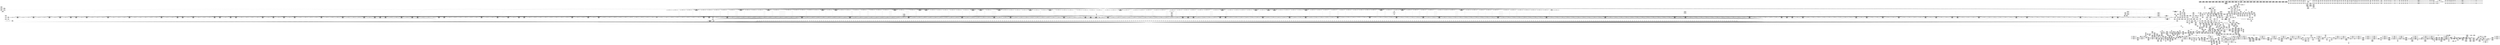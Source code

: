 digraph {
	CE0x3f189f0 [shape=record,shape=Mrecord,label="{CE0x3f189f0|GLOBAL:llvm.expect.i64|*Constant*}"]
	CE0x3ddcab0 [shape=record,shape=Mrecord,label="{CE0x3ddcab0|72:_%struct.hlist_bl_node**,_80:_%struct.dentry*,_104:_%struct.inode*,_:_CRE_175,176_}"]
	CE0x3e53f10 [shape=record,shape=Mrecord,label="{CE0x3e53f10|80:_i64,_:_CRE_1304,1305_}"]
	CE0x3db9410 [shape=record,shape=Mrecord,label="{CE0x3db9410|common_perm_rm:d_inode|security/apparmor/lsm.c,226|*SummSource*}"]
	CE0x3e27de0 [shape=record,shape=Mrecord,label="{CE0x3e27de0|0:_i16,_4:_i32,_8:_i16,_40:_%struct.super_block*,_72:_i32,_:_SCMRE_874,875_}"]
	CE0x3e2d0c0 [shape=record,shape=Mrecord,label="{CE0x3e2d0c0|0:_i16,_4:_i32,_8:_i16,_40:_%struct.super_block*,_72:_i32,_:_SCMRE_925,926_}"]
	CE0x3e43df0 [shape=record,shape=Mrecord,label="{CE0x3e43df0|80:_i64,_:_CRE_394,395_}"]
	CE0x3e53550 [shape=record,shape=Mrecord,label="{CE0x3e53550|80:_i64,_:_CRE_1274,1275_}"]
	CE0x3e26ff0 [shape=record,shape=Mrecord,label="{CE0x3e26ff0|0:_i16,_4:_i32,_8:_i16,_40:_%struct.super_block*,_72:_i32,_:_SCMRE_865,866_}"]
	CE0x3dcd9f0 [shape=record,shape=Mrecord,label="{CE0x3dcd9f0|_call_void_mcount()_#2|*SummSource*}"]
	CE0x3e8e380 [shape=record,shape=Mrecord,label="{CE0x3e8e380|common_perm_rm:i_mode|security/apparmor/lsm.c,233|*SummSource*}"]
	CE0x3dc6170 [shape=record,shape=Mrecord,label="{CE0x3dc6170|common_perm_rm:dentry|Function::common_perm_rm&Arg::dentry::|*SummSource*}"]
	CE0x3e93930 [shape=record,shape=Mrecord,label="{CE0x3e93930|i64*_getelementptr_inbounds_(_11_x_i64_,_11_x_i64_*___llvm_gcov_ctr58,_i64_0,_i64_1)|*Constant*}"]
	CE0x3e49b40 [shape=record,shape=Mrecord,label="{CE0x3e49b40|80:_i64,_:_CRE_567,568_}"]
	CE0x3e428b0 [shape=record,shape=Mrecord,label="{CE0x3e428b0|80:_i64,_:_CRE_256,264_}"]
	CE0x3e4ae60 [shape=record,shape=Mrecord,label="{CE0x3e4ae60|80:_i64,_:_CRE_585,586_}"]
	CE0x3eb0c40 [shape=record,shape=Mrecord,label="{CE0x3eb0c40|__aa_current_profile:land.lhs.true|*SummSink*}"]
	CE0x3e17c70 [shape=record,shape=Mrecord,label="{CE0x3e17c70|0:_i16,_4:_i32,_8:_i16,_40:_%struct.super_block*,_72:_i32,_:_SCMRE_485,486_}"]
	CE0x3e34590 [shape=record,shape=Mrecord,label="{CE0x3e34590|common_perm_rm:tmp12|security/apparmor/lsm.c,229|*SummSink*}"]
	CE0x3e91440 [shape=record,shape=Mrecord,label="{CE0x3e91440|i64*_getelementptr_inbounds_(_11_x_i64_,_11_x_i64_*___llvm_gcov_ctr58,_i64_0,_i64_10)|*Constant*|*SummSource*}"]
	CE0x3e773f0 [shape=record,shape=Mrecord,label="{CE0x3e773f0|get_current:entry|*SummSink*}"]
	CE0x3e572f0 [shape=record,shape=Mrecord,label="{CE0x3e572f0|80:_i64,_:_CRE_1353,1354_}"]
	CE0x3e76160 [shape=record,shape=Mrecord,label="{CE0x3e76160|__aa_current_profile:tmp20|security/apparmor/include/context.h,138|*SummSource*}"]
	CE0x3dc6880 [shape=record,shape=Mrecord,label="{CE0x3dc6880|72:_%struct.hlist_bl_node**,_80:_%struct.dentry*,_104:_%struct.inode*,_:_CRE_104,112_|*MultipleSource*|Function::common_perm_rm&Arg::dentry::|Function::apparmor_path_rmdir&Arg::dentry::|security/apparmor/lsm.c,226}"]
	CE0x3e4b7f0 [shape=record,shape=Mrecord,label="{CE0x3e4b7f0|80:_i64,_:_CRE_594,595_}"]
	CE0x3e55ca0 [shape=record,shape=Mrecord,label="{CE0x3e55ca0|80:_i64,_:_CRE_1332,1333_}"]
	CE0x3ddcfc0 [shape=record,shape=Mrecord,label="{CE0x3ddcfc0|72:_%struct.hlist_bl_node**,_80:_%struct.dentry*,_104:_%struct.inode*,_:_CRE_178,179_}"]
	CE0x3e722b0 [shape=record,shape=Mrecord,label="{CE0x3e722b0|i32_138|*Constant*|*SummSource*}"]
	CE0x3dd3020 [shape=record,shape=Mrecord,label="{CE0x3dd3020|common_perm_rm:return|*SummSource*}"]
	CE0x3e080d0 [shape=record,shape=Mrecord,label="{CE0x3e080d0|0:_i16,_4:_i32,_8:_i16,_40:_%struct.super_block*,_72:_i32,_:_SCMRE_176,177_}"]
	CE0x3deed80 [shape=record,shape=Mrecord,label="{CE0x3deed80|common_perm_rm:if.end|*SummSource*}"]
	CE0x3e1de80 [shape=record,shape=Mrecord,label="{CE0x3e1de80|0:_i16,_4:_i32,_8:_i16,_40:_%struct.super_block*,_72:_i32,_:_SCMRE_592,593_}"]
	CE0x3ef2d10 [shape=record,shape=Mrecord,label="{CE0x3ef2d10|__aa_current_profile:bb|*SummSink*}"]
	CE0x3f36b60 [shape=record,shape=Mrecord,label="{CE0x3f36b60|44:_i32,_48:_i16,_128:_i8*,_:_SCMRE_104,112_|*MultipleSource*|Function::aa_cred_profile&Arg::cred::|security/apparmor/include/context.h,99|security/apparmor/include/context.h,138}"]
	CE0x3e1f870 [shape=record,shape=Mrecord,label="{CE0x3e1f870|80:_i64,_:_CRE_1622,1623_}"]
	CE0x3dea650 [shape=record,shape=Mrecord,label="{CE0x3dea650|common_perm_rm:tmp2|*LoadInst*|security/apparmor/lsm.c,226|*SummSink*}"]
	CE0x3f36900 [shape=record,shape=Mrecord,label="{CE0x3f36900|aa_cred_profile:lor.rhs}"]
	CE0x3f18c20 [shape=record,shape=Mrecord,label="{CE0x3f18c20|aa_cred_profile:expval|security/apparmor/include/context.h,100}"]
	CE0x3dc6090 [shape=record,shape=Mrecord,label="{CE0x3dc6090|GLOBAL:common_perm_rm|*Constant*|*SummSink*}"]
	CE0x3e45630 [shape=record,shape=Mrecord,label="{CE0x3e45630|80:_i64,_:_CRE_417,418_}"]
	CE0x3e57b70 [shape=record,shape=Mrecord,label="{CE0x3e57b70|80:_i64,_:_CRE_1361,1362_}"]
	"CONST[source:0(mediator),value:0(static)][purpose:{operation}][SnkIdx:4]"
	CE0x3dcc910 [shape=record,shape=Mrecord,label="{CE0x3dcc910|i32_0|*Constant*}"]
	CE0x3e41e10 [shape=record,shape=Mrecord,label="{CE0x3e41e10|80:_i64,_:_CRE_160,176_}"]
	CE0x3e161f0 [shape=record,shape=Mrecord,label="{CE0x3e161f0|0:_i16,_4:_i32,_8:_i16,_40:_%struct.super_block*,_72:_i32,_:_SCMRE_456,464_|*MultipleSource*|security/apparmor/lsm.c,227|security/apparmor/lsm.c, 227|*LoadInst*|security/apparmor/lsm.c,226}"]
	CE0x3e4c290 [shape=record,shape=Mrecord,label="{CE0x3e4c290|80:_i64,_:_CRE_604,605_}"]
	CE0x3e9a1c0 [shape=record,shape=Mrecord,label="{CE0x3e9a1c0|i64*_getelementptr_inbounds_(_2_x_i64_,_2_x_i64_*___llvm_gcov_ctr56,_i64_0,_i64_1)|*Constant*|*SummSink*}"]
	CE0x3dd84f0 [shape=record,shape=Mrecord,label="{CE0x3dd84f0|__aa_current_profile:tmp3|*SummSource*}"]
	CE0x3e16de0 [shape=record,shape=Mrecord,label="{CE0x3e16de0|0:_i16,_4:_i32,_8:_i16,_40:_%struct.super_block*,_72:_i32,_:_SCMRE_475,476_}"]
	CE0x3e4fae0 [shape=record,shape=Mrecord,label="{CE0x3e4fae0|80:_i64,_:_CRE_1219,1220_}"]
	CE0x3f3de50 [shape=record,shape=Mrecord,label="{CE0x3f3de50|aa_cred_profile:if.end|*SummSource*}"]
	CE0x3e48820 [shape=record,shape=Mrecord,label="{CE0x3e48820|80:_i64,_:_CRE_464,472_}"]
	CE0x3e51130 [shape=record,shape=Mrecord,label="{CE0x3e51130|80:_i64,_:_CRE_1240,1241_}"]
	CE0x3de9330 [shape=record,shape=Mrecord,label="{CE0x3de9330|72:_%struct.hlist_bl_node**,_80:_%struct.dentry*,_104:_%struct.inode*,_:_CRE_309,310_}"]
	CE0x3e9fca0 [shape=record,shape=Mrecord,label="{CE0x3e9fca0|i64_-2147483648|*Constant*|*SummSource*}"]
	CE0x3debe00 [shape=record,shape=Mrecord,label="{CE0x3debe00|_call_void_mcount()_#2}"]
	CE0x3e29980 [shape=record,shape=Mrecord,label="{CE0x3e29980|0:_i16,_4:_i32,_8:_i16,_40:_%struct.super_block*,_72:_i32,_:_SCMRE_891,892_}"]
	CE0x3f1ec60 [shape=record,shape=Mrecord,label="{CE0x3f1ec60|aa_cred_profile:tmp23|security/apparmor/include/context.h,100|*SummSource*}"]
	CE0x3e438a0 [shape=record,shape=Mrecord,label="{CE0x3e438a0|80:_i64,_:_CRE_368,372_}"]
	"CONST[source:1(input),value:2(dynamic)][purpose:{object}][SrcIdx:3]"
	CE0x3e4dc10 [shape=record,shape=Mrecord,label="{CE0x3e4dc10|80:_i64,_:_CRE_628,629_}"]
	CE0x3e2c3c0 [shape=record,shape=Mrecord,label="{CE0x3e2c3c0|0:_i16,_4:_i32,_8:_i16,_40:_%struct.super_block*,_72:_i32,_:_SCMRE_917,918_}"]
	CE0x3e294a0 [shape=record,shape=Mrecord,label="{CE0x3e294a0|0:_i16,_4:_i32,_8:_i16,_40:_%struct.super_block*,_72:_i32,_:_SCMRE_888,889_}"]
	CE0x3dcdc40 [shape=record,shape=Mrecord,label="{CE0x3dcdc40|i32_0|*Constant*}"]
	CE0x3e10100 [shape=record,shape=Mrecord,label="{CE0x3e10100|0:_i16,_4:_i32,_8:_i16,_40:_%struct.super_block*,_72:_i32,_:_SCMRE_279,280_}"]
	CE0x3e07230 [shape=record,shape=Mrecord,label="{CE0x3e07230|0:_i16,_4:_i32,_8:_i16,_40:_%struct.super_block*,_72:_i32,_:_SCMRE_167,168_}"]
	CE0x3e021e0 [shape=record,shape=Mrecord,label="{CE0x3e021e0|0:_i16,_4:_i32,_8:_i16,_40:_%struct.super_block*,_72:_i32,_:_SCMRE_141,142_}"]
	CE0x3dff830 [shape=record,shape=Mrecord,label="{CE0x3dff830|44:_i32,_48:_i16,_128:_i8*,_:_SCMRE_8,16_|*MultipleSource*|Function::aa_cred_profile&Arg::cred::|security/apparmor/include/context.h,99|security/apparmor/include/context.h,138}"]
	CE0x3ea7000 [shape=record,shape=Mrecord,label="{CE0x3ea7000|__aa_current_profile:tmp}"]
	CE0x3e1a410 [shape=record,shape=Mrecord,label="{CE0x3e1a410|0:_i16,_4:_i32,_8:_i16,_40:_%struct.super_block*,_72:_i32,_:_SCMRE_555,556_}"]
	CE0x3e3acd0 [shape=record,shape=Mrecord,label="{CE0x3e3acd0|common_perm_rm:tmp17|security/apparmor/lsm.c,230|*SummSink*}"]
	CE0x3e2cbe0 [shape=record,shape=Mrecord,label="{CE0x3e2cbe0|0:_i16,_4:_i32,_8:_i16,_40:_%struct.super_block*,_72:_i32,_:_SCMRE_922,923_}"]
	CE0x3f17550 [shape=record,shape=Mrecord,label="{CE0x3f17550|aa_cred_profile:entry|*SummSource*}"]
	CE0x3dc7aa0 [shape=record,shape=Mrecord,label="{CE0x3dc7aa0|i64*_getelementptr_inbounds_(_2_x_i64_,_2_x_i64_*___llvm_gcov_ctr61,_i64_0,_i64_0)|*Constant*|*SummSink*}"]
	CE0x3e22280 [shape=record,shape=Mrecord,label="{CE0x3e22280|0:_i16,_4:_i32,_8:_i16,_40:_%struct.super_block*,_72:_i32,_:_SCMRE_624,628_|*MultipleSource*|security/apparmor/lsm.c,227|security/apparmor/lsm.c, 227|*LoadInst*|security/apparmor/lsm.c,226}"]
	CE0x3e35f10 [shape=record,shape=Mrecord,label="{CE0x3e35f10|common_perm_rm:tmp14|security/apparmor/lsm.c,229}"]
	CE0x3dc02a0 [shape=record,shape=Mrecord,label="{CE0x3dc02a0|apparmor_path_rmdir:dir|Function::apparmor_path_rmdir&Arg::dir::|*SummSource*}"]
	CE0x3dd8db0 [shape=record,shape=Mrecord,label="{CE0x3dd8db0|72:_%struct.hlist_bl_node**,_80:_%struct.dentry*,_104:_%struct.inode*,_:_CRE_88,89_}"]
	CE0x3e35170 [shape=record,shape=Mrecord,label="{CE0x3e35170|GLOBAL:mediated_filesystem|*Constant*|*SummSink*}"]
	CE0x3e50be0 [shape=record,shape=Mrecord,label="{CE0x3e50be0|80:_i64,_:_CRE_1235,1236_}"]
	CE0x3e3ed30 [shape=record,shape=Mrecord,label="{CE0x3e3ed30|i64_0|*Constant*}"]
	CE0x3ef6eb0 [shape=record,shape=Mrecord,label="{CE0x3ef6eb0|44:_i32,_48:_i16,_128:_i8*,_:_SCMRE_168,176_|*MultipleSource*|Function::aa_cred_profile&Arg::cred::|security/apparmor/include/context.h,99|security/apparmor/include/context.h,138}"]
	CE0x3e58a50 [shape=record,shape=Mrecord,label="{CE0x3e58a50|80:_i64,_:_CRE_1375,1376_}"]
	CE0x3e57d90 [shape=record,shape=Mrecord,label="{CE0x3e57d90|80:_i64,_:_CRE_1363,1364_}"]
	CE0x3f33740 [shape=record,shape=Mrecord,label="{CE0x3f33740|i64*_getelementptr_inbounds_(_16_x_i64_,_16_x_i64_*___llvm_gcov_ctr46,_i64_0,_i64_8)|*Constant*}"]
	CE0x3dff4e0 [shape=record,shape=Mrecord,label="{CE0x3dff4e0|COLLAPSED:_GCMRE___llvm_gcov_ctr56_internal_global_2_x_i64_zeroinitializer:_elem_0:default:}"]
	CE0x3de3710 [shape=record,shape=Mrecord,label="{CE0x3de3710|72:_%struct.hlist_bl_node**,_80:_%struct.dentry*,_104:_%struct.inode*,_:_CRE_191,192_}"]
	CE0x3dfe440 [shape=record,shape=Mrecord,label="{CE0x3dfe440|__aa_current_profile:entry}"]
	CE0x3dfa7a0 [shape=record,shape=Mrecord,label="{CE0x3dfa7a0|0:_%struct.vfsmount*,_8:_%struct.dentry*,_:_SCMRE_8,16_|*MultipleSource*|security/apparmor/lsm.c, 189|security/apparmor/lsm.c,189}"]
	CE0x3dcb8f0 [shape=record,shape=Mrecord,label="{CE0x3dcb8f0|72:_%struct.hlist_bl_node**,_80:_%struct.dentry*,_104:_%struct.inode*,_:_CRE_168,169_}"]
	CE0x3e16ef0 [shape=record,shape=Mrecord,label="{CE0x3e16ef0|0:_i16,_4:_i32,_8:_i16,_40:_%struct.super_block*,_72:_i32,_:_SCMRE_476,477_}"]
	CE0x3ef5ed0 [shape=record,shape=Mrecord,label="{CE0x3ef5ed0|44:_i32,_48:_i16,_128:_i8*,_:_SCMRE_32,36_|*MultipleSource*|Function::aa_cred_profile&Arg::cred::|security/apparmor/include/context.h,99|security/apparmor/include/context.h,138}"]
	CE0x3e62c20 [shape=record,shape=Mrecord,label="{CE0x3e62c20|80:_i64,_:_CRE_2248,2256_}"]
	CE0x3ef62d0 [shape=record,shape=Mrecord,label="{CE0x3ef62d0|aa_cred_profile:do.body6}"]
	CE0x3e471d0 [shape=record,shape=Mrecord,label="{CE0x3e471d0|80:_i64,_:_CRE_443,444_}"]
	CE0x3e1fcb0 [shape=record,shape=Mrecord,label="{CE0x3e1fcb0|80:_i64,_:_CRE_1626,1627_}"]
	CE0x3e073d0 [shape=record,shape=Mrecord,label="{CE0x3e073d0|0:_i16,_4:_i32,_8:_i16,_40:_%struct.super_block*,_72:_i32,_:_SCMRE_168,169_}"]
	CE0x3deba90 [shape=record,shape=Mrecord,label="{CE0x3deba90|i32_1|*Constant*|*SummSource*}"]
	CE0x3e3e110 [shape=record,shape=Mrecord,label="{CE0x3e3e110|%struct.inode*_null|*Constant*|*SummSource*}"]
	CE0x3e93d50 [shape=record,shape=Mrecord,label="{CE0x3e93d50|_ret_%struct.aa_profile*_%call4,_!dbg_!15494|security/apparmor/include/context.h,138|*SummSink*}"]
	CE0x3e35a40 [shape=record,shape=Mrecord,label="{CE0x3e35a40|mediated_filesystem:inode|Function::mediated_filesystem&Arg::inode::|*SummSink*}"]
	CE0x3ddbcd0 [shape=record,shape=Mrecord,label="{CE0x3ddbcd0|common_perm_rm:lor.lhs.false}"]
	CE0x3e583f0 [shape=record,shape=Mrecord,label="{CE0x3e583f0|80:_i64,_:_CRE_1369,1370_}"]
	CE0x3e52780 [shape=record,shape=Mrecord,label="{CE0x3e52780|80:_i64,_:_CRE_1261,1262_}"]
	CE0x3e07f30 [shape=record,shape=Mrecord,label="{CE0x3e07f30|0:_i16,_4:_i32,_8:_i16,_40:_%struct.super_block*,_72:_i32,_:_SCMRE_175,176_}"]
	CE0x3e9c5b0 [shape=record,shape=Mrecord,label="{CE0x3e9c5b0|i32_11|*Constant*}"]
	CE0x3e4ec30 [shape=record,shape=Mrecord,label="{CE0x3e4ec30|80:_i64,_:_CRE_736,880_}"]
	CE0x3e0a630 [shape=record,shape=Mrecord,label="{CE0x3e0a630|0:_i16,_4:_i32,_8:_i16,_40:_%struct.super_block*,_72:_i32,_:_SCMRE_199,200_}"]
	CE0x3e0e700 [shape=record,shape=Mrecord,label="{CE0x3e0e700|0:_i16,_4:_i32,_8:_i16,_40:_%struct.super_block*,_72:_i32,_:_SCMRE_263,264_}"]
	CE0x3dc16b0 [shape=record,shape=Mrecord,label="{CE0x3dc16b0|apparmor_path_rmdir:tmp3|*SummSink*}"]
	CE0x3e47c70 [shape=record,shape=Mrecord,label="{CE0x3e47c70|80:_i64,_:_CRE_453,454_}"]
	CE0x3e3e1e0 [shape=record,shape=Mrecord,label="{CE0x3e3e1e0|%struct.inode*_null|*Constant*|*SummSink*}"]
	CE0x3e236c0 [shape=record,shape=Mrecord,label="{CE0x3e236c0|0:_i16,_4:_i32,_8:_i16,_40:_%struct.super_block*,_72:_i32,_:_SCMRE_684,688_|*MultipleSource*|security/apparmor/lsm.c,227|security/apparmor/lsm.c, 227|*LoadInst*|security/apparmor/lsm.c,226}"]
	CE0x3eafb10 [shape=record,shape=Mrecord,label="{CE0x3eafb10|__aa_current_profile:tmp10|security/apparmor/include/context.h,138|*SummSource*}"]
	CE0x3eac9e0 [shape=record,shape=Mrecord,label="{CE0x3eac9e0|GLOBAL:current_task|Global_var:current_task}"]
	CE0x3f35140 [shape=record,shape=Mrecord,label="{CE0x3f35140|aa_cred_profile:tmp13|*SummSource*}"]
	CE0x3e2b520 [shape=record,shape=Mrecord,label="{CE0x3e2b520|0:_i16,_4:_i32,_8:_i16,_40:_%struct.super_block*,_72:_i32,_:_SCMRE_908,909_}"]
	CE0x3e06530 [shape=record,shape=Mrecord,label="{CE0x3e06530|0:_i16,_4:_i32,_8:_i16,_40:_%struct.super_block*,_72:_i32,_:_SCMRE_159,160_}"]
	CE0x3e14330 [shape=record,shape=Mrecord,label="{CE0x3e14330|0:_i16,_4:_i32,_8:_i16,_40:_%struct.super_block*,_72:_i32,_:_SCMRE_352,360_|*MultipleSource*|security/apparmor/lsm.c,227|security/apparmor/lsm.c, 227|*LoadInst*|security/apparmor/lsm.c,226}"]
	CE0x3e66130 [shape=record,shape=Mrecord,label="{CE0x3e66130|common_perm_rm:tmp10|security/apparmor/lsm.c,229}"]
	CE0x3f1de10 [shape=record,shape=Mrecord,label="{CE0x3f1de10|i64_12|*Constant*}"]
	CE0x3e472e0 [shape=record,shape=Mrecord,label="{CE0x3e472e0|80:_i64,_:_CRE_444,445_}"]
	CE0x3e82ff0 [shape=record,shape=Mrecord,label="{CE0x3e82ff0|common_perm_dir_dentry:call|security/apparmor/lsm.c,191}"]
	CE0x3e61080 [shape=record,shape=Mrecord,label="{CE0x3e61080|80:_i64,_:_CRE_1800,1804_}"]
	CE0x3e43bd0 [shape=record,shape=Mrecord,label="{CE0x3e43bd0|80:_i64,_:_CRE_392,393_}"]
	CE0x3e66a20 [shape=record,shape=Mrecord,label="{CE0x3e66a20|mediated_filesystem:tmp5|security/apparmor/include/apparmor.h,117|*SummSource*}"]
	CE0x3ef26e0 [shape=record,shape=Mrecord,label="{CE0x3ef26e0|i64_3|*Constant*}"]
	CE0x3deb770 [shape=record,shape=Mrecord,label="{CE0x3deb770|i32_1|*Constant*}"]
	CE0x3e07d90 [shape=record,shape=Mrecord,label="{CE0x3e07d90|0:_i16,_4:_i32,_8:_i16,_40:_%struct.super_block*,_72:_i32,_:_SCMRE_174,175_}"]
	CE0x3dc5d40 [shape=record,shape=Mrecord,label="{CE0x3dc5d40|72:_%struct.hlist_bl_node**,_80:_%struct.dentry*,_104:_%struct.inode*,_:_CRE_0,4_|*MultipleSource*|Function::common_perm_rm&Arg::dentry::|Function::apparmor_path_rmdir&Arg::dentry::|security/apparmor/lsm.c,226}"]
	CE0x3e0f0c0 [shape=record,shape=Mrecord,label="{CE0x3e0f0c0|0:_i16,_4:_i32,_8:_i16,_40:_%struct.super_block*,_72:_i32,_:_SCMRE_269,270_}"]
	CE0x3f269b0 [shape=record,shape=Mrecord,label="{CE0x3f269b0|44:_i32,_48:_i16,_128:_i8*,_:_SCMRE_136,144_|*MultipleSource*|Function::aa_cred_profile&Arg::cred::|security/apparmor/include/context.h,99|security/apparmor/include/context.h,138}"]
	CE0x3e50ad0 [shape=record,shape=Mrecord,label="{CE0x3e50ad0|80:_i64,_:_CRE_1234,1235_}"]
	CE0x3e63d90 [shape=record,shape=Mrecord,label="{CE0x3e63d90|__aa_current_profile:tmp13|security/apparmor/include/context.h,138}"]
	CE0x3ddec80 [shape=record,shape=Mrecord,label="{CE0x3ddec80|72:_%struct.hlist_bl_node**,_80:_%struct.dentry*,_104:_%struct.inode*,_:_CRE_153,154_}"]
	CE0x3de8950 [shape=record,shape=Mrecord,label="{CE0x3de8950|72:_%struct.hlist_bl_node**,_80:_%struct.dentry*,_104:_%struct.inode*,_:_CRE_305,306_}"]
	CE0x3e51f00 [shape=record,shape=Mrecord,label="{CE0x3e51f00|80:_i64,_:_CRE_1253,1254_}"]
	CE0x3e0d380 [shape=record,shape=Mrecord,label="{CE0x3e0d380|0:_i16,_4:_i32,_8:_i16,_40:_%struct.super_block*,_72:_i32,_:_SCMRE_251,252_}"]
	CE0x3f232b0 [shape=record,shape=Mrecord,label="{CE0x3f232b0|aa_cred_profile:tmp26|security/apparmor/include/context.h,100|*SummSource*}"]
	CE0x3e01070 [shape=record,shape=Mrecord,label="{CE0x3e01070|0:_i16,_4:_i32,_8:_i16,_40:_%struct.super_block*,_72:_i32,_:_SCMRE_610,611_}"]
	CE0x3e44200 [shape=record,shape=Mrecord,label="{CE0x3e44200|80:_i64,_:_CRE_398,399_}"]
	CE0x3e37e00 [shape=record,shape=Mrecord,label="{CE0x3e37e00|common_perm_rm:tmp16|security/apparmor/lsm.c,229}"]
	CE0x3e1d660 [shape=record,shape=Mrecord,label="{CE0x3e1d660|0:_i16,_4:_i32,_8:_i16,_40:_%struct.super_block*,_72:_i32,_:_SCMRE_587,588_}"]
	CE0x3e20200 [shape=record,shape=Mrecord,label="{CE0x3e20200|80:_i64,_:_CRE_1631,1632_}"]
	CE0x3e51350 [shape=record,shape=Mrecord,label="{CE0x3e51350|80:_i64,_:_CRE_1242,1243_}"]
	CE0x3dea5e0 [shape=record,shape=Mrecord,label="{CE0x3dea5e0|common_perm_rm:tmp3|security/apparmor/lsm.c,227}"]
	CE0x3f3d9b0 [shape=record,shape=Mrecord,label="{CE0x3f3d9b0|aa_cred_profile:lnot|security/apparmor/include/context.h,100}"]
	CE0x3ea58a0 [shape=record,shape=Mrecord,label="{CE0x3ea58a0|aa_path_perm:cond|Function::aa_path_perm&Arg::cond::|*SummSink*}"]
	CE0x3e64a10 [shape=record,shape=Mrecord,label="{CE0x3e64a10|i64*_getelementptr_inbounds_(_11_x_i64_,_11_x_i64_*___llvm_gcov_ctr58,_i64_0,_i64_8)|*Constant*|*SummSource*}"]
	CE0x3e47720 [shape=record,shape=Mrecord,label="{CE0x3e47720|80:_i64,_:_CRE_448,449_}"]
	CE0x3e4ea10 [shape=record,shape=Mrecord,label="{CE0x3e4ea10|80:_i64,_:_CRE_712,720_}"]
	CE0x3dda750 [shape=record,shape=Mrecord,label="{CE0x3dda750|common_perm_rm:tmp|*SummSink*}"]
	CE0x3e16c30 [shape=record,shape=Mrecord,label="{CE0x3e16c30|0:_i16,_4:_i32,_8:_i16,_40:_%struct.super_block*,_72:_i32,_:_SCMRE_474,475_}"]
	CE0x3f2ea30 [shape=record,shape=Mrecord,label="{CE0x3f2ea30|aa_cred_profile:tmp29|security/apparmor/include/context.h,100|*SummSink*}"]
	CE0x3ef1f70 [shape=record,shape=Mrecord,label="{CE0x3ef1f70|__aa_current_profile:if.end|*SummSink*}"]
	CE0x3f20280 [shape=record,shape=Mrecord,label="{CE0x3f20280|i64*_getelementptr_inbounds_(_16_x_i64_,_16_x_i64_*___llvm_gcov_ctr46,_i64_0,_i64_12)|*Constant*}"]
	CE0x3dcbc50 [shape=record,shape=Mrecord,label="{CE0x3dcbc50|72:_%struct.hlist_bl_node**,_80:_%struct.dentry*,_104:_%struct.inode*,_:_CRE_170,171_}"]
	CE0x3e570d0 [shape=record,shape=Mrecord,label="{CE0x3e570d0|80:_i64,_:_CRE_1351,1352_}"]
	CE0x3f32fc0 [shape=record,shape=Mrecord,label="{CE0x3f32fc0|aa_cred_profile:tmp18|security/apparmor/include/context.h,100|*SummSource*}"]
	CE0x3e4cb10 [shape=record,shape=Mrecord,label="{CE0x3e4cb10|80:_i64,_:_CRE_612,613_}"]
	CE0x3e06bb0 [shape=record,shape=Mrecord,label="{CE0x3e06bb0|0:_i16,_4:_i32,_8:_i16,_40:_%struct.super_block*,_72:_i32,_:_SCMRE_163,164_}"]
	CE0x3f1ed80 [shape=record,shape=Mrecord,label="{CE0x3f1ed80|aa_cred_profile:tmp23|security/apparmor/include/context.h,100|*SummSink*}"]
	CE0x3e9aeb0 [shape=record,shape=Mrecord,label="{CE0x3e9aeb0|i32_10|*Constant*|*SummSink*}"]
	CE0x3ea70e0 [shape=record,shape=Mrecord,label="{CE0x3ea70e0|__aa_current_profile:tmp|*SummSource*}"]
	CE0x3e4b900 [shape=record,shape=Mrecord,label="{CE0x3e4b900|80:_i64,_:_CRE_595,596_}"]
	CE0x3eab220 [shape=record,shape=Mrecord,label="{CE0x3eab220|get_current:tmp3|*SummSink*}"]
	CE0x3e40bd0 [shape=record,shape=Mrecord,label="{CE0x3e40bd0|80:_i64,_:_CRE_24,32_}"]
	CE0x3dfc700 [shape=record,shape=Mrecord,label="{CE0x3dfc700|common_perm:mask|Function::common_perm&Arg::mask::|*SummSink*}"]
	CE0x3eaa610 [shape=record,shape=Mrecord,label="{CE0x3eaa610|__aa_current_profile:do.end}"]
	CE0x3f22420 [shape=record,shape=Mrecord,label="{CE0x3f22420|aa_cred_profile:tmp34|security/apparmor/include/context.h,101}"]
	CE0x3e172b0 [shape=record,shape=Mrecord,label="{CE0x3e172b0|0:_i16,_4:_i32,_8:_i16,_40:_%struct.super_block*,_72:_i32,_:_SCMRE_479,480_}"]
	CE0x3e84a00 [shape=record,shape=Mrecord,label="{CE0x3e84a00|44:_i32,_48:_i16,_128:_i8*,_:_SCMRE_44,48_|*MultipleSource*|Function::aa_cred_profile&Arg::cred::|security/apparmor/include/context.h,99|security/apparmor/include/context.h,138}"]
	CE0x3e50140 [shape=record,shape=Mrecord,label="{CE0x3e50140|80:_i64,_:_CRE_1225,1226_}"]
	CE0x3e54760 [shape=record,shape=Mrecord,label="{CE0x3e54760|80:_i64,_:_CRE_1312,1313_}"]
	CE0x3e826a0 [shape=record,shape=Mrecord,label="{CE0x3e826a0|common_perm_dir_dentry:tmp4|*LoadInst*|security/apparmor/lsm.c,189}"]
	CE0x3e66460 [shape=record,shape=Mrecord,label="{CE0x3e66460|i64_4|*Constant*|*SummSink*}"]
	CE0x3dfbe30 [shape=record,shape=Mrecord,label="{CE0x3dfbe30|common_perm:op|Function::common_perm&Arg::op::|*SummSink*}"]
	CE0x3de38c0 [shape=record,shape=Mrecord,label="{CE0x3de38c0|72:_%struct.hlist_bl_node**,_80:_%struct.dentry*,_104:_%struct.inode*,_:_CRE_192,193_}"]
	CE0x3e99bc0 [shape=record,shape=Mrecord,label="{CE0x3e99bc0|common_perm_dir_dentry:bb|*SummSource*}"]
	CE0x3e09790 [shape=record,shape=Mrecord,label="{CE0x3e09790|0:_i16,_4:_i32,_8:_i16,_40:_%struct.super_block*,_72:_i32,_:_SCMRE_190,191_}"]
	CE0x3e53aa0 [shape=record,shape=Mrecord,label="{CE0x3e53aa0|80:_i64,_:_CRE_1279,1280_}"]
	CE0x3dc3230 [shape=record,shape=Mrecord,label="{CE0x3dc3230|apparmor_path_rmdir:dentry|Function::apparmor_path_rmdir&Arg::dentry::}"]
	CE0x3e26320 [shape=record,shape=Mrecord,label="{CE0x3e26320|0:_i16,_4:_i32,_8:_i16,_40:_%struct.super_block*,_72:_i32,_:_SCMRE_832,840_|*MultipleSource*|security/apparmor/lsm.c,227|security/apparmor/lsm.c, 227|*LoadInst*|security/apparmor/lsm.c,226}"]
	CE0x3ea3ca0 [shape=record,shape=Mrecord,label="{CE0x3ea3ca0|aa_path_perm:entry|*SummSink*}"]
	CE0x3f2e800 [shape=record,shape=Mrecord,label="{CE0x3f2e800|44:_i32,_48:_i16,_128:_i8*,_:_SCMRE_80,88_|*MultipleSource*|Function::aa_cred_profile&Arg::cred::|security/apparmor/include/context.h,99|security/apparmor/include/context.h,138}"]
	CE0x3e4bf60 [shape=record,shape=Mrecord,label="{CE0x3e4bf60|80:_i64,_:_CRE_601,602_}"]
	CE0x3e5d0c0 [shape=record,shape=Mrecord,label="{CE0x3e5d0c0|80:_i64,_:_CRE_1641,1642_}"]
	CE0x3e2a9c0 [shape=record,shape=Mrecord,label="{CE0x3e2a9c0|0:_i16,_4:_i32,_8:_i16,_40:_%struct.super_block*,_72:_i32,_:_SCMRE_901,902_}"]
	CE0x3de18a0 [shape=record,shape=Mrecord,label="{CE0x3de18a0|common_perm:call|security/apparmor/lsm.c,168}"]
	CE0x3de6b60 [shape=record,shape=Mrecord,label="{CE0x3de6b60|72:_%struct.hlist_bl_node**,_80:_%struct.dentry*,_104:_%struct.inode*,_:_CRE_222,223_}"]
	CE0x3e52120 [shape=record,shape=Mrecord,label="{CE0x3e52120|80:_i64,_:_CRE_1255,1256_}"]
	CE0x3e08410 [shape=record,shape=Mrecord,label="{CE0x3e08410|0:_i16,_4:_i32,_8:_i16,_40:_%struct.super_block*,_72:_i32,_:_SCMRE_178,179_}"]
	CE0x3e5f180 [shape=record,shape=Mrecord,label="{CE0x3e5f180|80:_i64,_:_CRE_1672,1673_}"]
	CE0x3e924d0 [shape=record,shape=Mrecord,label="{CE0x3e924d0|i64*_getelementptr_inbounds_(_5_x_i64_,_5_x_i64_*___llvm_gcov_ctr57,_i64_0,_i64_0)|*Constant*|*SummSink*}"]
	CE0x3f23630 [shape=record,shape=Mrecord,label="{CE0x3f23630|aa_cred_profile:tmp27|security/apparmor/include/context.h,100}"]
	CE0x3e1e6a0 [shape=record,shape=Mrecord,label="{CE0x3e1e6a0|0:_i16,_4:_i32,_8:_i16,_40:_%struct.super_block*,_72:_i32,_:_SCMRE_597,598_}"]
	CE0x3e248b0 [shape=record,shape=Mrecord,label="{CE0x3e248b0|0:_i16,_4:_i32,_8:_i16,_40:_%struct.super_block*,_72:_i32,_:_SCMRE_744,752_|*MultipleSource*|security/apparmor/lsm.c,227|security/apparmor/lsm.c, 227|*LoadInst*|security/apparmor/lsm.c,226}"]
	CE0x3e9d770 [shape=record,shape=Mrecord,label="{CE0x3e9d770|common_perm:if.end}"]
	CE0x3dcc400 [shape=record,shape=Mrecord,label="{CE0x3dcc400|mediated_filesystem:tmp2|*SummSink*}"]
	CE0x3ef2260 [shape=record,shape=Mrecord,label="{CE0x3ef2260|i64*_getelementptr_inbounds_(_16_x_i64_,_16_x_i64_*___llvm_gcov_ctr46,_i64_0,_i64_1)|*Constant*}"]
	CE0x3e4af70 [shape=record,shape=Mrecord,label="{CE0x3e4af70|80:_i64,_:_CRE_586,587_}"]
	CE0x3dfe500 [shape=record,shape=Mrecord,label="{CE0x3dfe500|__aa_current_profile:entry|*SummSource*}"]
	CE0x3e52560 [shape=record,shape=Mrecord,label="{CE0x3e52560|80:_i64,_:_CRE_1259,1260_}"]
	CE0x3e2e440 [shape=record,shape=Mrecord,label="{CE0x3e2e440|0:_i16,_4:_i32,_8:_i16,_40:_%struct.super_block*,_72:_i32,_:_SCMRE_944,952_|*MultipleSource*|security/apparmor/lsm.c,227|security/apparmor/lsm.c, 227|*LoadInst*|security/apparmor/lsm.c,226}"]
	CE0x3f34db0 [shape=record,shape=Mrecord,label="{CE0x3f34db0|aa_cred_profile:tmp13}"]
	CE0x3e40d70 [shape=record,shape=Mrecord,label="{CE0x3e40d70|80:_i64,_:_CRE_40,48_}"]
	CE0x3e87da0 [shape=record,shape=Mrecord,label="{CE0x3e87da0|GLOBAL:__aa_current_profile|*Constant*|*SummSink*}"]
	CE0x3e3b3f0 [shape=record,shape=Mrecord,label="{CE0x3e3b3f0|common_perm_rm:tmp18|security/apparmor/lsm.c,230|*SummSink*}"]
	CE0x3e23e70 [shape=record,shape=Mrecord,label="{CE0x3e23e70|0:_i16,_4:_i32,_8:_i16,_40:_%struct.super_block*,_72:_i32,_:_SCMRE_704,712_|*MultipleSource*|security/apparmor/lsm.c,227|security/apparmor/lsm.c, 227|*LoadInst*|security/apparmor/lsm.c,226}"]
	CE0x3e085b0 [shape=record,shape=Mrecord,label="{CE0x3e085b0|0:_i16,_4:_i32,_8:_i16,_40:_%struct.super_block*,_72:_i32,_:_SCMRE_179,180_}"]
	CE0x3e15cd0 [shape=record,shape=Mrecord,label="{CE0x3e15cd0|0:_i16,_4:_i32,_8:_i16,_40:_%struct.super_block*,_72:_i32,_:_SCMRE_440,448_|*MultipleSource*|security/apparmor/lsm.c,227|security/apparmor/lsm.c, 227|*LoadInst*|security/apparmor/lsm.c,226}"]
	CE0x3e17930 [shape=record,shape=Mrecord,label="{CE0x3e17930|0:_i16,_4:_i32,_8:_i16,_40:_%struct.super_block*,_72:_i32,_:_SCMRE_483,484_}"]
	CE0x3e960d0 [shape=record,shape=Mrecord,label="{CE0x3e960d0|i1_true|*Constant*|*SummSource*}"]
	CE0x3e1a260 [shape=record,shape=Mrecord,label="{CE0x3e1a260|0:_i16,_4:_i32,_8:_i16,_40:_%struct.super_block*,_72:_i32,_:_SCMRE_554,555_}"]
	CE0x3e3ba30 [shape=record,shape=Mrecord,label="{CE0x3e3ba30|i64*_getelementptr_inbounds_(_10_x_i64_,_10_x_i64_*___llvm_gcov_ctr54,_i64_0,_i64_8)|*Constant*|*SummSink*}"]
	CE0x3df9c50 [shape=record,shape=Mrecord,label="{CE0x3df9c50|_call_void_mcount()_#2|*SummSink*}"]
	CE0x3eaf3e0 [shape=record,shape=Mrecord,label="{CE0x3eaf3e0|__aa_current_profile:tmp9|security/apparmor/include/context.h,138}"]
	CE0x3dfa1e0 [shape=record,shape=Mrecord,label="{CE0x3dfa1e0|common_perm_dir_dentry:mnt|security/apparmor/lsm.c,189}"]
	CE0x3e12800 [shape=record,shape=Mrecord,label="{CE0x3e12800|0:_i16,_4:_i32,_8:_i16,_40:_%struct.super_block*,_72:_i32,_:_SCMRE_303,304_}"]
	CE0x3f26180 [shape=record,shape=Mrecord,label="{CE0x3f26180|aa_cred_profile:tmp30|security/apparmor/include/context.h,100|*SummSink*}"]
	CE0x3e82540 [shape=record,shape=Mrecord,label="{CE0x3e82540|common_perm_rm:mode|security/apparmor/lsm.c,233}"]
	CE0x3e41110 [shape=record,shape=Mrecord,label="{CE0x3e41110|80:_i64,_:_CRE_72,80_}"]
	CE0x3e9b070 [shape=record,shape=Mrecord,label="{CE0x3e9b070|mediated_filesystem:s_flags|security/apparmor/include/apparmor.h,117}"]
	CE0x3e51790 [shape=record,shape=Mrecord,label="{CE0x3e51790|80:_i64,_:_CRE_1246,1247_}"]
	CE0x3e43680 [shape=record,shape=Mrecord,label="{CE0x3e43680|80:_i64,_:_CRE_352,360_}"]
	CE0x3e33cf0 [shape=record,shape=Mrecord,label="{CE0x3e33cf0|common_perm_rm:tmp11|security/apparmor/lsm.c,229}"]
	CE0x3dfecf0 [shape=record,shape=Mrecord,label="{CE0x3dfecf0|common_perm:cmp|security/apparmor/lsm.c,169}"]
	CE0x3e4ad50 [shape=record,shape=Mrecord,label="{CE0x3e4ad50|80:_i64,_:_CRE_584,585_}"]
	CE0x3e12b40 [shape=record,shape=Mrecord,label="{CE0x3e12b40|0:_i16,_4:_i32,_8:_i16,_40:_%struct.super_block*,_72:_i32,_:_SCMRE_305,306_}"]
	CE0x3dd9210 [shape=record,shape=Mrecord,label="{CE0x3dd9210|72:_%struct.hlist_bl_node**,_80:_%struct.dentry*,_104:_%struct.inode*,_:_CRE_90,91_}"]
	CE0x3eac390 [shape=record,shape=Mrecord,label="{CE0x3eac390|__aa_current_profile:call|security/apparmor/include/context.h,138|*SummSink*}"]
	CE0x3e08270 [shape=record,shape=Mrecord,label="{CE0x3e08270|0:_i16,_4:_i32,_8:_i16,_40:_%struct.super_block*,_72:_i32,_:_SCMRE_177,178_}"]
	CE0x3eaf7a0 [shape=record,shape=Mrecord,label="{CE0x3eaf7a0|__aa_current_profile:tmp9|security/apparmor/include/context.h,138|*SummSink*}"]
	CE0x3f19c40 [shape=record,shape=Mrecord,label="{CE0x3f19c40|i64_5|*Constant*}"]
	CE0x3e86b50 [shape=record,shape=Mrecord,label="{CE0x3e86b50|i64*_getelementptr_inbounds_(_5_x_i64_,_5_x_i64_*___llvm_gcov_ctr57,_i64_0,_i64_3)|*Constant*|*SummSource*}"]
	CE0x3ddb3b0 [shape=record,shape=Mrecord,label="{CE0x3ddb3b0|_call_void_mcount()_#2|*SummSink*}"]
	CE0x3df91f0 [shape=record,shape=Mrecord,label="{CE0x3df91f0|aa_cred_profile:tmp32|security/apparmor/include/context.h,101|*SummSink*}"]
	CE0x3e60800 [shape=record,shape=Mrecord,label="{CE0x3e60800|80:_i64,_:_CRE_1728,1736_}"]
	CE0x3e62f50 [shape=record,shape=Mrecord,label="{CE0x3e62f50|80:_i64,_:_CRE_2268,2304_}"]
	CE0x3deecb0 [shape=record,shape=Mrecord,label="{CE0x3deecb0|common_perm_rm:if.end}"]
	CE0x3eb0d20 [shape=record,shape=Mrecord,label="{CE0x3eb0d20|__aa_current_profile:do.body|*SummSource*}"]
	CE0x3e4f6a0 [shape=record,shape=Mrecord,label="{CE0x3e4f6a0|80:_i64,_:_CRE_1215,1216_}"]
	CE0x3e0aff0 [shape=record,shape=Mrecord,label="{CE0x3e0aff0|0:_i16,_4:_i32,_8:_i16,_40:_%struct.super_block*,_72:_i32,_:_SCMRE_205,206_}"]
	CE0x3e3e370 [shape=record,shape=Mrecord,label="{CE0x3e3e370|common_perm_rm:tobool|security/apparmor/lsm.c,229|*SummSource*}"]
	CE0x3e0ae50 [shape=record,shape=Mrecord,label="{CE0x3e0ae50|0:_i16,_4:_i32,_8:_i16,_40:_%struct.super_block*,_72:_i32,_:_SCMRE_204,205_}"]
	CE0x3e53dd0 [shape=record,shape=Mrecord,label="{CE0x3e53dd0|80:_i64,_:_CRE_1296,1300_}"]
	CE0x3e4b080 [shape=record,shape=Mrecord,label="{CE0x3e4b080|80:_i64,_:_CRE_587,588_}"]
	CE0x3de3050 [shape=record,shape=Mrecord,label="{CE0x3de3050|72:_%struct.hlist_bl_node**,_80:_%struct.dentry*,_104:_%struct.inode*,_:_CRE_187,188_}"]
	CE0x3e09930 [shape=record,shape=Mrecord,label="{CE0x3e09930|0:_i16,_4:_i32,_8:_i16,_40:_%struct.super_block*,_72:_i32,_:_SCMRE_191,192_}"]
	CE0x3e98570 [shape=record,shape=Mrecord,label="{CE0x3e98570|common_perm_dir_dentry:dentry|Function::common_perm_dir_dentry&Arg::dentry::|*SummSink*}"]
	CE0x3e895a0 [shape=record,shape=Mrecord,label="{CE0x3e895a0|mediated_filesystem:tmp3|*SummSource*}"]
	CE0x3e93060 [shape=record,shape=Mrecord,label="{CE0x3e93060|i64*_getelementptr_inbounds_(_16_x_i64_,_16_x_i64_*___llvm_gcov_ctr46,_i64_0,_i64_0)|*Constant*|*SummSource*}"]
	CE0x3ef17a0 [shape=record,shape=Mrecord,label="{CE0x3ef17a0|%struct.aa_task_cxt*_null|*Constant*}"]
	CE0x3e450e0 [shape=record,shape=Mrecord,label="{CE0x3e450e0|80:_i64,_:_CRE_412,413_}"]
	CE0x3e1f240 [shape=record,shape=Mrecord,label="{CE0x3e1f240|80:_i64,_:_CRE_1616,1617_}"]
	CE0x3e42ad0 [shape=record,shape=Mrecord,label="{CE0x3e42ad0|80:_i64,_:_CRE_268,272_}"]
	CE0x3e5dc40 [shape=record,shape=Mrecord,label="{CE0x3e5dc40|80:_i64,_:_CRE_1652,1653_}"]
	CE0x3e38360 [shape=record,shape=Mrecord,label="{CE0x3e38360|i64*_getelementptr_inbounds_(_10_x_i64_,_10_x_i64_*___llvm_gcov_ctr54,_i64_0,_i64_7)|*Constant*}"]
	CE0x3e42360 [shape=record,shape=Mrecord,label="{CE0x3e42360|80:_i64,_:_CRE_208,216_}"]
	CE0x3e41610 [shape=record,shape=Mrecord,label="{CE0x3e41610|80:_i64,_:_CRE_112,120_}"]
	CE0x3e213e0 [shape=record,shape=Mrecord,label="{CE0x3e213e0|0:_i16,_4:_i32,_8:_i16,_40:_%struct.super_block*,_72:_i32,_:_SCMRE_615,616_}"]
	CE0x3e36410 [shape=record,shape=Mrecord,label="{CE0x3e36410|i64_6|*Constant*|*SummSink*}"]
	CE0x3de9a80 [shape=record,shape=Mrecord,label="{CE0x3de9a80|72:_%struct.hlist_bl_node**,_80:_%struct.dentry*,_104:_%struct.inode*,_:_CRE_314,315_}"]
	CE0x3e21da0 [shape=record,shape=Mrecord,label="{CE0x3e21da0|0:_i16,_4:_i32,_8:_i16,_40:_%struct.super_block*,_72:_i32,_:_SCMRE_621,622_}"]
	CE0x3dff550 [shape=record,shape=Mrecord,label="{CE0x3dff550|common_perm_dir_dentry:tmp|*SummSource*}"]
	CE0x3dcd040 [shape=record,shape=Mrecord,label="{CE0x3dcd040|apparmor_path_rmdir:tmp2|*SummSource*}"]
	CE0x3ef2c70 [shape=record,shape=Mrecord,label="{CE0x3ef2c70|__aa_current_profile:bb|*SummSource*}"]
	CE0x3de53c0 [shape=record,shape=Mrecord,label="{CE0x3de53c0|72:_%struct.hlist_bl_node**,_80:_%struct.dentry*,_104:_%struct.inode*,_:_CRE_208,209_}"]
	CE0x3e1fdc0 [shape=record,shape=Mrecord,label="{CE0x3e1fdc0|80:_i64,_:_CRE_1627,1628_}"]
	CE0x3e5ef60 [shape=record,shape=Mrecord,label="{CE0x3e5ef60|80:_i64,_:_CRE_1670,1671_}"]
	CE0x3e88670 [shape=record,shape=Mrecord,label="{CE0x3e88670|aa_cred_profile:do.cond}"]
	CE0x3e1bc60 [shape=record,shape=Mrecord,label="{CE0x3e1bc60|0:_i16,_4:_i32,_8:_i16,_40:_%struct.super_block*,_72:_i32,_:_SCMRE_571,572_}"]
	CE0x3dea140 [shape=record,shape=Mrecord,label="{CE0x3dea140|72:_%struct.hlist_bl_node**,_80:_%struct.dentry*,_104:_%struct.inode*,_:_CRE_318,319_}"]
	CE0x3e1e9e0 [shape=record,shape=Mrecord,label="{CE0x3e1e9e0|0:_i16,_4:_i32,_8:_i16,_40:_%struct.super_block*,_72:_i32,_:_SCMRE_599,600_}"]
	CE0x3e8ce50 [shape=record,shape=Mrecord,label="{CE0x3e8ce50|i8_1|*Constant*}"]
	CE0x3e88980 [shape=record,shape=Mrecord,label="{CE0x3e88980|i64*_getelementptr_inbounds_(_16_x_i64_,_16_x_i64_*___llvm_gcov_ctr46,_i64_0,_i64_0)|*Constant*}"]
	CE0x3de5720 [shape=record,shape=Mrecord,label="{CE0x3de5720|72:_%struct.hlist_bl_node**,_80:_%struct.dentry*,_104:_%struct.inode*,_:_CRE_210,211_}"]
	CE0x3de2ea0 [shape=record,shape=Mrecord,label="{CE0x3de2ea0|72:_%struct.hlist_bl_node**,_80:_%struct.dentry*,_104:_%struct.inode*,_:_CRE_186,187_}"]
	CE0x3e20b90 [shape=record,shape=Mrecord,label="{CE0x3e20b90|80:_i64,_:_CRE_1640,1641_}"]
	CE0x3ea15f0 [shape=record,shape=Mrecord,label="{CE0x3ea15f0|common_perm:tmp10|security/apparmor/lsm.c,172}"]
	CE0x3e78850 [shape=record,shape=Mrecord,label="{CE0x3e78850|__aa_current_profile:call4|security/apparmor/include/context.h,138}"]
	CE0x3f39b70 [shape=record,shape=Mrecord,label="{CE0x3f39b70|i64_0|*Constant*}"]
	CE0x3e12320 [shape=record,shape=Mrecord,label="{CE0x3e12320|0:_i16,_4:_i32,_8:_i16,_40:_%struct.super_block*,_72:_i32,_:_SCMRE_300,301_}"]
	CE0x3e715d0 [shape=record,shape=Mrecord,label="{CE0x3e715d0|GLOBAL:lockdep_rcu_suspicious|*Constant*}"]
	CE0x3dba4d0 [shape=record,shape=Mrecord,label="{CE0x3dba4d0|apparmor_path_rmdir:bb}"]
	CE0x3e36de0 [shape=record,shape=Mrecord,label="{CE0x3e36de0|common_perm_rm:tmp14|security/apparmor/lsm.c,229|*SummSource*}"]
	CE0x3f35730 [shape=record,shape=Mrecord,label="{CE0x3f35730|aa_cred_profile:lnot2|security/apparmor/include/context.h,100|*SummSink*}"]
	CE0x3f32290 [shape=record,shape=Mrecord,label="{CE0x3f32290|i64*_getelementptr_inbounds_(_16_x_i64_,_16_x_i64_*___llvm_gcov_ctr46,_i64_0,_i64_7)|*Constant*}"]
	CE0x3e76420 [shape=record,shape=Mrecord,label="{CE0x3e76420|__aa_current_profile:call3|security/apparmor/include/context.h,138}"]
	CE0x3e36700 [shape=record,shape=Mrecord,label="{CE0x3e36700|i64_5|*Constant*|*SummSink*}"]
	CE0x3e57950 [shape=record,shape=Mrecord,label="{CE0x3e57950|80:_i64,_:_CRE_1359,1360_}"]
	CE0x3ea1770 [shape=record,shape=Mrecord,label="{CE0x3ea1770|common_perm:tmp10|security/apparmor/lsm.c,172|*SummSource*}"]
	CE0x3e18b50 [shape=record,shape=Mrecord,label="{CE0x3e18b50|0:_i16,_4:_i32,_8:_i16,_40:_%struct.super_block*,_72:_i32,_:_SCMRE_508,512_|*MultipleSource*|security/apparmor/lsm.c,227|security/apparmor/lsm.c, 227|*LoadInst*|security/apparmor/lsm.c,226}"]
	CE0x3e15290 [shape=record,shape=Mrecord,label="{CE0x3e15290|0:_i16,_4:_i32,_8:_i16,_40:_%struct.super_block*,_72:_i32,_:_SCMRE_408,416_|*MultipleSource*|security/apparmor/lsm.c,227|security/apparmor/lsm.c, 227|*LoadInst*|security/apparmor/lsm.c,226}"]
	CE0x3dce0e0 [shape=record,shape=Mrecord,label="{CE0x3dce0e0|i32_8|*Constant*}"]
	CE0x3e15000 [shape=record,shape=Mrecord,label="{CE0x3e15000|0:_i16,_4:_i32,_8:_i16,_40:_%struct.super_block*,_72:_i32,_:_SCMRE_400,408_|*MultipleSource*|security/apparmor/lsm.c,227|security/apparmor/lsm.c, 227|*LoadInst*|security/apparmor/lsm.c,226}"]
	CE0x3e76ae0 [shape=record,shape=Mrecord,label="{CE0x3e76ae0|GLOBAL:get_current|*Constant*}"]
	CE0x3e5ff50 [shape=record,shape=Mrecord,label="{CE0x3e5ff50|80:_i64,_:_CRE_1685,1686_}"]
	CE0x3e50250 [shape=record,shape=Mrecord,label="{CE0x3e50250|80:_i64,_:_CRE_1226,1227_}"]
	CE0x3e828c0 [shape=record,shape=Mrecord,label="{CE0x3e828c0|common_perm_dir_dentry:tmp4|*LoadInst*|security/apparmor/lsm.c,189|*SummSink*}"]
	CE0x3e1bfa0 [shape=record,shape=Mrecord,label="{CE0x3e1bfa0|0:_i16,_4:_i32,_8:_i16,_40:_%struct.super_block*,_72:_i32,_:_SCMRE_573,574_}"]
	CE0x3dfbac0 [shape=record,shape=Mrecord,label="{CE0x3dfbac0|common_perm:entry|*SummSink*}"]
	CE0x3dc3070 [shape=record,shape=Mrecord,label="{CE0x3dc3070|common_perm_rm:dir|Function::common_perm_rm&Arg::dir::|*SummSource*}"]
	CE0x3de47f0 [shape=record,shape=Mrecord,label="{CE0x3de47f0|72:_%struct.hlist_bl_node**,_80:_%struct.dentry*,_104:_%struct.inode*,_:_CRE_201,202_}"]
	CE0x3e0b190 [shape=record,shape=Mrecord,label="{CE0x3e0b190|0:_i16,_4:_i32,_8:_i16,_40:_%struct.super_block*,_72:_i32,_:_SCMRE_206,207_}"]
	CE0x3f34f50 [shape=record,shape=Mrecord,label="{CE0x3f34f50|aa_cred_profile:lnot|security/apparmor/include/context.h,100|*SummSink*}"]
	CE0x3e8fe80 [shape=record,shape=Mrecord,label="{CE0x3e8fe80|common_perm_rm:tmp24|security/apparmor/lsm.c,236}"]
	CE0x3e79570 [shape=record,shape=Mrecord,label="{CE0x3e79570|GLOBAL:aa_cred_profile|*Constant*|*SummSink*}"]
	"CONST[source:2(external),value:2(dynamic)][purpose:{subject}][SrcIdx:7]"
	CE0x3e88a80 [shape=record,shape=Mrecord,label="{CE0x3e88a80|common_perm:mode|security/apparmor/lsm.c,169}"]
	CE0x3e17790 [shape=record,shape=Mrecord,label="{CE0x3e17790|0:_i16,_4:_i32,_8:_i16,_40:_%struct.super_block*,_72:_i32,_:_SCMRE_482,483_}"]
	CE0x3e83cf0 [shape=record,shape=Mrecord,label="{CE0x3e83cf0|GLOBAL:common_perm|*Constant*|*SummSink*}"]
	CE0x3e1b2a0 [shape=record,shape=Mrecord,label="{CE0x3e1b2a0|0:_i16,_4:_i32,_8:_i16,_40:_%struct.super_block*,_72:_i32,_:_SCMRE_565,566_}"]
	CE0x3e99f00 [shape=record,shape=Mrecord,label="{CE0x3e99f00|i64*_getelementptr_inbounds_(_2_x_i64_,_2_x_i64_*___llvm_gcov_ctr56,_i64_0,_i64_1)|*Constant*|*SummSource*}"]
	CE0x3e97800 [shape=record,shape=Mrecord,label="{CE0x3e97800|common_perm_dir_dentry:entry|*SummSink*}"]
	CE0x3e55b90 [shape=record,shape=Mrecord,label="{CE0x3e55b90|80:_i64,_:_CRE_1331,1332_}"]
	CE0x3dcd5f0 [shape=record,shape=Mrecord,label="{CE0x3dcd5f0|_call_void_mcount()_#2|*SummSink*}"]
	CE0x3e0bed0 [shape=record,shape=Mrecord,label="{CE0x3e0bed0|0:_i16,_4:_i32,_8:_i16,_40:_%struct.super_block*,_72:_i32,_:_SCMRE_232,236_|*MultipleSource*|security/apparmor/lsm.c,227|security/apparmor/lsm.c, 227|*LoadInst*|security/apparmor/lsm.c,226}"]
	CE0x3e187a0 [shape=record,shape=Mrecord,label="{CE0x3e187a0|0:_i16,_4:_i32,_8:_i16,_40:_%struct.super_block*,_72:_i32,_:_SCMRE_504,508_|*MultipleSource*|security/apparmor/lsm.c,227|security/apparmor/lsm.c, 227|*LoadInst*|security/apparmor/lsm.c,226}"]
	CE0x3e49c50 [shape=record,shape=Mrecord,label="{CE0x3e49c50|80:_i64,_:_CRE_568,569_}"]
	CE0x3ef11c0 [shape=record,shape=Mrecord,label="{CE0x3ef11c0|i64_3|*Constant*}"]
	CE0x3e2d8e0 [shape=record,shape=Mrecord,label="{CE0x3e2d8e0|0:_i16,_4:_i32,_8:_i16,_40:_%struct.super_block*,_72:_i32,_:_SCMRE_930,931_}"]
	CE0x3e60060 [shape=record,shape=Mrecord,label="{CE0x3e60060|80:_i64,_:_CRE_1686,1687_}"]
	CE0x3e12ce0 [shape=record,shape=Mrecord,label="{CE0x3e12ce0|0:_i16,_4:_i32,_8:_i16,_40:_%struct.super_block*,_72:_i32,_:_SCMRE_306,307_}"]
	CE0x3dbe340 [shape=record,shape=Mrecord,label="{CE0x3dbe340|COLLAPSED:_GCMRE___llvm_gcov_ctr61_internal_global_2_x_i64_zeroinitializer:_elem_0:default:}"]
	CE0x3dcae60 [shape=record,shape=Mrecord,label="{CE0x3dcae60|mediated_filesystem:tmp}"]
	CE0x3e05e10 [shape=record,shape=Mrecord,label="{CE0x3e05e10|0:_i16,_4:_i32,_8:_i16,_40:_%struct.super_block*,_72:_i32,_:_SCMRE_4,8_|*MultipleSource*|security/apparmor/lsm.c,227|security/apparmor/lsm.c, 227|*LoadInst*|security/apparmor/lsm.c,226}"]
	CE0x3eac780 [shape=record,shape=Mrecord,label="{CE0x3eac780|aa_cred_profile:do.body5|*SummSource*}"]
	CE0x3e49a30 [shape=record,shape=Mrecord,label="{CE0x3e49a30|80:_i64,_:_CRE_566,567_}"]
	CE0x3e56300 [shape=record,shape=Mrecord,label="{CE0x3e56300|80:_i64,_:_CRE_1338,1339_}"]
	CE0x3e02cb0 [shape=record,shape=Mrecord,label="{CE0x3e02cb0|0:_i16,_4:_i32,_8:_i16,_40:_%struct.super_block*,_72:_i32,_:_SCMRE_148,149_}"]
	CE0x3e3eed0 [shape=record,shape=Mrecord,label="{CE0x3e3eed0|i64_0|*Constant*|*SummSink*}"]
	CE0x3f23920 [shape=record,shape=Mrecord,label="{CE0x3f23920|aa_cred_profile:tmp27|security/apparmor/include/context.h,100|*SummSink*}"]
	CE0x3e29300 [shape=record,shape=Mrecord,label="{CE0x3e29300|0:_i16,_4:_i32,_8:_i16,_40:_%struct.super_block*,_72:_i32,_:_SCMRE_887,888_}"]
	CE0x3dc4240 [shape=record,shape=Mrecord,label="{CE0x3dc4240|_call_void_mcount()_#2}"]
	CE0x3e519b0 [shape=record,shape=Mrecord,label="{CE0x3e519b0|80:_i64,_:_CRE_1248,1249_}"]
	CE0x3dc3690 [shape=record,shape=Mrecord,label="{CE0x3dc3690|apparmor_path_rmdir:tmp1}"]
	CE0x3e1b5e0 [shape=record,shape=Mrecord,label="{CE0x3e1b5e0|0:_i16,_4:_i32,_8:_i16,_40:_%struct.super_block*,_72:_i32,_:_SCMRE_567,568_}"]
	CE0x3e3a970 [shape=record,shape=Mrecord,label="{CE0x3e3a970|mediated_filesystem:tmp4|*LoadInst*|security/apparmor/include/apparmor.h,117|*SummSink*}"]
	CE0x3f1e600 [shape=record,shape=Mrecord,label="{CE0x3f1e600|aa_cred_profile:tmp22|security/apparmor/include/context.h,100}"]
	CE0x3e3f520 [shape=record,shape=Mrecord,label="{CE0x3e3f520|_call_void_mcount()_#2}"]
	CE0x3e46d90 [shape=record,shape=Mrecord,label="{CE0x3e46d90|80:_i64,_:_CRE_439,440_}"]
	CE0x3e2c080 [shape=record,shape=Mrecord,label="{CE0x3e2c080|0:_i16,_4:_i32,_8:_i16,_40:_%struct.super_block*,_72:_i32,_:_SCMRE_915,916_}"]
	CE0x3debf90 [shape=record,shape=Mrecord,label="{CE0x3debf90|common_perm_rm:cond|security/apparmor/lsm.c, 227|*SummSource*}"]
	CE0x3de1140 [shape=record,shape=Mrecord,label="{CE0x3de1140|0:_i16,_4:_i32,_8:_i16,_40:_%struct.super_block*,_72:_i32,_:_SCMRE_12,16_|*MultipleSource*|security/apparmor/lsm.c,227|security/apparmor/lsm.c, 227|*LoadInst*|security/apparmor/lsm.c,226}"]
	CE0x3e2bee0 [shape=record,shape=Mrecord,label="{CE0x3e2bee0|0:_i16,_4:_i32,_8:_i16,_40:_%struct.super_block*,_72:_i32,_:_SCMRE_914,915_}"]
	CE0x3e0dee0 [shape=record,shape=Mrecord,label="{CE0x3e0dee0|0:_i16,_4:_i32,_8:_i16,_40:_%struct.super_block*,_72:_i32,_:_SCMRE_258,259_}"]
	CE0x3e65fb0 [shape=record,shape=Mrecord,label="{CE0x3e65fb0|i64_3|*Constant*|*SummSink*}"]
	CE0x3dc8e90 [shape=record,shape=Mrecord,label="{CE0x3dc8e90|i64*_getelementptr_inbounds_(_2_x_i64_,_2_x_i64_*___llvm_gcov_ctr61,_i64_0,_i64_0)|*Constant*|*SummSource*}"]
	CE0x3f18470 [shape=record,shape=Mrecord,label="{CE0x3f18470|get_current:bb|*SummSource*}"]
	CE0x3e12180 [shape=record,shape=Mrecord,label="{CE0x3e12180|0:_i16,_4:_i32,_8:_i16,_40:_%struct.super_block*,_72:_i32,_:_SCMRE_299,300_}"]
	CE0x3f2f730 [shape=record,shape=Mrecord,label="{CE0x3f2f730|aa_cred_profile:tmp9|security/apparmor/include/context.h,100}"]
	CE0x3f23240 [shape=record,shape=Mrecord,label="{CE0x3f23240|aa_cred_profile:tmp26|security/apparmor/include/context.h,100}"]
	CE0x3dc7230 [shape=record,shape=Mrecord,label="{CE0x3dc7230|apparmor_path_rmdir:tmp2}"]
	CE0x3e72240 [shape=record,shape=Mrecord,label="{CE0x3e72240|i32_138|*Constant*}"]
	CE0x3e3e6e0 [shape=record,shape=Mrecord,label="{CE0x3e3e6e0|i64_2|*Constant*|*SummSink*}"]
	CE0x3e11960 [shape=record,shape=Mrecord,label="{CE0x3e11960|0:_i16,_4:_i32,_8:_i16,_40:_%struct.super_block*,_72:_i32,_:_SCMRE_294,295_}"]
	CE0x3e34a10 [shape=record,shape=Mrecord,label="{CE0x3e34a10|common_perm_rm:call|security/apparmor/lsm.c,229|*SummSource*}"]
	CE0x3f32940 [shape=record,shape=Mrecord,label="{CE0x3f32940|i64*_getelementptr_inbounds_(_16_x_i64_,_16_x_i64_*___llvm_gcov_ctr46,_i64_0,_i64_7)|*Constant*|*SummSink*}"]
	CE0x3e65ab0 [shape=record,shape=Mrecord,label="{CE0x3e65ab0|common_perm_rm:tobool1|security/apparmor/lsm.c,229}"]
	CE0x3e936d0 [shape=record,shape=Mrecord,label="{CE0x3e936d0|__aa_current_profile:tmp1}"]
	CE0x3f177b0 [shape=record,shape=Mrecord,label="{CE0x3f177b0|aa_cred_profile:cred|Function::aa_cred_profile&Arg::cred::|*SummSource*}"]
	CE0x3e3efb0 [shape=record,shape=Mrecord,label="{CE0x3e3efb0|GLOBAL:__llvm_gcov_ctr54|Global_var:__llvm_gcov_ctr54|*SummSink*}"]
	CE0x3ead4b0 [shape=record,shape=Mrecord,label="{CE0x3ead4b0|__aa_current_profile:tmp6|security/apparmor/include/context.h,138|*SummSink*}"]
	CE0x3e8ef40 [shape=record,shape=Mrecord,label="{CE0x3e8ef40|common_perm_rm:tmp22|security/apparmor/lsm.c,232|*SummSource*}"]
	CE0x3dfcab0 [shape=record,shape=Mrecord,label="{CE0x3dfcab0|common_perm:cond|Function::common_perm&Arg::cond::|*SummSource*}"]
	CE0x3ea6ec0 [shape=record,shape=Mrecord,label="{CE0x3ea6ec0|GLOBAL:__llvm_gcov_ctr46|Global_var:__llvm_gcov_ctr46|*SummSink*}"]
	CE0x3dcac30 [shape=record,shape=Mrecord,label="{CE0x3dcac30|i64*_getelementptr_inbounds_(_2_x_i64_,_2_x_i64_*___llvm_gcov_ctr55,_i64_0,_i64_0)|*Constant*|*SummSink*}"]
	CE0x3e353b0 [shape=record,shape=Mrecord,label="{CE0x3e353b0|mediated_filesystem:entry|*SummSource*}"]
	CE0x3f3cd80 [shape=record,shape=Mrecord,label="{CE0x3f3cd80|aa_cred_profile:tmp12|security/apparmor/include/context.h,100|*SummSink*}"]
	CE0x3e302c0 [shape=record,shape=Mrecord,label="{CE0x3e302c0|0:_i16,_4:_i32,_8:_i16,_40:_%struct.super_block*,_72:_i32,_:_SCMRE_1000,1008_|*MultipleSource*|security/apparmor/lsm.c,227|security/apparmor/lsm.c, 227|*LoadInst*|security/apparmor/lsm.c,226}"]
	CE0x3e2a340 [shape=record,shape=Mrecord,label="{CE0x3e2a340|0:_i16,_4:_i32,_8:_i16,_40:_%struct.super_block*,_72:_i32,_:_SCMRE_897,898_}"]
	CE0x3e46840 [shape=record,shape=Mrecord,label="{CE0x3e46840|80:_i64,_:_CRE_434,435_}"]
	CE0x3eb0010 [shape=record,shape=Mrecord,label="{CE0x3eb0010|__aa_current_profile:tmp12|security/apparmor/include/context.h,138}"]
	CE0x3e52ab0 [shape=record,shape=Mrecord,label="{CE0x3e52ab0|80:_i64,_:_CRE_1264,1265_}"]
	CE0x3ef21a0 [shape=record,shape=Mrecord,label="{CE0x3ef21a0|aa_cred_profile:tmp1|*SummSink*}"]
	CE0x3e980b0 [shape=record,shape=Mrecord,label="{CE0x3e980b0|common_perm_dir_dentry:dentry|Function::common_perm_dir_dentry&Arg::dentry::}"]
	CE0x3ef63b0 [shape=record,shape=Mrecord,label="{CE0x3ef63b0|aa_cred_profile:do.body6|*SummSource*}"]
	CE0x3ddf190 [shape=record,shape=Mrecord,label="{CE0x3ddf190|72:_%struct.hlist_bl_node**,_80:_%struct.dentry*,_104:_%struct.inode*,_:_CRE_156,157_}"]
	CE0x3e93740 [shape=record,shape=Mrecord,label="{CE0x3e93740|__aa_current_profile:tmp1|*SummSource*}"]
	CE0x3e829a0 [shape=record,shape=Mrecord,label="{CE0x3e829a0|common_perm_dir_dentry:dentry2|security/apparmor/lsm.c,189}"]
	CE0x3ea9b60 [shape=record,shape=Mrecord,label="{CE0x3ea9b60|_call_void_mcount()_#2|*SummSink*}"]
	CE0x3f24640 [shape=record,shape=Mrecord,label="{CE0x3f24640|aa_cred_profile:tmp28|security/apparmor/include/context.h,100|*SummSink*}"]
	CE0x3e53cc0 [shape=record,shape=Mrecord,label="{CE0x3e53cc0|80:_i64,_:_CRE_1288,1296_}"]
	CE0x3e97370 [shape=record,shape=Mrecord,label="{CE0x3e97370|GLOBAL:common_perm_dir_dentry|*Constant*|*SummSource*}"]
	CE0x3e53330 [shape=record,shape=Mrecord,label="{CE0x3e53330|80:_i64,_:_CRE_1272,1273_}"]
	CE0x3de5060 [shape=record,shape=Mrecord,label="{CE0x3de5060|72:_%struct.hlist_bl_node**,_80:_%struct.dentry*,_104:_%struct.inode*,_:_CRE_206,207_}"]
	CE0x3e55db0 [shape=record,shape=Mrecord,label="{CE0x3e55db0|80:_i64,_:_CRE_1333,1334_}"]
	CE0x3eaa950 [shape=record,shape=Mrecord,label="{CE0x3eaa950|i64*_getelementptr_inbounds_(_11_x_i64_,_11_x_i64_*___llvm_gcov_ctr58,_i64_0,_i64_0)|*Constant*}"]
	CE0x3e095f0 [shape=record,shape=Mrecord,label="{CE0x3e095f0|0:_i16,_4:_i32,_8:_i16,_40:_%struct.super_block*,_72:_i32,_:_SCMRE_189,190_}"]
	CE0x3e05350 [shape=record,shape=Mrecord,label="{CE0x3e05350|0:_i16,_4:_i32,_8:_i16,_40:_%struct.super_block*,_72:_i32,_:_SCMRE_104,112_|*MultipleSource*|security/apparmor/lsm.c,227|security/apparmor/lsm.c, 227|*LoadInst*|security/apparmor/lsm.c,226}"]
	CE0x3e853d0 [shape=record,shape=Mrecord,label="{CE0x3e853d0|common_perm:tmp3|security/apparmor/lsm.c,169|*SummSink*}"]
	CE0x3e561f0 [shape=record,shape=Mrecord,label="{CE0x3e561f0|80:_i64,_:_CRE_1337,1338_}"]
	CE0x3f31d40 [shape=record,shape=Mrecord,label="{CE0x3f31d40|aa_cred_profile:tmp17|security/apparmor/include/context.h,100}"]
	CE0x3e78fb0 [shape=record,shape=Mrecord,label="{CE0x3e78fb0|GLOBAL:aa_cred_profile|*Constant*}"]
	CE0x3e129a0 [shape=record,shape=Mrecord,label="{CE0x3e129a0|0:_i16,_4:_i32,_8:_i16,_40:_%struct.super_block*,_72:_i32,_:_SCMRE_304,305_}"]
	CE0x3dfc8a0 [shape=record,shape=Mrecord,label="{CE0x3dfc8a0|common_perm:cond|Function::common_perm&Arg::cond::}"]
	CE0x3e91bf0 [shape=record,shape=Mrecord,label="{CE0x3e91bf0|__aa_current_profile:tmp19|security/apparmor/include/context.h,138|*SummSource*}"]
	CE0x3e4f370 [shape=record,shape=Mrecord,label="{CE0x3e4f370|80:_i64,_:_CRE_1212,1213_}"]
	CE0x3e40e40 [shape=record,shape=Mrecord,label="{CE0x3e40e40|80:_i64,_:_CRE_48,56_}"]
	CE0x3e54130 [shape=record,shape=Mrecord,label="{CE0x3e54130|80:_i64,_:_CRE_1306,1307_}"]
	CE0x3f19dc0 [shape=record,shape=Mrecord,label="{CE0x3f19dc0|aa_cred_profile:tmp14|security/apparmor/include/context.h,100}"]
	CE0x3e896a0 [shape=record,shape=Mrecord,label="{CE0x3e896a0|mediated_filesystem:tmp3|*SummSink*}"]
	CE0x3e99d80 [shape=record,shape=Mrecord,label="{CE0x3e99d80|common_perm_dir_dentry:bb|*SummSink*}"]
	CE0x3ea3b30 [shape=record,shape=Mrecord,label="{CE0x3ea3b30|aa_path_perm:entry|*SummSource*}"]
	CE0x3a48ea0 [shape=record,shape=Mrecord,label="{CE0x3a48ea0|common_perm_rm:entry}"]
	CE0x3f315e0 [shape=record,shape=Mrecord,label="{CE0x3f315e0|44:_i32,_48:_i16,_128:_i8*,_:_SCMRE_96,104_|*MultipleSource*|Function::aa_cred_profile&Arg::cred::|security/apparmor/include/context.h,99|security/apparmor/include/context.h,138}"]
	CE0x3debc40 [shape=record,shape=Mrecord,label="{CE0x3debc40|aa_cred_profile:tmp3|*SummSource*}"]
	CE0x3dd9ef0 [shape=record,shape=Mrecord,label="{CE0x3dd9ef0|common_perm_rm:tmp}"]
	CE0x3e2ddc0 [shape=record,shape=Mrecord,label="{CE0x3e2ddc0|0:_i16,_4:_i32,_8:_i16,_40:_%struct.super_block*,_72:_i32,_:_SCMRE_933,934_}"]
	CE0x3dea2f0 [shape=record,shape=Mrecord,label="{CE0x3dea2f0|72:_%struct.hlist_bl_node**,_80:_%struct.dentry*,_104:_%struct.inode*,_:_CRE_319,320_}"]
	CE0x3dc0410 [shape=record,shape=Mrecord,label="{CE0x3dc0410|apparmor_path_rmdir:dir|Function::apparmor_path_rmdir&Arg::dir::|*SummSink*}"]
	CE0x3e8d940 [shape=record,shape=Mrecord,label="{CE0x3e8d940|mediated_filesystem:bb}"]
	CE0x3ea5ec0 [shape=record,shape=Mrecord,label="{CE0x3ea5ec0|i64*_getelementptr_inbounds_(_5_x_i64_,_5_x_i64_*___llvm_gcov_ctr57,_i64_0,_i64_4)|*Constant*}"]
	CE0x3e28e20 [shape=record,shape=Mrecord,label="{CE0x3e28e20|0:_i16,_4:_i32,_8:_i16,_40:_%struct.super_block*,_72:_i32,_:_SCMRE_884,885_}"]
	CE0x3e76e90 [shape=record,shape=Mrecord,label="{CE0x3e76e90|GLOBAL:get_current|*Constant*|*SummSource*}"]
	CE0x3e8f230 [shape=record,shape=Mrecord,label="{CE0x3e8f230|common_perm_rm:tmp22|security/apparmor/lsm.c,232}"]
	CE0x3ea11a0 [shape=record,shape=Mrecord,label="{CE0x3ea11a0|common_perm:tmp9|security/apparmor/lsm.c,172|*SummSink*}"]
	CE0x3e08c30 [shape=record,shape=Mrecord,label="{CE0x3e08c30|0:_i16,_4:_i32,_8:_i16,_40:_%struct.super_block*,_72:_i32,_:_SCMRE_183,184_}"]
	CE0x3e95680 [shape=record,shape=Mrecord,label="{CE0x3e95680|mediated_filesystem:and|security/apparmor/include/apparmor.h,117|*SummSource*}"]
	CE0x3f19250 [shape=record,shape=Mrecord,label="{CE0x3f19250|aa_cred_profile:expval|security/apparmor/include/context.h,100|*SummSink*}"]
	CE0x3e4a800 [shape=record,shape=Mrecord,label="{CE0x3e4a800|80:_i64,_:_CRE_579,580_}"]
	CE0x3e3bd70 [shape=record,shape=Mrecord,label="{CE0x3e3bd70|common_perm_rm:tmp19|security/apparmor/lsm.c,232}"]
	CE0x3ddc900 [shape=record,shape=Mrecord,label="{CE0x3ddc900|72:_%struct.hlist_bl_node**,_80:_%struct.dentry*,_104:_%struct.inode*,_:_CRE_174,175_}"]
	CE0x3e45fc0 [shape=record,shape=Mrecord,label="{CE0x3e45fc0|80:_i64,_:_CRE_426,427_}"]
	CE0x3e3f720 [shape=record,shape=Mrecord,label="{CE0x3e3f720|mediated_filesystem:tmp|*SummSource*}"]
	CE0x3e17000 [shape=record,shape=Mrecord,label="{CE0x3e17000|0:_i16,_4:_i32,_8:_i16,_40:_%struct.super_block*,_72:_i32,_:_SCMRE_477,478_}"]
	CE0x3e550f0 [shape=record,shape=Mrecord,label="{CE0x3e550f0|80:_i64,_:_CRE_1321,1322_}"]
	CE0x3e48eb0 [shape=record,shape=Mrecord,label="{CE0x3e48eb0|80:_i64,_:_CRE_512,528_}"]
	CE0x3e5ec30 [shape=record,shape=Mrecord,label="{CE0x3e5ec30|80:_i64,_:_CRE_1667,1668_}"]
	CE0x3e5f4b0 [shape=record,shape=Mrecord,label="{CE0x3e5f4b0|80:_i64,_:_CRE_1675,1676_}"]
	CE0x3e44970 [shape=record,shape=Mrecord,label="{CE0x3e44970|80:_i64,_:_CRE_405,406_}"]
	CE0x3e139e0 [shape=record,shape=Mrecord,label="{CE0x3e139e0|0:_i16,_4:_i32,_8:_i16,_40:_%struct.super_block*,_72:_i32,_:_SCMRE_328,336_|*MultipleSource*|security/apparmor/lsm.c,227|security/apparmor/lsm.c, 227|*LoadInst*|security/apparmor/lsm.c,226}"]
	CE0x3e28fc0 [shape=record,shape=Mrecord,label="{CE0x3e28fc0|0:_i16,_4:_i32,_8:_i16,_40:_%struct.super_block*,_72:_i32,_:_SCMRE_885,886_}"]
	CE0x3ddb310 [shape=record,shape=Mrecord,label="{CE0x3ddb310|_call_void_mcount()_#2|*SummSource*}"]
	CE0x3ef44d0 [shape=record,shape=Mrecord,label="{CE0x3ef44d0|__aa_current_profile:tmp4|security/apparmor/include/context.h,138|*SummSource*}"]
	CE0x3e48fc0 [shape=record,shape=Mrecord,label="{CE0x3e48fc0|80:_i64,_:_CRE_528,536_}"]
	CE0x3f23320 [shape=record,shape=Mrecord,label="{CE0x3f23320|aa_cred_profile:tmp26|security/apparmor/include/context.h,100|*SummSink*}"]
	CE0x3e57510 [shape=record,shape=Mrecord,label="{CE0x3e57510|80:_i64,_:_CRE_1355,1356_}"]
	CE0x3e35930 [shape=record,shape=Mrecord,label="{CE0x3e35930|mediated_filesystem:inode|Function::mediated_filesystem&Arg::inode::|*SummSource*}"]
	CE0x3db8de0 [shape=record,shape=Mrecord,label="{CE0x3db8de0|common_perm_rm:mnt|security/apparmor/lsm.c,229}"]
	CE0x3de86a0 [shape=record,shape=Mrecord,label="{CE0x3de86a0|72:_%struct.hlist_bl_node**,_80:_%struct.dentry*,_104:_%struct.inode*,_:_CRE_296,304_|*MultipleSource*|Function::common_perm_rm&Arg::dentry::|Function::apparmor_path_rmdir&Arg::dentry::|security/apparmor/lsm.c,226}"]
	CE0x3e19d40 [shape=record,shape=Mrecord,label="{CE0x3e19d40|0:_i16,_4:_i32,_8:_i16,_40:_%struct.super_block*,_72:_i32,_:_SCMRE_552,553_}"]
	CE0x3e0d860 [shape=record,shape=Mrecord,label="{CE0x3e0d860|0:_i16,_4:_i32,_8:_i16,_40:_%struct.super_block*,_72:_i32,_:_SCMRE_254,255_}"]
	CE0x3e11ca0 [shape=record,shape=Mrecord,label="{CE0x3e11ca0|0:_i16,_4:_i32,_8:_i16,_40:_%struct.super_block*,_72:_i32,_:_SCMRE_296,297_}"]
	CE0x3dd8610 [shape=record,shape=Mrecord,label="{CE0x3dd8610|__aa_current_profile:tmp3|*SummSink*}"]
	CE0x3de2cf0 [shape=record,shape=Mrecord,label="{CE0x3de2cf0|72:_%struct.hlist_bl_node**,_80:_%struct.dentry*,_104:_%struct.inode*,_:_CRE_185,186_}"]
	CE0x3e28ae0 [shape=record,shape=Mrecord,label="{CE0x3e28ae0|0:_i16,_4:_i32,_8:_i16,_40:_%struct.super_block*,_72:_i32,_:_SCMRE_882,883_}"]
	CE0x3ddce10 [shape=record,shape=Mrecord,label="{CE0x3ddce10|72:_%struct.hlist_bl_node**,_80:_%struct.dentry*,_104:_%struct.inode*,_:_CRE_177,178_}"]
	CE0x3f1bb30 [shape=record,shape=Mrecord,label="{CE0x3f1bb30|get_current:tmp|*SummSink*}"]
	CE0x3e8c6e0 [shape=record,shape=Mrecord,label="{CE0x3e8c6e0|__aa_current_profile:tmp15|security/apparmor/include/context.h,138}"]
	CE0x3e4e160 [shape=record,shape=Mrecord,label="{CE0x3e4e160|80:_i64,_:_CRE_640,648_}"]
	CE0x3e15f60 [shape=record,shape=Mrecord,label="{CE0x3e15f60|0:_i16,_4:_i32,_8:_i16,_40:_%struct.super_block*,_72:_i32,_:_SCMRE_448,456_|*MultipleSource*|security/apparmor/lsm.c,227|security/apparmor/lsm.c, 227|*LoadInst*|security/apparmor/lsm.c,226}"]
	CE0x3e932b0 [shape=record,shape=Mrecord,label="{CE0x3e932b0|i64*_getelementptr_inbounds_(_16_x_i64_,_16_x_i64_*___llvm_gcov_ctr46,_i64_0,_i64_0)|*Constant*|*SummSink*}"]
	CE0x3dda210 [shape=record,shape=Mrecord,label="{CE0x3dda210|common_perm_dir_dentry:tmp1}"]
	CE0x3e5d910 [shape=record,shape=Mrecord,label="{CE0x3e5d910|80:_i64,_:_CRE_1649,1650_}"]
	CE0x3e5e7f0 [shape=record,shape=Mrecord,label="{CE0x3e5e7f0|80:_i64,_:_CRE_1663,1664_}"]
	CE0x3e2bd40 [shape=record,shape=Mrecord,label="{CE0x3e2bd40|0:_i16,_4:_i32,_8:_i16,_40:_%struct.super_block*,_72:_i32,_:_SCMRE_913,914_}"]
	CE0x3de3dd0 [shape=record,shape=Mrecord,label="{CE0x3de3dd0|72:_%struct.hlist_bl_node**,_80:_%struct.dentry*,_104:_%struct.inode*,_:_CRE_195,196_}"]
	CE0x3e87c20 [shape=record,shape=Mrecord,label="{CE0x3e87c20|GLOBAL:__aa_current_profile|*Constant*|*SummSource*}"]
	CE0x3e42470 [shape=record,shape=Mrecord,label="{CE0x3e42470|80:_i64,_:_CRE_216,224_}"]
	CE0x3e0e220 [shape=record,shape=Mrecord,label="{CE0x3e0e220|0:_i16,_4:_i32,_8:_i16,_40:_%struct.super_block*,_72:_i32,_:_SCMRE_260,261_}"]
	CE0x3dc3700 [shape=record,shape=Mrecord,label="{CE0x3dc3700|apparmor_path_rmdir:tmp1|*SummSink*}"]
	CE0x3e0c3f0 [shape=record,shape=Mrecord,label="{CE0x3e0c3f0|0:_i16,_4:_i32,_8:_i16,_40:_%struct.super_block*,_72:_i32,_:_SCMRE_241,242_}"]
	CE0x3f26110 [shape=record,shape=Mrecord,label="{CE0x3f26110|aa_cred_profile:tmp30|security/apparmor/include/context.h,100|*SummSource*}"]
	CE0x3e1f350 [shape=record,shape=Mrecord,label="{CE0x3e1f350|80:_i64,_:_CRE_1617,1618_}"]
	CE0x3dfd850 [shape=record,shape=Mrecord,label="{CE0x3dfd850|common_perm:if.then|*SummSource*}"]
	CE0x3e1a630 [shape=record,shape=Mrecord,label="{CE0x3e1a630|0:_i16,_4:_i32,_8:_i16,_40:_%struct.super_block*,_72:_i32,_:_SCMRE_557,558_}"]
	CE0x3e39eb0 [shape=record,shape=Mrecord,label="{CE0x3e39eb0|i32_8|*Constant*|*SummSink*}"]
	CE0x3e41410 [shape=record,shape=Mrecord,label="{CE0x3e41410|80:_i64,_:_CRE_96,104_}"]
	CE0x3e136a0 [shape=record,shape=Mrecord,label="{CE0x3e136a0|0:_i16,_4:_i32,_8:_i16,_40:_%struct.super_block*,_72:_i32,_:_SCMRE_312,320_|*MultipleSource*|security/apparmor/lsm.c,227|security/apparmor/lsm.c, 227|*LoadInst*|security/apparmor/lsm.c,226}"]
	CE0x3e1f460 [shape=record,shape=Mrecord,label="{CE0x3e1f460|80:_i64,_:_CRE_1618,1619_}"]
	CE0x3e43020 [shape=record,shape=Mrecord,label="{CE0x3e43020|80:_i64,_:_CRE_304,312_}"]
	CE0x3e60390 [shape=record,shape=Mrecord,label="{CE0x3e60390|80:_i64,_:_CRE_1696,1704_}"]
	CE0x3dc62a0 [shape=record,shape=Mrecord,label="{CE0x3dc62a0|common_perm_rm:dentry|Function::common_perm_rm&Arg::dentry::|*SummSink*}"]
	CE0x3e86cf0 [shape=record,shape=Mrecord,label="{CE0x3e86cf0|common_perm:call|security/apparmor/lsm.c,168|*SummSource*}"]
	CE0x3e77f10 [shape=record,shape=Mrecord,label="{CE0x3e77f10|COLLAPSED:_GCRE_current_task_external_global_%struct.task_struct*:_elem_0::|security/apparmor/include/context.h,138}"]
	CE0x3de4490 [shape=record,shape=Mrecord,label="{CE0x3de4490|72:_%struct.hlist_bl_node**,_80:_%struct.dentry*,_104:_%struct.inode*,_:_CRE_199,200_}"]
	CE0x3e9bfc0 [shape=record,shape=Mrecord,label="{CE0x3e9bfc0|aa_cred_profile:do.end|*SummSink*}"]
	CE0x3ea03b0 [shape=record,shape=Mrecord,label="{CE0x3ea03b0|i64*_getelementptr_inbounds_(_5_x_i64_,_5_x_i64_*___llvm_gcov_ctr57,_i64_0,_i64_3)|*Constant*|*SummSink*}"]
	CE0x3e993c0 [shape=record,shape=Mrecord,label="{CE0x3e993c0|_ret_i32_%call,_!dbg_!15477|security/apparmor/lsm.c,191|*SummSource*}"]
	CE0x3e72c80 [shape=record,shape=Mrecord,label="{CE0x3e72c80|i8*_getelementptr_inbounds_(_45_x_i8_,_45_x_i8_*_.str14,_i32_0,_i32_0)|*Constant*}"]
	CE0x3e2b380 [shape=record,shape=Mrecord,label="{CE0x3e2b380|0:_i16,_4:_i32,_8:_i16,_40:_%struct.super_block*,_72:_i32,_:_SCMRE_907,908_}"]
	CE0x3ead5d0 [shape=record,shape=Mrecord,label="{CE0x3ead5d0|__aa_current_profile:tmp7|security/apparmor/include/context.h,138}"]
	CE0x3e001d0 [shape=record,shape=Mrecord,label="{CE0x3e001d0|0:_i16,_4:_i32,_8:_i16,_40:_%struct.super_block*,_72:_i32,_:_SCMRE_601,602_}"]
	CE0x3eaa830 [shape=record,shape=Mrecord,label="{CE0x3eaa830|__aa_current_profile:do.end|*SummSink*}"]
	CE0x3e54a90 [shape=record,shape=Mrecord,label="{CE0x3e54a90|80:_i64,_:_CRE_1315,1316_}"]
	CE0x3e3c950 [shape=record,shape=Mrecord,label="{CE0x3e3c950|common_perm_rm:uid|security/apparmor/lsm.c,232}"]
	CE0x3ef5660 [shape=record,shape=Mrecord,label="{CE0x3ef5660|i64*_getelementptr_inbounds_(_11_x_i64_,_11_x_i64_*___llvm_gcov_ctr58,_i64_0,_i64_6)|*Constant*|*SummSource*}"]
	CE0x3e41ae0 [shape=record,shape=Mrecord,label="{CE0x3e41ae0|80:_i64,_:_CRE_136,140_}"]
	CE0x3ea27b0 [shape=record,shape=Mrecord,label="{CE0x3ea27b0|common_perm:tmp7|security/apparmor/lsm.c,170|*SummSource*}"]
	CE0x3e3b740 [shape=record,shape=Mrecord,label="{CE0x3e3b740|i64*_getelementptr_inbounds_(_10_x_i64_,_10_x_i64_*___llvm_gcov_ctr54,_i64_0,_i64_8)|*Constant*|*SummSource*}"]
	CE0x3dbac30 [shape=record,shape=Mrecord,label="{CE0x3dbac30|apparmor_path_rmdir:entry|*SummSink*}"]
	CE0x3e96990 [shape=record,shape=Mrecord,label="{CE0x3e96990|common_perm_rm:mode|security/apparmor/lsm.c,233|*SummSink*}"]
	CE0x3f31760 [shape=record,shape=Mrecord,label="{CE0x3f31760|aa_cred_profile:tmp16|security/apparmor/include/context.h,100}"]
	CE0x3ea4a00 [shape=record,shape=Mrecord,label="{CE0x3ea4a00|aa_path_perm:path|Function::aa_path_perm&Arg::path::|*SummSink*}"]
	CE0x3f364d0 [shape=record,shape=Mrecord,label="{CE0x3f364d0|aa_cred_profile:conv|security/apparmor/include/context.h,100}"]
	CE0x3e0a970 [shape=record,shape=Mrecord,label="{CE0x3e0a970|0:_i16,_4:_i32,_8:_i16,_40:_%struct.super_block*,_72:_i32,_:_SCMRE_201,202_}"]
	CE0x3e3a1c0 [shape=record,shape=Mrecord,label="{CE0x3e3a1c0|mediated_filesystem:i_sb|security/apparmor/include/apparmor.h,117}"]
	CE0x3f313a0 [shape=record,shape=Mrecord,label="{CE0x3f313a0|44:_i32,_48:_i16,_128:_i8*,_:_SCMRE_88,89_|*MultipleSource*|Function::aa_cred_profile&Arg::cred::|security/apparmor/include/context.h,99|security/apparmor/include/context.h,138}"]
	CE0x3e297e0 [shape=record,shape=Mrecord,label="{CE0x3e297e0|0:_i16,_4:_i32,_8:_i16,_40:_%struct.super_block*,_72:_i32,_:_SCMRE_890,891_}"]
	CE0x3dc4180 [shape=record,shape=Mrecord,label="{CE0x3dc4180|i32_1|*Constant*|*SummSink*}"]
	CE0x3e23950 [shape=record,shape=Mrecord,label="{CE0x3e23950|0:_i16,_4:_i32,_8:_i16,_40:_%struct.super_block*,_72:_i32,_:_SCMRE_688,692_|*MultipleSource*|security/apparmor/lsm.c,227|security/apparmor/lsm.c, 227|*LoadInst*|security/apparmor/lsm.c,226}"]
	CE0x3e87fb0 [shape=record,shape=Mrecord,label="{CE0x3e87fb0|_call_void_mcount()_#2|*SummSource*}"]
	CE0x3e169a0 [shape=record,shape=Mrecord,label="{CE0x3e169a0|0:_i16,_4:_i32,_8:_i16,_40:_%struct.super_block*,_72:_i32,_:_SCMRE_473,474_}"]
	CE0x3e9c7e0 [shape=record,shape=Mrecord,label="{CE0x3e9c7e0|__aa_current_profile:call|security/apparmor/include/context.h,138|*SummSource*}"]
	CE0x3dd7980 [shape=record,shape=Mrecord,label="{CE0x3dd7980|72:_%struct.hlist_bl_node**,_80:_%struct.dentry*,_104:_%struct.inode*,_:_CRE_146,147_}"]
	CE0x3e50360 [shape=record,shape=Mrecord,label="{CE0x3e50360|80:_i64,_:_CRE_1227,1228_}"]
	CE0x3e066d0 [shape=record,shape=Mrecord,label="{CE0x3e066d0|0:_i16,_4:_i32,_8:_i16,_40:_%struct.super_block*,_72:_i32,_:_SCMRE_160,161_}"]
	CE0x3e24390 [shape=record,shape=Mrecord,label="{CE0x3e24390|0:_i16,_4:_i32,_8:_i16,_40:_%struct.super_block*,_72:_i32,_:_SCMRE_728,736_|*MultipleSource*|security/apparmor/lsm.c,227|security/apparmor/lsm.c, 227|*LoadInst*|security/apparmor/lsm.c,226}"]
	CE0x3e77cd0 [shape=record,shape=Mrecord,label="{CE0x3e77cd0|i32_78|*Constant*|*SummSink*}"]
	CE0x3f1ef40 [shape=record,shape=Mrecord,label="{CE0x3f1ef40|i64*_getelementptr_inbounds_(_16_x_i64_,_16_x_i64_*___llvm_gcov_ctr46,_i64_0,_i64_10)|*Constant*}"]
	CE0x3e54980 [shape=record,shape=Mrecord,label="{CE0x3e54980|80:_i64,_:_CRE_1314,1315_}"]
	CE0x3f23800 [shape=record,shape=Mrecord,label="{CE0x3f23800|aa_cred_profile:tmp27|security/apparmor/include/context.h,100|*SummSource*}"]
	CE0x3e5e080 [shape=record,shape=Mrecord,label="{CE0x3e5e080|80:_i64,_:_CRE_1656,1657_}"]
	CE0x3e996d0 [shape=record,shape=Mrecord,label="{CE0x3e996d0|i64*_getelementptr_inbounds_(_10_x_i64_,_10_x_i64_*___llvm_gcov_ctr54,_i64_0,_i64_9)|*Constant*}"]
	CE0x3ea2340 [shape=record,shape=Mrecord,label="{CE0x3ea2340|__aa_current_profile:tmp6|security/apparmor/include/context.h,138}"]
	CE0x3ead170 [shape=record,shape=Mrecord,label="{CE0x3ead170|aa_cred_profile:do.end}"]
	CE0x3e852a0 [shape=record,shape=Mrecord,label="{CE0x3e852a0|i64_0|*Constant*}"]
	CE0x3e27650 [shape=record,shape=Mrecord,label="{CE0x3e27650|0:_i16,_4:_i32,_8:_i16,_40:_%struct.super_block*,_72:_i32,_:_SCMRE_869,870_}"]
	CE0x3e27540 [shape=record,shape=Mrecord,label="{CE0x3e27540|0:_i16,_4:_i32,_8:_i16,_40:_%struct.super_block*,_72:_i32,_:_SCMRE_868,869_}"]
	CE0x3e2dc20 [shape=record,shape=Mrecord,label="{CE0x3e2dc20|0:_i16,_4:_i32,_8:_i16,_40:_%struct.super_block*,_72:_i32,_:_SCMRE_932,933_}"]
	CE0x3e08750 [shape=record,shape=Mrecord,label="{CE0x3e08750|0:_i16,_4:_i32,_8:_i16,_40:_%struct.super_block*,_72:_i32,_:_SCMRE_180,181_}"]
	CE0x3e2ab60 [shape=record,shape=Mrecord,label="{CE0x3e2ab60|0:_i16,_4:_i32,_8:_i16,_40:_%struct.super_block*,_72:_i32,_:_SCMRE_902,903_}"]
	CE0x3e925e0 [shape=record,shape=Mrecord,label="{CE0x3e925e0|COLLAPSED:_GCMRE___llvm_gcov_ctr57_internal_global_5_x_i64_zeroinitializer:_elem_0:default:}"]
	CE0x3e35680 [shape=record,shape=Mrecord,label="{CE0x3e35680|_ret_i1_%lnot,_!dbg_!15473|security/apparmor/include/apparmor.h,117}"]
	CE0x3e61d10 [shape=record,shape=Mrecord,label="{CE0x3e61d10|80:_i64,_:_CRE_1875,1876_}"]
	CE0x3e97c30 [shape=record,shape=Mrecord,label="{CE0x3e97c30|common_perm_dir_dentry:op|Function::common_perm_dir_dentry&Arg::op::|*SummSink*}"]
	CE0x3ea2c80 [shape=record,shape=Mrecord,label="{CE0x3ea2c80|common_perm:tmp8|security/apparmor/lsm.c,170}"]
	CE0x3dc5560 [shape=record,shape=Mrecord,label="{CE0x3dc5560|common_perm_rm:tmp6|security/apparmor/lsm.c,229|*SummSink*}"]
	CE0x3f1bba0 [shape=record,shape=Mrecord,label="{CE0x3f1bba0|i64_1|*Constant*}"]
	CE0x3e626d0 [shape=record,shape=Mrecord,label="{CE0x3e626d0|80:_i64,_:_CRE_1920,1928_}"]
	CE0x3e10e00 [shape=record,shape=Mrecord,label="{CE0x3e10e00|0:_i16,_4:_i32,_8:_i16,_40:_%struct.super_block*,_72:_i32,_:_SCMRE_287,288_}"]
	CE0x3dcc0d0 [shape=record,shape=Mrecord,label="{CE0x3dcc0d0|44:_i32,_48:_i16,_128:_i8*,_:_SCMRE_24,28_|*MultipleSource*|Function::aa_cred_profile&Arg::cred::|security/apparmor/include/context.h,99|security/apparmor/include/context.h,138}"]
	CE0x3ef42b0 [shape=record,shape=Mrecord,label="{CE0x3ef42b0|aa_cred_profile:security|security/apparmor/include/context.h,99|*SummSink*}"]
	CE0x3de75f0 [shape=record,shape=Mrecord,label="{CE0x3de75f0|72:_%struct.hlist_bl_node**,_80:_%struct.dentry*,_104:_%struct.inode*,_:_CRE_248,256_|*MultipleSource*|Function::common_perm_rm&Arg::dentry::|Function::apparmor_path_rmdir&Arg::dentry::|security/apparmor/lsm.c,226}"]
	CE0x3e50690 [shape=record,shape=Mrecord,label="{CE0x3e50690|80:_i64,_:_CRE_1230,1231_}"]
	CE0x3e3b6d0 [shape=record,shape=Mrecord,label="{CE0x3e3b6d0|i64*_getelementptr_inbounds_(_10_x_i64_,_10_x_i64_*___llvm_gcov_ctr54,_i64_0,_i64_8)|*Constant*}"]
	CE0x3e21580 [shape=record,shape=Mrecord,label="{CE0x3e21580|0:_i16,_4:_i32,_8:_i16,_40:_%struct.super_block*,_72:_i32,_:_SCMRE_616,617_}"]
	CE0x3f17d70 [shape=record,shape=Mrecord,label="{CE0x3f17d70|_ret_%struct.aa_profile*_%tmp34,_!dbg_!15510|security/apparmor/include/context.h,101}"]
	CE0x3e54fe0 [shape=record,shape=Mrecord,label="{CE0x3e54fe0|80:_i64,_:_CRE_1320,1321_}"]
	CE0x3e06a10 [shape=record,shape=Mrecord,label="{CE0x3e06a10|0:_i16,_4:_i32,_8:_i16,_40:_%struct.super_block*,_72:_i32,_:_SCMRE_162,163_}"]
	CE0x3e54ed0 [shape=record,shape=Mrecord,label="{CE0x3e54ed0|80:_i64,_:_CRE_1319,1320_}"]
	CE0x3ea2740 [shape=record,shape=Mrecord,label="{CE0x3ea2740|common_perm:tmp7|security/apparmor/lsm.c,170}"]
	CE0x3dfa640 [shape=record,shape=Mrecord,label="{CE0x3dfa640|0:_%struct.vfsmount*,_8:_%struct.dentry*,_:_SCMRE_0,8_|*MultipleSource*|security/apparmor/lsm.c, 189|security/apparmor/lsm.c,189}"]
	CE0x3dc18b0 [shape=record,shape=Mrecord,label="{CE0x3dc18b0|i32_0|*Constant*|*SummSource*}"]
	CE0x3f32600 [shape=record,shape=Mrecord,label="{CE0x3f32600|i64*_getelementptr_inbounds_(_16_x_i64_,_16_x_i64_*___llvm_gcov_ctr46,_i64_0,_i64_7)|*Constant*|*SummSource*}"]
	CE0x3de3200 [shape=record,shape=Mrecord,label="{CE0x3de3200|72:_%struct.hlist_bl_node**,_80:_%struct.dentry*,_104:_%struct.inode*,_:_CRE_188,189_}"]
	CE0x3e35820 [shape=record,shape=Mrecord,label="{CE0x3e35820|mediated_filesystem:inode|Function::mediated_filesystem&Arg::inode::}"]
	CE0x3e60e60 [shape=record,shape=Mrecord,label="{CE0x3e60e60|80:_i64,_:_CRE_1784,1792_}"]
	CE0x3f1fa30 [shape=record,shape=Mrecord,label="{CE0x3f1fa30|aa_cred_profile:tmp24|security/apparmor/include/context.h,100|*SummSource*}"]
	CE0x3e5f5c0 [shape=record,shape=Mrecord,label="{CE0x3e5f5c0|80:_i64,_:_CRE_1676,1677_}"]
	CE0x3e4d8e0 [shape=record,shape=Mrecord,label="{CE0x3e4d8e0|80:_i64,_:_CRE_625,626_}"]
	CE0x3e879b0 [shape=record,shape=Mrecord,label="{CE0x3e879b0|aa_cred_profile:tmp3}"]
	CE0x3e1c480 [shape=record,shape=Mrecord,label="{CE0x3e1c480|0:_i16,_4:_i32,_8:_i16,_40:_%struct.super_block*,_72:_i32,_:_SCMRE_576,577_}"]
	CE0x3dd7210 [shape=record,shape=Mrecord,label="{CE0x3dd7210|common_perm_rm:lor.lhs.false2|*SummSource*}"]
	CE0x3f37840 [shape=record,shape=Mrecord,label="{CE0x3f37840|i64*_getelementptr_inbounds_(_16_x_i64_,_16_x_i64_*___llvm_gcov_ctr46,_i64_0,_i64_4)|*Constant*|*SummSource*}"]
	CE0x3df9ba0 [shape=record,shape=Mrecord,label="{CE0x3df9ba0|_call_void_mcount()_#2|*SummSource*}"]
	CE0x3e4fbf0 [shape=record,shape=Mrecord,label="{CE0x3e4fbf0|80:_i64,_:_CRE_1220,1221_}"]
	CE0x3e8dac0 [shape=record,shape=Mrecord,label="{CE0x3e8dac0|mediated_filesystem:bb|*SummSink*}"]
	CE0x3e5f3a0 [shape=record,shape=Mrecord,label="{CE0x3e5f3a0|80:_i64,_:_CRE_1674,1675_}"]
	CE0x3ddefe0 [shape=record,shape=Mrecord,label="{CE0x3ddefe0|72:_%struct.hlist_bl_node**,_80:_%struct.dentry*,_104:_%struct.inode*,_:_CRE_155,156_}"]
	CE0x3e2f450 [shape=record,shape=Mrecord,label="{CE0x3e2f450|0:_i16,_4:_i32,_8:_i16,_40:_%struct.super_block*,_72:_i32,_:_SCMRE_978,979_}"]
	CE0x3e43350 [shape=record,shape=Mrecord,label="{CE0x3e43350|80:_i64,_:_CRE_328,336_}"]
	CE0x3f33580 [shape=record,shape=Mrecord,label="{CE0x3f33580|aa_cred_profile:tmp19|security/apparmor/include/context.h,100|*SummSink*}"]
	CE0x3de1b70 [shape=record,shape=Mrecord,label="{CE0x3de1b70|GLOBAL:__aa_current_profile|*Constant*}"]
	CE0x3e64bd0 [shape=record,shape=Mrecord,label="{CE0x3e64bd0|i64*_getelementptr_inbounds_(_11_x_i64_,_11_x_i64_*___llvm_gcov_ctr58,_i64_0,_i64_8)|*Constant*|*SummSink*}"]
	CE0x3e407a0 [shape=record,shape=Mrecord,label="{CE0x3e407a0|GLOBAL:__llvm_gcov_ctr54|Global_var:__llvm_gcov_ctr54|*SummSource*}"]
	CE0x3ddcc60 [shape=record,shape=Mrecord,label="{CE0x3ddcc60|72:_%struct.hlist_bl_node**,_80:_%struct.dentry*,_104:_%struct.inode*,_:_CRE_176,177_}"]
	CE0x3e013d0 [shape=record,shape=Mrecord,label="{CE0x3e013d0|0:_i16,_4:_i32,_8:_i16,_40:_%struct.super_block*,_72:_i32,_:_SCMRE_120,128_|*MultipleSource*|security/apparmor/lsm.c,227|security/apparmor/lsm.c, 227|*LoadInst*|security/apparmor/lsm.c,226}"]
	CE0x3e21f40 [shape=record,shape=Mrecord,label="{CE0x3e21f40|0:_i16,_4:_i32,_8:_i16,_40:_%struct.super_block*,_72:_i32,_:_SCMRE_622,623_}"]
	CE0x3e42250 [shape=record,shape=Mrecord,label="{CE0x3e42250|80:_i64,_:_CRE_200,204_}"]
	CE0x3e473f0 [shape=record,shape=Mrecord,label="{CE0x3e473f0|80:_i64,_:_CRE_445,446_}"]
	CE0x3e5d1a0 [shape=record,shape=Mrecord,label="{CE0x3e5d1a0|80:_i64,_:_CRE_1642,1643_}"]
	CE0x3e17450 [shape=record,shape=Mrecord,label="{CE0x3e17450|0:_i16,_4:_i32,_8:_i16,_40:_%struct.super_block*,_72:_i32,_:_SCMRE_480,481_}"]
	CE0x3dc5ea0 [shape=record,shape=Mrecord,label="{CE0x3dc5ea0|common_perm_rm:d_inode|security/apparmor/lsm.c,226|*SummSink*}"]
	CE0x3e38640 [shape=record,shape=Mrecord,label="{CE0x3e38640|i64*_getelementptr_inbounds_(_10_x_i64_,_10_x_i64_*___llvm_gcov_ctr54,_i64_0,_i64_7)|*Constant*|*SummSource*}"]
	CE0x3ddfca0 [shape=record,shape=Mrecord,label="{CE0x3ddfca0|mediated_filesystem:tmp1|*SummSource*}"]
	CE0x3e40f10 [shape=record,shape=Mrecord,label="{CE0x3e40f10|80:_i64,_:_CRE_56,64_}"]
	CE0x3e034d0 [shape=record,shape=Mrecord,label="{CE0x3e034d0|0:_i16,_4:_i32,_8:_i16,_40:_%struct.super_block*,_72:_i32,_:_SCMRE_153,154_}"]
	CE0x3e9cf30 [shape=record,shape=Mrecord,label="{CE0x3e9cf30|i64_3|*Constant*}"]
	CE0x3ea4160 [shape=record,shape=Mrecord,label="{CE0x3ea4160|aa_path_perm:profile|Function::aa_path_perm&Arg::profile::}"]
	CE0x3e11620 [shape=record,shape=Mrecord,label="{CE0x3e11620|0:_i16,_4:_i32,_8:_i16,_40:_%struct.super_block*,_72:_i32,_:_SCMRE_292,293_}"]
	CE0x3ef6960 [shape=record,shape=Mrecord,label="{CE0x3ef6960|GLOBAL:__aa_current_profile.__warned|Global_var:__aa_current_profile.__warned|*SummSource*}"]
	CE0x3f3cee0 [shape=record,shape=Mrecord,label="{CE0x3f3cee0|aa_cred_profile:tobool1|security/apparmor/include/context.h,100}"]
	CE0x3e2c220 [shape=record,shape=Mrecord,label="{CE0x3e2c220|0:_i16,_4:_i32,_8:_i16,_40:_%struct.super_block*,_72:_i32,_:_SCMRE_916,917_}"]
	CE0x3e3ff50 [shape=record,shape=Mrecord,label="{CE0x3e3ff50|common_perm_rm:tmp8|*LoadInst*|security/apparmor/lsm.c,229}"]
	CE0x3de7be0 [shape=record,shape=Mrecord,label="{CE0x3de7be0|72:_%struct.hlist_bl_node**,_80:_%struct.dentry*,_104:_%struct.inode*,_:_CRE_264,272_|*MultipleSource*|Function::common_perm_rm&Arg::dentry::|Function::apparmor_path_rmdir&Arg::dentry::|security/apparmor/lsm.c,226}"]
	CE0x3e1d180 [shape=record,shape=Mrecord,label="{CE0x3e1d180|0:_i16,_4:_i32,_8:_i16,_40:_%struct.super_block*,_72:_i32,_:_SCMRE_584,585_}"]
	CE0x3e63060 [shape=record,shape=Mrecord,label="{CE0x3e63060|i64_8|*Constant*}"]
	CE0x3e2b1e0 [shape=record,shape=Mrecord,label="{CE0x3e2b1e0|0:_i16,_4:_i32,_8:_i16,_40:_%struct.super_block*,_72:_i32,_:_SCMRE_906,907_}"]
	CE0x3f18870 [shape=record,shape=Mrecord,label="{CE0x3f18870|aa_cred_profile:conv|security/apparmor/include/context.h,100|*SummSink*}"]
	CE0x3e0e8a0 [shape=record,shape=Mrecord,label="{CE0x3e0e8a0|0:_i16,_4:_i32,_8:_i16,_40:_%struct.super_block*,_72:_i32,_:_SCMRE_264,265_}"]
	CE0x3e2fc70 [shape=record,shape=Mrecord,label="{CE0x3e2fc70|0:_i16,_4:_i32,_8:_i16,_40:_%struct.super_block*,_72:_i32,_:_SCMRE_984,988_|*MultipleSource*|security/apparmor/lsm.c,227|security/apparmor/lsm.c, 227|*LoadInst*|security/apparmor/lsm.c,226}"]
	CE0x3f38340 [shape=record,shape=Mrecord,label="{CE0x3f38340|aa_cred_profile:profile|security/apparmor/include/context.h,100}"]
	CE0x3ef3ea0 [shape=record,shape=Mrecord,label="{CE0x3ef3ea0|__aa_current_profile:tmp7|security/apparmor/include/context.h,138|*SummSink*}"]
	CE0x3e4a2b0 [shape=record,shape=Mrecord,label="{CE0x3e4a2b0|80:_i64,_:_CRE_574,575_}"]
	CE0x3eaf100 [shape=record,shape=Mrecord,label="{CE0x3eaf100|%struct.task_struct*_(%struct.task_struct**)*_asm_movq_%gs:$_1:P_,$0_,_r,im,_dirflag_,_fpsr_,_flags_|*SummSource*}"]
	CE0x3ddc2c0 [shape=record,shape=Mrecord,label="{CE0x3ddc2c0|common_perm_dir_dentry:path|security/apparmor/lsm.c, 189|*SummSource*}"]
	CE0x3e1e1c0 [shape=record,shape=Mrecord,label="{CE0x3e1e1c0|0:_i16,_4:_i32,_8:_i16,_40:_%struct.super_block*,_72:_i32,_:_SCMRE_594,595_}"]
	CE0x3dff470 [shape=record,shape=Mrecord,label="{CE0x3dff470|common_perm_dir_dentry:tmp}"]
	CE0x3de33b0 [shape=record,shape=Mrecord,label="{CE0x3de33b0|72:_%struct.hlist_bl_node**,_80:_%struct.dentry*,_104:_%struct.inode*,_:_CRE_189,190_}"]
	CE0x3ef2e30 [shape=record,shape=Mrecord,label="{CE0x3ef2e30|__aa_current_profile:land.lhs.true2}"]
	CE0x3dce250 [shape=record,shape=Mrecord,label="{CE0x3dce250|common_perm_rm:tmp6|security/apparmor/lsm.c,229|*SummSource*}"]
	CE0x3dc3ca0 [shape=record,shape=Mrecord,label="{CE0x3dc3ca0|common_perm_rm:tmp10|security/apparmor/lsm.c,229|*SummSource*}"]
	CE0x3e39bf0 [shape=record,shape=Mrecord,label="{CE0x3e39bf0|common_perm_rm:tmp25|security/apparmor/lsm.c,236}"]
	CE0x3e0d6c0 [shape=record,shape=Mrecord,label="{CE0x3e0d6c0|0:_i16,_4:_i32,_8:_i16,_40:_%struct.super_block*,_72:_i32,_:_SCMRE_253,254_}"]
	CE0x3e508b0 [shape=record,shape=Mrecord,label="{CE0x3e508b0|80:_i64,_:_CRE_1232,1233_}"]
	CE0x3e19fd0 [shape=record,shape=Mrecord,label="{CE0x3e19fd0|0:_i16,_4:_i32,_8:_i16,_40:_%struct.super_block*,_72:_i32,_:_SCMRE_553,554_}"]
	CE0x3eab530 [shape=record,shape=Mrecord,label="{CE0x3eab530|i64*_getelementptr_inbounds_(_2_x_i64_,_2_x_i64_*___llvm_gcov_ctr112,_i64_0,_i64_1)|*Constant*|*SummSink*}"]
	CE0x3f36190 [shape=record,shape=Mrecord,label="{CE0x3f36190|aa_cred_profile:lnot.ext|security/apparmor/include/context.h,100|*SummSource*}"]
	CE0x3e3a020 [shape=record,shape=Mrecord,label="{CE0x3e3a020|i32_8|*Constant*|*SummSource*}"]
	CE0x3e892c0 [shape=record,shape=Mrecord,label="{CE0x3e892c0|get_current:tmp1|*SummSource*}"]
	CE0x3ddae50 [shape=record,shape=Mrecord,label="{CE0x3ddae50|common_perm_rm:bb|*SummSink*}"]
	CE0x3eaece0 [shape=record,shape=Mrecord,label="{CE0x3eaece0|__aa_current_profile:tmp8|security/apparmor/include/context.h,138}"]
	CE0x3dead00 [shape=record,shape=Mrecord,label="{CE0x3dead00|0:_i16,_4:_i32,_8:_i16,_40:_%struct.super_block*,_72:_i32,_:_SCMRE_40,48_|*MultipleSource*|security/apparmor/lsm.c,227|security/apparmor/lsm.c, 227|*LoadInst*|security/apparmor/lsm.c,226}"]
	CE0x3e8e270 [shape=record,shape=Mrecord,label="{CE0x3e8e270|common_perm_rm:tmp21|security/apparmor/lsm.c,232|*SummSource*}"]
	CE0x3e1bac0 [shape=record,shape=Mrecord,label="{CE0x3e1bac0|0:_i16,_4:_i32,_8:_i16,_40:_%struct.super_block*,_72:_i32,_:_SCMRE_570,571_}"]
	CE0x3e50cf0 [shape=record,shape=Mrecord,label="{CE0x3e50cf0|80:_i64,_:_CRE_1236,1237_}"]
	CE0x3dbcad0 [shape=record,shape=Mrecord,label="{CE0x3dbcad0|i64*_getelementptr_inbounds_(_2_x_i64_,_2_x_i64_*___llvm_gcov_ctr61,_i64_0,_i64_1)|*Constant*|*SummSink*}"]
	CE0x3e41210 [shape=record,shape=Mrecord,label="{CE0x3e41210|80:_i64,_:_CRE_80,88_}"]
	CE0x3e13360 [shape=record,shape=Mrecord,label="{CE0x3e13360|0:_i16,_4:_i32,_8:_i16,_40:_%struct.super_block*,_72:_i32,_:_SCMRE_310,311_}"]
	CE0x3f179c0 [shape=record,shape=Mrecord,label="{CE0x3f179c0|aa_cred_profile:cred|Function::aa_cred_profile&Arg::cred::|*SummSink*}"]
	CE0x3e0c680 [shape=record,shape=Mrecord,label="{CE0x3e0c680|0:_i16,_4:_i32,_8:_i16,_40:_%struct.super_block*,_72:_i32,_:_SCMRE_242,243_}"]
	CE0x3f21c30 [shape=record,shape=Mrecord,label="{CE0x3f21c30|i64*_getelementptr_inbounds_(_16_x_i64_,_16_x_i64_*___llvm_gcov_ctr46,_i64_0,_i64_15)|*Constant*|*SummSink*}"]
	CE0x3e4c3a0 [shape=record,shape=Mrecord,label="{CE0x3e4c3a0|80:_i64,_:_CRE_605,606_}"]
	CE0x3e54020 [shape=record,shape=Mrecord,label="{CE0x3e54020|80:_i64,_:_CRE_1305,1306_}"]
	CE0x3ea07f0 [shape=record,shape=Mrecord,label="{CE0x3ea07f0|common_perm:error.0|*SummSource*}"]
	CE0x3e53000 [shape=record,shape=Mrecord,label="{CE0x3e53000|80:_i64,_:_CRE_1269,1270_}"]
	CE0x3e21720 [shape=record,shape=Mrecord,label="{CE0x3e21720|0:_i16,_4:_i32,_8:_i16,_40:_%struct.super_block*,_72:_i32,_:_SCMRE_617,618_}"]
	CE0x3ef36b0 [shape=record,shape=Mrecord,label="{CE0x3ef36b0|GLOBAL:__llvm_gcov_ctr58|Global_var:__llvm_gcov_ctr58}"]
	CE0x3e0c830 [shape=record,shape=Mrecord,label="{CE0x3e0c830|0:_i16,_4:_i32,_8:_i16,_40:_%struct.super_block*,_72:_i32,_:_SCMRE_243,244_}"]
	CE0x3e3f0c0 [shape=record,shape=Mrecord,label="{CE0x3e3f0c0|common_perm_rm:tmp5|security/apparmor/lsm.c,229}"]
	CE0x3e529a0 [shape=record,shape=Mrecord,label="{CE0x3e529a0|80:_i64,_:_CRE_1263,1264_}"]
	CE0x3ef70f0 [shape=record,shape=Mrecord,label="{CE0x3ef70f0|aa_cred_profile:tmp5|security/apparmor/include/context.h,99}"]
	CE0x3dcc320 [shape=record,shape=Mrecord,label="{CE0x3dcc320|mediated_filesystem:tmp2}"]
	CE0x3e86710 [shape=record,shape=Mrecord,label="{CE0x3e86710|common_perm:tmp6|security/apparmor/lsm.c,169|*SummSink*}"]
	CE0x3e461e0 [shape=record,shape=Mrecord,label="{CE0x3e461e0|80:_i64,_:_CRE_428,429_}"]
	CE0x3e218c0 [shape=record,shape=Mrecord,label="{CE0x3e218c0|0:_i16,_4:_i32,_8:_i16,_40:_%struct.super_block*,_72:_i32,_:_SCMRE_618,619_}"]
	CE0x3dc2350 [shape=record,shape=Mrecord,label="{CE0x3dc2350|common_perm_rm:return}"]
	CE0x3f33240 [shape=record,shape=Mrecord,label="{CE0x3f33240|aa_cred_profile:tmp19|security/apparmor/include/context.h,100}"]
	CE0x3f38830 [shape=record,shape=Mrecord,label="{CE0x3f38830|aa_cred_profile:profile|security/apparmor/include/context.h,100|*SummSink*}"]
	CE0x3e20d60 [shape=record,shape=Mrecord,label="{CE0x3e20d60|0:_i16,_4:_i32,_8:_i16,_40:_%struct.super_block*,_72:_i32,_:_SCMRE_611,612_}"]
	CE0x3f24b40 [shape=record,shape=Mrecord,label="{CE0x3f24b40|aa_cred_profile:tmp29|security/apparmor/include/context.h,100|*SummSource*}"]
	CE0x3e470c0 [shape=record,shape=Mrecord,label="{CE0x3e470c0|80:_i64,_:_CRE_442,443_}"]
	CE0x3f1fdb0 [shape=record,shape=Mrecord,label="{CE0x3f1fdb0|aa_cred_profile:tmp25|security/apparmor/include/context.h,100}"]
	CE0x3eabcb0 [shape=record,shape=Mrecord,label="{CE0x3eabcb0|GLOBAL:__llvm_gcov_ctr58|Global_var:__llvm_gcov_ctr58|*SummSource*}"]
	CE0x3e910a0 [shape=record,shape=Mrecord,label="{CE0x3e910a0|i64*_getelementptr_inbounds_(_11_x_i64_,_11_x_i64_*___llvm_gcov_ctr58,_i64_0,_i64_10)|*Constant*}"]
	CE0x3e55a80 [shape=record,shape=Mrecord,label="{CE0x3e55a80|80:_i64,_:_CRE_1330,1331_}"]
	CE0x3e228d0 [shape=record,shape=Mrecord,label="{CE0x3e228d0|0:_i16,_4:_i32,_8:_i16,_40:_%struct.super_block*,_72:_i32,_:_SCMRE_648,656_|*MultipleSource*|security/apparmor/lsm.c,227|security/apparmor/lsm.c, 227|*LoadInst*|security/apparmor/lsm.c,226}"]
	CE0x3e5f070 [shape=record,shape=Mrecord,label="{CE0x3e5f070|80:_i64,_:_CRE_1671,1672_}"]
	CE0x3e0fa80 [shape=record,shape=Mrecord,label="{CE0x3e0fa80|0:_i16,_4:_i32,_8:_i16,_40:_%struct.super_block*,_72:_i32,_:_SCMRE_275,276_}"]
	CE0x3eabbe0 [shape=record,shape=Mrecord,label="{CE0x3eabbe0|i64_0|*Constant*}"]
	CE0x3e018f0 [shape=record,shape=Mrecord,label="{CE0x3e018f0|0:_i16,_4:_i32,_8:_i16,_40:_%struct.super_block*,_72:_i32,_:_SCMRE_136,137_}"]
	CE0x3f37ba0 [shape=record,shape=Mrecord,label="{CE0x3f37ba0|i64*_getelementptr_inbounds_(_16_x_i64_,_16_x_i64_*___llvm_gcov_ctr46,_i64_0,_i64_4)|*Constant*|*SummSink*}"]
	CE0x3e0dba0 [shape=record,shape=Mrecord,label="{CE0x3e0dba0|0:_i16,_4:_i32,_8:_i16,_40:_%struct.super_block*,_72:_i32,_:_SCMRE_256,257_}"]
	"CONST[source:0(mediator),value:0(static)][purpose:{operation}][SrcIdx:5]"
	CE0x3e9bf30 [shape=record,shape=Mrecord,label="{CE0x3e9bf30|i64*_getelementptr_inbounds_(_5_x_i64_,_5_x_i64_*___llvm_gcov_ctr57,_i64_0,_i64_0)|*Constant*|*SummSource*}"]
	CE0x3ea4b70 [shape=record,shape=Mrecord,label="{CE0x3ea4b70|aa_path_perm:flags|Function::aa_path_perm&Arg::flags::}"]
	CE0x3e00850 [shape=record,shape=Mrecord,label="{CE0x3e00850|0:_i16,_4:_i32,_8:_i16,_40:_%struct.super_block*,_72:_i32,_:_SCMRE_605,606_}"]
	CE0x3e09fb0 [shape=record,shape=Mrecord,label="{CE0x3e09fb0|0:_i16,_4:_i32,_8:_i16,_40:_%struct.super_block*,_72:_i32,_:_SCMRE_195,196_}"]
	CE0x3e8f0c0 [shape=record,shape=Mrecord,label="{CE0x3e8f0c0|common_perm_rm:tmp22|security/apparmor/lsm.c,232|*SummSink*}"]
	CE0x3e4dd20 [shape=record,shape=Mrecord,label="{CE0x3e4dd20|80:_i64,_:_CRE_629,630_}"]
	CE0x3e64510 [shape=record,shape=Mrecord,label="{CE0x3e64510|i1_true|*Constant*}"]
	CE0x3eaacb0 [shape=record,shape=Mrecord,label="{CE0x3eaacb0|aa_cred_profile:if.then|*SummSink*}"]
	CE0x3a49660 [shape=record,shape=Mrecord,label="{CE0x3a49660|i32_5|*Constant*|*SummSink*}"]
	CE0x3e95760 [shape=record,shape=Mrecord,label="{CE0x3e95760|mediated_filesystem:and|security/apparmor/include/apparmor.h,117|*SummSink*}"]
	CE0x3e022f0 [shape=record,shape=Mrecord,label="{CE0x3e022f0|0:_i16,_4:_i32,_8:_i16,_40:_%struct.super_block*,_72:_i32,_:_SCMRE_142,143_}"]
	CE0x3e10fa0 [shape=record,shape=Mrecord,label="{CE0x3e10fa0|0:_i16,_4:_i32,_8:_i16,_40:_%struct.super_block*,_72:_i32,_:_SCMRE_288,289_}"]
	CE0x3e4a090 [shape=record,shape=Mrecord,label="{CE0x3e4a090|80:_i64,_:_CRE_572,573_}"]
	CE0x3eab780 [shape=record,shape=Mrecord,label="{CE0x3eab780|44:_i32,_48:_i16,_128:_i8*,_:_SCMRE_48,52_|*MultipleSource*|Function::aa_cred_profile&Arg::cred::|security/apparmor/include/context.h,99|security/apparmor/include/context.h,138}"]
	CE0x3e340f0 [shape=record,shape=Mrecord,label="{CE0x3e340f0|common_perm_rm:tmp11|security/apparmor/lsm.c,229|*SummSink*}"]
	CE0x3e9c540 [shape=record,shape=Mrecord,label="{CE0x3e9c540|i32_0|*Constant*}"]
	CE0x3e62d30 [shape=record,shape=Mrecord,label="{CE0x3e62d30|80:_i64,_:_CRE_2256,2264_}"]
	CE0x3ddbe50 [shape=record,shape=Mrecord,label="{CE0x3ddbe50|common_perm_rm:lor.lhs.false|*SummSink*}"]
	CE0x3e97740 [shape=record,shape=Mrecord,label="{CE0x3e97740|common_perm_dir_dentry:entry|*SummSource*}"]
	CE0x3e56520 [shape=record,shape=Mrecord,label="{CE0x3e56520|80:_i64,_:_CRE_1340,1341_}"]
	CE0x3e42580 [shape=record,shape=Mrecord,label="{CE0x3e42580|80:_i64,_:_CRE_224,240_}"]
	CE0x3dc8d80 [shape=record,shape=Mrecord,label="{CE0x3dc8d80|apparmor_path_rmdir:call|security/apparmor/lsm.c,273|*SummSink*}"]
	CE0x3dcc730 [shape=record,shape=Mrecord,label="{CE0x3dcc730|_call_void_mcount()_#2|*SummSink*}"]
	CE0x3e99520 [shape=record,shape=Mrecord,label="{CE0x3e99520|_ret_i32_%call,_!dbg_!15477|security/apparmor/lsm.c,191|*SummSink*}"]
	CE0x3de6ec0 [shape=record,shape=Mrecord,label="{CE0x3de6ec0|72:_%struct.hlist_bl_node**,_80:_%struct.dentry*,_104:_%struct.inode*,_:_CRE_304,305_}"]
	CE0x3e490d0 [shape=record,shape=Mrecord,label="{CE0x3e490d0|80:_i64,_:_CRE_536,540_}"]
	CE0x3e65c50 [shape=record,shape=Mrecord,label="{CE0x3e65c50|%struct.vfsmount*_null|*Constant*|*SummSink*}"]
	CE0x3e8f7e0 [shape=record,shape=Mrecord,label="{CE0x3e8f7e0|common_perm_rm:tmp24|security/apparmor/lsm.c,236|*SummSource*}"]
	CE0x3e628f0 [shape=record,shape=Mrecord,label="{CE0x3e628f0|80:_i64,_:_CRE_2056,2112_}"]
	CE0x3e46730 [shape=record,shape=Mrecord,label="{CE0x3e46730|80:_i64,_:_CRE_433,434_}"]
	CE0x3e131c0 [shape=record,shape=Mrecord,label="{CE0x3e131c0|0:_i16,_4:_i32,_8:_i16,_40:_%struct.super_block*,_72:_i32,_:_SCMRE_309,310_}"]
	CE0x3e91c60 [shape=record,shape=Mrecord,label="{CE0x3e91c60|__aa_current_profile:tmp20|security/apparmor/include/context.h,138}"]
	CE0x3e614c0 [shape=record,shape=Mrecord,label="{CE0x3e614c0|80:_i64,_:_CRE_1832,1840_}"]
	CE0x3e34ff0 [shape=record,shape=Mrecord,label="{CE0x3e34ff0|GLOBAL:mediated_filesystem|*Constant*|*SummSource*}"]
	CE0x3e45410 [shape=record,shape=Mrecord,label="{CE0x3e45410|80:_i64,_:_CRE_415,416_}"]
	CE0x3e1a8e0 [shape=record,shape=Mrecord,label="{CE0x3e1a8e0|0:_i16,_4:_i32,_8:_i16,_40:_%struct.super_block*,_72:_i32,_:_SCMRE_559,560_}"]
	CE0x3e5eb20 [shape=record,shape=Mrecord,label="{CE0x3e5eb20|80:_i64,_:_CRE_1666,1667_}"]
	CE0x3e0fdc0 [shape=record,shape=Mrecord,label="{CE0x3e0fdc0|0:_i16,_4:_i32,_8:_i16,_40:_%struct.super_block*,_72:_i32,_:_SCMRE_277,278_}"]
	CE0x3e48600 [shape=record,shape=Mrecord,label="{CE0x3e48600|80:_i64,_:_CRE_462,463_}"]
	CE0x3e4db00 [shape=record,shape=Mrecord,label="{CE0x3e4db00|80:_i64,_:_CRE_627,628_}"]
	CE0x3e4c8f0 [shape=record,shape=Mrecord,label="{CE0x3e4c8f0|80:_i64,_:_CRE_610,611_}"]
	CE0x3ea6050 [shape=record,shape=Mrecord,label="{CE0x3ea6050|__aa_current_profile:tmp8|security/apparmor/include/context.h,138|*SummSink*}"]
	CE0x3e1ef10 [shape=record,shape=Mrecord,label="{CE0x3e1ef10|80:_i64,_:_CRE_1596,1600_}"]
	CE0x3e03190 [shape=record,shape=Mrecord,label="{CE0x3e03190|0:_i16,_4:_i32,_8:_i16,_40:_%struct.super_block*,_72:_i32,_:_SCMRE_151,152_}"]
	CE0x3e78d70 [shape=record,shape=Mrecord,label="{CE0x3e78d70|__aa_current_profile:call4|security/apparmor/include/context.h,138|*SummSink*}"]
	CE0x3e42be0 [shape=record,shape=Mrecord,label="{CE0x3e42be0|80:_i64,_:_CRE_272,280_}"]
	CE0x3eacbf0 [shape=record,shape=Mrecord,label="{CE0x3eacbf0|__aa_current_profile:if.then}"]
	CE0x3dd9c50 [shape=record,shape=Mrecord,label="{CE0x3dd9c50|i64*_getelementptr_inbounds_(_10_x_i64_,_10_x_i64_*___llvm_gcov_ctr54,_i64_0,_i64_0)|*Constant*|*SummSource*}"]
	CE0x3e40960 [shape=record,shape=Mrecord,label="{CE0x3e40960|common_perm_rm:tobool|security/apparmor/lsm.c,229}"]
	CE0x3dcdaf0 [shape=record,shape=Mrecord,label="{CE0x3dcdaf0|_call_void_mcount()_#2|*SummSink*}"]
	CE0x3e36a40 [shape=record,shape=Mrecord,label="{CE0x3e36a40|common_perm_rm:tmp13|security/apparmor/lsm.c,229|*SummSink*}"]
	CE0x3e210a0 [shape=record,shape=Mrecord,label="{CE0x3e210a0|0:_i16,_4:_i32,_8:_i16,_40:_%struct.super_block*,_72:_i32,_:_SCMRE_613,614_}"]
	CE0x3e8cbd0 [shape=record,shape=Mrecord,label="{CE0x3e8cbd0|__aa_current_profile:tmp16|security/apparmor/include/context.h,138|*SummSource*}"]
	CE0x3e5fd30 [shape=record,shape=Mrecord,label="{CE0x3e5fd30|80:_i64,_:_CRE_1683,1684_}"]
	CE0x3de90f0 [shape=record,shape=Mrecord,label="{CE0x3de90f0|72:_%struct.hlist_bl_node**,_80:_%struct.dentry*,_104:_%struct.inode*,_:_CRE_307,308_}"]
	CE0x3e47d80 [shape=record,shape=Mrecord,label="{CE0x3e47d80|80:_i64,_:_CRE_454,455_}"]
	CE0x3f2ff70 [shape=record,shape=Mrecord,label="{CE0x3f2ff70|aa_cred_profile:do.end8}"]
	CE0x3e200f0 [shape=record,shape=Mrecord,label="{CE0x3e200f0|80:_i64,_:_CRE_1630,1631_}"]
	CE0x3f2fd00 [shape=record,shape=Mrecord,label="{CE0x3f2fd00|aa_cred_profile:lor.rhs|*SummSink*}"]
	CE0x3e25810 [shape=record,shape=Mrecord,label="{CE0x3e25810|0:_i16,_4:_i32,_8:_i16,_40:_%struct.super_block*,_72:_i32,_:_SCMRE_800,804_|*MultipleSource*|security/apparmor/lsm.c,227|security/apparmor/lsm.c, 227|*LoadInst*|security/apparmor/lsm.c,226}"]
	CE0x3e96860 [shape=record,shape=Mrecord,label="{CE0x3e96860|common_perm_rm:mode|security/apparmor/lsm.c,233|*SummSource*}"]
	CE0x3e648b0 [shape=record,shape=Mrecord,label="{CE0x3e648b0|i64*_getelementptr_inbounds_(_11_x_i64_,_11_x_i64_*___llvm_gcov_ctr58,_i64_0,_i64_8)|*Constant*}"]
	CE0x3dcbaa0 [shape=record,shape=Mrecord,label="{CE0x3dcbaa0|72:_%struct.hlist_bl_node**,_80:_%struct.dentry*,_104:_%struct.inode*,_:_CRE_169,170_}"]
	CE0x3e05990 [shape=record,shape=Mrecord,label="{CE0x3e05990|i8_0|*Constant*|*SummSource*}"]
	CE0x3e0f740 [shape=record,shape=Mrecord,label="{CE0x3e0f740|0:_i16,_4:_i32,_8:_i16,_40:_%struct.super_block*,_72:_i32,_:_SCMRE_273,274_}"]
	CE0x3e92050 [shape=record,shape=Mrecord,label="{CE0x3e92050|__aa_current_profile:tmp1|*SummSink*}"]
	CE0x3e34410 [shape=record,shape=Mrecord,label="{CE0x3e34410|common_perm_rm:tmp12|security/apparmor/lsm.c,229|*SummSource*}"]
	CE0x3e2e2a0 [shape=record,shape=Mrecord,label="{CE0x3e2e2a0|0:_i16,_4:_i32,_8:_i16,_40:_%struct.super_block*,_72:_i32,_:_SCMRE_936,944_|*MultipleSource*|security/apparmor/lsm.c,227|security/apparmor/lsm.c, 227|*LoadInst*|security/apparmor/lsm.c,226}"]
	CE0x3e4b5d0 [shape=record,shape=Mrecord,label="{CE0x3e4b5d0|80:_i64,_:_CRE_592,593_}"]
	CE0x3eaeec0 [shape=record,shape=Mrecord,label="{CE0x3eaeec0|__aa_current_profile:tmp8|security/apparmor/include/context.h,138|*SummSource*}"]
	CE0x3e29b20 [shape=record,shape=Mrecord,label="{CE0x3e29b20|0:_i16,_4:_i32,_8:_i16,_40:_%struct.super_block*,_72:_i32,_:_SCMRE_892,893_}"]
	CE0x3e0c160 [shape=record,shape=Mrecord,label="{CE0x3e0c160|0:_i16,_4:_i32,_8:_i16,_40:_%struct.super_block*,_72:_i32,_:_SCMRE_240,241_}"]
	CE0x3ea0690 [shape=record,shape=Mrecord,label="{CE0x3ea0690|common_perm:error.0}"]
	CE0x3e880d0 [shape=record,shape=Mrecord,label="{CE0x3e880d0|__aa_current_profile:call|security/apparmor/include/context.h,138}"]
	CE0x3e87850 [shape=record,shape=Mrecord,label="{CE0x3e87850|aa_cred_profile:tmp2|*SummSource*}"]
	CE0x3de6650 [shape=record,shape=Mrecord,label="{CE0x3de6650|72:_%struct.hlist_bl_node**,_80:_%struct.dentry*,_104:_%struct.inode*,_:_CRE_219,220_}"]
	CE0x3f192c0 [shape=record,shape=Mrecord,label="{CE0x3f192c0|aa_cred_profile:tobool4|security/apparmor/include/context.h,100}"]
	CE0x3e4a910 [shape=record,shape=Mrecord,label="{CE0x3e4a910|80:_i64,_:_CRE_580,581_}"]
	CE0x3de3c20 [shape=record,shape=Mrecord,label="{CE0x3de3c20|72:_%struct.hlist_bl_node**,_80:_%struct.dentry*,_104:_%struct.inode*,_:_CRE_194,195_}"]
	CE0x3e4e050 [shape=record,shape=Mrecord,label="{CE0x3e4e050|80:_i64,_:_CRE_632,640_}"]
	CE0x3e9af20 [shape=record,shape=Mrecord,label="{CE0x3e9af20|mediated_filesystem:tmp5|security/apparmor/include/apparmor.h,117}"]
	CE0x3deb910 [shape=record,shape=Mrecord,label="{CE0x3deb910|common_perm_rm:tmp1|*SummSink*}"]
	CE0x3e12e80 [shape=record,shape=Mrecord,label="{CE0x3e12e80|0:_i16,_4:_i32,_8:_i16,_40:_%struct.super_block*,_72:_i32,_:_SCMRE_307,308_}"]
	CE0x3e49400 [shape=record,shape=Mrecord,label="{CE0x3e49400|80:_i64,_:_CRE_560,561_}"]
	CE0x3e72430 [shape=record,shape=Mrecord,label="{CE0x3e72430|i32_138|*Constant*|*SummSink*}"]
	CE0x3e46400 [shape=record,shape=Mrecord,label="{CE0x3e46400|80:_i64,_:_CRE_430,431_}"]
	CE0x3ea5230 [shape=record,shape=Mrecord,label="{CE0x3ea5230|aa_path_perm:request|Function::aa_path_perm&Arg::request::|*SummSource*}"]
	CE0x3e45960 [shape=record,shape=Mrecord,label="{CE0x3e45960|80:_i64,_:_CRE_420,421_}"]
	CE0x3e44fd0 [shape=record,shape=Mrecord,label="{CE0x3e44fd0|80:_i64,_:_CRE_411,412_}"]
	CE0x3e4e5d0 [shape=record,shape=Mrecord,label="{CE0x3e4e5d0|80:_i64,_:_CRE_672,680_}"]
	CE0x3df9810 [shape=record,shape=Mrecord,label="{CE0x3df9810|aa_cred_profile:tmp33|security/apparmor/include/context.h,101|*SummSource*}"]
	CE0x3e52ef0 [shape=record,shape=Mrecord,label="{CE0x3e52ef0|80:_i64,_:_CRE_1268,1269_}"]
	CE0x3f18da0 [shape=record,shape=Mrecord,label="{CE0x3f18da0|GLOBAL:llvm.expect.i64|*Constant*|*SummSource*}"]
	CE0x3e73990 [shape=record,shape=Mrecord,label="{CE0x3e73990|__aa_current_profile:tmp17|security/apparmor/include/context.h,138|*SummSource*}"]
	CE0x3e2d740 [shape=record,shape=Mrecord,label="{CE0x3e2d740|0:_i16,_4:_i32,_8:_i16,_40:_%struct.super_block*,_72:_i32,_:_SCMRE_929,930_}"]
	CE0x3e9ad40 [shape=record,shape=Mrecord,label="{CE0x3e9ad40|i32_10|*Constant*|*SummSource*}"]
	CE0x3dcd460 [shape=record,shape=Mrecord,label="{CE0x3dcd460|72:_%struct.hlist_bl_node**,_80:_%struct.dentry*,_104:_%struct.inode*,_:_CRE_8,12_|*MultipleSource*|Function::common_perm_rm&Arg::dentry::|Function::apparmor_path_rmdir&Arg::dentry::|security/apparmor/lsm.c,226}"]
	CE0x3e48c90 [shape=record,shape=Mrecord,label="{CE0x3e48c90|80:_i64,_:_CRE_496,504_}"]
	CE0x3e571e0 [shape=record,shape=Mrecord,label="{CE0x3e571e0|80:_i64,_:_CRE_1352,1353_}"]
	CE0x3e088f0 [shape=record,shape=Mrecord,label="{CE0x3e088f0|0:_i16,_4:_i32,_8:_i16,_40:_%struct.super_block*,_72:_i32,_:_SCMRE_181,182_}"]
	CE0x3e5fa00 [shape=record,shape=Mrecord,label="{CE0x3e5fa00|80:_i64,_:_CRE_1680,1681_}"]
	CE0x3e95300 [shape=record,shape=Mrecord,label="{CE0x3e95300|_call_void_mcount()_#2}"]
	CE0x3dd6a40 [shape=record,shape=Mrecord,label="{CE0x3dd6a40|common_perm_rm:tmp2|*LoadInst*|security/apparmor/lsm.c,226}"]
	CE0x3e49700 [shape=record,shape=Mrecord,label="{CE0x3e49700|80:_i64,_:_CRE_563,564_}"]
	CE0x3e3ccb0 [shape=record,shape=Mrecord,label="{CE0x3e3ccb0|i32_2|*Constant*}"]
	CE0x3e3c670 [shape=record,shape=Mrecord,label="{CE0x3e3c670|common_perm_rm:tmp20|security/apparmor/lsm.c,232|*SummSink*}"]
	CE0x3e53770 [shape=record,shape=Mrecord,label="{CE0x3e53770|80:_i64,_:_CRE_1276,1277_}"]
	CE0x3e98cb0 [shape=record,shape=Mrecord,label="{CE0x3e98cb0|common_perm_dir_dentry:cond|Function::common_perm_dir_dentry&Arg::cond::}"]
	CE0x3e20970 [shape=record,shape=Mrecord,label="{CE0x3e20970|80:_i64,_:_CRE_1638,1639_}"]
	CE0x3a48f90 [shape=record,shape=Mrecord,label="{CE0x3a48f90|common_perm_rm:entry|*SummSink*}"]
	CE0x3e55420 [shape=record,shape=Mrecord,label="{CE0x3e55420|80:_i64,_:_CRE_1324,1325_}"]
	CE0x3e87a40 [shape=record,shape=Mrecord,label="{CE0x3e87a40|common_perm:call|security/apparmor/lsm.c,168|*SummSink*}"]
	CE0x3e55640 [shape=record,shape=Mrecord,label="{CE0x3e55640|80:_i64,_:_CRE_1326,1327_}"]
	CE0x3e9cc80 [shape=record,shape=Mrecord,label="{CE0x3e9cc80|common_perm:tmp2|security/apparmor/lsm.c,169}"]
	CE0x3e52010 [shape=record,shape=Mrecord,label="{CE0x3e52010|80:_i64,_:_CRE_1254,1255_}"]
	CE0x3e53110 [shape=record,shape=Mrecord,label="{CE0x3e53110|80:_i64,_:_CRE_1270,1271_}"]
	CE0x3e1e020 [shape=record,shape=Mrecord,label="{CE0x3e1e020|0:_i16,_4:_i32,_8:_i16,_40:_%struct.super_block*,_72:_i32,_:_SCMRE_593,594_}"]
	CE0x3e93550 [shape=record,shape=Mrecord,label="{CE0x3e93550|common_perm:if.end|*SummSink*}"]
	CE0x3de49a0 [shape=record,shape=Mrecord,label="{CE0x3de49a0|72:_%struct.hlist_bl_node**,_80:_%struct.dentry*,_104:_%struct.inode*,_:_CRE_202,203_}"]
	CE0x3e1e840 [shape=record,shape=Mrecord,label="{CE0x3e1e840|0:_i16,_4:_i32,_8:_i16,_40:_%struct.super_block*,_72:_i32,_:_SCMRE_598,599_}"]
	CE0x3e1d4c0 [shape=record,shape=Mrecord,label="{CE0x3e1d4c0|0:_i16,_4:_i32,_8:_i16,_40:_%struct.super_block*,_72:_i32,_:_SCMRE_586,587_}"]
	CE0x3dca730 [shape=record,shape=Mrecord,label="{CE0x3dca730|72:_%struct.hlist_bl_node**,_80:_%struct.dentry*,_104:_%struct.inode*,_:_CRE_64,72_|*MultipleSource*|Function::common_perm_rm&Arg::dentry::|Function::apparmor_path_rmdir&Arg::dentry::|security/apparmor/lsm.c,226}"]
	CE0x3eacfc0 [shape=record,shape=Mrecord,label="{CE0x3eacfc0|aa_cred_profile:do.end8|*SummSource*}"]
	CE0x3f2f3d0 [shape=record,shape=Mrecord,label="{CE0x3f2f3d0|aa_cred_profile:tmp8|security/apparmor/include/context.h,100|*SummSource*}"]
	CE0x3de4b50 [shape=record,shape=Mrecord,label="{CE0x3de4b50|72:_%struct.hlist_bl_node**,_80:_%struct.dentry*,_104:_%struct.inode*,_:_CRE_203,204_}"]
	CE0x3de5de0 [shape=record,shape=Mrecord,label="{CE0x3de5de0|72:_%struct.hlist_bl_node**,_80:_%struct.dentry*,_104:_%struct.inode*,_:_CRE_214,215_}"]
	CE0x3f1ffa0 [shape=record,shape=Mrecord,label="{CE0x3f1ffa0|aa_cred_profile:tmp25|security/apparmor/include/context.h,100|*SummSource*}"]
	CE0x3e1cfe0 [shape=record,shape=Mrecord,label="{CE0x3e1cfe0|0:_i16,_4:_i32,_8:_i16,_40:_%struct.super_block*,_72:_i32,_:_SCMRE_583,584_}"]
	CE0x3e9d700 [shape=record,shape=Mrecord,label="{CE0x3e9d700|common_perm:if.then|*SummSink*}"]
	CE0x3e1e500 [shape=record,shape=Mrecord,label="{CE0x3e1e500|0:_i16,_4:_i32,_8:_i16,_40:_%struct.super_block*,_72:_i32,_:_SCMRE_596,597_}"]
	CE0x3e84e70 [shape=record,shape=Mrecord,label="{CE0x3e84e70|common_perm:cmp|security/apparmor/lsm.c,169|*SummSink*}"]
	CE0x3e484f0 [shape=record,shape=Mrecord,label="{CE0x3e484f0|80:_i64,_:_CRE_461,462_}"]
	CE0x3e17110 [shape=record,shape=Mrecord,label="{CE0x3e17110|0:_i16,_4:_i32,_8:_i16,_40:_%struct.super_block*,_72:_i32,_:_SCMRE_478,479_}"]
	CE0x3e604a0 [shape=record,shape=Mrecord,label="{CE0x3e604a0|80:_i64,_:_CRE_1704,1712_}"]
	CE0x3dda8e0 [shape=record,shape=Mrecord,label="{CE0x3dda8e0|i64*_getelementptr_inbounds_(_2_x_i64_,_2_x_i64_*___llvm_gcov_ctr55,_i64_0,_i64_1)|*Constant*|*SummSink*}"]
	CE0x3ea5020 [shape=record,shape=Mrecord,label="{CE0x3ea5020|aa_path_perm:request|Function::aa_path_perm&Arg::request::}"]
	CE0x3e41010 [shape=record,shape=Mrecord,label="{CE0x3e41010|80:_i64,_:_CRE_64,72_}"]
	CE0x3e49920 [shape=record,shape=Mrecord,label="{CE0x3e49920|80:_i64,_:_CRE_565,566_}"]
	CE0x3e3a150 [shape=record,shape=Mrecord,label="{CE0x3e3a150|i32_10|*Constant*}"]
	CE0x3e4c7e0 [shape=record,shape=Mrecord,label="{CE0x3e4c7e0|80:_i64,_:_CRE_609,610_}"]
	CE0x3f31f90 [shape=record,shape=Mrecord,label="{CE0x3f31f90|aa_cred_profile:tmp17|security/apparmor/include/context.h,100|*SummSource*}"]
	CE0x3e991f0 [shape=record,shape=Mrecord,label="{CE0x3e991f0|_ret_i32_%call,_!dbg_!15477|security/apparmor/lsm.c,191}"]
	CE0x3f24190 [shape=record,shape=Mrecord,label="{CE0x3f24190|i64*_getelementptr_inbounds_(_16_x_i64_,_16_x_i64_*___llvm_gcov_ctr46,_i64_0,_i64_13)|*Constant*|*SummSink*}"]
	CE0x3ea8660 [shape=record,shape=Mrecord,label="{CE0x3ea8660|__aa_current_profile:tobool1|security/apparmor/include/context.h,138|*SummSource*}"]
	CE0x3f1bf30 [shape=record,shape=Mrecord,label="{CE0x3f1bf30|_call_void_asm_sideeffect_1:_09ud2_0A.pushsection___bug_table,_22a_22_0A2:_09.long_1b_-_2b,_$_0:c_-_2b_0A_09.word_$_1:c_,_0_0A_09.org_2b+$_2:c_0A.popsection_,_i,i,i,_dirflag_,_fpsr_,_flags_(i8*_getelementptr_inbounds_(_36_x_i8_,_36_x_i8_*_.str12,_i32_0,_i32_0),_i32_100,_i64_12)_#2,_!dbg_!15490,_!srcloc_!15493|security/apparmor/include/context.h,100|*SummSource*}"]
	CE0x3e4ed40 [shape=record,shape=Mrecord,label="{CE0x3e4ed40|80:_i64,_:_CRE_880,896_}"]
	CE0x3e252f0 [shape=record,shape=Mrecord,label="{CE0x3e252f0|0:_i16,_4:_i32,_8:_i16,_40:_%struct.super_block*,_72:_i32,_:_SCMRE_776,792_|*MultipleSource*|security/apparmor/lsm.c,227|security/apparmor/lsm.c, 227|*LoadInst*|security/apparmor/lsm.c,226}"]
	CE0x3e76ff0 [shape=record,shape=Mrecord,label="{CE0x3e76ff0|GLOBAL:get_current|*Constant*|*SummSink*}"]
	CE0x3e1dce0 [shape=record,shape=Mrecord,label="{CE0x3e1dce0|0:_i16,_4:_i32,_8:_i16,_40:_%struct.super_block*,_72:_i32,_:_SCMRE_591,592_}"]
	CE0x3ef2040 [shape=record,shape=Mrecord,label="{CE0x3ef2040|aa_cred_profile:tmp1|*SummSource*}"]
	CE0x3f30c30 [shape=record,shape=Mrecord,label="{CE0x3f30c30|i64*_getelementptr_inbounds_(_16_x_i64_,_16_x_i64_*___llvm_gcov_ctr46,_i64_0,_i64_4)|*Constant*}"]
	CE0x3e840e0 [shape=record,shape=Mrecord,label="{CE0x3e840e0|__aa_current_profile:tobool|security/apparmor/include/context.h,138}"]
	CE0x3e2b040 [shape=record,shape=Mrecord,label="{CE0x3e2b040|0:_i16,_4:_i32,_8:_i16,_40:_%struct.super_block*,_72:_i32,_:_SCMRE_905,906_}"]
	CE0x3e4e7f0 [shape=record,shape=Mrecord,label="{CE0x3e4e7f0|80:_i64,_:_CRE_696,704_}"]
	CE0x3e4bd40 [shape=record,shape=Mrecord,label="{CE0x3e4bd40|80:_i64,_:_CRE_599,600_}"]
	CE0x3de9570 [shape=record,shape=Mrecord,label="{CE0x3de9570|72:_%struct.hlist_bl_node**,_80:_%struct.dentry*,_104:_%struct.inode*,_:_CRE_311,312_}"]
	CE0x3e5db30 [shape=record,shape=Mrecord,label="{CE0x3e5db30|80:_i64,_:_CRE_1651,1652_}"]
	CE0x3e52230 [shape=record,shape=Mrecord,label="{CE0x3e52230|80:_i64,_:_CRE_1256,1257_}"]
	CE0x3e78130 [shape=record,shape=Mrecord,label="{CE0x3e78130|__aa_current_profile:cred|security/apparmor/include/context.h,138|*SummSink*}"]
	CE0x3e354f0 [shape=record,shape=Mrecord,label="{CE0x3e354f0|mediated_filesystem:entry|*SummSink*}"]
	CE0x3e17ad0 [shape=record,shape=Mrecord,label="{CE0x3e17ad0|0:_i16,_4:_i32,_8:_i16,_40:_%struct.super_block*,_72:_i32,_:_SCMRE_484,485_}"]
	CE0x3e57a60 [shape=record,shape=Mrecord,label="{CE0x3e57a60|80:_i64,_:_CRE_1360,1361_}"]
	CE0x3e9b390 [shape=record,shape=Mrecord,label="{CE0x3e9b390|_ret_%struct.aa_profile*_%call4,_!dbg_!15494|security/apparmor/include/context.h,138}"]
	CE0x3dfe5e0 [shape=record,shape=Mrecord,label="{CE0x3dfe5e0|__aa_current_profile:entry|*SummSink*}"]
	CE0x3e3e770 [shape=record,shape=Mrecord,label="{CE0x3e3e770|common_perm_rm:tmp4|security/apparmor/lsm.c,229|*SummSink*}"]
	CE0x3e8dfb0 [shape=record,shape=Mrecord,label="{CE0x3e8dfb0|common_perm_rm:i_uid|security/apparmor/lsm.c,232|*SummSink*}"]
	CE0x3e0d040 [shape=record,shape=Mrecord,label="{CE0x3e0d040|0:_i16,_4:_i32,_8:_i16,_40:_%struct.super_block*,_72:_i32,_:_SCMRE_249,250_}"]
	CE0x3e45b80 [shape=record,shape=Mrecord,label="{CE0x3e45b80|80:_i64,_:_CRE_422,423_}"]
	CE0x3e1ac20 [shape=record,shape=Mrecord,label="{CE0x3e1ac20|0:_i16,_4:_i32,_8:_i16,_40:_%struct.super_block*,_72:_i32,_:_SCMRE_561,562_}"]
	CE0x3e4f7b0 [shape=record,shape=Mrecord,label="{CE0x3e4f7b0|80:_i64,_:_CRE_1216,1217_}"]
	CE0x3ef1640 [shape=record,shape=Mrecord,label="{CE0x3ef1640|aa_cred_profile:tmp5|security/apparmor/include/context.h,99|*SummSource*}"]
	CE0x3e225c0 [shape=record,shape=Mrecord,label="{CE0x3e225c0|0:_i16,_4:_i32,_8:_i16,_40:_%struct.super_block*,_72:_i32,_:_SCMRE_640,648_|*MultipleSource*|security/apparmor/lsm.c,227|security/apparmor/lsm.c, 227|*LoadInst*|security/apparmor/lsm.c,226}"]
	CE0x3e3ac60 [shape=record,shape=Mrecord,label="{CE0x3e3ac60|common_perm_rm:tmp17|security/apparmor/lsm.c,230|*SummSource*}"]
	CE0x3e39940 [shape=record,shape=Mrecord,label="{CE0x3e39940|common_perm_rm:retval.0|*SummSource*}"]
	CE0x3e60f70 [shape=record,shape=Mrecord,label="{CE0x3e60f70|80:_i64,_:_CRE_1792,1800_}"]
	CE0x3eaf500 [shape=record,shape=Mrecord,label="{CE0x3eaf500|__aa_current_profile:tmp10|security/apparmor/include/context.h,138}"]
	CE0x3e56410 [shape=record,shape=Mrecord,label="{CE0x3e56410|80:_i64,_:_CRE_1339,1340_}"]
	CE0x3e43240 [shape=record,shape=Mrecord,label="{CE0x3e43240|80:_i64,_:_CRE_320,328_}"]
	CE0x3e18490 [shape=record,shape=Mrecord,label="{CE0x3e18490|0:_i16,_4:_i32,_8:_i16,_40:_%struct.super_block*,_72:_i32,_:_SCMRE_500,504_|*MultipleSource*|security/apparmor/lsm.c,227|security/apparmor/lsm.c, 227|*LoadInst*|security/apparmor/lsm.c,226}"]
	CE0x3f22260 [shape=record,shape=Mrecord,label="{CE0x3f22260|aa_cred_profile:profile11|security/apparmor/include/context.h,101|*SummSink*}"]
	CE0x3e44530 [shape=record,shape=Mrecord,label="{CE0x3e44530|80:_i64,_:_CRE_401,402_}"]
	CE0x3dc4c40 [shape=record,shape=Mrecord,label="{CE0x3dc4c40|_call_void_mcount()_#2|*SummSource*}"]
	CE0x3e3c380 [shape=record,shape=Mrecord,label="{CE0x3e3c380|common_perm_rm:tmp20|security/apparmor/lsm.c,232}"]
	CE0x3f354a0 [shape=record,shape=Mrecord,label="{CE0x3f354a0|aa_cred_profile:lnot2|security/apparmor/include/context.h,100}"]
	CE0x3dc6b00 [shape=record,shape=Mrecord,label="{CE0x3dc6b00|i32_32|*Constant*|*SummSink*}"]
	CE0x3dddf30 [shape=record,shape=Mrecord,label="{CE0x3dddf30|get_current:tmp2}"]
	CE0x3e3cb40 [shape=record,shape=Mrecord,label="{CE0x3e3cb40|common_perm_rm:uid|security/apparmor/lsm.c,232|*SummSink*}"]
	CE0x3e46c80 [shape=record,shape=Mrecord,label="{CE0x3e46c80|80:_i64,_:_CRE_438,439_}"]
	CE0x3dc4590 [shape=record,shape=Mrecord,label="{CE0x3dc4590|_call_void_mcount()_#2}"]
	CE0x3de42e0 [shape=record,shape=Mrecord,label="{CE0x3de42e0|72:_%struct.hlist_bl_node**,_80:_%struct.dentry*,_104:_%struct.inode*,_:_CRE_198,199_}"]
	CE0x3e23be0 [shape=record,shape=Mrecord,label="{CE0x3e23be0|0:_i16,_4:_i32,_8:_i16,_40:_%struct.super_block*,_72:_i32,_:_SCMRE_696,704_|*MultipleSource*|security/apparmor/lsm.c,227|security/apparmor/lsm.c, 227|*LoadInst*|security/apparmor/lsm.c,226}"]
	CE0x3e8dc30 [shape=record,shape=Mrecord,label="{CE0x3e8dc30|i64*_getelementptr_inbounds_(_2_x_i64_,_2_x_i64_*___llvm_gcov_ctr55,_i64_0,_i64_0)|*Constant*}"]
	CE0x3e8c750 [shape=record,shape=Mrecord,label="{CE0x3e8c750|__aa_current_profile:tmp15|security/apparmor/include/context.h,138|*SummSource*}"]
	CE0x3deebd0 [shape=record,shape=Mrecord,label="{CE0x3deebd0|common_perm_rm:if.then|*SummSource*}"]
	CE0x3e57840 [shape=record,shape=Mrecord,label="{CE0x3e57840|80:_i64,_:_CRE_1358,1359_}"]
	CE0x3e33f70 [shape=record,shape=Mrecord,label="{CE0x3e33f70|common_perm_rm:tmp11|security/apparmor/lsm.c,229|*SummSource*}"]
	CE0x3e1af60 [shape=record,shape=Mrecord,label="{CE0x3e1af60|0:_i16,_4:_i32,_8:_i16,_40:_%struct.super_block*,_72:_i32,_:_SCMRE_563,564_}"]
	CE0x3dc6c80 [shape=record,shape=Mrecord,label="{CE0x3dc6c80|common_perm_rm:mask|Function::common_perm_rm&Arg::mask::}"]
	CE0x3de1260 [shape=record,shape=Mrecord,label="{CE0x3de1260|0:_i16,_4:_i32,_8:_i16,_40:_%struct.super_block*,_72:_i32,_:_SCMRE_16,24_|*MultipleSource*|security/apparmor/lsm.c,227|security/apparmor/lsm.c, 227|*LoadInst*|security/apparmor/lsm.c,226}"]
	CE0x3e0cb60 [shape=record,shape=Mrecord,label="{CE0x3e0cb60|0:_i16,_4:_i32,_8:_i16,_40:_%struct.super_block*,_72:_i32,_:_SCMRE_246,247_}"]
	CE0x3e10440 [shape=record,shape=Mrecord,label="{CE0x3e10440|0:_i16,_4:_i32,_8:_i16,_40:_%struct.super_block*,_72:_i32,_:_SCMRE_281,282_}"]
	CE0x3e43fe0 [shape=record,shape=Mrecord,label="{CE0x3e43fe0|80:_i64,_:_CRE_396,397_}"]
	CE0x3e08dd0 [shape=record,shape=Mrecord,label="{CE0x3e08dd0|0:_i16,_4:_i32,_8:_i16,_40:_%struct.super_block*,_72:_i32,_:_SCMRE_184,185_}"]
	CE0x3e3c500 [shape=record,shape=Mrecord,label="{CE0x3e3c500|common_perm_rm:tmp20|security/apparmor/lsm.c,232|*SummSource*}"]
	CE0x3ddfc30 [shape=record,shape=Mrecord,label="{CE0x3ddfc30|mediated_filesystem:tmp1}"]
	CE0x3e77740 [shape=record,shape=Mrecord,label="{CE0x3e77740|_ret_%struct.task_struct*_%tmp4,_!dbg_!15471|./arch/x86/include/asm/current.h,14}"]
	CE0x3dfdce0 [shape=record,shape=Mrecord,label="{CE0x3dfdce0|common_perm:if.then}"]
	CE0x3ddc420 [shape=record,shape=Mrecord,label="{CE0x3ddc420|i64*_getelementptr_inbounds_(_2_x_i64_,_2_x_i64_*___llvm_gcov_ctr56,_i64_0,_i64_1)|*Constant*}"]
	CE0x3e1d800 [shape=record,shape=Mrecord,label="{CE0x3e1d800|0:_i16,_4:_i32,_8:_i16,_40:_%struct.super_block*,_72:_i32,_:_SCMRE_588,589_}"]
	CE0x3e97140 [shape=record,shape=Mrecord,label="{CE0x3e97140|GLOBAL:common_perm_dir_dentry|*Constant*}"]
	CE0x3e86840 [shape=record,shape=Mrecord,label="{CE0x3e86840|i64*_getelementptr_inbounds_(_5_x_i64_,_5_x_i64_*___llvm_gcov_ctr57,_i64_0,_i64_3)|*Constant*}"]
	CE0x3ea8840 [shape=record,shape=Mrecord,label="{CE0x3ea8840|i64_5|*Constant*}"]
	CE0x3e1f650 [shape=record,shape=Mrecord,label="{CE0x3e1f650|80:_i64,_:_CRE_1620,1621_}"]
	CE0x3f36310 [shape=record,shape=Mrecord,label="{CE0x3f36310|aa_cred_profile:lnot.ext|security/apparmor/include/context.h,100|*SummSink*}"]
	CE0x3dc6e60 [shape=record,shape=Mrecord,label="{CE0x3dc6e60|common_perm_rm:mask|Function::common_perm_rm&Arg::mask::|*SummSink*}"]
	CE0x3f3d670 [shape=record,shape=Mrecord,label="{CE0x3f3d670|i1_true|*Constant*}"]
	CE0x3dd9010 [shape=record,shape=Mrecord,label="{CE0x3dd9010|72:_%struct.hlist_bl_node**,_80:_%struct.dentry*,_104:_%struct.inode*,_:_CRE_89,90_}"]
	CE0x3e28c80 [shape=record,shape=Mrecord,label="{CE0x3e28c80|0:_i16,_4:_i32,_8:_i16,_40:_%struct.super_block*,_72:_i32,_:_SCMRE_883,884_}"]
	CE0x3dc0100 [shape=record,shape=Mrecord,label="{CE0x3dc0100|apparmor_path_rmdir:dir|Function::apparmor_path_rmdir&Arg::dir::}"]
	CE0x3e0a2f0 [shape=record,shape=Mrecord,label="{CE0x3e0a2f0|0:_i16,_4:_i32,_8:_i16,_40:_%struct.super_block*,_72:_i32,_:_SCMRE_197,198_}"]
	CE0x3ddbab0 [shape=record,shape=Mrecord,label="{CE0x3ddbab0|i64*_getelementptr_inbounds_(_2_x_i64_,_2_x_i64_*___llvm_gcov_ctr55,_i64_0,_i64_1)|*Constant*|*SummSource*}"]
	CE0x3e41510 [shape=record,shape=Mrecord,label="{CE0x3e41510|80:_i64,_:_CRE_104,112_}"]
	CE0x3de6800 [shape=record,shape=Mrecord,label="{CE0x3de6800|72:_%struct.hlist_bl_node**,_80:_%struct.dentry*,_104:_%struct.inode*,_:_CRE_220,221_}"]
	CE0x3e45300 [shape=record,shape=Mrecord,label="{CE0x3e45300|80:_i64,_:_CRE_414,415_}"]
	CE0x3e95a60 [shape=record,shape=Mrecord,label="{CE0x3e95a60|mediated_filesystem:tobool|security/apparmor/include/apparmor.h,117}"]
	CE0x3e01e10 [shape=record,shape=Mrecord,label="{CE0x3e01e10|0:_i16,_4:_i32,_8:_i16,_40:_%struct.super_block*,_72:_i32,_:_SCMRE_138,139_}"]
	CE0x3e4e4c0 [shape=record,shape=Mrecord,label="{CE0x3e4e4c0|80:_i64,_:_CRE_664,672_}"]
	CE0x3e60b30 [shape=record,shape=Mrecord,label="{CE0x3e60b30|80:_i64,_:_CRE_1760,1764_}"]
	CE0x3e11b00 [shape=record,shape=Mrecord,label="{CE0x3e11b00|0:_i16,_4:_i32,_8:_i16,_40:_%struct.super_block*,_72:_i32,_:_SCMRE_295,296_}"]
	CE0x3e13500 [shape=record,shape=Mrecord,label="{CE0x3e13500|0:_i16,_4:_i32,_8:_i16,_40:_%struct.super_block*,_72:_i32,_:_SCMRE_311,312_}"]
	CE0x3dcb590 [shape=record,shape=Mrecord,label="{CE0x3dcb590|72:_%struct.hlist_bl_node**,_80:_%struct.dentry*,_104:_%struct.inode*,_:_CRE_166,167_}"]
	CE0x3e4a1a0 [shape=record,shape=Mrecord,label="{CE0x3e4a1a0|80:_i64,_:_CRE_573,574_}"]
	CE0x3eaa480 [shape=record,shape=Mrecord,label="{CE0x3eaa480|aa_cred_profile:lor.end|*SummSink*}"]
	CE0x3f1a1f0 [shape=record,shape=Mrecord,label="{CE0x3f1a1f0|aa_cred_profile:tmp14|security/apparmor/include/context.h,100|*SummSink*}"]
	CE0x3f19420 [shape=record,shape=Mrecord,label="{CE0x3f19420|aa_cred_profile:tobool4|security/apparmor/include/context.h,100|*SummSource*}"]
	CE0x3ea6ce0 [shape=record,shape=Mrecord,label="{CE0x3ea6ce0|GLOBAL:__llvm_gcov_ctr46|Global_var:__llvm_gcov_ctr46|*SummSource*}"]
	CE0x3dd6520 [shape=record,shape=Mrecord,label="{CE0x3dd6520|0:_i16,_4:_i32,_8:_i16,_40:_%struct.super_block*,_72:_i32,_:_SCMRE_72,76_|*MultipleSource*|security/apparmor/lsm.c,227|security/apparmor/lsm.c, 227|*LoadInst*|security/apparmor/lsm.c,226}"]
	CE0x3ea5fe0 [shape=record,shape=Mrecord,label="{CE0x3ea5fe0|__aa_current_profile:tobool1|security/apparmor/include/context.h,138}"]
	CE0x3e57ea0 [shape=record,shape=Mrecord,label="{CE0x3e57ea0|80:_i64,_:_CRE_1364,1365_}"]
	CE0x3e2a680 [shape=record,shape=Mrecord,label="{CE0x3e2a680|0:_i16,_4:_i32,_8:_i16,_40:_%struct.super_block*,_72:_i32,_:_SCMRE_899,900_}"]
	CE0x3e91b80 [shape=record,shape=Mrecord,label="{CE0x3e91b80|__aa_current_profile:tmp19|security/apparmor/include/context.h,138}"]
	CE0x3ea9cb0 [shape=record,shape=Mrecord,label="{CE0x3ea9cb0|i32_0|*Constant*}"]
	CE0x3e73e80 [shape=record,shape=Mrecord,label="{CE0x3e73e80|__aa_current_profile:tmp18|security/apparmor/include/context.h,138|*SummSink*}"]
	CE0x3ea48b0 [shape=record,shape=Mrecord,label="{CE0x3ea48b0|aa_path_perm:path|Function::aa_path_perm&Arg::path::|*SummSource*}"]
	CE0x3e51bd0 [shape=record,shape=Mrecord,label="{CE0x3e51bd0|80:_i64,_:_CRE_1250,1251_}"]
	CE0x3dc71c0 [shape=record,shape=Mrecord,label="{CE0x3dc71c0|_ret_i32_%retval.0,_!dbg_!15491|security/apparmor/lsm.c,236|*SummSink*}"]
	CE0x3e24620 [shape=record,shape=Mrecord,label="{CE0x3e24620|0:_i16,_4:_i32,_8:_i16,_40:_%struct.super_block*,_72:_i32,_:_SCMRE_736,740_|*MultipleSource*|security/apparmor/lsm.c,227|security/apparmor/lsm.c, 227|*LoadInst*|security/apparmor/lsm.c,226}"]
	CE0x3ea2820 [shape=record,shape=Mrecord,label="{CE0x3ea2820|common_perm:tmp7|security/apparmor/lsm.c,170|*SummSink*}"]
	CE0x3e36930 [shape=record,shape=Mrecord,label="{CE0x3e36930|common_perm_rm:tmp13|security/apparmor/lsm.c,229|*SummSource*}"]
	CE0x3f200c0 [shape=record,shape=Mrecord,label="{CE0x3f200c0|aa_cred_profile:tmp25|security/apparmor/include/context.h,100|*SummSink*}"]
	CE0x3dc6df0 [shape=record,shape=Mrecord,label="{CE0x3dc6df0|_ret_i32_%retval.0,_!dbg_!15491|security/apparmor/lsm.c,236}"]
	CE0x3e4ee50 [shape=record,shape=Mrecord,label="{CE0x3e4ee50|80:_i64,_:_CRE_896,1208_}"]
	CE0x3dc64c0 [shape=record,shape=Mrecord,label="{CE0x3dc64c0|i32_32|*Constant*}"]
	CE0x3ea3970 [shape=record,shape=Mrecord,label="{CE0x3ea3970|GLOBAL:aa_path_perm|*Constant*|*SummSink*}"]
	CE0x3e71cc0 [shape=record,shape=Mrecord,label="{CE0x3e71cc0|i8*_getelementptr_inbounds_(_36_x_i8_,_36_x_i8_*_.str12,_i32_0,_i32_0)|*Constant*|*SummSource*}"]
	CE0x3e0ff60 [shape=record,shape=Mrecord,label="{CE0x3e0ff60|0:_i16,_4:_i32,_8:_i16,_40:_%struct.super_block*,_72:_i32,_:_SCMRE_278,279_}"]
	CE0x3e0b330 [shape=record,shape=Mrecord,label="{CE0x3e0b330|0:_i16,_4:_i32,_8:_i16,_40:_%struct.super_block*,_72:_i32,_:_SCMRE_207,208_}"]
	CE0x3f33df0 [shape=record,shape=Mrecord,label="{CE0x3f33df0|i64*_getelementptr_inbounds_(_16_x_i64_,_16_x_i64_*___llvm_gcov_ctr46,_i64_0,_i64_8)|*Constant*|*SummSink*}"]
	CE0x3e97910 [shape=record,shape=Mrecord,label="{CE0x3e97910|common_perm_dir_dentry:dir|Function::common_perm_dir_dentry&Arg::dir::}"]
	CE0x3e83dd0 [shape=record,shape=Mrecord,label="{CE0x3e83dd0|common_perm:entry}"]
	CE0x3e36830 [shape=record,shape=Mrecord,label="{CE0x3e36830|common_perm_rm:tmp13|security/apparmor/lsm.c,229}"]
	CE0x3f26530 [shape=record,shape=Mrecord,label="{CE0x3f26530|44:_i32,_48:_i16,_128:_i8*,_:_SCMRE_120,128_|*MultipleSource*|Function::aa_cred_profile&Arg::cred::|security/apparmor/include/context.h,99|security/apparmor/include/context.h,138}"]
	CE0x3dc7720 [shape=record,shape=Mrecord,label="{CE0x3dc7720|common_perm_rm:dentry|Function::common_perm_rm&Arg::dentry::}"]
	CE0x3ea7560 [shape=record,shape=Mrecord,label="{CE0x3ea7560|_call_void_mcount()_#2|*SummSink*}"]
	CE0x3e4d9f0 [shape=record,shape=Mrecord,label="{CE0x3e4d9f0|80:_i64,_:_CRE_626,627_}"]
	CE0x3e79290 [shape=record,shape=Mrecord,label="{CE0x3e79290|aa_cred_profile:entry}"]
	CE0x3e14850 [shape=record,shape=Mrecord,label="{CE0x3e14850|0:_i16,_4:_i32,_8:_i16,_40:_%struct.super_block*,_72:_i32,_:_SCMRE_376,384_|*MultipleSource*|security/apparmor/lsm.c,227|security/apparmor/lsm.c, 227|*LoadInst*|security/apparmor/lsm.c,226}"]
	CE0x3f245d0 [shape=record,shape=Mrecord,label="{CE0x3f245d0|aa_cred_profile:tmp28|security/apparmor/include/context.h,100|*SummSource*}"]
	CE0x3e30900 [shape=record,shape=Mrecord,label="{CE0x3e30900|80:_i64,_:_CRE_8,16_}"]
	CE0x3e05f10 [shape=record,shape=Mrecord,label="{CE0x3e05f10|0:_i16,_4:_i32,_8:_i16,_40:_%struct.super_block*,_72:_i32,_:_SCMRE_155,156_}"]
	CE0x3e1c140 [shape=record,shape=Mrecord,label="{CE0x3e1c140|0:_i16,_4:_i32,_8:_i16,_40:_%struct.super_block*,_72:_i32,_:_SCMRE_574,575_}"]
	CE0x3dfbf40 [shape=record,shape=Mrecord,label="{CE0x3dfbf40|common_perm:path|Function::common_perm&Arg::path::}"]
	CE0x3e53990 [shape=record,shape=Mrecord,label="{CE0x3e53990|80:_i64,_:_CRE_1278,1279_}"]
	CE0x3e1fba0 [shape=record,shape=Mrecord,label="{CE0x3e1fba0|80:_i64,_:_CRE_1625,1626_}"]
	CE0x3e26840 [shape=record,shape=Mrecord,label="{CE0x3e26840|0:_i16,_4:_i32,_8:_i16,_40:_%struct.super_block*,_72:_i32,_:_SCMRE_848,856_|*MultipleSource*|security/apparmor/lsm.c,227|security/apparmor/lsm.c, 227|*LoadInst*|security/apparmor/lsm.c,226}"]
	"CONST[source:0(mediator),value:0(static)][purpose:{operation}][SrcIdx:4]"
	CE0x3ea7070 [shape=record,shape=Mrecord,label="{CE0x3ea7070|COLLAPSED:_GCMRE___llvm_gcov_ctr58_internal_global_11_x_i64_zeroinitializer:_elem_0:default:}"]
	CE0x3e57730 [shape=record,shape=Mrecord,label="{CE0x3e57730|80:_i64,_:_CRE_1357,1358_}"]
	CE0x3e3b280 [shape=record,shape=Mrecord,label="{CE0x3e3b280|common_perm_rm:tmp18|security/apparmor/lsm.c,230|*SummSource*}"]
	CE0x3ddadb0 [shape=record,shape=Mrecord,label="{CE0x3ddadb0|common_perm_rm:bb|*SummSource*}"]
	CE0x3dc6960 [shape=record,shape=Mrecord,label="{CE0x3dc6960|72:_%struct.hlist_bl_node**,_80:_%struct.dentry*,_104:_%struct.inode*,_:_CRE_24,40_|*MultipleSource*|Function::common_perm_rm&Arg::dentry::|Function::apparmor_path_rmdir&Arg::dentry::|security/apparmor/lsm.c,226}"]
	CE0x3dea790 [shape=record,shape=Mrecord,label="{CE0x3dea790|common_perm_rm:tmp3|security/apparmor/lsm.c,227|*SummSink*}"]
	CE0x3e09c70 [shape=record,shape=Mrecord,label="{CE0x3e09c70|0:_i16,_4:_i32,_8:_i16,_40:_%struct.super_block*,_72:_i32,_:_SCMRE_193,194_}"]
	CE0x3e617f0 [shape=record,shape=Mrecord,label="{CE0x3e617f0|80:_i64,_:_CRE_1856,1864_}"]
	CE0x3e2a820 [shape=record,shape=Mrecord,label="{CE0x3e2a820|0:_i16,_4:_i32,_8:_i16,_40:_%struct.super_block*,_72:_i32,_:_SCMRE_900,901_}"]
	CE0x3dd5e60 [shape=record,shape=Mrecord,label="{CE0x3dd5e60|72:_%struct.hlist_bl_node**,_80:_%struct.dentry*,_104:_%struct.inode*,_:_CRE_92,93_}"]
	CE0x3ea1e40 [shape=record,shape=Mrecord,label="{CE0x3ea1e40|__aa_current_profile:land.lhs.true|*SummSource*}"]
	CE0x3e4cd30 [shape=record,shape=Mrecord,label="{CE0x3e4cd30|80:_i64,_:_CRE_614,615_}"]
	CE0x3dc72d0 [shape=record,shape=Mrecord,label="{CE0x3dc72d0|apparmor_path_rmdir:dentry|Function::apparmor_path_rmdir&Arg::dentry::|*SummSource*}"]
	CE0x3dc6d80 [shape=record,shape=Mrecord,label="{CE0x3dc6d80|common_perm_rm:mask|Function::common_perm_rm&Arg::mask::|*SummSource*}"]
	CE0x3e0ed80 [shape=record,shape=Mrecord,label="{CE0x3e0ed80|0:_i16,_4:_i32,_8:_i16,_40:_%struct.super_block*,_72:_i32,_:_SCMRE_267,268_}"]
	CE0x3e2da80 [shape=record,shape=Mrecord,label="{CE0x3e2da80|0:_i16,_4:_i32,_8:_i16,_40:_%struct.super_block*,_72:_i32,_:_SCMRE_931,932_}"]
	CE0x3e96b00 [shape=record,shape=Mrecord,label="{CE0x3e96b00|common_perm_rm:call3|security/apparmor/lsm.c,235}"]
	CE0x3e050c0 [shape=record,shape=Mrecord,label="{CE0x3e050c0|0:_i16,_4:_i32,_8:_i16,_40:_%struct.super_block*,_72:_i32,_:_SCMRE_96,104_|*MultipleSource*|security/apparmor/lsm.c,227|security/apparmor/lsm.c, 227|*LoadInst*|security/apparmor/lsm.c,226}"]
	CE0x3e51ac0 [shape=record,shape=Mrecord,label="{CE0x3e51ac0|80:_i64,_:_CRE_1249,1250_}"]
	CE0x3f1faa0 [shape=record,shape=Mrecord,label="{CE0x3f1faa0|aa_cred_profile:tmp24|security/apparmor/include/context.h,100|*SummSink*}"]
	CE0x3e27430 [shape=record,shape=Mrecord,label="{CE0x3e27430|0:_i16,_4:_i32,_8:_i16,_40:_%struct.super_block*,_72:_i32,_:_SCMRE_867,868_}"]
	CE0x3e97e50 [shape=record,shape=Mrecord,label="{CE0x3e97e50|common_perm_dir_dentry:dir|Function::common_perm_dir_dentry&Arg::dir::|*SummSource*}"]
	CE0x3e55310 [shape=record,shape=Mrecord,label="{CE0x3e55310|80:_i64,_:_CRE_1323,1324_}"]
	CE0x3e767c0 [shape=record,shape=Mrecord,label="{CE0x3e767c0|__aa_current_profile:call3|security/apparmor/include/context.h,138|*SummSource*}"]
	CE0x3e4d060 [shape=record,shape=Mrecord,label="{CE0x3e4d060|80:_i64,_:_CRE_617,618_}"]
	CE0x3ea3aa0 [shape=record,shape=Mrecord,label="{CE0x3ea3aa0|aa_path_perm:entry}"]
	CE0x3e85970 [shape=record,shape=Mrecord,label="{CE0x3e85970|GLOBAL:__llvm_gcov_ctr57|Global_var:__llvm_gcov_ctr57|*SummSink*}"]
	CE0x3e70cf0 [shape=record,shape=Mrecord,label="{CE0x3e70cf0|i8*_getelementptr_inbounds_(_36_x_i8_,_36_x_i8_*_.str12,_i32_0,_i32_0)|*Constant*}"]
	CE0x3e47940 [shape=record,shape=Mrecord,label="{CE0x3e47940|80:_i64,_:_CRE_450,451_}"]
	CE0x3e53440 [shape=record,shape=Mrecord,label="{CE0x3e53440|80:_i64,_:_CRE_1273,1274_}"]
	CE0x3e13cf0 [shape=record,shape=Mrecord,label="{CE0x3e13cf0|0:_i16,_4:_i32,_8:_i16,_40:_%struct.super_block*,_72:_i32,_:_SCMRE_336,344_|*MultipleSource*|security/apparmor/lsm.c,227|security/apparmor/lsm.c, 227|*LoadInst*|security/apparmor/lsm.c,226}"]
	CE0x3e4b4c0 [shape=record,shape=Mrecord,label="{CE0x3e4b4c0|80:_i64,_:_CRE_591,592_}"]
	CE0x3ea67e0 [shape=record,shape=Mrecord,label="{CE0x3ea67e0|aa_cred_profile:tmp6|security/apparmor/include/context.h,100|*SummSink*}"]
	CE0x3e4f260 [shape=record,shape=Mrecord,label="{CE0x3e4f260|80:_i64,_:_CRE_1211,1212_}"]
	CE0x3f366e0 [shape=record,shape=Mrecord,label="{CE0x3f366e0|aa_cred_profile:conv|security/apparmor/include/context.h,100|*SummSource*}"]
	CE0x3e0ca50 [shape=record,shape=Mrecord,label="{CE0x3e0ca50|0:_i16,_4:_i32,_8:_i16,_40:_%struct.super_block*,_72:_i32,_:_SCMRE_245,246_}"]
	CE0x3e5d5e0 [shape=record,shape=Mrecord,label="{CE0x3e5d5e0|80:_i64,_:_CRE_1646,1647_}"]
	CE0x3e51ce0 [shape=record,shape=Mrecord,label="{CE0x3e51ce0|80:_i64,_:_CRE_1251,1252_}"]
	CE0x3e82e70 [shape=record,shape=Mrecord,label="{CE0x3e82e70|common_perm_dir_dentry:dentry2|security/apparmor/lsm.c,189|*SummSink*}"]
	CE0x3f1ba20 [shape=record,shape=Mrecord,label="{CE0x3f1ba20|aa_cred_profile:do.end10}"]
	CE0x3e4d390 [shape=record,shape=Mrecord,label="{CE0x3e4d390|80:_i64,_:_CRE_620,621_}"]
	CE0x3e48a40 [shape=record,shape=Mrecord,label="{CE0x3e48a40|80:_i64,_:_CRE_480,488_}"]
	CE0x3e97ab0 [shape=record,shape=Mrecord,label="{CE0x3e97ab0|common_perm_dir_dentry:op|Function::common_perm_dir_dentry&Arg::op::}"]
	CE0x3e34700 [shape=record,shape=Mrecord,label="{CE0x3e34700|common_perm_rm:call|security/apparmor/lsm.c,229}"]
	CE0x3dc22b0 [shape=record,shape=Mrecord,label="{CE0x3dc22b0|common_perm_rm:lor.lhs.false2|*SummSink*}"]
	CE0x3ea2f30 [shape=record,shape=Mrecord,label="{CE0x3ea2f30|common_perm:tmp8|security/apparmor/lsm.c,170|*SummSink*}"]
	CE0x3e951f0 [shape=record,shape=Mrecord,label="{CE0x3e951f0|common_perm_dir_dentry:tmp3|*SummSink*}"]
	CE0x3e55860 [shape=record,shape=Mrecord,label="{CE0x3e55860|80:_i64,_:_CRE_1328,1329_}"]
	CE0x3e0c940 [shape=record,shape=Mrecord,label="{CE0x3e0c940|0:_i16,_4:_i32,_8:_i16,_40:_%struct.super_block*,_72:_i32,_:_SCMRE_244,245_}"]
	CE0x3f33030 [shape=record,shape=Mrecord,label="{CE0x3f33030|aa_cred_profile:tmp18|security/apparmor/include/context.h,100|*SummSink*}"]
	CE0x3e22c80 [shape=record,shape=Mrecord,label="{CE0x3e22c80|0:_i16,_4:_i32,_8:_i16,_40:_%struct.super_block*,_72:_i32,_:_SCMRE_656,664_|*MultipleSource*|security/apparmor/lsm.c,227|security/apparmor/lsm.c, 227|*LoadInst*|security/apparmor/lsm.c,226}"]
	CE0x3e3a260 [shape=record,shape=Mrecord,label="{CE0x3e3a260|mediated_filesystem:i_sb|security/apparmor/include/apparmor.h,117|*SummSource*}"]
	CE0x3dbe560 [shape=record,shape=Mrecord,label="{CE0x3dbe560|apparmor_path_rmdir:entry}"]
	CE0x3e25060 [shape=record,shape=Mrecord,label="{CE0x3e25060|0:_i16,_4:_i32,_8:_i16,_40:_%struct.super_block*,_72:_i32,_:_SCMRE_768,776_|*MultipleSource*|security/apparmor/lsm.c,227|security/apparmor/lsm.c, 227|*LoadInst*|security/apparmor/lsm.c,226}"]
	CE0x3dc44f0 [shape=record,shape=Mrecord,label="{CE0x3dc44f0|common_perm_rm:cond|security/apparmor/lsm.c, 227}"]
	CE0x3e49810 [shape=record,shape=Mrecord,label="{CE0x3e49810|80:_i64,_:_CRE_564,565_}"]
	CE0x3de0040 [shape=record,shape=Mrecord,label="{CE0x3de0040|common_perm_rm:tmp1}"]
	CE0x3ea9860 [shape=record,shape=Mrecord,label="{CE0x3ea9860|i64*_getelementptr_inbounds_(_11_x_i64_,_11_x_i64_*___llvm_gcov_ctr58,_i64_0,_i64_0)|*Constant*|*SummSink*}"]
	CE0x3e4c180 [shape=record,shape=Mrecord,label="{CE0x3e4c180|80:_i64,_:_CRE_603,604_}"]
	CE0x3e4e900 [shape=record,shape=Mrecord,label="{CE0x3e4e900|80:_i64,_:_CRE_704,708_}"]
	CE0x3e29160 [shape=record,shape=Mrecord,label="{CE0x3e29160|0:_i16,_4:_i32,_8:_i16,_40:_%struct.super_block*,_72:_i32,_:_SCMRE_886,887_}"]
	CE0x3f2fe60 [shape=record,shape=Mrecord,label="{CE0x3f2fe60|aa_cred_profile:bb|*SummSink*}"]
	CE0x3f26770 [shape=record,shape=Mrecord,label="{CE0x3f26770|44:_i32,_48:_i16,_128:_i8*,_:_SCMRE_128,136_|*MultipleSource*|Function::aa_cred_profile&Arg::cred::|security/apparmor/include/context.h,99|security/apparmor/include/context.h,138}"]
	CE0x3f352c0 [shape=record,shape=Mrecord,label="{CE0x3f352c0|aa_cred_profile:tmp13|*SummSink*}"]
	CE0x3ef5980 [shape=record,shape=Mrecord,label="{CE0x3ef5980|i64*_getelementptr_inbounds_(_11_x_i64_,_11_x_i64_*___llvm_gcov_ctr58,_i64_0,_i64_6)|*Constant*|*SummSink*}"]
	CE0x3e93350 [shape=record,shape=Mrecord,label="{CE0x3e93350|aa_cred_profile:tmp|*SummSource*}"]
	CE0x3e44ec0 [shape=record,shape=Mrecord,label="{CE0x3e44ec0|80:_i64,_:_CRE_410,411_}"]
	CE0x3dd6e70 [shape=record,shape=Mrecord,label="{CE0x3dd6e70|_ret_i32_%call,_!dbg_!15471|security/apparmor/lsm.c,273|*SummSource*}"]
	CE0x3e02490 [shape=record,shape=Mrecord,label="{CE0x3e02490|0:_i16,_4:_i32,_8:_i16,_40:_%struct.super_block*,_72:_i32,_:_SCMRE_143,144_}"]
	CE0x3e73a00 [shape=record,shape=Mrecord,label="{CE0x3e73a00|__aa_current_profile:tmp17|security/apparmor/include/context.h,138|*SummSink*}"]
	CE0x3e3ded0 [shape=record,shape=Mrecord,label="{CE0x3e3ded0|i32_4|*Constant*|*SummSource*}"]
	CE0x3e078b0 [shape=record,shape=Mrecord,label="{CE0x3e078b0|0:_i16,_4:_i32,_8:_i16,_40:_%struct.super_block*,_72:_i32,_:_SCMRE_171,172_}"]
	CE0x3e965a0 [shape=record,shape=Mrecord,label="{CE0x3e965a0|mediated_filesystem:lnot|security/apparmor/include/apparmor.h,117}"]
	CE0x3eafcc0 [shape=record,shape=Mrecord,label="{CE0x3eafcc0|44:_i32,_48:_i16,_128:_i8*,_:_SCMRE_56,64_|*MultipleSource*|Function::aa_cred_profile&Arg::cred::|security/apparmor/include/context.h,99|security/apparmor/include/context.h,138}"]
	CE0x3f3dcc0 [shape=record,shape=Mrecord,label="{CE0x3f3dcc0|aa_cred_profile:if.end}"]
	CE0x3f18400 [shape=record,shape=Mrecord,label="{CE0x3f18400|get_current:bb|*SummSink*}"]
	CE0x3e429c0 [shape=record,shape=Mrecord,label="{CE0x3e429c0|80:_i64,_:_CRE_264,268_}"]
	CE0x3ef1b40 [shape=record,shape=Mrecord,label="{CE0x3ef1b40|%struct.aa_task_cxt*_null|*Constant*|*SummSink*}"]
	CE0x3f39440 [shape=record,shape=Mrecord,label="{CE0x3f39440|aa_cred_profile:tmp4|*LoadInst*|security/apparmor/include/context.h,99|*SummSource*}"]
	CE0x3e83790 [shape=record,shape=Mrecord,label="{CE0x3e83790|common_perm_dir_dentry:call|security/apparmor/lsm.c,191|*SummSink*}"]
	CE0x3e89210 [shape=record,shape=Mrecord,label="{CE0x3e89210|get_current:tmp}"]
	CE0x3ef6470 [shape=record,shape=Mrecord,label="{CE0x3ef6470|aa_cred_profile:do.body6|*SummSink*}"]
	CE0x3e84c80 [shape=record,shape=Mrecord,label="{CE0x3e84c80|i64_2|*Constant*}"]
	CE0x3dc1aa0 [shape=record,shape=Mrecord,label="{CE0x3dc1aa0|common_perm_rm:d_inode|security/apparmor/lsm.c,226}"]
	CE0x3f32f50 [shape=record,shape=Mrecord,label="{CE0x3f32f50|aa_cred_profile:tmp18|security/apparmor/include/context.h,100}"]
	CE0x3f1dac0 [shape=record,shape=Mrecord,label="{CE0x3f1dac0|i32_100|*Constant*|*SummSink*}"]
	CE0x3e44750 [shape=record,shape=Mrecord,label="{CE0x3e44750|80:_i64,_:_CRE_403,404_}"]
	CE0x3ea5750 [shape=record,shape=Mrecord,label="{CE0x3ea5750|aa_path_perm:cond|Function::aa_path_perm&Arg::cond::|*SummSource*}"]
	CE0x3e16480 [shape=record,shape=Mrecord,label="{CE0x3e16480|0:_i16,_4:_i32,_8:_i16,_40:_%struct.super_block*,_72:_i32,_:_SCMRE_464,472_|*MultipleSource*|security/apparmor/lsm.c,227|security/apparmor/lsm.c, 227|*LoadInst*|security/apparmor/lsm.c,226}"]
	CE0x3e8fc20 [shape=record,shape=Mrecord,label="{CE0x3e8fc20|i64*_getelementptr_inbounds_(_10_x_i64_,_10_x_i64_*___llvm_gcov_ctr54,_i64_0,_i64_9)|*Constant*|*SummSink*}"]
	CE0x3f1e670 [shape=record,shape=Mrecord,label="{CE0x3f1e670|aa_cred_profile:tmp22|security/apparmor/include/context.h,100|*SummSource*}"]
	CE0x3f24560 [shape=record,shape=Mrecord,label="{CE0x3f24560|aa_cred_profile:tmp28|security/apparmor/include/context.h,100}"]
	CE0x3de64a0 [shape=record,shape=Mrecord,label="{CE0x3de64a0|72:_%struct.hlist_bl_node**,_80:_%struct.dentry*,_104:_%struct.inode*,_:_CRE_218,219_}"]
	"CONST[source:0(mediator),value:2(dynamic)][purpose:{object}][SnkIdx:3]"
	CE0x3dcf1f0 [shape=record,shape=Mrecord,label="{CE0x3dcf1f0|apparmor_path_rmdir:tmp3|*SummSource*}"]
	CE0x3e1f130 [shape=record,shape=Mrecord,label="{CE0x3e1f130|80:_i64,_:_CRE_1608,1612_}"]
	CE0x3e02ff0 [shape=record,shape=Mrecord,label="{CE0x3e02ff0|0:_i16,_4:_i32,_8:_i16,_40:_%struct.super_block*,_72:_i32,_:_SCMRE_150,151_}"]
	CE0x3e786d0 [shape=record,shape=Mrecord,label="{CE0x3e786d0|__aa_current_profile:tmp21|security/apparmor/include/context.h,138|*SummSource*}"]
	"CONST[source:1(input),value:2(dynamic)][purpose:{object}][SrcIdx:2]"
	CE0x3e933c0 [shape=record,shape=Mrecord,label="{CE0x3e933c0|aa_cred_profile:tmp}"]
	CE0x3dfe250 [shape=record,shape=Mrecord,label="{CE0x3dfe250|__aa_current_profile:tmp2}"]
	CE0x3dc14d0 [shape=record,shape=Mrecord,label="{CE0x3dc14d0|common_perm_rm:op|Function::common_perm_rm&Arg::op::|*SummSink*}"]
	CE0x3dc3ef0 [shape=record,shape=Mrecord,label="{CE0x3dc3ef0|apparmor_path_rmdir:tmp3}"]
	CE0x3f1d4e0 [shape=record,shape=Mrecord,label="{CE0x3f1d4e0|i64*_getelementptr_inbounds_(_16_x_i64_,_16_x_i64_*___llvm_gcov_ctr46,_i64_0,_i64_9)|*Constant*|*SummSink*}"]
	CE0x3f1b580 [shape=record,shape=Mrecord,label="{CE0x3f1b580|i64*_getelementptr_inbounds_(_16_x_i64_,_16_x_i64_*___llvm_gcov_ctr46,_i64_0,_i64_1)|*Constant*|*SummSink*}"]
	CE0x3e027d0 [shape=record,shape=Mrecord,label="{CE0x3e027d0|0:_i16,_4:_i32,_8:_i16,_40:_%struct.super_block*,_72:_i32,_:_SCMRE_145,146_}"]
	CE0x3e16710 [shape=record,shape=Mrecord,label="{CE0x3e16710|0:_i16,_4:_i32,_8:_i16,_40:_%struct.super_block*,_72:_i32,_:_SCMRE_472,473_}"]
	CE0x3e54210 [shape=record,shape=Mrecord,label="{CE0x3e54210|80:_i64,_:_CRE_1307,1308_}"]
	CE0x3dc19e0 [shape=record,shape=Mrecord,label="{CE0x3dc19e0|i32_0|*Constant*|*SummSink*}"]
	CE0x3e282c0 [shape=record,shape=Mrecord,label="{CE0x3e282c0|0:_i16,_4:_i32,_8:_i16,_40:_%struct.super_block*,_72:_i32,_:_SCMRE_877,878_}"]
	CE0x3e56740 [shape=record,shape=Mrecord,label="{CE0x3e56740|80:_i64,_:_CRE_1342,1343_}"]
	CE0x3e5d4d0 [shape=record,shape=Mrecord,label="{CE0x3e5d4d0|80:_i64,_:_CRE_1645,1646_}"]
	CE0x3e02630 [shape=record,shape=Mrecord,label="{CE0x3e02630|0:_i16,_4:_i32,_8:_i16,_40:_%struct.super_block*,_72:_i32,_:_SCMRE_144,145_}"]
	CE0x3dca4d0 [shape=record,shape=Mrecord,label="{CE0x3dca4d0|72:_%struct.hlist_bl_node**,_80:_%struct.dentry*,_104:_%struct.inode*,_:_CRE_56,64_|*MultipleSource*|Function::common_perm_rm&Arg::dentry::|Function::apparmor_path_rmdir&Arg::dentry::|security/apparmor/lsm.c,226}"]
	CE0x3e21240 [shape=record,shape=Mrecord,label="{CE0x3e21240|0:_i16,_4:_i32,_8:_i16,_40:_%struct.super_block*,_72:_i32,_:_SCMRE_614,615_}"]
	CE0x3dca2a0 [shape=record,shape=Mrecord,label="{CE0x3dca2a0|72:_%struct.hlist_bl_node**,_80:_%struct.dentry*,_104:_%struct.inode*,_:_CRE_48,52_|*MultipleSource*|Function::common_perm_rm&Arg::dentry::|Function::apparmor_path_rmdir&Arg::dentry::|security/apparmor/lsm.c,226}"]
	CE0x3ea8fa0 [shape=record,shape=Mrecord,label="{CE0x3ea8fa0|GLOBAL:current_task|Global_var:current_task|*SummSource*}"]
	CE0x3ef4990 [shape=record,shape=Mrecord,label="{CE0x3ef4990|aa_cred_profile:if.then}"]
	CE0x3e2e5e0 [shape=record,shape=Mrecord,label="{CE0x3e2e5e0|0:_i16,_4:_i32,_8:_i16,_40:_%struct.super_block*,_72:_i32,_:_SCMRE_952,960_|*MultipleSource*|security/apparmor/lsm.c,227|security/apparmor/lsm.c, 227|*LoadInst*|security/apparmor/lsm.c,226}"]
	CE0x3e4ca00 [shape=record,shape=Mrecord,label="{CE0x3e4ca00|80:_i64,_:_CRE_611,612_}"]
	CE0x3ea8bd0 [shape=record,shape=Mrecord,label="{CE0x3ea8bd0|i64_4|*Constant*}"]
	CE0x3e402b0 [shape=record,shape=Mrecord,label="{CE0x3e402b0|common_perm_rm:tmp8|*LoadInst*|security/apparmor/lsm.c,229|*SummSink*}"]
	CE0x3e5e5d0 [shape=record,shape=Mrecord,label="{CE0x3e5e5d0|80:_i64,_:_CRE_1661,1662_}"]
	CE0x3ea54d0 [shape=record,shape=Mrecord,label="{CE0x3ea54d0|aa_path_perm:cond|Function::aa_path_perm&Arg::cond::}"]
	CE0x3e29e60 [shape=record,shape=Mrecord,label="{CE0x3e29e60|0:_i16,_4:_i32,_8:_i16,_40:_%struct.super_block*,_72:_i32,_:_SCMRE_894,895_}"]
	CE0x3f1e6e0 [shape=record,shape=Mrecord,label="{CE0x3f1e6e0|aa_cred_profile:tmp22|security/apparmor/include/context.h,100|*SummSink*}"]
	CE0x3e82460 [shape=record,shape=Mrecord,label="{CE0x3e82460|common_perm_rm:tmp23|security/apparmor/lsm.c,233|*SummSink*}"]
	CE0x3f212a0 [shape=record,shape=Mrecord,label="{CE0x3f212a0|aa_cred_profile:tmp31|security/apparmor/include/context.h,100|*SummSource*}"]
	CE0x3e3f310 [shape=record,shape=Mrecord,label="{CE0x3e3f310|common_perm:tmp1|*SummSource*}"]
	CE0x3f39aa0 [shape=record,shape=Mrecord,label="{CE0x3f39aa0|aa_cred_profile:tmp6|security/apparmor/include/context.h,100}"]
	CE0x3ddd4d0 [shape=record,shape=Mrecord,label="{CE0x3ddd4d0|72:_%struct.hlist_bl_node**,_80:_%struct.dentry*,_104:_%struct.inode*,_:_CRE_181,182_}"]
	CE0x3dbdff0 [shape=record,shape=Mrecord,label="{CE0x3dbdff0|i64*_getelementptr_inbounds_(_2_x_i64_,_2_x_i64_*___llvm_gcov_ctr61,_i64_0,_i64_1)|*Constant*}"]
	CE0x3e66730 [shape=record,shape=Mrecord,label="{CE0x3e66730|mediated_filesystem:s_flags|security/apparmor/include/apparmor.h,117|*SummSink*}"]
	CE0x3de23d0 [shape=record,shape=Mrecord,label="{CE0x3de23d0|__aa_current_profile:tmp11|security/apparmor/include/context.h,138|*SummSink*}"]
	CE0x3e4b6e0 [shape=record,shape=Mrecord,label="{CE0x3e4b6e0|80:_i64,_:_CRE_593,594_}"]
	CE0x3ef34f0 [shape=record,shape=Mrecord,label="{CE0x3ef34f0|__aa_current_profile:tmp4|security/apparmor/include/context.h,138}"]
	CE0x3dc3dd0 [shape=record,shape=Mrecord,label="{CE0x3dc3dd0|common_perm_rm:tmp10|security/apparmor/lsm.c,229|*SummSink*}"]
	CE0x3dea4a0 [shape=record,shape=Mrecord,label="{CE0x3dea4a0|common_perm_rm:tmp2|*LoadInst*|security/apparmor/lsm.c,226|*SummSource*}"]
	CE0x3ea4d50 [shape=record,shape=Mrecord,label="{CE0x3ea4d50|aa_path_perm:flags|Function::aa_path_perm&Arg::flags::|*SummSource*}"]
	CE0x3f19830 [shape=record,shape=Mrecord,label="{CE0x3f19830|aa_cred_profile:tobool4|security/apparmor/include/context.h,100|*SummSink*}"]
	CE0x3e13840 [shape=record,shape=Mrecord,label="{CE0x3e13840|0:_i16,_4:_i32,_8:_i16,_40:_%struct.super_block*,_72:_i32,_:_SCMRE_320,328_|*MultipleSource*|security/apparmor/lsm.c,227|security/apparmor/lsm.c, 227|*LoadInst*|security/apparmor/lsm.c,226}"]
	CE0x3e9c080 [shape=record,shape=Mrecord,label="{CE0x3e9c080|aa_cred_profile:do.body}"]
	CE0x3e95f00 [shape=record,shape=Mrecord,label="{CE0x3e95f00|mediated_filesystem:tobool|security/apparmor/include/apparmor.h,117|*SummSink*}"]
	CE0x3dfc110 [shape=record,shape=Mrecord,label="{CE0x3dfc110|common_perm:path|Function::common_perm&Arg::path::|*SummSource*}"]
	CE0x3e43790 [shape=record,shape=Mrecord,label="{CE0x3e43790|80:_i64,_:_CRE_360,368_}"]
	CE0x3e56c90 [shape=record,shape=Mrecord,label="{CE0x3e56c90|80:_i64,_:_CRE_1347,1348_}"]
	CE0x3f34840 [shape=record,shape=Mrecord,label="{CE0x3f34840|aa_cred_profile:tmp21|security/apparmor/include/context.h,100|*SummSink*}"]
	CE0x3f2e190 [shape=record,shape=Mrecord,label="{CE0x3f2e190|aa_cred_profile:bb}"]
	CE0x3e4ef60 [shape=record,shape=Mrecord,label="{CE0x3e4ef60|80:_i64,_:_CRE_1208,1209_}"]
	CE0x3e4c070 [shape=record,shape=Mrecord,label="{CE0x3e4c070|80:_i64,_:_CRE_602,603_}"]
	CE0x3e05cd0 [shape=record,shape=Mrecord,label="{CE0x3e05cd0|0:_i16,_4:_i32,_8:_i16,_40:_%struct.super_block*,_72:_i32,_:_SCMRE_0,2_|*MultipleSource*|security/apparmor/lsm.c,227|security/apparmor/lsm.c, 227|*LoadInst*|security/apparmor/lsm.c,226}"]
	CE0x3e4ba10 [shape=record,shape=Mrecord,label="{CE0x3e4ba10|80:_i64,_:_CRE_596,597_}"]
	CE0x3dd94d0 [shape=record,shape=Mrecord,label="{CE0x3dd94d0|72:_%struct.hlist_bl_node**,_80:_%struct.dentry*,_104:_%struct.inode*,_:_CRE_91,92_}"]
	CE0x3f3d2c0 [shape=record,shape=Mrecord,label="{CE0x3f3d2c0|%struct.aa_profile*_null|*Constant*|*SummSink*}"]
	CE0x3ead060 [shape=record,shape=Mrecord,label="{CE0x3ead060|aa_cred_profile:do.end8|*SummSink*}"]
	CE0x3e30670 [shape=record,shape=Mrecord,label="{CE0x3e30670|80:_i64,_:_CRE_0,8_}"]
	CE0x3ea3fb0 [shape=record,shape=Mrecord,label="{CE0x3ea3fb0|aa_path_perm:op|Function::aa_path_perm&Arg::op::|*SummSource*}"]
	CE0x3e58940 [shape=record,shape=Mrecord,label="{CE0x3e58940|80:_i64,_:_CRE_1374,1375_}"]
	CE0x3e27f80 [shape=record,shape=Mrecord,label="{CE0x3e27f80|0:_i16,_4:_i32,_8:_i16,_40:_%struct.super_block*,_72:_i32,_:_SCMRE_875,876_}"]
	CE0x3e3e670 [shape=record,shape=Mrecord,label="{CE0x3e3e670|i64_2|*Constant*|*SummSource*}"]
	CE0x3e8c7c0 [shape=record,shape=Mrecord,label="{CE0x3e8c7c0|__aa_current_profile:tmp15|security/apparmor/include/context.h,138|*SummSink*}"]
	CE0x3e50e00 [shape=record,shape=Mrecord,label="{CE0x3e50e00|80:_i64,_:_CRE_1237,1238_}"]
	CE0x3ddf6a0 [shape=record,shape=Mrecord,label="{CE0x3ddf6a0|72:_%struct.hlist_bl_node**,_80:_%struct.dentry*,_104:_%struct.inode*,_:_CRE_159,160_}"]
	CE0x3e37fb0 [shape=record,shape=Mrecord,label="{CE0x3e37fb0|common_perm_rm:tmp16|security/apparmor/lsm.c,229|*SummSource*}"]
	CE0x3dda180 [shape=record,shape=Mrecord,label="{CE0x3dda180|common_perm_dir_dentry:tmp|*SummSink*}"]
	CE0x3e27aa0 [shape=record,shape=Mrecord,label="{CE0x3e27aa0|0:_i16,_4:_i32,_8:_i16,_40:_%struct.super_block*,_72:_i32,_:_SCMRE_872,873_}"]
	CE0x3e21a60 [shape=record,shape=Mrecord,label="{CE0x3e21a60|0:_i16,_4:_i32,_8:_i16,_40:_%struct.super_block*,_72:_i32,_:_SCMRE_619,620_}"]
	CE0x3e1fed0 [shape=record,shape=Mrecord,label="{CE0x3e1fed0|80:_i64,_:_CRE_1628,1629_}"]
	CE0x3e42690 [shape=record,shape=Mrecord,label="{CE0x3e42690|80:_i64,_:_CRE_240,248_}"]
	CE0x3e2ef30 [shape=record,shape=Mrecord,label="{CE0x3e2ef30|0:_i16,_4:_i32,_8:_i16,_40:_%struct.super_block*,_72:_i32,_:_SCMRE_976,977_}"]
	CE0x3e64350 [shape=record,shape=Mrecord,label="{CE0x3e64350|__aa_current_profile:tmp14|security/apparmor/include/context.h,138|*SummSink*}"]
	CE0x3e53660 [shape=record,shape=Mrecord,label="{CE0x3e53660|80:_i64,_:_CRE_1275,1276_}"]
	CE0x3dc66e0 [shape=record,shape=Mrecord,label="{CE0x3dc66e0|i32_32|*Constant*|*SummSource*}"]
	CE0x3e42030 [shape=record,shape=Mrecord,label="{CE0x3e42030|80:_i64,_:_CRE_184,188_}"]
	CE0x3dcb740 [shape=record,shape=Mrecord,label="{CE0x3dcb740|72:_%struct.hlist_bl_node**,_80:_%struct.dentry*,_104:_%struct.inode*,_:_CRE_167,168_}"]
	CE0x3f23ae0 [shape=record,shape=Mrecord,label="{CE0x3f23ae0|i64*_getelementptr_inbounds_(_16_x_i64_,_16_x_i64_*___llvm_gcov_ctr46,_i64_0,_i64_13)|*Constant*}"]
	CE0x3e96fd0 [shape=record,shape=Mrecord,label="{CE0x3e96fd0|common_perm_rm:call3|security/apparmor/lsm.c,235|*SummSink*}"]
	CE0x3e009f0 [shape=record,shape=Mrecord,label="{CE0x3e009f0|0:_i16,_4:_i32,_8:_i16,_40:_%struct.super_block*,_72:_i32,_:_SCMRE_606,607_}"]
	CE0x3e5e3b0 [shape=record,shape=Mrecord,label="{CE0x3e5e3b0|80:_i64,_:_CRE_1659,1660_}"]
	CE0x3ef6050 [shape=record,shape=Mrecord,label="{CE0x3ef6050|44:_i32,_48:_i16,_128:_i8*,_:_SCMRE_36,40_|*MultipleSource*|Function::aa_cred_profile&Arg::cred::|security/apparmor/include/context.h,99|security/apparmor/include/context.h,138}"]
	CE0x3ea9dd0 [shape=record,shape=Mrecord,label="{CE0x3ea9dd0|__aa_current_profile:tmp5|security/apparmor/include/context.h,138|*SummSink*}"]
	CE0x3e50580 [shape=record,shape=Mrecord,label="{CE0x3e50580|80:_i64,_:_CRE_1229,1230_}"]
	CE0x3e85d30 [shape=record,shape=Mrecord,label="{CE0x3e85d30|common_perm:tmp5|security/apparmor/lsm.c,169}"]
	CE0x3e95d60 [shape=record,shape=Mrecord,label="{CE0x3e95d60|i1_true|*Constant*}"]
	CE0x3e66210 [shape=record,shape=Mrecord,label="{CE0x3e66210|i64_4|*Constant*}"]
	CE0x3f1a620 [shape=record,shape=Mrecord,label="{CE0x3f1a620|aa_cred_profile:tmp15|security/apparmor/include/context.h,100|*SummSink*}"]
	CE0x3e54870 [shape=record,shape=Mrecord,label="{CE0x3e54870|80:_i64,_:_CRE_1313,1314_}"]
	CE0x3de69b0 [shape=record,shape=Mrecord,label="{CE0x3de69b0|72:_%struct.hlist_bl_node**,_80:_%struct.dentry*,_104:_%struct.inode*,_:_CRE_221,222_}"]
	CE0x3db9f80 [shape=record,shape=Mrecord,label="{CE0x3db9f80|apparmor_path_rmdir:entry|*SummSource*}"]
	CE0x3e0a7d0 [shape=record,shape=Mrecord,label="{CE0x3e0a7d0|0:_i16,_4:_i32,_8:_i16,_40:_%struct.super_block*,_72:_i32,_:_SCMRE_200,201_}"]
	CE0x3e5ea10 [shape=record,shape=Mrecord,label="{CE0x3e5ea10|80:_i64,_:_CRE_1665,1666_}"]
	CE0x3e20530 [shape=record,shape=Mrecord,label="{CE0x3e20530|80:_i64,_:_CRE_1634,1635_}"]
	CE0x3e40ca0 [shape=record,shape=Mrecord,label="{CE0x3e40ca0|80:_i64,_:_CRE_32,40_}"]
	CE0x3e45850 [shape=record,shape=Mrecord,label="{CE0x3e45850|80:_i64,_:_CRE_419,420_}"]
	CE0x3e92650 [shape=record,shape=Mrecord,label="{CE0x3e92650|common_perm:tmp|*SummSource*}"]
	CE0x3e1b780 [shape=record,shape=Mrecord,label="{CE0x3e1b780|0:_i16,_4:_i32,_8:_i16,_40:_%struct.super_block*,_72:_i32,_:_SCMRE_568,569_}"]
	CE0x3eaf270 [shape=record,shape=Mrecord,label="{CE0x3eaf270|aa_cred_profile:lor.end}"]
	CE0x3ef45a0 [shape=record,shape=Mrecord,label="{CE0x3ef45a0|__aa_current_profile:tmp4|security/apparmor/include/context.h,138|*SummSink*}"]
	CE0x3dd9e80 [shape=record,shape=Mrecord,label="{CE0x3dd9e80|common_perm_rm:tmp|*SummSource*}"]
	CE0x3f32110 [shape=record,shape=Mrecord,label="{CE0x3f32110|aa_cred_profile:tmp17|security/apparmor/include/context.h,100|*SummSink*}"]
	CE0x3e64250 [shape=record,shape=Mrecord,label="{CE0x3e64250|__aa_current_profile:tmp14|security/apparmor/include/context.h,138|*SummSource*}"]
	CE0x3a1d790 [shape=record,shape=Mrecord,label="{CE0x3a1d790|i64*_getelementptr_inbounds_(_2_x_i64_,_2_x_i64_*___llvm_gcov_ctr61,_i64_0,_i64_0)|*Constant*}"]
	CE0x3dfdf00 [shape=record,shape=Mrecord,label="{CE0x3dfdf00|i64*_getelementptr_inbounds_(_11_x_i64_,_11_x_i64_*___llvm_gcov_ctr58,_i64_0,_i64_1)|*Constant*|*SummSink*}"]
	CE0x3dd8720 [shape=record,shape=Mrecord,label="{CE0x3dd8720|_call_void_mcount()_#2}"]
	CE0x3e52890 [shape=record,shape=Mrecord,label="{CE0x3e52890|80:_i64,_:_CRE_1262,1263_}"]
	CE0x3e9bd70 [shape=record,shape=Mrecord,label="{CE0x3e9bd70|common_perm:bb|*SummSink*}"]
	CE0x3eae2c0 [shape=record,shape=Mrecord,label="{CE0x3eae2c0|get_current:tmp2|*SummSink*}"]
	CE0x3e856c0 [shape=record,shape=Mrecord,label="{CE0x3e856c0|common_perm:tmp4|security/apparmor/lsm.c,169}"]
	CE0x3ea0960 [shape=record,shape=Mrecord,label="{CE0x3ea0960|common_perm:error.0|*SummSink*}"]
	CE0x3dc2da0 [shape=record,shape=Mrecord,label="{CE0x3dc2da0|apparmor_path_rmdir:tmp1|*SummSource*}"]
	CE0x3e54320 [shape=record,shape=Mrecord,label="{CE0x3e54320|80:_i64,_:_CRE_1308,1309_}"]
	CE0x3e21c00 [shape=record,shape=Mrecord,label="{CE0x3e21c00|0:_i16,_4:_i32,_8:_i16,_40:_%struct.super_block*,_72:_i32,_:_SCMRE_620,621_}"]
	CE0x3df99d0 [shape=record,shape=Mrecord,label="{CE0x3df99d0|aa_cred_profile:tmp33|security/apparmor/include/context.h,101|*SummSink*}"]
	CE0x3e62480 [shape=record,shape=Mrecord,label="{CE0x3e62480|80:_i64,_:_CRE_1896,1904_}"]
	CE0x3dc3f60 [shape=record,shape=Mrecord,label="{CE0x3dc3f60|apparmor_path_rmdir:tmp2|*SummSink*}"]
	CE0x3e97ec0 [shape=record,shape=Mrecord,label="{CE0x3e97ec0|common_perm_dir_dentry:dir|Function::common_perm_dir_dentry&Arg::dir::|*SummSink*}"]
	CE0x3ea4380 [shape=record,shape=Mrecord,label="{CE0x3ea4380|aa_path_perm:profile|Function::aa_path_perm&Arg::profile::|*SummSource*}"]
	CE0x3ea9af0 [shape=record,shape=Mrecord,label="{CE0x3ea9af0|_call_void_mcount()_#2|*SummSource*}"]
	CE0x3f1c0b0 [shape=record,shape=Mrecord,label="{CE0x3f1c0b0|_call_void_asm_sideeffect_1:_09ud2_0A.pushsection___bug_table,_22a_22_0A2:_09.long_1b_-_2b,_$_0:c_-_2b_0A_09.word_$_1:c_,_0_0A_09.org_2b+$_2:c_0A.popsection_,_i,i,i,_dirflag_,_fpsr_,_flags_(i8*_getelementptr_inbounds_(_36_x_i8_,_36_x_i8_*_.str12,_i32_0,_i32_0),_i32_100,_i64_12)_#2,_!dbg_!15490,_!srcloc_!15493|security/apparmor/include/context.h,100|*SummSink*}"]
	CE0x3e37890 [shape=record,shape=Mrecord,label="{CE0x3e37890|common_perm_rm:tmp15|security/apparmor/lsm.c,229}"]
	CE0x3e51df0 [shape=record,shape=Mrecord,label="{CE0x3e51df0|80:_i64,_:_CRE_1252,1253_}"]
	CE0x3dd8350 [shape=record,shape=Mrecord,label="{CE0x3dd8350|72:_%struct.hlist_bl_node**,_80:_%struct.dentry*,_104:_%struct.inode*,_:_CRE_152,153_}"]
	CE0x3ef72f0 [shape=record,shape=Mrecord,label="{CE0x3ef72f0|aa_cred_profile:tmp4|*LoadInst*|security/apparmor/include/context.h,99}"]
	CE0x3e2ad00 [shape=record,shape=Mrecord,label="{CE0x3e2ad00|0:_i16,_4:_i32,_8:_i16,_40:_%struct.super_block*,_72:_i32,_:_SCMRE_903,904_}"]
	CE0x3dba360 [shape=record,shape=Mrecord,label="{CE0x3dba360|i64_1|*Constant*}"]
	CE0x3e0b810 [shape=record,shape=Mrecord,label="{CE0x3e0b810|0:_i16,_4:_i32,_8:_i16,_40:_%struct.super_block*,_72:_i32,_:_SCMRE_216,224_|*MultipleSource*|security/apparmor/lsm.c,227|security/apparmor/lsm.c, 227|*LoadInst*|security/apparmor/lsm.c,226}"]
	CE0x3e39150 [shape=record,shape=Mrecord,label="{CE0x3e39150|common_perm_rm:tmp21|security/apparmor/lsm.c,232|*SummSink*}"]
	CE0x3e1ee00 [shape=record,shape=Mrecord,label="{CE0x3e1ee00|80:_i64,_:_CRE_1592,1596_}"]
	CE0x3e5f8f0 [shape=record,shape=Mrecord,label="{CE0x3e5f8f0|80:_i64,_:_CRE_1679,1680_}"]
	CE0x3e72cf0 [shape=record,shape=Mrecord,label="{CE0x3e72cf0|i8*_getelementptr_inbounds_(_45_x_i8_,_45_x_i8_*_.str14,_i32_0,_i32_0)|*Constant*|*SummSource*}"]
	CE0x3e29cc0 [shape=record,shape=Mrecord,label="{CE0x3e29cc0|0:_i16,_4:_i32,_8:_i16,_40:_%struct.super_block*,_72:_i32,_:_SCMRE_893,894_}"]
	CE0x3e46510 [shape=record,shape=Mrecord,label="{CE0x3e46510|80:_i64,_:_CRE_431,432_}"]
	CE0x3e117c0 [shape=record,shape=Mrecord,label="{CE0x3e117c0|0:_i16,_4:_i32,_8:_i16,_40:_%struct.super_block*,_72:_i32,_:_SCMRE_293,294_}"]
	CE0x3e392c0 [shape=record,shape=Mrecord,label="{CE0x3e392c0|common_perm_rm:tmp22|security/apparmor/lsm.c,232}"]
	CE0x3f33ab0 [shape=record,shape=Mrecord,label="{CE0x3f33ab0|i64*_getelementptr_inbounds_(_16_x_i64_,_16_x_i64_*___llvm_gcov_ctr46,_i64_0,_i64_8)|*Constant*|*SummSource*}"]
	CE0x3f1e270 [shape=record,shape=Mrecord,label="{CE0x3f1e270|i64*_getelementptr_inbounds_(_16_x_i64_,_16_x_i64_*___llvm_gcov_ctr46,_i64_0,_i64_9)|*Constant*|*SummSource*}"]
	CE0x3e9c1b0 [shape=record,shape=Mrecord,label="{CE0x3e9c1b0|aa_cred_profile:do.body|*SummSource*}"]
	CE0x3e1b100 [shape=record,shape=Mrecord,label="{CE0x3e1b100|0:_i16,_4:_i32,_8:_i16,_40:_%struct.super_block*,_72:_i32,_:_SCMRE_564,565_}"]
	CE0x3dbe2d0 [shape=record,shape=Mrecord,label="{CE0x3dbe2d0|apparmor_path_rmdir:tmp}"]
	CE0x3dd8910 [shape=record,shape=Mrecord,label="{CE0x3dd8910|common_perm_rm:tmp5|security/apparmor/lsm.c,229|*SummSink*}"]
	CE0x3e66b80 [shape=record,shape=Mrecord,label="{CE0x3e66b80|mediated_filesystem:tmp5|security/apparmor/include/apparmor.h,117|*SummSink*}"]
	CE0x3a497b0 [shape=record,shape=Mrecord,label="{CE0x3a497b0|common_perm_rm:op|Function::common_perm_rm&Arg::op::}"]
	CE0x3e58c70 [shape=record,shape=Mrecord,label="{CE0x3e58c70|80:_i64,_:_CRE_1384,1392_}"]
	CE0x3dc7580 [shape=record,shape=Mrecord,label="{CE0x3dc7580|apparmor_path_rmdir:dentry|Function::apparmor_path_rmdir&Arg::dentry::|*SummSink*}"]
	CE0x3dd75a0 [shape=record,shape=Mrecord,label="{CE0x3dd75a0|72:_%struct.hlist_bl_node**,_80:_%struct.dentry*,_104:_%struct.inode*,_:_CRE_112,144_|*MultipleSource*|Function::common_perm_rm&Arg::dentry::|Function::apparmor_path_rmdir&Arg::dentry::|security/apparmor/lsm.c,226}"]
	CE0x3f1b900 [shape=record,shape=Mrecord,label="{CE0x3f1b900|get_current:tmp|*SummSource*}"]
	CE0x3e60c40 [shape=record,shape=Mrecord,label="{CE0x3e60c40|80:_i64,_:_CRE_1768,1776_}"]
	CE0x3e20310 [shape=record,shape=Mrecord,label="{CE0x3e20310|80:_i64,_:_CRE_1632,1633_}"]
	CE0x3f260a0 [shape=record,shape=Mrecord,label="{CE0x3f260a0|aa_cred_profile:tmp30|security/apparmor/include/context.h,100}"]
	CE0x3e2aea0 [shape=record,shape=Mrecord,label="{CE0x3e2aea0|0:_i16,_4:_i32,_8:_i16,_40:_%struct.super_block*,_72:_i32,_:_SCMRE_904,905_}"]
	CE0x3e20f00 [shape=record,shape=Mrecord,label="{CE0x3e20f00|0:_i16,_4:_i32,_8:_i16,_40:_%struct.super_block*,_72:_i32,_:_SCMRE_612,613_}"]
	CE0x3e2e8f0 [shape=record,shape=Mrecord,label="{CE0x3e2e8f0|0:_i16,_4:_i32,_8:_i16,_40:_%struct.super_block*,_72:_i32,_:_SCMRE_960,968_|*MultipleSource*|security/apparmor/lsm.c,227|security/apparmor/lsm.c, 227|*LoadInst*|security/apparmor/lsm.c,226}"]
	CE0x3eab9c0 [shape=record,shape=Mrecord,label="{CE0x3eab9c0|44:_i32,_48:_i16,_128:_i8*,_:_SCMRE_52,56_|*MultipleSource*|Function::aa_cred_profile&Arg::cred::|security/apparmor/include/context.h,99|security/apparmor/include/context.h,138}"]
	CE0x3e4ff20 [shape=record,shape=Mrecord,label="{CE0x3e4ff20|80:_i64,_:_CRE_1223,1224_}"]
	CE0x3e56a70 [shape=record,shape=Mrecord,label="{CE0x3e56a70|80:_i64,_:_CRE_1345,1346_}"]
	CE0x3e88b70 [shape=record,shape=Mrecord,label="{CE0x3e88b70|common_perm:mode|security/apparmor/lsm.c,169|*SummSource*}"]
	CE0x3e88c40 [shape=record,shape=Mrecord,label="{CE0x3e88c40|common_perm:mode|security/apparmor/lsm.c,169|*SummSink*}"]
	CE0x3eac920 [shape=record,shape=Mrecord,label="{CE0x3eac920|get_current:tmp4|./arch/x86/include/asm/current.h,14|*SummSink*}"]
	CE0x3e878c0 [shape=record,shape=Mrecord,label="{CE0x3e878c0|aa_cred_profile:tmp2|*SummSink*}"]
	CE0x3e20750 [shape=record,shape=Mrecord,label="{CE0x3e20750|80:_i64,_:_CRE_1636,1637_}"]
	CE0x3deaa70 [shape=record,shape=Mrecord,label="{CE0x3deaa70|0:_i16,_4:_i32,_8:_i16,_40:_%struct.super_block*,_72:_i32,_:_SCMRE_32,40_|*MultipleSource*|security/apparmor/lsm.c,227|security/apparmor/lsm.c, 227|*LoadInst*|security/apparmor/lsm.c,226}"]
	CE0x3e2d400 [shape=record,shape=Mrecord,label="{CE0x3e2d400|0:_i16,_4:_i32,_8:_i16,_40:_%struct.super_block*,_72:_i32,_:_SCMRE_927,928_}"]
	CE0x3e76260 [shape=record,shape=Mrecord,label="{CE0x3e76260|__aa_current_profile:tmp20|security/apparmor/include/context.h,138|*SummSink*}"]
	CE0x3dfcbe0 [shape=record,shape=Mrecord,label="{CE0x3dfcbe0|common_perm:cond|Function::common_perm&Arg::cond::|*SummSink*}"]
	CE0x3e5d800 [shape=record,shape=Mrecord,label="{CE0x3e5d800|80:_i64,_:_CRE_1648,1649_}"]
	CE0x3e4fe10 [shape=record,shape=Mrecord,label="{CE0x3e4fe10|80:_i64,_:_CRE_1222,1223_}"]
	CE0x3e51460 [shape=record,shape=Mrecord,label="{CE0x3e51460|80:_i64,_:_CRE_1243,1244_}"]
	CE0x3de7e90 [shape=record,shape=Mrecord,label="{CE0x3de7e90|72:_%struct.hlist_bl_node**,_80:_%struct.dentry*,_104:_%struct.inode*,_:_CRE_272,280_|*MultipleSource*|Function::common_perm_rm&Arg::dentry::|Function::apparmor_path_rmdir&Arg::dentry::|security/apparmor/lsm.c,226}"]
	CE0x3e3e010 [shape=record,shape=Mrecord,label="{CE0x3e3e010|%struct.inode*_null|*Constant*}"]
	CE0x3e0e080 [shape=record,shape=Mrecord,label="{CE0x3e0e080|0:_i16,_4:_i32,_8:_i16,_40:_%struct.super_block*,_72:_i32,_:_SCMRE_259,260_}"]
	CE0x3ea33a0 [shape=record,shape=Mrecord,label="{CE0x3ea33a0|common_perm:call1|security/apparmor/lsm.c,170|*SummSink*}"]
	CE0x3e4cf50 [shape=record,shape=Mrecord,label="{CE0x3e4cf50|80:_i64,_:_CRE_616,617_}"]
	CE0x3dd9de0 [shape=record,shape=Mrecord,label="{CE0x3dd9de0|i64*_getelementptr_inbounds_(_10_x_i64_,_10_x_i64_*___llvm_gcov_ctr54,_i64_0,_i64_0)|*Constant*|*SummSink*}"]
	CE0x3e1cb00 [shape=record,shape=Mrecord,label="{CE0x3e1cb00|0:_i16,_4:_i32,_8:_i16,_40:_%struct.super_block*,_72:_i32,_:_SCMRE_580,581_}"]
	CE0x3e2fad0 [shape=record,shape=Mrecord,label="{CE0x3e2fad0|0:_i16,_4:_i32,_8:_i16,_40:_%struct.super_block*,_72:_i32,_:_SCMRE_983,984_}"]
	CE0x3f1df30 [shape=record,shape=Mrecord,label="{CE0x3f1df30|i64_12|*Constant*|*SummSink*}"]
	CE0x3e580c0 [shape=record,shape=Mrecord,label="{CE0x3e580c0|80:_i64,_:_CRE_1366,1367_}"]
	CE0x3e0ea40 [shape=record,shape=Mrecord,label="{CE0x3e0ea40|0:_i16,_4:_i32,_8:_i16,_40:_%struct.super_block*,_72:_i32,_:_SCMRE_265,266_}"]
	CE0x3eae250 [shape=record,shape=Mrecord,label="{CE0x3eae250|get_current:tmp2|*SummSource*}"]
	CE0x3e3a370 [shape=record,shape=Mrecord,label="{CE0x3e3a370|mediated_filesystem:i_sb|security/apparmor/include/apparmor.h,117|*SummSink*}"]
	CE0x3dd67b0 [shape=record,shape=Mrecord,label="{CE0x3dd67b0|0:_i16,_4:_i32,_8:_i16,_40:_%struct.super_block*,_72:_i32,_:_SCMRE_76,80_|*MultipleSource*|security/apparmor/lsm.c,227|security/apparmor/lsm.c, 227|*LoadInst*|security/apparmor/lsm.c,226}"]
	CE0x3dc1460 [shape=record,shape=Mrecord,label="{CE0x3dc1460|common_perm_rm:dir|Function::common_perm_rm&Arg::dir::}"]
	CE0x3e462f0 [shape=record,shape=Mrecord,label="{CE0x3e462f0|80:_i64,_:_CRE_429,430_}"]
	CE0x3e613b0 [shape=record,shape=Mrecord,label="{CE0x3e613b0|80:_i64,_:_CRE_1824,1828_}"]
	CE0x3dcb3e0 [shape=record,shape=Mrecord,label="{CE0x3dcb3e0|72:_%struct.hlist_bl_node**,_80:_%struct.dentry*,_104:_%struct.inode*,_:_CRE_165,166_}"]
	CE0x3e00510 [shape=record,shape=Mrecord,label="{CE0x3e00510|0:_i16,_4:_i32,_8:_i16,_40:_%struct.super_block*,_72:_i32,_:_SCMRE_603,604_}"]
	CE0x3e0cea0 [shape=record,shape=Mrecord,label="{CE0x3e0cea0|0:_i16,_4:_i32,_8:_i16,_40:_%struct.super_block*,_72:_i32,_:_SCMRE_248,249_}"]
	CE0x3e0d520 [shape=record,shape=Mrecord,label="{CE0x3e0d520|0:_i16,_4:_i32,_8:_i16,_40:_%struct.super_block*,_72:_i32,_:_SCMRE_252,253_}"]
	CE0x3f2e0a0 [shape=record,shape=Mrecord,label="{CE0x3f2e0a0|aa_cred_profile:if.end|*SummSink*}"]
	CE0x3e3fdd0 [shape=record,shape=Mrecord,label="{CE0x3e3fdd0|0:_%struct.vfsmount*,_:_CRE_8,16_|*MultipleSource*|Function::common_perm_rm&Arg::dir::|Function::apparmor_path_rmdir&Arg::dir::|security/apparmor/lsm.c,229}"]
	CE0x3e08f70 [shape=record,shape=Mrecord,label="{CE0x3e08f70|0:_i16,_4:_i32,_8:_i16,_40:_%struct.super_block*,_72:_i32,_:_SCMRE_185,186_}"]
	CE0x3e51240 [shape=record,shape=Mrecord,label="{CE0x3e51240|80:_i64,_:_CRE_1241,1242_}"]
	CE0x3e1aa80 [shape=record,shape=Mrecord,label="{CE0x3e1aa80|0:_i16,_4:_i32,_8:_i16,_40:_%struct.super_block*,_72:_i32,_:_SCMRE_560,561_}"]
	CE0x3e78ca0 [shape=record,shape=Mrecord,label="{CE0x3e78ca0|__aa_current_profile:call4|security/apparmor/include/context.h,138|*SummSource*}"]
	CE0x3dcc250 [shape=record,shape=Mrecord,label="{CE0x3dcc250|44:_i32,_48:_i16,_128:_i8*,_:_SCMRE_28,32_|*MultipleSource*|Function::aa_cred_profile&Arg::cred::|security/apparmor/include/context.h,99|security/apparmor/include/context.h,138}"]
	CE0x3f3cb40 [shape=record,shape=Mrecord,label="{CE0x3f3cb40|aa_cred_profile:tmp12|security/apparmor/include/context.h,100|*SummSource*}"]
	CE0x3e9b810 [shape=record,shape=Mrecord,label="{CE0x3e9b810|__aa_current_profile:tmp2|*SummSink*}"]
	CE0x3e19ab0 [shape=record,shape=Mrecord,label="{CE0x3e19ab0|0:_i16,_4:_i32,_8:_i16,_40:_%struct.super_block*,_72:_i32,_:_SCMRE_544,552_|*MultipleSource*|security/apparmor/lsm.c,227|security/apparmor/lsm.c, 227|*LoadInst*|security/apparmor/lsm.c,226}"]
	CE0x3e06d50 [shape=record,shape=Mrecord,label="{CE0x3e06d50|0:_i16,_4:_i32,_8:_i16,_40:_%struct.super_block*,_72:_i32,_:_SCMRE_164,165_}"]
	CE0x3e98b60 [shape=record,shape=Mrecord,label="{CE0x3e98b60|common_perm_dir_dentry:mask|Function::common_perm_dir_dentry&Arg::mask::|*SummSink*}"]
	CE0x3dfa880 [shape=record,shape=Mrecord,label="{CE0x3dfa880|common_perm_dir_dentry:mnt1|security/apparmor/lsm.c,189|*SummSource*}"]
	CE0x3f1ab20 [shape=record,shape=Mrecord,label="{CE0x3f1ab20|aa_cred_profile:tmp10|security/apparmor/include/context.h,100|*SummSink*}"]
	CE0x3e1ffe0 [shape=record,shape=Mrecord,label="{CE0x3e1ffe0|80:_i64,_:_CRE_1629,1630_}"]
	CE0x3e0f5a0 [shape=record,shape=Mrecord,label="{CE0x3e0f5a0|0:_i16,_4:_i32,_8:_i16,_40:_%struct.super_block*,_72:_i32,_:_SCMRE_272,273_}"]
	CE0x3dfc3a0 [shape=record,shape=Mrecord,label="{CE0x3dfc3a0|common_perm:mask|Function::common_perm&Arg::mask::}"]
	CE0x3f3d530 [shape=record,shape=Mrecord,label="{CE0x3f3d530|aa_cred_profile:tobool1|security/apparmor/include/context.h,100|*SummSource*}"]
	CE0x3eaa760 [shape=record,shape=Mrecord,label="{CE0x3eaa760|__aa_current_profile:do.end|*SummSource*}"]
	CE0x3e56fc0 [shape=record,shape=Mrecord,label="{CE0x3e56fc0|80:_i64,_:_CRE_1350,1351_}"]
	CE0x3e85ea0 [shape=record,shape=Mrecord,label="{CE0x3e85ea0|common_perm:tmp5|security/apparmor/lsm.c,169|*SummSource*}"]
	CE0x3dfa340 [shape=record,shape=Mrecord,label="{CE0x3dfa340|common_perm_dir_dentry:mnt|security/apparmor/lsm.c,189|*SummSink*}"]
	CE0x3de0f50 [shape=record,shape=Mrecord,label="{CE0x3de0f50|0:_i16,_4:_i32,_8:_i16,_40:_%struct.super_block*,_72:_i32,_:_SCMRE_8,12_|*MultipleSource*|security/apparmor/lsm.c,227|security/apparmor/lsm.c, 227|*LoadInst*|security/apparmor/lsm.c,226}"]
	CE0x3e2f710 [shape=record,shape=Mrecord,label="{CE0x3e2f710|0:_i16,_4:_i32,_8:_i16,_40:_%struct.super_block*,_72:_i32,_:_SCMRE_980,981_}"]
	CE0x3ea5a10 [shape=record,shape=Mrecord,label="{CE0x3ea5a10|_ret_i32_%call17,_!dbg_!15526|security/apparmor/file.c,307}"]
	CE0x3e27900 [shape=record,shape=Mrecord,label="{CE0x3e27900|0:_i16,_4:_i32,_8:_i16,_40:_%struct.super_block*,_72:_i32,_:_SCMRE_871,872_}"]
	CE0x3e19070 [shape=record,shape=Mrecord,label="{CE0x3e19070|0:_i16,_4:_i32,_8:_i16,_40:_%struct.super_block*,_72:_i32,_:_SCMRE_520,528_|*MultipleSource*|security/apparmor/lsm.c,227|security/apparmor/lsm.c, 227|*LoadInst*|security/apparmor/lsm.c,226}"]
	CE0x3e57400 [shape=record,shape=Mrecord,label="{CE0x3e57400|80:_i64,_:_CRE_1354,1355_}"]
	CE0x3e4be50 [shape=record,shape=Mrecord,label="{CE0x3e4be50|80:_i64,_:_CRE_600,601_}"]
	CE0x3e00d30 [shape=record,shape=Mrecord,label="{CE0x3e00d30|0:_i16,_4:_i32,_8:_i16,_40:_%struct.super_block*,_72:_i32,_:_SCMRE_608,609_}"]
	CE0x3e265b0 [shape=record,shape=Mrecord,label="{CE0x3e265b0|0:_i16,_4:_i32,_8:_i16,_40:_%struct.super_block*,_72:_i32,_:_SCMRE_840,848_|*MultipleSource*|security/apparmor/lsm.c,227|security/apparmor/lsm.c, 227|*LoadInst*|security/apparmor/lsm.c,226}"]
	CE0x3e8c9d0 [shape=record,shape=Mrecord,label="{CE0x3e8c9d0|__aa_current_profile:tmp16|security/apparmor/include/context.h,138}"]
	CE0x3e46b70 [shape=record,shape=Mrecord,label="{CE0x3e46b70|80:_i64,_:_CRE_437,438_}"]
	CE0x3e1f020 [shape=record,shape=Mrecord,label="{CE0x3e1f020|80:_i64,_:_CRE_1600,1604_}"]
	CE0x3e1f980 [shape=record,shape=Mrecord,label="{CE0x3e1f980|80:_i64,_:_CRE_1623,1624_}"]
	CE0x3e1b440 [shape=record,shape=Mrecord,label="{CE0x3e1b440|0:_i16,_4:_i32,_8:_i16,_40:_%struct.super_block*,_72:_i32,_:_SCMRE_566,567_}"]
	CE0x3e45da0 [shape=record,shape=Mrecord,label="{CE0x3e45da0|80:_i64,_:_CRE_424,425_}"]
	CE0x3e5d6f0 [shape=record,shape=Mrecord,label="{CE0x3e5d6f0|80:_i64,_:_CRE_1647,1648_}"]
	CE0x3e2eca0 [shape=record,shape=Mrecord,label="{CE0x3e2eca0|0:_i16,_4:_i32,_8:_i16,_40:_%struct.super_block*,_72:_i32,_:_SCMRE_968,976_|*MultipleSource*|security/apparmor/lsm.c,227|security/apparmor/lsm.c, 227|*LoadInst*|security/apparmor/lsm.c,226}"]
	CE0x3a496d0 [shape=record,shape=Mrecord,label="{CE0x3a496d0|i32_5|*Constant*}"]
	CE0x3dccca0 [shape=record,shape=Mrecord,label="{CE0x3dccca0|72:_%struct.hlist_bl_node**,_80:_%struct.dentry*,_104:_%struct.inode*,_:_CRE_40,48_|*MultipleSource*|Function::common_perm_rm&Arg::dentry::|Function::apparmor_path_rmdir&Arg::dentry::|security/apparmor/lsm.c,226}"]
	CE0x3e5fe40 [shape=record,shape=Mrecord,label="{CE0x3e5fe40|80:_i64,_:_CRE_1684,1685_}"]
	CE0x3e85bb0 [shape=record,shape=Mrecord,label="{CE0x3e85bb0|common_perm:tmp4|security/apparmor/lsm.c,169|*SummSource*}"]
	CE0x3de4d00 [shape=record,shape=Mrecord,label="{CE0x3de4d00|72:_%struct.hlist_bl_node**,_80:_%struct.dentry*,_104:_%struct.inode*,_:_CRE_204,205_}"]
	CE0x3dbcc20 [shape=record,shape=Mrecord,label="{CE0x3dbcc20|apparmor_path_rmdir:bb|*SummSource*}"]
	CE0x3dcc390 [shape=record,shape=Mrecord,label="{CE0x3dcc390|mediated_filesystem:tmp2|*SummSource*}"]
	CE0x3ddf340 [shape=record,shape=Mrecord,label="{CE0x3ddf340|72:_%struct.hlist_bl_node**,_80:_%struct.dentry*,_104:_%struct.inode*,_:_CRE_157,158_}"]
	CE0x3e01660 [shape=record,shape=Mrecord,label="{CE0x3e01660|0:_i16,_4:_i32,_8:_i16,_40:_%struct.super_block*,_72:_i32,_:_SCMRE_128,136_|*MultipleSource*|security/apparmor/lsm.c,227|security/apparmor/lsm.c, 227|*LoadInst*|security/apparmor/lsm.c,226}"]
	CE0x3f21580 [shape=record,shape=Mrecord,label="{CE0x3f21580|i64*_getelementptr_inbounds_(_16_x_i64_,_16_x_i64_*___llvm_gcov_ctr46,_i64_0,_i64_15)|*Constant*}"]
	CE0x3e65240 [shape=record,shape=Mrecord,label="{CE0x3e65240|common_perm_rm:tmp8|*LoadInst*|security/apparmor/lsm.c,229|*SummSource*}"]
	CE0x3e777e0 [shape=record,shape=Mrecord,label="{CE0x3e777e0|_ret_%struct.task_struct*_%tmp4,_!dbg_!15471|./arch/x86/include/asm/current.h,14|*SummSink*}"]
	CE0x3e5fb10 [shape=record,shape=Mrecord,label="{CE0x3e5fb10|80:_i64,_:_CRE_1681,1682_}"]
	CE0x3f199f0 [shape=record,shape=Mrecord,label="{CE0x3f199f0|i64_6|*Constant*}"]
	CE0x3e06870 [shape=record,shape=Mrecord,label="{CE0x3e06870|0:_i16,_4:_i32,_8:_i16,_40:_%struct.super_block*,_72:_i32,_:_SCMRE_161,162_}"]
	CE0x3de8b90 [shape=record,shape=Mrecord,label="{CE0x3de8b90|72:_%struct.hlist_bl_node**,_80:_%struct.dentry*,_104:_%struct.inode*,_:_CRE_306,307_}"]
	CE0x3deb220 [shape=record,shape=Mrecord,label="{CE0x3deb220|0:_i16,_4:_i32,_8:_i16,_40:_%struct.super_block*,_72:_i32,_:_SCMRE_56,64_|*MultipleSource*|security/apparmor/lsm.c,227|security/apparmor/lsm.c, 227|*LoadInst*|security/apparmor/lsm.c,226}"]
	CE0x3e360c0 [shape=record,shape=Mrecord,label="{CE0x3e360c0|i64_6|*Constant*}"]
	CE0x3ea5d20 [shape=record,shape=Mrecord,label="{CE0x3ea5d20|_ret_i32_%call17,_!dbg_!15526|security/apparmor/file.c,307|*SummSink*}"]
	CE0x3dfad40 [shape=record,shape=Mrecord,label="{CE0x3dfad40|common_perm_dir_dentry:mnt1|security/apparmor/lsm.c,189|*SummSink*}"]
	CE0x3e1f760 [shape=record,shape=Mrecord,label="{CE0x3e1f760|80:_i64,_:_CRE_1621,1622_}"]
	CE0x3f34720 [shape=record,shape=Mrecord,label="{CE0x3f34720|aa_cred_profile:tmp21|security/apparmor/include/context.h,100|*SummSource*}"]
	CE0x3f37370 [shape=record,shape=Mrecord,label="{CE0x3f37370|44:_i32,_48:_i16,_128:_i8*,_:_SCMRE_152,160_|*MultipleSource*|Function::aa_cred_profile&Arg::cred::|security/apparmor/include/context.h,99|security/apparmor/include/context.h,138}"]
	CE0x3e98950 [shape=record,shape=Mrecord,label="{CE0x3e98950|common_perm_dir_dentry:mask|Function::common_perm_dir_dentry&Arg::mask::}"]
	CE0x3e28600 [shape=record,shape=Mrecord,label="{CE0x3e28600|0:_i16,_4:_i32,_8:_i16,_40:_%struct.super_block*,_72:_i32,_:_SCMRE_879,880_}"]
	CE0x3e10780 [shape=record,shape=Mrecord,label="{CE0x3e10780|0:_i16,_4:_i32,_8:_i16,_40:_%struct.super_block*,_72:_i32,_:_SCMRE_283,284_}"]
	CE0x3e5e2a0 [shape=record,shape=Mrecord,label="{CE0x3e5e2a0|80:_i64,_:_CRE_1658,1659_}"]
	CE0x3e47500 [shape=record,shape=Mrecord,label="{CE0x3e47500|80:_i64,_:_CRE_446,447_}"]
	CE0x3dc5880 [shape=record,shape=Mrecord,label="{CE0x3dc5880|common_perm_rm:tmp7|security/apparmor/lsm.c,229}"]
	CE0x3f36da0 [shape=record,shape=Mrecord,label="{CE0x3f36da0|44:_i32,_48:_i16,_128:_i8*,_:_SCMRE_112,120_|*MultipleSource*|Function::aa_cred_profile&Arg::cred::|security/apparmor/include/context.h,99|security/apparmor/include/context.h,138}"]
	CE0x3e417b0 [shape=record,shape=Mrecord,label="{CE0x3e417b0|80:_i64,_:_CRE_120,128_}"]
	CE0x3ea7970 [shape=record,shape=Mrecord,label="{CE0x3ea7970|i64_1|*Constant*}"]
	CE0x3e46ea0 [shape=record,shape=Mrecord,label="{CE0x3e46ea0|80:_i64,_:_CRE_440,441_}"]
	CE0x3ddd170 [shape=record,shape=Mrecord,label="{CE0x3ddd170|72:_%struct.hlist_bl_node**,_80:_%struct.dentry*,_104:_%struct.inode*,_:_CRE_179,180_}"]
	CE0x3dd8bb0 [shape=record,shape=Mrecord,label="{CE0x3dd8bb0|72:_%struct.hlist_bl_node**,_80:_%struct.dentry*,_104:_%struct.inode*,_:_CRE_80,88_|*MultipleSource*|Function::common_perm_rm&Arg::dentry::|Function::apparmor_path_rmdir&Arg::dentry::|security/apparmor/lsm.c,226}"]
	CE0x3e8de40 [shape=record,shape=Mrecord,label="{CE0x3e8de40|common_perm_rm:i_uid|security/apparmor/lsm.c,232}"]
	CE0x3e03330 [shape=record,shape=Mrecord,label="{CE0x3e03330|0:_i16,_4:_i32,_8:_i16,_40:_%struct.super_block*,_72:_i32,_:_SCMRE_152,153_}"]
	CE0x3e4c6d0 [shape=record,shape=Mrecord,label="{CE0x3e4c6d0|80:_i64,_:_CRE_608,609_}"]
	CE0x3db90a0 [shape=record,shape=Mrecord,label="{CE0x3db90a0|common_perm_rm:mnt|security/apparmor/lsm.c,229|*SummSource*}"]
	CE0x3e50030 [shape=record,shape=Mrecord,label="{CE0x3e50030|80:_i64,_:_CRE_1224,1225_}"]
	CE0x3f34530 [shape=record,shape=Mrecord,label="{CE0x3f34530|aa_cred_profile:tmp21|security/apparmor/include/context.h,100}"]
	CE0x3e46950 [shape=record,shape=Mrecord,label="{CE0x3e46950|80:_i64,_:_CRE_435,436_}"]
	CE0x3f1b3f0 [shape=record,shape=Mrecord,label="{CE0x3f1b3f0|i64*_getelementptr_inbounds_(_16_x_i64_,_16_x_i64_*___llvm_gcov_ctr46,_i64_0,_i64_1)|*Constant*|*SummSource*}"]
	CE0x3dfc270 [shape=record,shape=Mrecord,label="{CE0x3dfc270|common_perm:path|Function::common_perm&Arg::path::|*SummSink*}"]
	CE0x3de0b30 [shape=record,shape=Mrecord,label="{CE0x3de0b30|i64*_getelementptr_inbounds_(_2_x_i64_,_2_x_i64_*___llvm_gcov_ctr112,_i64_0,_i64_1)|*Constant*}"]
	CE0x3dcb080 [shape=record,shape=Mrecord,label="{CE0x3dcb080|72:_%struct.hlist_bl_node**,_80:_%struct.dentry*,_104:_%struct.inode*,_:_CRE_163,164_}"]
	CE0x3dd9ff0 [shape=record,shape=Mrecord,label="{CE0x3dd9ff0|COLLAPSED:_GCMRE___llvm_gcov_ctr54_internal_global_10_x_i64_zeroinitializer:_elem_0:default:}"]
	CE0x3e23430 [shape=record,shape=Mrecord,label="{CE0x3e23430|0:_i16,_4:_i32,_8:_i16,_40:_%struct.super_block*,_72:_i32,_:_SCMRE_680,684_|*MultipleSource*|security/apparmor/lsm.c,227|security/apparmor/lsm.c, 227|*LoadInst*|security/apparmor/lsm.c,226}"]
	CE0x3f1af50 [shape=record,shape=Mrecord,label="{CE0x3f1af50|get_current:tmp3}"]
	CE0x3e3e8f0 [shape=record,shape=Mrecord,label="{CE0x3e3e8f0|common_perm_rm:tmp4|security/apparmor/lsm.c,229}"]
	CE0x3e605e0 [shape=record,shape=Mrecord,label="{CE0x3e605e0|80:_i64,_:_CRE_1712,1720_}"]
	CE0x3e419d0 [shape=record,shape=Mrecord,label="{CE0x3e419d0|80:_i64,_:_CRE_132,136_}"]
	CE0x3e5d2b0 [shape=record,shape=Mrecord,label="{CE0x3e5d2b0|80:_i64,_:_CRE_1643,1644_}"]
	CE0x3e46a60 [shape=record,shape=Mrecord,label="{CE0x3e46a60|80:_i64,_:_CRE_436,437_}"]
	CE0x3e0f8e0 [shape=record,shape=Mrecord,label="{CE0x3e0f8e0|0:_i16,_4:_i32,_8:_i16,_40:_%struct.super_block*,_72:_i32,_:_SCMRE_274,275_}"]
	CE0x3db9220 [shape=record,shape=Mrecord,label="{CE0x3db9220|0:_%struct.vfsmount*,_:_CRE_0,8_|*MultipleSource*|Function::common_perm_rm&Arg::dir::|Function::apparmor_path_rmdir&Arg::dir::|security/apparmor/lsm.c,229}"]
	CE0x3e4ac40 [shape=record,shape=Mrecord,label="{CE0x3e4ac40|80:_i64,_:_CRE_583,584_}"]
	CE0x3e55200 [shape=record,shape=Mrecord,label="{CE0x3e55200|80:_i64,_:_CRE_1322,1323_}"]
	CE0x3e73170 [shape=record,shape=Mrecord,label="{CE0x3e73170|i64*_getelementptr_inbounds_(_11_x_i64_,_11_x_i64_*___llvm_gcov_ctr58,_i64_0,_i64_9)|*Constant*}"]
	CE0x3e4f9d0 [shape=record,shape=Mrecord,label="{CE0x3e4f9d0|80:_i64,_:_CRE_1218,1219_}"]
	CE0x3e0dd40 [shape=record,shape=Mrecord,label="{CE0x3e0dd40|0:_i16,_4:_i32,_8:_i16,_40:_%struct.super_block*,_72:_i32,_:_SCMRE_257,258_}"]
	CE0x3e3b100 [shape=record,shape=Mrecord,label="{CE0x3e3b100|common_perm_rm:tmp18|security/apparmor/lsm.c,230}"]
	CE0x3e2d260 [shape=record,shape=Mrecord,label="{CE0x3e2d260|0:_i16,_4:_i32,_8:_i16,_40:_%struct.super_block*,_72:_i32,_:_SCMRE_926,927_}"]
	CE0x3de2b40 [shape=record,shape=Mrecord,label="{CE0x3de2b40|72:_%struct.hlist_bl_node**,_80:_%struct.dentry*,_104:_%struct.inode*,_:_CRE_184,185_}"]
	CE0x3de7000 [shape=record,shape=Mrecord,label="{CE0x3de7000|72:_%struct.hlist_bl_node**,_80:_%struct.dentry*,_104:_%struct.inode*,_:_CRE_232,240_|*MultipleSource*|Function::common_perm_rm&Arg::dentry::|Function::apparmor_path_rmdir&Arg::dentry::|security/apparmor/lsm.c,226}"]
	CE0x3debcb0 [shape=record,shape=Mrecord,label="{CE0x3debcb0|aa_cred_profile:tmp3|*SummSink*}"]
	CE0x3e26090 [shape=record,shape=Mrecord,label="{CE0x3e26090|0:_i16,_4:_i32,_8:_i16,_40:_%struct.super_block*,_72:_i32,_:_SCMRE_824,832_|*MultipleSource*|security/apparmor/lsm.c,227|security/apparmor/lsm.c, 227|*LoadInst*|security/apparmor/lsm.c,226}"]
	CE0x3e719a0 [shape=record,shape=Mrecord,label="{CE0x3e719a0|GLOBAL:lockdep_rcu_suspicious|*Constant*|*SummSink*}"]
	CE0x3e8f650 [shape=record,shape=Mrecord,label="{CE0x3e8f650|common_perm_rm:i_mode|security/apparmor/lsm.c,233}"]
	CE0x3e71100 [shape=record,shape=Mrecord,label="{CE0x3e71100|_call_void_lockdep_rcu_suspicious(i8*_getelementptr_inbounds_(_36_x_i8_,_36_x_i8_*_.str12,_i32_0,_i32_0),_i32_138,_i8*_getelementptr_inbounds_(_45_x_i8_,_45_x_i8_*_.str14,_i32_0,_i32_0))_#7,_!dbg_!15483|security/apparmor/include/context.h,138}"]
	CE0x3f18640 [shape=record,shape=Mrecord,label="{CE0x3f18640|i64*_getelementptr_inbounds_(_2_x_i64_,_2_x_i64_*___llvm_gcov_ctr112,_i64_0,_i64_0)|*Constant*}"]
	CE0x3e0fc20 [shape=record,shape=Mrecord,label="{CE0x3e0fc20|0:_i16,_4:_i32,_8:_i16,_40:_%struct.super_block*,_72:_i32,_:_SCMRE_276,277_}"]
	CE0x3f2ef60 [shape=record,shape=Mrecord,label="{CE0x3f2ef60|i64*_getelementptr_inbounds_(_16_x_i64_,_16_x_i64_*___llvm_gcov_ctr46,_i64_0,_i64_14)|*Constant*|*SummSource*}"]
	CE0x3e0cd00 [shape=record,shape=Mrecord,label="{CE0x3e0cd00|0:_i16,_4:_i32,_8:_i16,_40:_%struct.super_block*,_72:_i32,_:_SCMRE_247,248_}"]
	CE0x3f17ad0 [shape=record,shape=Mrecord,label="{CE0x3f17ad0|_ret_%struct.aa_profile*_%tmp34,_!dbg_!15510|security/apparmor/include/context.h,101|*SummSource*}"]
	CE0x3f2fc00 [shape=record,shape=Mrecord,label="{CE0x3f2fc00|aa_cred_profile:lor.rhs|*SummSource*}"]
	CE0x3f1aa40 [shape=record,shape=Mrecord,label="{CE0x3f1aa40|aa_cred_profile:tmp10|security/apparmor/include/context.h,100}"]
	CE0x3dcd6b0 [shape=record,shape=Mrecord,label="{CE0x3dcd6b0|GLOBAL:common_perm_rm|*Constant*}"]
	CE0x3eadc40 [shape=record,shape=Mrecord,label="{CE0x3eadc40|get_current:tmp4|./arch/x86/include/asm/current.h,14|*SummSource*}"]
	CE0x3e0a490 [shape=record,shape=Mrecord,label="{CE0x3e0a490|0:_i16,_4:_i32,_8:_i16,_40:_%struct.super_block*,_72:_i32,_:_SCMRE_198,199_}"]
	CE0x3f1f2b0 [shape=record,shape=Mrecord,label="{CE0x3f1f2b0|i64*_getelementptr_inbounds_(_16_x_i64_,_16_x_i64_*___llvm_gcov_ctr46,_i64_0,_i64_10)|*Constant*|*SummSource*}"]
	CE0x3e4de30 [shape=record,shape=Mrecord,label="{CE0x3e4de30|80:_i64,_:_CRE_630,631_}"]
	CE0x3e2f1c0 [shape=record,shape=Mrecord,label="{CE0x3e2f1c0|0:_i16,_4:_i32,_8:_i16,_40:_%struct.super_block*,_72:_i32,_:_SCMRE_977,978_}"]
	CE0x3e877e0 [shape=record,shape=Mrecord,label="{CE0x3e877e0|aa_cred_profile:tmp2}"]
	CE0x3e61900 [shape=record,shape=Mrecord,label="{CE0x3e61900|80:_i64,_:_CRE_1864,1872_}"]
	CE0x3e2ba00 [shape=record,shape=Mrecord,label="{CE0x3e2ba00|0:_i16,_4:_i32,_8:_i16,_40:_%struct.super_block*,_72:_i32,_:_SCMRE_911,912_}"]
	CE0x3e56850 [shape=record,shape=Mrecord,label="{CE0x3e56850|80:_i64,_:_CRE_1343,1344_}"]
	CE0x3e45c90 [shape=record,shape=Mrecord,label="{CE0x3e45c90|80:_i64,_:_CRE_423,424_}"]
	CE0x3e0b4d0 [shape=record,shape=Mrecord,label="{CE0x3e0b4d0|0:_i16,_4:_i32,_8:_i16,_40:_%struct.super_block*,_72:_i32,_:_SCMRE_208,210_|*MultipleSource*|security/apparmor/lsm.c,227|security/apparmor/lsm.c, 227|*LoadInst*|security/apparmor/lsm.c,226}"]
	CE0x3f210d0 [shape=record,shape=Mrecord,label="{CE0x3f210d0|aa_cred_profile:tmp31|security/apparmor/include/context.h,100}"]
	CE0x3e52450 [shape=record,shape=Mrecord,label="{CE0x3e52450|80:_i64,_:_CRE_1258,1259_}"]
	CE0x3dc9ad0 [shape=record,shape=Mrecord,label="{CE0x3dc9ad0|_ret_i32_%call,_!dbg_!15471|security/apparmor/lsm.c,273}"]
	CE0x3e112e0 [shape=record,shape=Mrecord,label="{CE0x3e112e0|0:_i16,_4:_i32,_8:_i16,_40:_%struct.super_block*,_72:_i32,_:_SCMRE_290,291_}"]
	CE0x3e88ee0 [shape=record,shape=Mrecord,label="{CE0x3e88ee0|common_perm_rm:retval.0}"]
	CE0x3e94010 [shape=record,shape=Mrecord,label="{CE0x3e94010|aa_cred_profile:tmp|*SummSink*}"]
	CE0x3e38130 [shape=record,shape=Mrecord,label="{CE0x3e38130|common_perm_rm:tmp16|security/apparmor/lsm.c,229|*SummSink*}"]
	CE0x3f213c0 [shape=record,shape=Mrecord,label="{CE0x3f213c0|aa_cred_profile:tmp31|security/apparmor/include/context.h,100|*SummSink*}"]
	CE0x3e94bf0 [shape=record,shape=Mrecord,label="{CE0x3e94bf0|common_perm_dir_dentry:tmp2|*SummSink*}"]
	CE0x3ea46e0 [shape=record,shape=Mrecord,label="{CE0x3ea46e0|aa_path_perm:path|Function::aa_path_perm&Arg::path::}"]
	CE0x3e5ed40 [shape=record,shape=Mrecord,label="{CE0x3e5ed40|80:_i64,_:_CRE_1668,1669_}"]
	CE0x3e47830 [shape=record,shape=Mrecord,label="{CE0x3e47830|80:_i64,_:_CRE_449,450_}"]
	CE0x3e612a0 [shape=record,shape=Mrecord,label="{CE0x3e612a0|80:_i64,_:_CRE_1816,1824_}"]
	CE0x3e78a00 [shape=record,shape=Mrecord,label="{CE0x3e78a00|__aa_current_profile:tmp21|security/apparmor/include/context.h,138|*SummSink*}"]
	CE0x3f18350 [shape=record,shape=Mrecord,label="{CE0x3f18350|get_current:bb}"]
	CE0x3e4ab30 [shape=record,shape=Mrecord,label="{CE0x3e4ab30|80:_i64,_:_CRE_582,583_}"]
	CE0x3ef41e0 [shape=record,shape=Mrecord,label="{CE0x3ef41e0|aa_cred_profile:security|security/apparmor/include/context.h,99|*SummSource*}"]
	CE0x3e5ee50 [shape=record,shape=Mrecord,label="{CE0x3e5ee50|80:_i64,_:_CRE_1669,1670_}"]
	CE0x3e43460 [shape=record,shape=Mrecord,label="{CE0x3e43460|80:_i64,_:_CRE_336,344_}"]
	CE0x3e3abf0 [shape=record,shape=Mrecord,label="{CE0x3e3abf0|common_perm_rm:tmp17|security/apparmor/lsm.c,230}"]
	CE0x3e56eb0 [shape=record,shape=Mrecord,label="{CE0x3e56eb0|80:_i64,_:_CRE_1349,1350_}"]
	CE0x3e1fa90 [shape=record,shape=Mrecord,label="{CE0x3e1fa90|80:_i64,_:_CRE_1624,1625_}"]
	CE0x3e49f80 [shape=record,shape=Mrecord,label="{CE0x3e49f80|80:_i64,_:_CRE_571,572_}"]
	CE0x3e4d7d0 [shape=record,shape=Mrecord,label="{CE0x3e4d7d0|80:_i64,_:_CRE_624,625_}"]
	CE0x3e01fc0 [shape=record,shape=Mrecord,label="{CE0x3e01fc0|0:_i16,_4:_i32,_8:_i16,_40:_%struct.super_block*,_72:_i32,_:_SCMRE_139,140_}"]
	CE0x3dd6ba0 [shape=record,shape=Mrecord,label="{CE0x3dd6ba0|72:_%struct.hlist_bl_node**,_80:_%struct.dentry*,_104:_%struct.inode*,_:_CRE_144,145_}"]
	CE0x3de9de0 [shape=record,shape=Mrecord,label="{CE0x3de9de0|72:_%struct.hlist_bl_node**,_80:_%struct.dentry*,_104:_%struct.inode*,_:_CRE_316,317_}"]
	CE0x3f381e0 [shape=record,shape=Mrecord,label="{CE0x3f381e0|aa_cred_profile:tmp11|security/apparmor/include/context.h,100|*SummSink*}"]
	CE0x3e47610 [shape=record,shape=Mrecord,label="{CE0x3e47610|80:_i64,_:_CRE_447,448_}"]
	CE0x3e418c0 [shape=record,shape=Mrecord,label="{CE0x3e418c0|80:_i64,_:_CRE_128,132_}"]
	CE0x3e71170 [shape=record,shape=Mrecord,label="{CE0x3e71170|_call_void_lockdep_rcu_suspicious(i8*_getelementptr_inbounds_(_36_x_i8_,_36_x_i8_*_.str12,_i32_0,_i32_0),_i32_138,_i8*_getelementptr_inbounds_(_45_x_i8_,_45_x_i8_*_.str14,_i32_0,_i32_0))_#7,_!dbg_!15483|security/apparmor/include/context.h,138|*SummSource*}"]
	CE0x3f386b0 [shape=record,shape=Mrecord,label="{CE0x3f386b0|aa_cred_profile:profile|security/apparmor/include/context.h,100|*SummSource*}"]
	CE0x3e44310 [shape=record,shape=Mrecord,label="{CE0x3e44310|80:_i64,_:_CRE_399,400_}"]
	CE0x3e4aa20 [shape=record,shape=Mrecord,label="{CE0x3e4aa20|80:_i64,_:_CRE_581,582_}"]
	CE0x3e5e4c0 [shape=record,shape=Mrecord,label="{CE0x3e5e4c0|80:_i64,_:_CRE_1660,1661_}"]
	CE0x3e3f2a0 [shape=record,shape=Mrecord,label="{CE0x3e3f2a0|common_perm:tmp1}"]
	CE0x3ddf850 [shape=record,shape=Mrecord,label="{CE0x3ddf850|72:_%struct.hlist_bl_node**,_80:_%struct.dentry*,_104:_%struct.inode*,_:_CRE_160,161_}"]
	CE0x3e1f540 [shape=record,shape=Mrecord,label="{CE0x3e1f540|80:_i64,_:_CRE_1619,1620_}"]
	CE0x3e25b70 [shape=record,shape=Mrecord,label="{CE0x3e25b70|0:_i16,_4:_i32,_8:_i16,_40:_%struct.super_block*,_72:_i32,_:_SCMRE_808,816_|*MultipleSource*|security/apparmor/lsm.c,227|security/apparmor/lsm.c, 227|*LoadInst*|security/apparmor/lsm.c,226}"]
	CE0x3ea9100 [shape=record,shape=Mrecord,label="{CE0x3ea9100|GLOBAL:current_task|Global_var:current_task|*SummSink*}"]
	CE0x3e05d40 [shape=record,shape=Mrecord,label="{CE0x3e05d40|0:_i16,_4:_i32,_8:_i16,_40:_%struct.super_block*,_72:_i32,_:_SCMRE_2,4_|*MultipleSource*|security/apparmor/lsm.c,227|security/apparmor/lsm.c, 227|*LoadInst*|security/apparmor/lsm.c,226}"]
	CE0x3e5e190 [shape=record,shape=Mrecord,label="{CE0x3e5e190|80:_i64,_:_CRE_1657,1658_}"]
	CE0x3e00370 [shape=record,shape=Mrecord,label="{CE0x3e00370|0:_i16,_4:_i32,_8:_i16,_40:_%struct.super_block*,_72:_i32,_:_SCMRE_602,603_}"]
	CE0x3e05be0 [shape=record,shape=Mrecord,label="{CE0x3e05be0|i64_2|*Constant*}"]
	CE0x3e0b670 [shape=record,shape=Mrecord,label="{CE0x3e0b670|0:_i16,_4:_i32,_8:_i16,_40:_%struct.super_block*,_72:_i32,_:_SCMRE_212,216_|*MultipleSource*|security/apparmor/lsm.c,227|security/apparmor/lsm.c, 227|*LoadInst*|security/apparmor/lsm.c,226}"]
	CE0x3e2b6c0 [shape=record,shape=Mrecord,label="{CE0x3e2b6c0|0:_i16,_4:_i32,_8:_i16,_40:_%struct.super_block*,_72:_i32,_:_SCMRE_909,910_}"]
	CE0x3ef6620 [shape=record,shape=Mrecord,label="{CE0x3ef6620|GLOBAL:__aa_current_profile.__warned|Global_var:__aa_current_profile.__warned}"]
	CE0x3de09a0 [shape=record,shape=Mrecord,label="{CE0x3de09a0|get_current:tmp1}"]
	CE0x3e83fe0 [shape=record,shape=Mrecord,label="{CE0x3e83fe0|i32_0|*Constant*}"]
	CE0x3e01b80 [shape=record,shape=Mrecord,label="{CE0x3e01b80|0:_i16,_4:_i32,_8:_i16,_40:_%struct.super_block*,_72:_i32,_:_SCMRE_137,138_}"]
	CE0x3e5f290 [shape=record,shape=Mrecord,label="{CE0x3e5f290|80:_i64,_:_CRE_1673,1674_}"]
	CE0x3f19f80 [shape=record,shape=Mrecord,label="{CE0x3f19f80|aa_cred_profile:tmp15|security/apparmor/include/context.h,100}"]
	CE0x3dc5760 [shape=record,shape=Mrecord,label="{CE0x3dc5760|common_perm_rm:tmp6|security/apparmor/lsm.c,229}"]
	CE0x3e60d50 [shape=record,shape=Mrecord,label="{CE0x3e60d50|80:_i64,_:_CRE_1776,1784_}"]
	CE0x3e061f0 [shape=record,shape=Mrecord,label="{CE0x3e061f0|0:_i16,_4:_i32,_8:_i16,_40:_%struct.super_block*,_72:_i32,_:_SCMRE_157,158_}"]
	CE0x3e140a0 [shape=record,shape=Mrecord,label="{CE0x3e140a0|0:_i16,_4:_i32,_8:_i16,_40:_%struct.super_block*,_72:_i32,_:_SCMRE_344,352_|*MultipleSource*|security/apparmor/lsm.c,227|security/apparmor/lsm.c, 227|*LoadInst*|security/apparmor/lsm.c,226}"]
	CE0x3dd7f40 [shape=record,shape=Mrecord,label="{CE0x3dd7f40|72:_%struct.hlist_bl_node**,_80:_%struct.dentry*,_104:_%struct.inode*,_:_CRE_148,149_}"]
	CE0x3de9f90 [shape=record,shape=Mrecord,label="{CE0x3de9f90|72:_%struct.hlist_bl_node**,_80:_%struct.dentry*,_104:_%struct.inode*,_:_CRE_317,318_}"]
	CE0x3de17d0 [shape=record,shape=Mrecord,label="{CE0x3de17d0|44:_i32,_48:_i16,_128:_i8*,_:_SCMRE_0,4_|*MultipleSource*|Function::aa_cred_profile&Arg::cred::|security/apparmor/include/context.h,99|security/apparmor/include/context.h,138}"]
	CE0x3e97660 [shape=record,shape=Mrecord,label="{CE0x3e97660|common_perm_dir_dentry:entry}"]
	CE0x3dc7b10 [shape=record,shape=Mrecord,label="{CE0x3dc7b10|apparmor_path_rmdir:tmp|*SummSource*}"]
	CE0x3eb0290 [shape=record,shape=Mrecord,label="{CE0x3eb0290|__aa_current_profile:tmp12|security/apparmor/include/context.h,138|*SummSource*}"]
	CE0x3e24dd0 [shape=record,shape=Mrecord,label="{CE0x3e24dd0|0:_i16,_4:_i32,_8:_i16,_40:_%struct.super_block*,_72:_i32,_:_SCMRE_760,768_|*MultipleSource*|security/apparmor/lsm.c,227|security/apparmor/lsm.c, 227|*LoadInst*|security/apparmor/lsm.c,226}"]
	CE0x3ddb160 [shape=record,shape=Mrecord,label="{CE0x3ddb160|common_perm:tmp1|*SummSink*}"]
	CE0x3e57c80 [shape=record,shape=Mrecord,label="{CE0x3e57c80|80:_i64,_:_CRE_1362,1363_}"]
	CE0x3e28460 [shape=record,shape=Mrecord,label="{CE0x3e28460|0:_i16,_4:_i32,_8:_i16,_40:_%struct.super_block*,_72:_i32,_:_SCMRE_878,879_}"]
	CE0x3de4130 [shape=record,shape=Mrecord,label="{CE0x3de4130|72:_%struct.hlist_bl_node**,_80:_%struct.dentry*,_104:_%struct.inode*,_:_CRE_197,198_}"]
	CE0x3e4c5c0 [shape=record,shape=Mrecord,label="{CE0x3e4c5c0|80:_i64,_:_CRE_607,608_}"]
	CE0x3f2f940 [shape=record,shape=Mrecord,label="{CE0x3f2f940|aa_cred_profile:do.end10|*SummSource*}"]
	CE0x3e63280 [shape=record,shape=Mrecord,label="{CE0x3e63280|i64_8|*Constant*|*SummSink*}"]
	CE0x3ea1130 [shape=record,shape=Mrecord,label="{CE0x3ea1130|common_perm:tmp9|security/apparmor/lsm.c,172|*SummSource*}"]
	CE0x3e3df40 [shape=record,shape=Mrecord,label="{CE0x3e3df40|i32_4|*Constant*|*SummSink*}"]
	CE0x3f1a4a0 [shape=record,shape=Mrecord,label="{CE0x3f1a4a0|aa_cred_profile:tmp15|security/apparmor/include/context.h,100|*SummSource*}"]
	CE0x3e39d70 [shape=record,shape=Mrecord,label="{CE0x3e39d70|common_perm_rm:tmp25|security/apparmor/lsm.c,236|*SummSource*}"]
	CE0x3e5dd50 [shape=record,shape=Mrecord,label="{CE0x3e5dd50|80:_i64,_:_CRE_1653,1654_}"]
	CE0x3e61a10 [shape=record,shape=Mrecord,label="{CE0x3e61a10|80:_i64,_:_CRE_1872,1873_}"]
	CE0x3e62a00 [shape=record,shape=Mrecord,label="{CE0x3e62a00|80:_i64,_:_CRE_2112,2120_}"]
	CE0x3e5df70 [shape=record,shape=Mrecord,label="{CE0x3e5df70|80:_i64,_:_CRE_1655,1656_}"]
	CE0x3e26ad0 [shape=record,shape=Mrecord,label="{CE0x3e26ad0|0:_i16,_4:_i32,_8:_i16,_40:_%struct.super_block*,_72:_i32,_:_SCMRE_856,864_|*MultipleSource*|security/apparmor/lsm.c,227|security/apparmor/lsm.c, 227|*LoadInst*|security/apparmor/lsm.c,226}"]
	CE0x3f35f00 [shape=record,shape=Mrecord,label="{CE0x3f35f00|aa_cred_profile:lnot.ext|security/apparmor/include/context.h,100}"]
	CE0x3e3e960 [shape=record,shape=Mrecord,label="{CE0x3e3e960|common_perm_rm:tmp4|security/apparmor/lsm.c,229|*SummSource*}"]
	CE0x3e40080 [shape=record,shape=Mrecord,label="{CE0x3e40080|%struct.vfsmount*_null|*Constant*}"]
	CE0x3e24100 [shape=record,shape=Mrecord,label="{CE0x3e24100|0:_i16,_4:_i32,_8:_i16,_40:_%struct.super_block*,_72:_i32,_:_SCMRE_712,728_|*MultipleSource*|security/apparmor/lsm.c,227|security/apparmor/lsm.c, 227|*LoadInst*|security/apparmor/lsm.c,226}"]
	CE0x3e66fb0 [shape=record,shape=Mrecord,label="{CE0x3e66fb0|common_perm_rm:tmp9|security/apparmor/lsm.c,229|*SummSink*}"]
	CE0x3e1adc0 [shape=record,shape=Mrecord,label="{CE0x3e1adc0|0:_i16,_4:_i32,_8:_i16,_40:_%struct.super_block*,_72:_i32,_:_SCMRE_562,563_}"]
	CE0x3e1d320 [shape=record,shape=Mrecord,label="{CE0x3e1d320|0:_i16,_4:_i32,_8:_i16,_40:_%struct.super_block*,_72:_i32,_:_SCMRE_585,586_}"]
	CE0x3e95610 [shape=record,shape=Mrecord,label="{CE0x3e95610|i64_0|*Constant*}"]
	CE0x3ef16b0 [shape=record,shape=Mrecord,label="{CE0x3ef16b0|aa_cred_profile:tmp5|security/apparmor/include/context.h,99|*SummSink*}"]
	CE0x3e4f8c0 [shape=record,shape=Mrecord,label="{CE0x3e4f8c0|80:_i64,_:_CRE_1217,1218_}"]
	CE0x3de4eb0 [shape=record,shape=Mrecord,label="{CE0x3de4eb0|72:_%struct.hlist_bl_node**,_80:_%struct.dentry*,_104:_%struct.inode*,_:_CRE_205,206_}"]
	CE0x3e66690 [shape=record,shape=Mrecord,label="{CE0x3e66690|common_perm_rm:tmp9|security/apparmor/lsm.c,229|*SummSource*}"]
	CE0x3e26d60 [shape=record,shape=Mrecord,label="{CE0x3e26d60|0:_i16,_4:_i32,_8:_i16,_40:_%struct.super_block*,_72:_i32,_:_SCMRE_864,865_}"]
	CE0x3e4fd00 [shape=record,shape=Mrecord,label="{CE0x3e4fd00|80:_i64,_:_CRE_1221,1222_}"]
	CE0x3e606f0 [shape=record,shape=Mrecord,label="{CE0x3e606f0|80:_i64,_:_CRE_1720,1728_}"]
	CE0x3e29640 [shape=record,shape=Mrecord,label="{CE0x3e29640|0:_i16,_4:_i32,_8:_i16,_40:_%struct.super_block*,_72:_i32,_:_SCMRE_889,890_}"]
	CE0x3e45520 [shape=record,shape=Mrecord,label="{CE0x3e45520|80:_i64,_:_CRE_416,417_}"]
	CE0x3e2ffb0 [shape=record,shape=Mrecord,label="{CE0x3e2ffb0|0:_i16,_4:_i32,_8:_i16,_40:_%struct.super_block*,_72:_i32,_:_SCMRE_992,1000_|*MultipleSource*|security/apparmor/lsm.c,227|security/apparmor/lsm.c, 227|*LoadInst*|security/apparmor/lsm.c,226}"]
	CE0x3e60280 [shape=record,shape=Mrecord,label="{CE0x3e60280|80:_i64,_:_CRE_1688,1696_}"]
	CE0x3e10920 [shape=record,shape=Mrecord,label="{CE0x3e10920|0:_i16,_4:_i32,_8:_i16,_40:_%struct.super_block*,_72:_i32,_:_SCMRE_284,285_}"]
	CE0x3dea900 [shape=record,shape=Mrecord,label="{CE0x3dea900|0:_i16,_4:_i32,_8:_i16,_40:_%struct.super_block*,_72:_i32,_:_SCMRE_24,32_|*MultipleSource*|security/apparmor/lsm.c,227|security/apparmor/lsm.c, 227|*LoadInst*|security/apparmor/lsm.c,226}"]
	CE0x3f35830 [shape=record,shape=Mrecord,label="{CE0x3f35830|aa_cred_profile:lnot3|security/apparmor/include/context.h,100}"]
	CE0x3e9fae0 [shape=record,shape=Mrecord,label="{CE0x3e9fae0|common_perm:if.end|*SummSource*}"]
	CE0x3e65ce0 [shape=record,shape=Mrecord,label="{CE0x3e65ce0|i64_3|*Constant*|*SummSource*}"]
	CE0x3e03670 [shape=record,shape=Mrecord,label="{CE0x3e03670|0:_i16,_4:_i32,_8:_i16,_40:_%struct.super_block*,_72:_i32,_:_SCMRE_154,155_}"]
	CE0x3e14ae0 [shape=record,shape=Mrecord,label="{CE0x3e14ae0|0:_i16,_4:_i32,_8:_i16,_40:_%struct.super_block*,_72:_i32,_:_SCMRE_384,388_|*MultipleSource*|security/apparmor/lsm.c,227|security/apparmor/lsm.c, 227|*LoadInst*|security/apparmor/lsm.c,226}"]
	CE0x3ddd320 [shape=record,shape=Mrecord,label="{CE0x3ddd320|72:_%struct.hlist_bl_node**,_80:_%struct.dentry*,_104:_%struct.inode*,_:_CRE_180,181_}"]
	CE0x3e61f30 [shape=record,shape=Mrecord,label="{CE0x3e61f30|80:_i64,_:_CRE_1877,1878_}"]
	CE0x3e96610 [shape=record,shape=Mrecord,label="{CE0x3e96610|mediated_filesystem:lnot|security/apparmor/include/apparmor.h,117|*SummSource*}"]
	CE0x3e50470 [shape=record,shape=Mrecord,label="{CE0x3e50470|80:_i64,_:_CRE_1228,1229_}"]
	CE0x3ea2e00 [shape=record,shape=Mrecord,label="{CE0x3ea2e00|common_perm:tmp8|security/apparmor/lsm.c,170|*SummSource*}"]
	CE0x3dd8100 [shape=record,shape=Mrecord,label="{CE0x3dd8100|72:_%struct.hlist_bl_node**,_80:_%struct.dentry*,_104:_%struct.inode*,_:_CRE_150,151_}"]
	CE0x3f2e2e0 [shape=record,shape=Mrecord,label="{CE0x3f2e2e0|aa_cred_profile:bb|*SummSource*}"]
	CE0x3e1eb80 [shape=record,shape=Mrecord,label="{CE0x3e1eb80|0:_i16,_4:_i32,_8:_i16,_40:_%struct.super_block*,_72:_i32,_:_SCMRE_600,601_}"]
	CE0x3e9bb20 [shape=record,shape=Mrecord,label="{CE0x3e9bb20|__aa_current_profile:tmp3}"]
	CE0x3f1cd80 [shape=record,shape=Mrecord,label="{CE0x3f1cd80|void_(i8*,_i32,_i64)*_asm_sideeffect_1:_09ud2_0A.pushsection___bug_table,_22a_22_0A2:_09.long_1b_-_2b,_$_0:c_-_2b_0A_09.word_$_1:c_,_0_0A_09.org_2b+$_2:c_0A.popsection_,_i,i,i,_dirflag_,_fpsr_,_flags_}"]
	CE0x3deee70 [shape=record,shape=Mrecord,label="{CE0x3deee70|common_perm_rm:if.end|*SummSink*}"]
	CE0x3e231a0 [shape=record,shape=Mrecord,label="{CE0x3e231a0|0:_i16,_4:_i32,_8:_i16,_40:_%struct.super_block*,_72:_i32,_:_SCMRE_672,680_|*MultipleSource*|security/apparmor/lsm.c,227|security/apparmor/lsm.c, 227|*LoadInst*|security/apparmor/lsm.c,226}"]
	CE0x3e58500 [shape=record,shape=Mrecord,label="{CE0x3e58500|80:_i64,_:_CRE_1370,1371_}"]
	CE0x3e663b0 [shape=record,shape=Mrecord,label="{CE0x3e663b0|i64_4|*Constant*|*SummSource*}"]
	CE0x3e9a970 [shape=record,shape=Mrecord,label="{CE0x3e9a970|i32_1|*Constant*}"]
	CE0x3e5da20 [shape=record,shape=Mrecord,label="{CE0x3e5da20|80:_i64,_:_CRE_1650,1651_}"]
	CE0x3e95110 [shape=record,shape=Mrecord,label="{CE0x3e95110|common_perm_dir_dentry:tmp3|*SummSource*}"]
	CE0x3de7070 [shape=record,shape=Mrecord,label="{CE0x3de7070|72:_%struct.hlist_bl_node**,_80:_%struct.dentry*,_104:_%struct.inode*,_:_CRE_224,232_|*MultipleSource*|Function::common_perm_rm&Arg::dentry::|Function::apparmor_path_rmdir&Arg::dentry::|security/apparmor/lsm.c,226}"]
	CE0x3dd8020 [shape=record,shape=Mrecord,label="{CE0x3dd8020|72:_%struct.hlist_bl_node**,_80:_%struct.dentry*,_104:_%struct.inode*,_:_CRE_149,150_}"]
	CE0x3eac230 [shape=record,shape=Mrecord,label="{CE0x3eac230|i32_22|*Constant*}"]
	CE0x3dfa280 [shape=record,shape=Mrecord,label="{CE0x3dfa280|common_perm_dir_dentry:mnt|security/apparmor/lsm.c,189|*SummSource*}"]
	CE0x3e092b0 [shape=record,shape=Mrecord,label="{CE0x3e092b0|0:_i16,_4:_i32,_8:_i16,_40:_%struct.super_block*,_72:_i32,_:_SCMRE_187,188_}"]
	CE0x3f17f50 [shape=record,shape=Mrecord,label="{CE0x3f17f50|_ret_%struct.aa_profile*_%tmp34,_!dbg_!15510|security/apparmor/include/context.h,101|*SummSink*}"]
	CE0x3e1e360 [shape=record,shape=Mrecord,label="{CE0x3e1e360|0:_i16,_4:_i32,_8:_i16,_40:_%struct.super_block*,_72:_i32,_:_SCMRE_595,596_}"]
	CE0x3ea3220 [shape=record,shape=Mrecord,label="{CE0x3ea3220|common_perm:call1|security/apparmor/lsm.c,170|*SummSource*}"]
	CE0x3f36890 [shape=record,shape=Mrecord,label="{CE0x3f36890|aa_cred_profile:do.end10|*SummSink*}"]
	CE0x3e60a20 [shape=record,shape=Mrecord,label="{CE0x3e60a20|80:_i64,_:_CRE_1752,1760_}"]
	CE0x3e12660 [shape=record,shape=Mrecord,label="{CE0x3e12660|0:_i16,_4:_i32,_8:_i16,_40:_%struct.super_block*,_72:_i32,_:_SCMRE_302,303_}"]
	CE0x3ea4e80 [shape=record,shape=Mrecord,label="{CE0x3ea4e80|aa_path_perm:flags|Function::aa_path_perm&Arg::flags::|*SummSink*}"]
	CE0x3e54dc0 [shape=record,shape=Mrecord,label="{CE0x3e54dc0|80:_i64,_:_CRE_1318,1319_}"]
	CE0x3e66d00 [shape=record,shape=Mrecord,label="{CE0x3e66d00|i64_-2147483648|*Constant*}"]
	CE0x3ea21c0 [shape=record,shape=Mrecord,label="{CE0x3ea21c0|__aa_current_profile:tmp5|security/apparmor/include/context.h,138}"]
	CE0x3e4b190 [shape=record,shape=Mrecord,label="{CE0x3e4b190|80:_i64,_:_CRE_588,589_}"]
	CE0x3e85840 [shape=record,shape=Mrecord,label="{CE0x3e85840|GLOBAL:__llvm_gcov_ctr57|Global_var:__llvm_gcov_ctr57}"]
	CE0x3e61c30 [shape=record,shape=Mrecord,label="{CE0x3e61c30|80:_i64,_:_CRE_1874,1875_}"]
	CE0x3e27760 [shape=record,shape=Mrecord,label="{CE0x3e27760|0:_i16,_4:_i32,_8:_i16,_40:_%struct.super_block*,_72:_i32,_:_SCMRE_870,871_}"]
	CE0x3e835d0 [shape=record,shape=Mrecord,label="{CE0x3e835d0|common_perm_dir_dentry:call|security/apparmor/lsm.c,191|*SummSource*}"]
	CE0x3e18de0 [shape=record,shape=Mrecord,label="{CE0x3e18de0|0:_i16,_4:_i32,_8:_i16,_40:_%struct.super_block*,_72:_i32,_:_SCMRE_512,520_|*MultipleSource*|security/apparmor/lsm.c,227|security/apparmor/lsm.c, 227|*LoadInst*|security/apparmor/lsm.c,226}"]
	CE0x3e37c90 [shape=record,shape=Mrecord,label="{CE0x3e37c90|common_perm_rm:tmp15|security/apparmor/lsm.c,229|*SummSink*}"]
	CE0x3e439b0 [shape=record,shape=Mrecord,label="{CE0x3e439b0|80:_i64,_:_CRE_376,380_}"]
	CE0x3e09110 [shape=record,shape=Mrecord,label="{CE0x3e09110|0:_i16,_4:_i32,_8:_i16,_40:_%struct.super_block*,_72:_i32,_:_SCMRE_186,187_}"]
	CE0x3dcbf10 [shape=record,shape=Mrecord,label="{CE0x3dcbf10|44:_i32,_48:_i16,_128:_i8*,_:_SCMRE_20,24_|*MultipleSource*|Function::aa_cred_profile&Arg::cred::|security/apparmor/include/context.h,99|security/apparmor/include/context.h,138}"]
	CE0x3e06050 [shape=record,shape=Mrecord,label="{CE0x3e06050|0:_i16,_4:_i32,_8:_i16,_40:_%struct.super_block*,_72:_i32,_:_SCMRE_156,157_}"]
	CE0x3dff760 [shape=record,shape=Mrecord,label="{CE0x3dff760|44:_i32,_48:_i16,_128:_i8*,_:_SCMRE_4,8_|*MultipleSource*|Function::aa_cred_profile&Arg::cred::|security/apparmor/include/context.h,99|security/apparmor/include/context.h,138}"]
	CE0x3e582e0 [shape=record,shape=Mrecord,label="{CE0x3e582e0|80:_i64,_:_CRE_1368,1369_}"]
	CE0x3dd72d0 [shape=record,shape=Mrecord,label="{CE0x3dd72d0|common_perm_rm:lor.lhs.false2}"]
	CE0x3e8f850 [shape=record,shape=Mrecord,label="{CE0x3e8f850|common_perm_rm:tmp24|security/apparmor/lsm.c,236|*SummSink*}"]
	CE0x3e4e270 [shape=record,shape=Mrecord,label="{CE0x3e4e270|80:_i64,_:_CRE_648,656_}"]
	CE0x3e73d80 [shape=record,shape=Mrecord,label="{CE0x3e73d80|__aa_current_profile:tmp18|security/apparmor/include/context.h,138|*SummSource*}"]
	CE0x3e56da0 [shape=record,shape=Mrecord,label="{CE0x3e56da0|80:_i64,_:_CRE_1348,1349_}"]
	CE0x3e4cc20 [shape=record,shape=Mrecord,label="{CE0x3e4cc20|80:_i64,_:_CRE_613,614_}"]
	CE0x3e06390 [shape=record,shape=Mrecord,label="{CE0x3e06390|0:_i16,_4:_i32,_8:_i16,_40:_%struct.super_block*,_72:_i32,_:_SCMRE_158,159_}"]
	CE0x3f1ad60 [shape=record,shape=Mrecord,label="{CE0x3f1ad60|aa_cred_profile:do.body5}"]
	CE0x3e15a40 [shape=record,shape=Mrecord,label="{CE0x3e15a40|0:_i16,_4:_i32,_8:_i16,_40:_%struct.super_block*,_72:_i32,_:_SCMRE_432,440_|*MultipleSource*|security/apparmor/lsm.c,227|security/apparmor/lsm.c, 227|*LoadInst*|security/apparmor/lsm.c,226}"]
	CE0x3e85030 [shape=record,shape=Mrecord,label="{CE0x3e85030|common_perm:tmp3|security/apparmor/lsm.c,169}"]
	CE0x3e862b0 [shape=record,shape=Mrecord,label="{CE0x3e862b0|common_perm:tmp5|security/apparmor/lsm.c,169|*SummSink*}"]
	CE0x3e897f0 [shape=record,shape=Mrecord,label="{CE0x3e897f0|_call_void_mcount()_#2}"]
	CE0x3dfee70 [shape=record,shape=Mrecord,label="{CE0x3dfee70|common_perm:cmp|security/apparmor/lsm.c,169|*SummSource*}"]
	CE0x3e42140 [shape=record,shape=Mrecord,label="{CE0x3e42140|80:_i64,_:_CRE_192,200_}"]
	CE0x3eaae40 [shape=record,shape=Mrecord,label="{CE0x3eaae40|_call_void_mcount()_#2|*SummSink*}"]
	CE0x3e0ebe0 [shape=record,shape=Mrecord,label="{CE0x3e0ebe0|0:_i16,_4:_i32,_8:_i16,_40:_%struct.super_block*,_72:_i32,_:_SCMRE_266,267_}"]
	CE0x3ddfb40 [shape=record,shape=Mrecord,label="{CE0x3ddfb40|72:_%struct.hlist_bl_node**,_80:_%struct.dentry*,_104:_%struct.inode*,_:_CRE_162,163_}"]
	CE0x3e43ce0 [shape=record,shape=Mrecord,label="{CE0x3e43ce0|80:_i64,_:_CRE_393,394_}"]
	CE0x3ddc560 [shape=record,shape=Mrecord,label="{CE0x3ddc560|72:_%struct.hlist_bl_node**,_80:_%struct.dentry*,_104:_%struct.inode*,_:_CRE_172,173_}"]
	CE0x3e88870 [shape=record,shape=Mrecord,label="{CE0x3e88870|aa_cred_profile:do.cond|*SummSink*}"]
	CE0x3dc6020 [shape=record,shape=Mrecord,label="{CE0x3dc6020|GLOBAL:common_perm_rm|*Constant*|*SummSource*}"]
	CE0x3ddc1a0 [shape=record,shape=Mrecord,label="{CE0x3ddc1a0|common_perm_dir_dentry:path|security/apparmor/lsm.c, 189}"]
	CE0x3e51570 [shape=record,shape=Mrecord,label="{CE0x3e51570|80:_i64,_:_CRE_1244,1245_}"]
	CE0x3e1d9a0 [shape=record,shape=Mrecord,label="{CE0x3e1d9a0|0:_i16,_4:_i32,_8:_i16,_40:_%struct.super_block*,_72:_i32,_:_SCMRE_589,590_}"]
	CE0x3f22070 [shape=record,shape=Mrecord,label="{CE0x3f22070|aa_cred_profile:profile11|security/apparmor/include/context.h,101}"]
	CE0x3e62040 [shape=record,shape=Mrecord,label="{CE0x3e62040|80:_i64,_:_CRE_1878,1879_}"]
	CE0x3e2c8a0 [shape=record,shape=Mrecord,label="{CE0x3e2c8a0|0:_i16,_4:_i32,_8:_i16,_40:_%struct.super_block*,_72:_i32,_:_SCMRE_920,921_}"]
	CE0x3e65090 [shape=record,shape=Mrecord,label="{CE0x3e65090|mediated_filesystem:bb|*SummSource*}"]
	CE0x3e94b80 [shape=record,shape=Mrecord,label="{CE0x3e94b80|common_perm_dir_dentry:tmp2|*SummSource*}"]
	CE0x3dc5a30 [shape=record,shape=Mrecord,label="{CE0x3dc5a30|common_perm_rm:tmp7|security/apparmor/lsm.c,229|*SummSource*}"]
	CE0x3f342a0 [shape=record,shape=Mrecord,label="{CE0x3f342a0|aa_cred_profile:tmp20|security/apparmor/include/context.h,100|*SummSink*}"]
	CE0x3df9110 [shape=record,shape=Mrecord,label="{CE0x3df9110|aa_cred_profile:tmp32|security/apparmor/include/context.h,101}"]
	CE0x3de5570 [shape=record,shape=Mrecord,label="{CE0x3de5570|72:_%struct.hlist_bl_node**,_80:_%struct.dentry*,_104:_%struct.inode*,_:_CRE_209,210_}"]
	CE0x3e25e00 [shape=record,shape=Mrecord,label="{CE0x3e25e00|0:_i16,_4:_i32,_8:_i16,_40:_%struct.super_block*,_72:_i32,_:_SCMRE_816,824_|*MultipleSource*|security/apparmor/lsm.c,227|security/apparmor/lsm.c, 227|*LoadInst*|security/apparmor/lsm.c,226}"]
	CE0x3e460d0 [shape=record,shape=Mrecord,label="{CE0x3e460d0|80:_i64,_:_CRE_427,428_}"]
	CE0x3e492f0 [shape=record,shape=Mrecord,label="{CE0x3e492f0|80:_i64,_:_CRE_552,556_}"]
	CE0x3ea3e00 [shape=record,shape=Mrecord,label="{CE0x3ea3e00|aa_path_perm:op|Function::aa_path_perm&Arg::op::}"]
	CE0x3f375b0 [shape=record,shape=Mrecord,label="{CE0x3f375b0|44:_i32,_48:_i16,_128:_i8*,_:_SCMRE_160,168_|*MultipleSource*|Function::aa_cred_profile&Arg::cred::|security/apparmor/include/context.h,99|security/apparmor/include/context.h,138}"]
	CE0x3e020d0 [shape=record,shape=Mrecord,label="{CE0x3e020d0|0:_i16,_4:_i32,_8:_i16,_40:_%struct.super_block*,_72:_i32,_:_SCMRE_140,141_}"]
	CE0x3dea800 [shape=record,shape=Mrecord,label="{CE0x3dea800|common_perm_rm:tmp3|security/apparmor/lsm.c,227|*SummSource*}"]
	CE0x3e77c20 [shape=record,shape=Mrecord,label="{CE0x3e77c20|i32_78|*Constant*}"]
	CE0x3f31a40 [shape=record,shape=Mrecord,label="{CE0x3f31a40|aa_cred_profile:tmp16|security/apparmor/include/context.h,100|*SummSource*}"]
	CE0x3e94b10 [shape=record,shape=Mrecord,label="{CE0x3e94b10|common_perm_dir_dentry:tmp2}"]
	CE0x3eaff40 [shape=record,shape=Mrecord,label="{CE0x3eaff40|44:_i32,_48:_i16,_128:_i8*,_:_SCMRE_64,72_|*MultipleSource*|Function::aa_cred_profile&Arg::cred::|security/apparmor/include/context.h,99|security/apparmor/include/context.h,138}"]
	CE0x3e18150 [shape=record,shape=Mrecord,label="{CE0x3e18150|0:_i16,_4:_i32,_8:_i16,_40:_%struct.super_block*,_72:_i32,_:_SCMRE_488,496_|*MultipleSource*|security/apparmor/lsm.c,227|security/apparmor/lsm.c, 227|*LoadInst*|security/apparmor/lsm.c,226}"]
	CE0x3f34a00 [shape=record,shape=Mrecord,label="{CE0x3f34a00|_call_void_asm_sideeffect_1:_09ud2_0A.pushsection___bug_table,_22a_22_0A2:_09.long_1b_-_2b,_$_0:c_-_2b_0A_09.word_$_1:c_,_0_0A_09.org_2b+$_2:c_0A.popsection_,_i,i,i,_dirflag_,_fpsr_,_flags_(i8*_getelementptr_inbounds_(_36_x_i8_,_36_x_i8_*_.str12,_i32_0,_i32_0),_i32_100,_i64_12)_#2,_!dbg_!15490,_!srcloc_!15493|security/apparmor/include/context.h,100}"]
	CE0x3dbe060 [shape=record,shape=Mrecord,label="{CE0x3dbe060|i64*_getelementptr_inbounds_(_2_x_i64_,_2_x_i64_*___llvm_gcov_ctr61,_i64_0,_i64_1)|*Constant*|*SummSource*}"]
	CE0x3e19300 [shape=record,shape=Mrecord,label="{CE0x3e19300|0:_i16,_4:_i32,_8:_i16,_40:_%struct.super_block*,_72:_i32,_:_SCMRE_528,536_|*MultipleSource*|security/apparmor/lsm.c,227|security/apparmor/lsm.c, 227|*LoadInst*|security/apparmor/lsm.c,226}"]
	CE0x3e62b10 [shape=record,shape=Mrecord,label="{CE0x3e62b10|80:_i64,_:_CRE_2120,2248_}"]
	CE0x3dfd370 [shape=record,shape=Mrecord,label="{CE0x3dfd370|_ret_i32_%error.0,_!dbg_!15483|security/apparmor/lsm.c,172}"]
	CE0x3dec7b0 [shape=record,shape=Mrecord,label="{CE0x3dec7b0|i64*_getelementptr_inbounds_(_2_x_i64_,_2_x_i64_*___llvm_gcov_ctr56,_i64_0,_i64_0)|*Constant*|*SummSink*}"]
	CE0x3ead7c0 [shape=record,shape=Mrecord,label="{CE0x3ead7c0|aa_cred_profile:tmp4|*LoadInst*|security/apparmor/include/context.h,99|*SummSink*}"]
	CE0x3e157b0 [shape=record,shape=Mrecord,label="{CE0x3e157b0|0:_i16,_4:_i32,_8:_i16,_40:_%struct.super_block*,_72:_i32,_:_SCMRE_424,432_|*MultipleSource*|security/apparmor/lsm.c,227|security/apparmor/lsm.c, 227|*LoadInst*|security/apparmor/lsm.c,226}"]
	CE0x3e38f40 [shape=record,shape=Mrecord,label="{CE0x3e38f40|i32_2|*Constant*|*SummSink*}"]
	CE0x3e974f0 [shape=record,shape=Mrecord,label="{CE0x3e974f0|GLOBAL:common_perm_dir_dentry|*Constant*|*SummSink*}"]
	CE0x3e1c620 [shape=record,shape=Mrecord,label="{CE0x3e1c620|0:_i16,_4:_i32,_8:_i16,_40:_%struct.super_block*,_72:_i32,_:_SCMRE_577,578_}"]
	CE0x3dd6000 [shape=record,shape=Mrecord,label="{CE0x3dd6000|72:_%struct.hlist_bl_node**,_80:_%struct.dentry*,_104:_%struct.inode*,_:_CRE_94,95_}"]
	CE0x3ef2f00 [shape=record,shape=Mrecord,label="{CE0x3ef2f00|__aa_current_profile:land.lhs.true2|*SummSource*}"]
	CE0x3de98d0 [shape=record,shape=Mrecord,label="{CE0x3de98d0|72:_%struct.hlist_bl_node**,_80:_%struct.dentry*,_104:_%struct.inode*,_:_CRE_313,314_}"]
	CE0x3f1aab0 [shape=record,shape=Mrecord,label="{CE0x3f1aab0|aa_cred_profile:tmp10|security/apparmor/include/context.h,100|*SummSource*}"]
	CE0x3f1b0a0 [shape=record,shape=Mrecord,label="{CE0x3f1b0a0|get_current:tmp3|*SummSource*}"]
	CE0x3e2bba0 [shape=record,shape=Mrecord,label="{CE0x3e2bba0|0:_i16,_4:_i32,_8:_i16,_40:_%struct.super_block*,_72:_i32,_:_SCMRE_912,913_}"]
	CE0x3dfeb10 [shape=record,shape=Mrecord,label="{CE0x3dfeb10|common_perm:tmp2|security/apparmor/lsm.c,169|*SummSink*}"]
	CE0x3f25cd0 [shape=record,shape=Mrecord,label="{CE0x3f25cd0|i64*_getelementptr_inbounds_(_16_x_i64_,_16_x_i64_*___llvm_gcov_ctr46,_i64_0,_i64_14)|*Constant*|*SummSink*}"]
	CE0x3e822e0 [shape=record,shape=Mrecord,label="{CE0x3e822e0|common_perm_rm:tmp23|security/apparmor/lsm.c,233|*SummSource*}"]
	CE0x3e53bb0 [shape=record,shape=Mrecord,label="{CE0x3e53bb0|80:_i64,_:_CRE_1280,1288_}"]
	CE0x3ead3b0 [shape=record,shape=Mrecord,label="{CE0x3ead3b0|__aa_current_profile:tmp6|security/apparmor/include/context.h,138|*SummSource*}"]
	CE0x3e55fd0 [shape=record,shape=Mrecord,label="{CE0x3e55fd0|80:_i64,_:_CRE_1335,1336_}"]
	CE0x3e22420 [shape=record,shape=Mrecord,label="{CE0x3e22420|0:_i16,_4:_i32,_8:_i16,_40:_%struct.super_block*,_72:_i32,_:_SCMRE_632,640_|*MultipleSource*|security/apparmor/lsm.c,227|security/apparmor/lsm.c, 227|*LoadInst*|security/apparmor/lsm.c,226}"]
	CE0x3e28940 [shape=record,shape=Mrecord,label="{CE0x3e28940|0:_i16,_4:_i32,_8:_i16,_40:_%struct.super_block*,_72:_i32,_:_SCMRE_881,882_}"]
	CE0x3f1c270 [shape=record,shape=Mrecord,label="{CE0x3f1c270|void_(i8*,_i32,_i64)*_asm_sideeffect_1:_09ud2_0A.pushsection___bug_table,_22a_22_0A2:_09.long_1b_-_2b,_$_0:c_-_2b_0A_09.word_$_1:c_,_0_0A_09.org_2b+$_2:c_0A.popsection_,_i,i,i,_dirflag_,_fpsr_,_flags_|*SummSink*}"]
	CE0x3e8d1f0 [shape=record,shape=Mrecord,label="{CE0x3e8d1f0|i8_1|*Constant*|*SummSource*}"]
	CE0x3dffe80 [shape=record,shape=Mrecord,label="{CE0x3dffe80|i64*_getelementptr_inbounds_(_2_x_i64_,_2_x_i64_*___llvm_gcov_ctr56,_i64_0,_i64_0)|*Constant*}"]
	CE0x3e509c0 [shape=record,shape=Mrecord,label="{CE0x3e509c0|80:_i64,_:_CRE_1233,1234_}"]
	CE0x3e24b40 [shape=record,shape=Mrecord,label="{CE0x3e24b40|0:_i16,_4:_i32,_8:_i16,_40:_%struct.super_block*,_72:_i32,_:_SCMRE_752,756_|*MultipleSource*|security/apparmor/lsm.c,227|security/apparmor/lsm.c, 227|*LoadInst*|security/apparmor/lsm.c,226}"]
	CE0x3f30290 [shape=record,shape=Mrecord,label="{CE0x3f30290|aa_cred_profile:tobool|security/apparmor/include/context.h,100}"]
	CE0x3e25580 [shape=record,shape=Mrecord,label="{CE0x3e25580|0:_i16,_4:_i32,_8:_i16,_40:_%struct.super_block*,_72:_i32,_:_SCMRE_792,800_|*MultipleSource*|security/apparmor/lsm.c,227|security/apparmor/lsm.c, 227|*LoadInst*|security/apparmor/lsm.c,226}"]
	CE0x3e38dc0 [shape=record,shape=Mrecord,label="{CE0x3e38dc0|i32_2|*Constant*|*SummSource*}"]
	CE0x3e73410 [shape=record,shape=Mrecord,label="{CE0x3e73410|i64*_getelementptr_inbounds_(_11_x_i64_,_11_x_i64_*___llvm_gcov_ctr58,_i64_0,_i64_9)|*Constant*|*SummSink*}"]
	CE0x3e84800 [shape=record,shape=Mrecord,label="{CE0x3e84800|44:_i32,_48:_i16,_128:_i8*,_:_SCMRE_40,44_|*MultipleSource*|Function::aa_cred_profile&Arg::cred::|security/apparmor/include/context.h,99|security/apparmor/include/context.h,138}"]
	CE0x3ddbdb0 [shape=record,shape=Mrecord,label="{CE0x3ddbdb0|common_perm_rm:if.then}"]
	CE0x3e91760 [shape=record,shape=Mrecord,label="{CE0x3e91760|i64*_getelementptr_inbounds_(_11_x_i64_,_11_x_i64_*___llvm_gcov_ctr58,_i64_0,_i64_10)|*Constant*|*SummSink*}"]
	CE0x3e0acb0 [shape=record,shape=Mrecord,label="{CE0x3e0acb0|0:_i16,_4:_i32,_8:_i16,_40:_%struct.super_block*,_72:_i32,_:_SCMRE_203,204_}"]
	CE0x3e616e0 [shape=record,shape=Mrecord,label="{CE0x3e616e0|80:_i64,_:_CRE_1848,1856_}"]
	CE0x3e4e6e0 [shape=record,shape=Mrecord,label="{CE0x3e4e6e0|80:_i64,_:_CRE_680,696_}"]
	CE0x3e11e40 [shape=record,shape=Mrecord,label="{CE0x3e11e40|0:_i16,_4:_i32,_8:_i16,_40:_%struct.super_block*,_72:_i32,_:_SCMRE_297,298_}"]
	CE0x3dfd6b0 [shape=record,shape=Mrecord,label="{CE0x3dfd6b0|_ret_i32_%error.0,_!dbg_!15483|security/apparmor/lsm.c,172|*SummSink*}"]
	CE0x3e4b3b0 [shape=record,shape=Mrecord,label="{CE0x3e4b3b0|80:_i64,_:_CRE_590,591_}"]
	CE0x3e49510 [shape=record,shape=Mrecord,label="{CE0x3e49510|80:_i64,_:_CRE_561,562_}"]
	CE0x3e17fb0 [shape=record,shape=Mrecord,label="{CE0x3e17fb0|0:_i16,_4:_i32,_8:_i16,_40:_%struct.super_block*,_72:_i32,_:_SCMRE_487,488_}"]
	CE0x3de1f60 [shape=record,shape=Mrecord,label="{CE0x3de1f60|__aa_current_profile:tmp11|security/apparmor/include/context.h,138}"]
	CE0x3ea0c50 [shape=record,shape=Mrecord,label="{CE0x3ea0c50|i64*_getelementptr_inbounds_(_5_x_i64_,_5_x_i64_*___llvm_gcov_ctr57,_i64_0,_i64_4)|*Constant*|*SummSource*}"]
	CE0x3e73b70 [shape=record,shape=Mrecord,label="{CE0x3e73b70|__aa_current_profile:tmp18|security/apparmor/include/context.h,138}"]
	CE0x3f2ebf0 [shape=record,shape=Mrecord,label="{CE0x3f2ebf0|i64*_getelementptr_inbounds_(_16_x_i64_,_16_x_i64_*___llvm_gcov_ctr46,_i64_0,_i64_14)|*Constant*}"]
	CE0x3e44a80 [shape=record,shape=Mrecord,label="{CE0x3e44a80|80:_i64,_:_CRE_406,407_}"]
	CE0x3f380c0 [shape=record,shape=Mrecord,label="{CE0x3f380c0|aa_cred_profile:tmp11|security/apparmor/include/context.h,100|*SummSource*}"]
	CE0x3dfd580 [shape=record,shape=Mrecord,label="{CE0x3dfd580|_ret_i32_%error.0,_!dbg_!15483|security/apparmor/lsm.c,172|*SummSource*}"]
	CE0x3e54430 [shape=record,shape=Mrecord,label="{CE0x3e54430|80:_i64,_:_CRE_1309,1310_}"]
	CE0x3e14d70 [shape=record,shape=Mrecord,label="{CE0x3e14d70|0:_i16,_4:_i32,_8:_i16,_40:_%struct.super_block*,_72:_i32,_:_SCMRE_392,400_|*MultipleSource*|security/apparmor/lsm.c,227|security/apparmor/lsm.c, 227|*LoadInst*|security/apparmor/lsm.c,226}"]
	CE0x3e04c00 [shape=record,shape=Mrecord,label="{CE0x3e04c00|0:_i16,_4:_i32,_8:_i16,_40:_%struct.super_block*,_72:_i32,_:_SCMRE_80,88_|*MultipleSource*|security/apparmor/lsm.c,227|security/apparmor/lsm.c, 227|*LoadInst*|security/apparmor/lsm.c,226}"]
	CE0x3e4ce40 [shape=record,shape=Mrecord,label="{CE0x3e4ce40|80:_i64,_:_CRE_615,616_}"]
	CE0x3e0ef20 [shape=record,shape=Mrecord,label="{CE0x3e0ef20|0:_i16,_4:_i32,_8:_i16,_40:_%struct.super_block*,_72:_i32,_:_SCMRE_268,269_}"]
	CE0x3dd81e0 [shape=record,shape=Mrecord,label="{CE0x3dd81e0|72:_%struct.hlist_bl_node**,_80:_%struct.dentry*,_104:_%struct.inode*,_:_CRE_151,152_}"]
	CE0x3e1ce40 [shape=record,shape=Mrecord,label="{CE0x3e1ce40|0:_i16,_4:_i32,_8:_i16,_40:_%struct.super_block*,_72:_i32,_:_SCMRE_582,583_}"]
	CE0x3e943c0 [shape=record,shape=Mrecord,label="{CE0x3e943c0|common_perm:tmp|*SummSink*}"]
	CE0x3ead2a0 [shape=record,shape=Mrecord,label="{CE0x3ead2a0|aa_cred_profile:do.end|*SummSource*}"]
	CE0x3e07570 [shape=record,shape=Mrecord,label="{CE0x3e07570|0:_i16,_4:_i32,_8:_i16,_40:_%struct.super_block*,_72:_i32,_:_SCMRE_169,170_}"]
	CE0x3e9ce00 [shape=record,shape=Mrecord,label="{CE0x3e9ce00|common_perm:tmp2|security/apparmor/lsm.c,169|*SummSource*}"]
	CE0x3e35d50 [shape=record,shape=Mrecord,label="{CE0x3e35d50|_ret_i1_%lnot,_!dbg_!15473|security/apparmor/include/apparmor.h,117|*SummSink*}"]
	CE0x3dd9a70 [shape=record,shape=Mrecord,label="{CE0x3dd9a70|i64_1|*Constant*}"]
	CE0x3ea77b0 [shape=record,shape=Mrecord,label="{CE0x3ea77b0|i64*_getelementptr_inbounds_(_2_x_i64_,_2_x_i64_*___llvm_gcov_ctr112,_i64_0,_i64_0)|*Constant*|*SummSink*}"]
	CE0x3e5e6e0 [shape=record,shape=Mrecord,label="{CE0x3e5e6e0|80:_i64,_:_CRE_1662,1663_}"]
	CE0x3e44ca0 [shape=record,shape=Mrecord,label="{CE0x3e44ca0|80:_i64,_:_CRE_408,409_}"]
	CE0x3e71720 [shape=record,shape=Mrecord,label="{CE0x3e71720|GLOBAL:lockdep_rcu_suspicious|*Constant*|*SummSource*}"]
	CE0x3e20420 [shape=record,shape=Mrecord,label="{CE0x3e20420|80:_i64,_:_CRE_1633,1634_}"]
	CE0x3e2c700 [shape=record,shape=Mrecord,label="{CE0x3e2c700|0:_i16,_4:_i32,_8:_i16,_40:_%struct.super_block*,_72:_i32,_:_SCMRE_919,920_}"]
	CE0x3ddac90 [shape=record,shape=Mrecord,label="{CE0x3ddac90|common_perm_rm:bb}"]
	CE0x3e47e90 [shape=record,shape=Mrecord,label="{CE0x3e47e90|80:_i64,_:_CRE_455,456_}"]
	CE0x3e70b30 [shape=record,shape=Mrecord,label="{CE0x3e70b30|i8_1|*Constant*|*SummSink*}"]
	CE0x3e4e3b0 [shape=record,shape=Mrecord,label="{CE0x3e4e3b0|80:_i64,_:_CRE_656,664_}"]
	CE0x3e58b60 [shape=record,shape=Mrecord,label="{CE0x3e58b60|80:_i64,_:_CRE_1376,1384_}"]
	CE0x3e8dee0 [shape=record,shape=Mrecord,label="{CE0x3e8dee0|common_perm_rm:i_uid|security/apparmor/lsm.c,232|*SummSource*}"]
	CE0x3e82cb0 [shape=record,shape=Mrecord,label="{CE0x3e82cb0|common_perm_dir_dentry:dentry2|security/apparmor/lsm.c,189|*SummSource*}"]
	CE0x3de9720 [shape=record,shape=Mrecord,label="{CE0x3de9720|72:_%struct.hlist_bl_node**,_80:_%struct.dentry*,_104:_%struct.inode*,_:_CRE_312,313_}"]
	CE0x3e451f0 [shape=record,shape=Mrecord,label="{CE0x3e451f0|80:_i64,_:_CRE_413,414_}"]
	CE0x3e97b50 [shape=record,shape=Mrecord,label="{CE0x3e97b50|common_perm_dir_dentry:op|Function::common_perm_dir_dentry&Arg::op::|*SummSource*}"]
	CE0x3e3f130 [shape=record,shape=Mrecord,label="{CE0x3e3f130|GLOBAL:__llvm_gcov_ctr54|Global_var:__llvm_gcov_ctr54}"]
	CE0x3e885d0 [shape=record,shape=Mrecord,label="{CE0x3e885d0|COLLAPSED:_CRE:_elem_0::|security/apparmor/lsm.c,169}"]
	CE0x3e427a0 [shape=record,shape=Mrecord,label="{CE0x3e427a0|80:_i64,_:_CRE_248,252_}"]
	CE0x3e3a720 [shape=record,shape=Mrecord,label="{CE0x3e3a720|mediated_filesystem:tmp4|*LoadInst*|security/apparmor/include/apparmor.h,117}"]
	CE0x3e11480 [shape=record,shape=Mrecord,label="{CE0x3e11480|0:_i16,_4:_i32,_8:_i16,_40:_%struct.super_block*,_72:_i32,_:_SCMRE_291,292_}"]
	CE0x3e9bcd0 [shape=record,shape=Mrecord,label="{CE0x3e9bcd0|common_perm:bb|*SummSource*}"]
	CE0x3e0f400 [shape=record,shape=Mrecord,label="{CE0x3e0f400|0:_i16,_4:_i32,_8:_i16,_40:_%struct.super_block*,_72:_i32,_:_SCMRE_271,272_}"]
	CE0x3e98230 [shape=record,shape=Mrecord,label="{CE0x3e98230|common_perm_dir_dentry:dentry|Function::common_perm_dir_dentry&Arg::dentry::|*SummSource*}"]
	CE0x3de3560 [shape=record,shape=Mrecord,label="{CE0x3de3560|72:_%struct.hlist_bl_node**,_80:_%struct.dentry*,_104:_%struct.inode*,_:_CRE_190,191_}"]
	CE0x3e1ecf0 [shape=record,shape=Mrecord,label="{CE0x3e1ecf0|80:_i64,_:_CRE_1584,1592_}"]
	CE0x3e57fb0 [shape=record,shape=Mrecord,label="{CE0x3e57fb0|80:_i64,_:_CRE_1365,1366_}"]
	CE0x3ea1d10 [shape=record,shape=Mrecord,label="{CE0x3ea1d10|__aa_current_profile:land.lhs.true}"]
	CE0x3e92570 [shape=record,shape=Mrecord,label="{CE0x3e92570|common_perm:tmp}"]
	CE0x3e393a0 [shape=record,shape=Mrecord,label="{CE0x3e393a0|common_perm_rm:retval.0|*SummSink*}"]
	CE0x3e15520 [shape=record,shape=Mrecord,label="{CE0x3e15520|0:_i16,_4:_i32,_8:_i16,_40:_%struct.super_block*,_72:_i32,_:_SCMRE_416,424_|*MultipleSource*|security/apparmor/lsm.c,227|security/apparmor/lsm.c, 227|*LoadInst*|security/apparmor/lsm.c,226}"]
	CE0x3e41bf0 [shape=record,shape=Mrecord,label="{CE0x3e41bf0|80:_i64,_:_CRE_144,152_}"]
	CE0x3e3de60 [shape=record,shape=Mrecord,label="{CE0x3e3de60|i32_4|*Constant*}"]
	CE0x3e17e10 [shape=record,shape=Mrecord,label="{CE0x3e17e10|0:_i16,_4:_i32,_8:_i16,_40:_%struct.super_block*,_72:_i32,_:_SCMRE_486,487_}"]
	CE0x3e63170 [shape=record,shape=Mrecord,label="{CE0x3e63170|i64_8|*Constant*|*SummSource*}"]
	CE0x3e3fab0 [shape=record,shape=Mrecord,label="{CE0x3e3fab0|common_perm_rm:mnt|security/apparmor/lsm.c,229|*SummSink*}"]
	CE0x3e51680 [shape=record,shape=Mrecord,label="{CE0x3e51680|80:_i64,_:_CRE_1245,1246_}"]
	CE0x3f30420 [shape=record,shape=Mrecord,label="{CE0x3f30420|aa_cred_profile:tmp7|security/apparmor/include/context.h,100|*SummSource*}"]
	CE0x3e36630 [shape=record,shape=Mrecord,label="{CE0x3e36630|i64_5|*Constant*|*SummSource*}"]
	CE0x3e45740 [shape=record,shape=Mrecord,label="{CE0x3e45740|80:_i64,_:_CRE_418,419_}"]
	CE0x3f341c0 [shape=record,shape=Mrecord,label="{CE0x3f341c0|aa_cred_profile:tmp20|security/apparmor/include/context.h,100}"]
	CE0x3e9bbb0 [shape=record,shape=Mrecord,label="{CE0x3e9bbb0|common_perm:bb}"]
	CE0x3e83f30 [shape=record,shape=Mrecord,label="{CE0x3e83f30|common_perm:entry|*SummSource*}"]
	CE0x3e36590 [shape=record,shape=Mrecord,label="{CE0x3e36590|i64_5|*Constant*}"]
	CE0x3e4f480 [shape=record,shape=Mrecord,label="{CE0x3e4f480|80:_i64,_:_CRE_1213,1214_}"]
	CE0x3e52de0 [shape=record,shape=Mrecord,label="{CE0x3e52de0|80:_i64,_:_CRE_1267,1268_}"]
	CE0x3dc23f0 [shape=record,shape=Mrecord,label="{CE0x3dc23f0|common_perm_rm:return|*SummSink*}"]
	CE0x3f175e0 [shape=record,shape=Mrecord,label="{CE0x3f175e0|aa_cred_profile:entry|*SummSink*}"]
	CE0x3e20860 [shape=record,shape=Mrecord,label="{CE0x3e20860|80:_i64,_:_CRE_1637,1638_}"]
	CE0x3e44db0 [shape=record,shape=Mrecord,label="{CE0x3e44db0|80:_i64,_:_CRE_409,410_}"]
	CE0x3dd7e60 [shape=record,shape=Mrecord,label="{CE0x3dd7e60|72:_%struct.hlist_bl_node**,_80:_%struct.dentry*,_104:_%struct.inode*,_:_CRE_147,148_}"]
	CE0x3e102a0 [shape=record,shape=Mrecord,label="{CE0x3e102a0|0:_i16,_4:_i32,_8:_i16,_40:_%struct.super_block*,_72:_i32,_:_SCMRE_280,281_}"]
	CE0x3e85190 [shape=record,shape=Mrecord,label="{CE0x3e85190|common_perm:tmp3|security/apparmor/lsm.c,169|*SummSource*}"]
	CE0x3e64080 [shape=record,shape=Mrecord,label="{CE0x3e64080|__aa_current_profile:tmp14|security/apparmor/include/context.h,138}"]
	CE0x3e39070 [shape=record,shape=Mrecord,label="{CE0x3e39070|common_perm_rm:tmp21|security/apparmor/lsm.c,232}"]
	CE0x3e34d00 [shape=record,shape=Mrecord,label="{CE0x3e34d00|GLOBAL:mediated_filesystem|*Constant*}"]
	CE0x3f356c0 [shape=record,shape=Mrecord,label="{CE0x3f356c0|aa_cred_profile:lnot2|security/apparmor/include/context.h,100|*SummSource*}"]
	CE0x3e55530 [shape=record,shape=Mrecord,label="{CE0x3e55530|80:_i64,_:_CRE_1325,1326_}"]
	CE0x3e56b80 [shape=record,shape=Mrecord,label="{CE0x3e56b80|80:_i64,_:_CRE_1346,1347_}"]
	CE0x3e5f6d0 [shape=record,shape=Mrecord,label="{CE0x3e5f6d0|80:_i64,_:_CRE_1677,1678_}"]
	CE0x3e61e20 [shape=record,shape=Mrecord,label="{CE0x3e61e20|80:_i64,_:_CRE_1876,1877_}"]
	CE0x3e19590 [shape=record,shape=Mrecord,label="{CE0x3e19590|0:_i16,_4:_i32,_8:_i16,_40:_%struct.super_block*,_72:_i32,_:_SCMRE_536,540_|*MultipleSource*|security/apparmor/lsm.c,227|security/apparmor/lsm.c, 227|*LoadInst*|security/apparmor/lsm.c,226}"]
	CE0x3e77ea0 [shape=record,shape=Mrecord,label="{CE0x3e77ea0|__aa_current_profile:cred|security/apparmor/include/context.h,138}"]
	CE0x3e105e0 [shape=record,shape=Mrecord,label="{CE0x3e105e0|0:_i16,_4:_i32,_8:_i16,_40:_%struct.super_block*,_72:_i32,_:_SCMRE_282,283_}"]
	CE0x3e01140 [shape=record,shape=Mrecord,label="{CE0x3e01140|0:_i16,_4:_i32,_8:_i16,_40:_%struct.super_block*,_72:_i32,_:_SCMRE_112,120_|*MultipleSource*|security/apparmor/lsm.c,227|security/apparmor/lsm.c, 227|*LoadInst*|security/apparmor/lsm.c,226}"]
	CE0x3eaa1e0 [shape=record,shape=Mrecord,label="{CE0x3eaa1e0|aa_cred_profile:lor.end|*SummSource*}"]
	CE0x3ea91e0 [shape=record,shape=Mrecord,label="{CE0x3ea91e0|%struct.task_struct*_(%struct.task_struct**)*_asm_movq_%gs:$_1:P_,$0_,_r,im,_dirflag_,_fpsr_,_flags_}"]
	CE0x3e581d0 [shape=record,shape=Mrecord,label="{CE0x3e581d0|80:_i64,_:_CRE_1367,1368_}"]
	CE0x3de3f80 [shape=record,shape=Mrecord,label="{CE0x3de3f80|72:_%struct.hlist_bl_node**,_80:_%struct.dentry*,_104:_%struct.inode*,_:_CRE_196,197_}"]
	CE0x3ea7900 [shape=record,shape=Mrecord,label="{CE0x3ea7900|__aa_current_profile:tmp|*SummSink*}"]
	CE0x3dc30e0 [shape=record,shape=Mrecord,label="{CE0x3dc30e0|common_perm_rm:dir|Function::common_perm_rm&Arg::dir::|*SummSink*}"]
	CE0x3e42e00 [shape=record,shape=Mrecord,label="{CE0x3e42e00|80:_i64,_:_CRE_288,296_}"]
	CE0x3e2f930 [shape=record,shape=Mrecord,label="{CE0x3e2f930|0:_i16,_4:_i32,_8:_i16,_40:_%struct.super_block*,_72:_i32,_:_SCMRE_982,983_}"]
	CE0x3de9c30 [shape=record,shape=Mrecord,label="{CE0x3de9c30|72:_%struct.hlist_bl_node**,_80:_%struct.dentry*,_104:_%struct.inode*,_:_CRE_315,316_}"]
	CE0x3e22f10 [shape=record,shape=Mrecord,label="{CE0x3e22f10|0:_i16,_4:_i32,_8:_i16,_40:_%struct.super_block*,_72:_i32,_:_SCMRE_664,672_|*MultipleSource*|security/apparmor/lsm.c,227|security/apparmor/lsm.c, 227|*LoadInst*|security/apparmor/lsm.c,226}"]
	CE0x3e9b7a0 [shape=record,shape=Mrecord,label="{CE0x3e9b7a0|__aa_current_profile:tmp2|*SummSource*}"]
	CE0x3e82270 [shape=record,shape=Mrecord,label="{CE0x3e82270|common_perm_rm:tmp23|security/apparmor/lsm.c,233}"]
	CE0x3deaf90 [shape=record,shape=Mrecord,label="{CE0x3deaf90|0:_i16,_4:_i32,_8:_i16,_40:_%struct.super_block*,_72:_i32,_:_SCMRE_48,56_|*MultipleSource*|security/apparmor/lsm.c,227|security/apparmor/lsm.c, 227|*LoadInst*|security/apparmor/lsm.c,226}"]
	CE0x3e55750 [shape=record,shape=Mrecord,label="{CE0x3e55750|80:_i64,_:_CRE_1327,1328_}"]
	CE0x3e9a790 [shape=record,shape=Mrecord,label="{CE0x3e9a790|common_perm_dir_dentry:tmp1|*SummSink*}"]
	CE0x3e96260 [shape=record,shape=Mrecord,label="{CE0x3e96260|i1_true|*Constant*|*SummSink*}"]
	CE0x3e1db40 [shape=record,shape=Mrecord,label="{CE0x3e1db40|0:_i16,_4:_i32,_8:_i16,_40:_%struct.super_block*,_72:_i32,_:_SCMRE_590,591_}"]
	CE0x3e2ca40 [shape=record,shape=Mrecord,label="{CE0x3e2ca40|0:_i16,_4:_i32,_8:_i16,_40:_%struct.super_block*,_72:_i32,_:_SCMRE_921,922_}"]
	CE0x3f39780 [shape=record,shape=Mrecord,label="{CE0x3f39780|i64_2|*Constant*}"]
	CE0x3e54ba0 [shape=record,shape=Mrecord,label="{CE0x3e54ba0|80:_i64,_:_CRE_1316,1317_}"]
	CE0x3dc13f0 [shape=record,shape=Mrecord,label="{CE0x3dc13f0|common_perm_rm:op|Function::common_perm_rm&Arg::op::|*SummSource*}"]
	CE0x3eace70 [shape=record,shape=Mrecord,label="{CE0x3eace70|__aa_current_profile:if.then|*SummSink*}"]
	CE0x3e56960 [shape=record,shape=Mrecord,label="{CE0x3e56960|80:_i64,_:_CRE_1344,1345_}"]
	CE0x3ddb990 [shape=record,shape=Mrecord,label="{CE0x3ddb990|mediated_filesystem:tmp1|*SummSink*}"]
	CE0x3e85c20 [shape=record,shape=Mrecord,label="{CE0x3e85c20|common_perm:tmp4|security/apparmor/lsm.c,169|*SummSink*}"]
	CE0x3e0a150 [shape=record,shape=Mrecord,label="{CE0x3e0a150|0:_i16,_4:_i32,_8:_i16,_40:_%struct.super_block*,_72:_i32,_:_SCMRE_196,197_}"]
	CE0x3ef6580 [shape=record,shape=Mrecord,label="{CE0x3ef6580|COLLAPSED:_GCMRE___llvm_gcov_ctr112_internal_global_2_x_i64_zeroinitializer:_elem_0:default:}"]
	CE0x3e482d0 [shape=record,shape=Mrecord,label="{CE0x3e482d0|80:_i64,_:_CRE_459,460_}"]
	CE0x3e793f0 [shape=record,shape=Mrecord,label="{CE0x3e793f0|GLOBAL:aa_cred_profile|*Constant*|*SummSource*}"]
	CE0x3e28120 [shape=record,shape=Mrecord,label="{CE0x3e28120|0:_i16,_4:_i32,_8:_i16,_40:_%struct.super_block*,_72:_i32,_:_SCMRE_876,877_}"]
	CE0x3e46fb0 [shape=record,shape=Mrecord,label="{CE0x3e46fb0|80:_i64,_:_CRE_441,442_}"]
	CE0x3e0d1e0 [shape=record,shape=Mrecord,label="{CE0x3e0d1e0|0:_i16,_4:_i32,_8:_i16,_40:_%struct.super_block*,_72:_i32,_:_SCMRE_250,251_}"]
	CE0x3e3be50 [shape=record,shape=Mrecord,label="{CE0x3e3be50|common_perm_rm:tmp19|security/apparmor/lsm.c,232|*SummSink*}"]
	CE0x3e58830 [shape=record,shape=Mrecord,label="{CE0x3e58830|80:_i64,_:_CRE_1373,1374_}"]
	CE0x3e8e7d0 [shape=record,shape=Mrecord,label="{CE0x3e8e7d0|i64*_getelementptr_inbounds_(_10_x_i64_,_10_x_i64_*___llvm_gcov_ctr54,_i64_0,_i64_9)|*Constant*|*SummSource*}"]
	CE0x3e61190 [shape=record,shape=Mrecord,label="{CE0x3e61190|80:_i64,_:_CRE_1808,1816_}"]
	CE0x3e4f180 [shape=record,shape=Mrecord,label="{CE0x3e4f180|80:_i64,_:_CRE_1210,1211_}"]
	CE0x3e2df60 [shape=record,shape=Mrecord,label="{CE0x3e2df60|0:_i16,_4:_i32,_8:_i16,_40:_%struct.super_block*,_72:_i32,_:_SCMRE_934,935_}"]
	CE0x3e94080 [shape=record,shape=Mrecord,label="{CE0x3e94080|aa_cred_profile:tmp1}"]
	CE0x3ea2230 [shape=record,shape=Mrecord,label="{CE0x3ea2230|__aa_current_profile:tmp5|security/apparmor/include/context.h,138|*SummSource*}"]
	CE0x3e483e0 [shape=record,shape=Mrecord,label="{CE0x3e483e0|80:_i64,_:_CRE_460,461_}"]
	CE0x3e06ef0 [shape=record,shape=Mrecord,label="{CE0x3e06ef0|0:_i16,_4:_i32,_8:_i16,_40:_%struct.super_block*,_72:_i32,_:_SCMRE_165,166_}"]
	CE0x3e41d00 [shape=record,shape=Mrecord,label="{CE0x3e41d00|80:_i64,_:_CRE_152,160_}"]
	CE0x3ddee30 [shape=record,shape=Mrecord,label="{CE0x3ddee30|72:_%struct.hlist_bl_node**,_80:_%struct.dentry*,_104:_%struct.inode*,_:_CRE_154,155_}"]
	CE0x3e771d0 [shape=record,shape=Mrecord,label="{CE0x3e771d0|get_current:entry}"]
	CE0x3e34260 [shape=record,shape=Mrecord,label="{CE0x3e34260|common_perm_rm:tmp12|security/apparmor/lsm.c,229}"]
	CE0x3e20640 [shape=record,shape=Mrecord,label="{CE0x3e20640|80:_i64,_:_CRE_1635,1636_}"]
	CE0x3f24950 [shape=record,shape=Mrecord,label="{CE0x3f24950|aa_cred_profile:tmp29|security/apparmor/include/context.h,100}"]
	CE0x3eb0ee0 [shape=record,shape=Mrecord,label="{CE0x3eb0ee0|__aa_current_profile:bb}"]
	CE0x3e2a4e0 [shape=record,shape=Mrecord,label="{CE0x3e2a4e0|0:_i16,_4:_i32,_8:_i16,_40:_%struct.super_block*,_72:_i32,_:_SCMRE_898,899_}"]
	CE0x3e62260 [shape=record,shape=Mrecord,label="{CE0x3e62260|80:_i64,_:_CRE_1880,1884_}"]
	CE0x3dfc540 [shape=record,shape=Mrecord,label="{CE0x3dfc540|common_perm:mask|Function::common_perm&Arg::mask::|*SummSource*}"]
	CE0x3de83f0 [shape=record,shape=Mrecord,label="{CE0x3de83f0|72:_%struct.hlist_bl_node**,_80:_%struct.dentry*,_104:_%struct.inode*,_:_CRE_288,296_|*MultipleSource*|Function::common_perm_rm&Arg::dentry::|Function::apparmor_path_rmdir&Arg::dentry::|security/apparmor/lsm.c,226}"]
	CE0x3dec1d0 [shape=record,shape=Mrecord,label="{CE0x3dec1d0|_call_void_mcount()_#2|*SummSource*}"]
	CE0x3dba030 [shape=record,shape=Mrecord,label="{CE0x3dba030|i64_1|*Constant*|*SummSink*}"]
	CE0x3eb05b0 [shape=record,shape=Mrecord,label="{CE0x3eb05b0|i64*_getelementptr_inbounds_(_11_x_i64_,_11_x_i64_*___llvm_gcov_ctr58,_i64_0,_i64_6)|*Constant*}"]
	CE0x3dd88a0 [shape=record,shape=Mrecord,label="{CE0x3dd88a0|common_perm_rm:tmp5|security/apparmor/lsm.c,229|*SummSource*}"]
	CE0x3e93ef0 [shape=record,shape=Mrecord,label="{CE0x3e93ef0|COLLAPSED:_GCMRE___llvm_gcov_ctr46_internal_global_16_x_i64_zeroinitializer:_elem_0:default:}"]
	CE0x3ea0df0 [shape=record,shape=Mrecord,label="{CE0x3ea0df0|i64*_getelementptr_inbounds_(_5_x_i64_,_5_x_i64_*___llvm_gcov_ctr57,_i64_0,_i64_4)|*Constant*|*SummSink*}"]
	CE0x3e44860 [shape=record,shape=Mrecord,label="{CE0x3e44860|80:_i64,_:_CRE_404,405_}"]
	CE0x3e9fe30 [shape=record,shape=Mrecord,label="{CE0x3e9fe30|i64_-2147483648|*Constant*|*SummSink*}"]
	CE0x3f185d0 [shape=record,shape=Mrecord,label="{CE0x3f185d0|i64*_getelementptr_inbounds_(_2_x_i64_,_2_x_i64_*___llvm_gcov_ctr112,_i64_0,_i64_0)|*Constant*|*SummSource*}"]
	CE0x3e145c0 [shape=record,shape=Mrecord,label="{CE0x3e145c0|0:_i16,_4:_i32,_8:_i16,_40:_%struct.super_block*,_72:_i32,_:_SCMRE_360,376_|*MultipleSource*|security/apparmor/lsm.c,227|security/apparmor/lsm.c, 227|*LoadInst*|security/apparmor/lsm.c,226}"]
	CE0x3f308d0 [shape=record,shape=Mrecord,label="{CE0x3f308d0|aa_cred_profile:tmp9|security/apparmor/include/context.h,100|*SummSource*}"]
	CE0x3e77330 [shape=record,shape=Mrecord,label="{CE0x3e77330|get_current:entry|*SummSource*}"]
	CE0x3e27c40 [shape=record,shape=Mrecord,label="{CE0x3e27c40|0:_i16,_4:_i32,_8:_i16,_40:_%struct.super_block*,_72:_i32,_:_SCMRE_873,874_}"]
	CE0x3f37130 [shape=record,shape=Mrecord,label="{CE0x3f37130|44:_i32,_48:_i16,_128:_i8*,_:_SCMRE_144,152_|*MultipleSource*|Function::aa_cred_profile&Arg::cred::|security/apparmor/include/context.h,99|security/apparmor/include/context.h,138}"]
	CE0x3e47a50 [shape=record,shape=Mrecord,label="{CE0x3e47a50|80:_i64,_:_CRE_451,452_}"]
	CE0x3e07a50 [shape=record,shape=Mrecord,label="{CE0x3e07a50|0:_i16,_4:_i32,_8:_i16,_40:_%struct.super_block*,_72:_i32,_:_SCMRE_172,173_}"]
	CE0x3dbace0 [shape=record,shape=Mrecord,label="{CE0x3dbace0|apparmor_path_rmdir:bb|*SummSink*}"]
	CE0x3ea31b0 [shape=record,shape=Mrecord,label="{CE0x3ea31b0|common_perm:call1|security/apparmor/lsm.c,170}"]
	CE0x3e2fe10 [shape=record,shape=Mrecord,label="{CE0x3e2fe10|0:_i16,_4:_i32,_8:_i16,_40:_%struct.super_block*,_72:_i32,_:_SCMRE_988,992_|*MultipleSource*|security/apparmor/lsm.c,227|security/apparmor/lsm.c, 227|*LoadInst*|security/apparmor/lsm.c,226}"]
	CE0x3e78090 [shape=record,shape=Mrecord,label="{CE0x3e78090|__aa_current_profile:cred|security/apparmor/include/context.h,138|*SummSource*}"]
	CE0x3e45eb0 [shape=record,shape=Mrecord,label="{CE0x3e45eb0|80:_i64,_:_CRE_425,426_}"]
	CE0x3e00ed0 [shape=record,shape=Mrecord,label="{CE0x3e00ed0|0:_i16,_4:_i32,_8:_i16,_40:_%struct.super_block*,_72:_i32,_:_SCMRE_609,610_}"]
	CE0x3e63e00 [shape=record,shape=Mrecord,label="{CE0x3e63e00|__aa_current_profile:tmp13|security/apparmor/include/context.h,138|*SummSource*}"]
	CE0x3f218f0 [shape=record,shape=Mrecord,label="{CE0x3f218f0|i64*_getelementptr_inbounds_(_16_x_i64_,_16_x_i64_*___llvm_gcov_ctr46,_i64_0,_i64_15)|*Constant*|*SummSource*}"]
	CE0x3e2e100 [shape=record,shape=Mrecord,label="{CE0x3e2e100|0:_i16,_4:_i32,_8:_i16,_40:_%struct.super_block*,_72:_i32,_:_SCMRE_935,936_}"]
	CE0x3e75f90 [shape=record,shape=Mrecord,label="{CE0x3e75f90|__aa_current_profile:tmp19|security/apparmor/include/context.h,138|*SummSink*}"]
	CE0x3ea4050 [shape=record,shape=Mrecord,label="{CE0x3ea4050|aa_path_perm:op|Function::aa_path_perm&Arg::op::|*SummSink*}"]
	CE0x3de5c30 [shape=record,shape=Mrecord,label="{CE0x3de5c30|72:_%struct.hlist_bl_node**,_80:_%struct.dentry*,_104:_%struct.inode*,_:_CRE_213,214_}"]
	CE0x3eaee50 [shape=record,shape=Mrecord,label="{CE0x3eaee50|0:_i8,_:_GCMR___aa_current_profile.__warned_internal_global_i8_0,_section_.data.unlikely_,_align_1:_elem_0:default:}"]
	CE0x3de1590 [shape=record,shape=Mrecord,label="{CE0x3de1590|i32_22|*Constant*|*SummSink*}"]
	CE0x3e73920 [shape=record,shape=Mrecord,label="{CE0x3e73920|__aa_current_profile:tmp17|security/apparmor/include/context.h,138}"]
	CE0x3ef3a60 [shape=record,shape=Mrecord,label="{CE0x3ef3a60|44:_i32,_48:_i16,_128:_i8*,_:_SCMRE_16,20_|*MultipleSource*|Function::aa_cred_profile&Arg::cred::|security/apparmor/include/context.h,99|security/apparmor/include/context.h,138}"]
	CE0x3e2cf20 [shape=record,shape=Mrecord,label="{CE0x3e2cf20|0:_i16,_4:_i32,_8:_i16,_40:_%struct.super_block*,_72:_i32,_:_SCMRE_924,925_}"]
	CE0x3ea5360 [shape=record,shape=Mrecord,label="{CE0x3ea5360|aa_path_perm:request|Function::aa_path_perm&Arg::request::|*SummSink*}"]
	CE0x3e4d170 [shape=record,shape=Mrecord,label="{CE0x3e4d170|80:_i64,_:_CRE_618,619_}"]
	CE0x3f20d90 [shape=record,shape=Mrecord,label="{CE0x3f20d90|i64*_getelementptr_inbounds_(_16_x_i64_,_16_x_i64_*___llvm_gcov_ctr46,_i64_0,_i64_12)|*Constant*|*SummSink*}"]
	CE0x3de5f90 [shape=record,shape=Mrecord,label="{CE0x3de5f90|72:_%struct.hlist_bl_node**,_80:_%struct.dentry*,_104:_%struct.inode*,_:_CRE_215,216_}"]
	CE0x3e60170 [shape=record,shape=Mrecord,label="{CE0x3e60170|80:_i64,_:_CRE_1687,1688_}"]
	CE0x3dd76f0 [shape=record,shape=Mrecord,label="{CE0x3dd76f0|72:_%struct.hlist_bl_node**,_80:_%struct.dentry*,_104:_%struct.inode*,_:_CRE_145,146_}"]
	CE0x3ea95f0 [shape=record,shape=Mrecord,label="{CE0x3ea95f0|i64*_getelementptr_inbounds_(_11_x_i64_,_11_x_i64_*___llvm_gcov_ctr58,_i64_0,_i64_0)|*Constant*|*SummSource*}"]
	CE0x3e35ce0 [shape=record,shape=Mrecord,label="{CE0x3e35ce0|_ret_i1_%lnot,_!dbg_!15473|security/apparmor/include/apparmor.h,117|*SummSource*}"]
	CE0x3f220e0 [shape=record,shape=Mrecord,label="{CE0x3f220e0|aa_cred_profile:profile11|security/apparmor/include/context.h,101|*SummSource*}"]
	CE0x3e49620 [shape=record,shape=Mrecord,label="{CE0x3e49620|80:_i64,_:_CRE_562,563_}"]
	CE0x3dda7c0 [shape=record,shape=Mrecord,label="{CE0x3dda7c0|i64_1|*Constant*}"]
	CE0x3e440f0 [shape=record,shape=Mrecord,label="{CE0x3e440f0|80:_i64,_:_CRE_397,398_}"]
	CE0x3e58fd0 [shape=record,shape=Mrecord,label="{CE0x3e58fd0|80:_i64,_:_CRE_1568,1584_}"]
	CE0x3e1cca0 [shape=record,shape=Mrecord,label="{CE0x3e1cca0|0:_i16,_4:_i32,_8:_i16,_40:_%struct.super_block*,_72:_i32,_:_SCMRE_581,582_}"]
	CE0x3e94450 [shape=record,shape=Mrecord,label="{CE0x3e94450|i64_1|*Constant*}"]
	CE0x3e3e400 [shape=record,shape=Mrecord,label="{CE0x3e3e400|common_perm_rm:tobool|security/apparmor/lsm.c,229|*SummSink*}"]
	CE0x3e54540 [shape=record,shape=Mrecord,label="{CE0x3e54540|80:_i64,_:_CRE_1310,1311_}"]
	CE0x3f34230 [shape=record,shape=Mrecord,label="{CE0x3f34230|aa_cred_profile:tmp20|security/apparmor/include/context.h,100|*SummSource*}"]
	CE0x3e60910 [shape=record,shape=Mrecord,label="{CE0x3e60910|80:_i64,_:_CRE_1736,1752_}"]
	CE0x3ddd680 [shape=record,shape=Mrecord,label="{CE0x3ddd680|72:_%struct.hlist_bl_node**,_80:_%struct.dentry*,_104:_%struct.inode*,_:_CRE_182,183_}"]
	CE0x3e006b0 [shape=record,shape=Mrecord,label="{CE0x3e006b0|0:_i16,_4:_i32,_8:_i16,_40:_%struct.super_block*,_72:_i32,_:_SCMRE_604,605_}"]
	"CONST[source:0(mediator),value:2(dynamic)][purpose:{object}][SnkIdx:2]"
	CE0x3e47fa0 [shape=record,shape=Mrecord,label="{CE0x3e47fa0|80:_i64,_:_CRE_456,457_}"]
	CE0x3e2b860 [shape=record,shape=Mrecord,label="{CE0x3e2b860|0:_i16,_4:_i32,_8:_i16,_40:_%struct.super_block*,_72:_i32,_:_SCMRE_910,911_}"]
	CE0x3e88780 [shape=record,shape=Mrecord,label="{CE0x3e88780|aa_cred_profile:do.cond|*SummSource*}"]
	CE0x3dca990 [shape=record,shape=Mrecord,label="{CE0x3dca990|72:_%struct.hlist_bl_node**,_80:_%struct.dentry*,_104:_%struct.inode*,_:_CRE_72,80_|*MultipleSource*|Function::common_perm_rm&Arg::dentry::|Function::apparmor_path_rmdir&Arg::dentry::|security/apparmor/lsm.c,226}"]
	CE0x3e1c7c0 [shape=record,shape=Mrecord,label="{CE0x3e1c7c0|0:_i16,_4:_i32,_8:_i16,_40:_%struct.super_block*,_72:_i32,_:_SCMRE_578,579_}"]
	CE0x3e4b2a0 [shape=record,shape=Mrecord,label="{CE0x3e4b2a0|80:_i64,_:_CRE_589,590_}"]
	CE0x3e5f7e0 [shape=record,shape=Mrecord,label="{CE0x3e5f7e0|80:_i64,_:_CRE_1678,1679_}"]
	CE0x3e27280 [shape=record,shape=Mrecord,label="{CE0x3e27280|0:_i16,_4:_i32,_8:_i16,_40:_%struct.super_block*,_72:_i32,_:_SCMRE_866,867_}"]
	CE0x3e78570 [shape=record,shape=Mrecord,label="{CE0x3e78570|__aa_current_profile:tmp21|security/apparmor/include/context.h,138}"]
	CE0x3e77d40 [shape=record,shape=Mrecord,label="{CE0x3e77d40|i32_78|*Constant*|*SummSource*}"]
	CE0x3f35d40 [shape=record,shape=Mrecord,label="{CE0x3f35d40|aa_cred_profile:lnot3|security/apparmor/include/context.h,100|*SummSink*}"]
	CE0x3e3a7f0 [shape=record,shape=Mrecord,label="{CE0x3e3a7f0|mediated_filesystem:tmp4|*LoadInst*|security/apparmor/include/apparmor.h,117|*SummSource*}"]
	CE0x3de58d0 [shape=record,shape=Mrecord,label="{CE0x3de58d0|72:_%struct.hlist_bl_node**,_80:_%struct.dentry*,_104:_%struct.inode*,_:_CRE_211,212_}"]
	CE0x3e3c9c0 [shape=record,shape=Mrecord,label="{CE0x3e3c9c0|common_perm_rm:uid|security/apparmor/lsm.c,232|*SummSource*}"]
	CE0x3e37b10 [shape=record,shape=Mrecord,label="{CE0x3e37b10|common_perm_rm:tmp15|security/apparmor/lsm.c,229|*SummSource*}"]
	CE0x3ef1cb0 [shape=record,shape=Mrecord,label="{CE0x3ef1cb0|__aa_current_profile:if.end}"]
	CE0x3e65980 [shape=record,shape=Mrecord,label="{CE0x3e65980|%struct.vfsmount*_null|*Constant*|*SummSource*}"]
	CE0x3e52670 [shape=record,shape=Mrecord,label="{CE0x3e52670|80:_i64,_:_CRE_1260,1261_}"]
	CE0x3de1700 [shape=record,shape=Mrecord,label="{CE0x3de1700|i32_22|*Constant*|*SummSource*}"]
	CE0x3ef1230 [shape=record,shape=Mrecord,label="{CE0x3ef1230|aa_cred_profile:tobool|security/apparmor/include/context.h,100|*SummSource*}"]
	CE0x3f1a120 [shape=record,shape=Mrecord,label="{CE0x3f1a120|aa_cred_profile:tmp14|security/apparmor/include/context.h,100|*SummSource*}"]
	CE0x3dcd4d0 [shape=record,shape=Mrecord,label="{CE0x3dcd4d0|72:_%struct.hlist_bl_node**,_80:_%struct.dentry*,_104:_%struct.inode*,_:_CRE_16,24_|*MultipleSource*|Function::common_perm_rm&Arg::dentry::|Function::apparmor_path_rmdir&Arg::dentry::|security/apparmor/lsm.c,226}"]
	CE0x3e9be30 [shape=record,shape=Mrecord,label="{CE0x3e9be30|i64*_getelementptr_inbounds_(_5_x_i64_,_5_x_i64_*___llvm_gcov_ctr57,_i64_0,_i64_0)|*Constant*}"]
	CE0x3de71b0 [shape=record,shape=Mrecord,label="{CE0x3de71b0|72:_%struct.hlist_bl_node**,_80:_%struct.dentry*,_104:_%struct.inode*,_:_CRE_240,248_|*MultipleSource*|Function::common_perm_rm&Arg::dentry::|Function::apparmor_path_rmdir&Arg::dentry::|security/apparmor/lsm.c,226}"]
	CE0x3ddbf90 [shape=record,shape=Mrecord,label="{CE0x3ddbf90|common_perm_rm:if.then|*SummSink*}"]
	"CONST[source:0(mediator),value:0(static)][purpose:{operation}][SnkIdx:0]"
	CE0x3e1a520 [shape=record,shape=Mrecord,label="{CE0x3e1a520|0:_i16,_4:_i32,_8:_i16,_40:_%struct.super_block*,_72:_i32,_:_SCMRE_556,557_}"]
	CE0x3de6140 [shape=record,shape=Mrecord,label="{CE0x3de6140|72:_%struct.hlist_bl_node**,_80:_%struct.dentry*,_104:_%struct.inode*,_:_CRE_216,217_}"]
	CE0x3ef3d40 [shape=record,shape=Mrecord,label="{CE0x3ef3d40|__aa_current_profile:tmp7|security/apparmor/include/context.h,138|*SummSource*}"]
	CE0x3e52bc0 [shape=record,shape=Mrecord,label="{CE0x3e52bc0|80:_i64,_:_CRE_1265,1266_}"]
	CE0x3e921c0 [shape=record,shape=Mrecord,label="{CE0x3e921c0|i64*_getelementptr_inbounds_(_11_x_i64_,_11_x_i64_*___llvm_gcov_ctr58,_i64_0,_i64_1)|*Constant*|*SummSource*}"]
	CE0x3de5a80 [shape=record,shape=Mrecord,label="{CE0x3de5a80|72:_%struct.hlist_bl_node**,_80:_%struct.dentry*,_104:_%struct.inode*,_:_CRE_212,213_}"]
	CE0x3e220e0 [shape=record,shape=Mrecord,label="{CE0x3e220e0|0:_i16,_4:_i32,_8:_i16,_40:_%struct.super_block*,_72:_i32,_:_SCMRE_623,624_}"]
	CE0x3ea74c0 [shape=record,shape=Mrecord,label="{CE0x3ea74c0|_call_void_mcount()_#2|*SummSource*}"]
	CE0x3e54650 [shape=record,shape=Mrecord,label="{CE0x3e54650|80:_i64,_:_CRE_1311,1312_}"]
	CE0x3f3c5d0 [shape=record,shape=Mrecord,label="{CE0x3f3c5d0|%struct.aa_profile*_null|*Constant*}"]
	CE0x3e07bf0 [shape=record,shape=Mrecord,label="{CE0x3e07bf0|0:_i16,_4:_i32,_8:_i16,_40:_%struct.super_block*,_72:_i32,_:_SCMRE_173,174_}"]
	CE0x3e94f00 [shape=record,shape=Mrecord,label="{CE0x3e94f00|common_perm_dir_dentry:tmp3}"]
	CE0x3e30b90 [shape=record,shape=Mrecord,label="{CE0x3e30b90|80:_i64,_:_CRE_16,20_}"]
	CE0x3e38930 [shape=record,shape=Mrecord,label="{CE0x3e38930|i64*_getelementptr_inbounds_(_10_x_i64_,_10_x_i64_*___llvm_gcov_ctr54,_i64_0,_i64_7)|*Constant*|*SummSink*}"]
	CE0x3e4bc30 [shape=record,shape=Mrecord,label="{CE0x3e4bc30|80:_i64,_:_CRE_598,599_}"]
	CE0x3e4a4d0 [shape=record,shape=Mrecord,label="{CE0x3e4a4d0|80:_i64,_:_CRE_576,577_}"]
	CE0x3ea10c0 [shape=record,shape=Mrecord,label="{CE0x3ea10c0|common_perm:tmp9|security/apparmor/lsm.c,172}"]
	CE0x3f31bc0 [shape=record,shape=Mrecord,label="{CE0x3f31bc0|aa_cred_profile:tmp16|security/apparmor/include/context.h,100|*SummSink*}"]
	CE0x3f2f550 [shape=record,shape=Mrecord,label="{CE0x3f2f550|aa_cred_profile:tmp8|security/apparmor/include/context.h,100|*SummSink*}"]
	CE0x3ef18f0 [shape=record,shape=Mrecord,label="{CE0x3ef18f0|%struct.aa_task_cxt*_null|*Constant*|*SummSource*}"]
	CE0x3e86590 [shape=record,shape=Mrecord,label="{CE0x3e86590|common_perm:tmp6|security/apparmor/lsm.c,169|*SummSource*}"]
	CE0x3ea34d0 [shape=record,shape=Mrecord,label="{CE0x3ea34d0|GLOBAL:aa_path_perm|*Constant*}"]
	CE0x3e3f6b0 [shape=record,shape=Mrecord,label="{CE0x3e3f6b0|COLLAPSED:_GCMRE___llvm_gcov_ctr55_internal_global_2_x_i64_zeroinitializer:_elem_0:default:}"]
	CE0x3e43130 [shape=record,shape=Mrecord,label="{CE0x3e43130|80:_i64,_:_CRE_312,320_}"]
	"CONST[source:2(external),value:0(static)][purpose:{object}][SrcIdx:1]"
	CE0x3e50f10 [shape=record,shape=Mrecord,label="{CE0x3e50f10|80:_i64,_:_CRE_1238,1239_}"]
	CE0x3dba7f0 [shape=record,shape=Mrecord,label="{CE0x3dba7f0|i64_1|*Constant*|*SummSource*}"]
	CE0x3ddc750 [shape=record,shape=Mrecord,label="{CE0x3ddc750|72:_%struct.hlist_bl_node**,_80:_%struct.dentry*,_104:_%struct.inode*,_:_CRE_173,174_}"]
	CE0x3df9180 [shape=record,shape=Mrecord,label="{CE0x3df9180|aa_cred_profile:tmp32|security/apparmor/include/context.h,101|*SummSource*}"]
	CE0x3e07710 [shape=record,shape=Mrecord,label="{CE0x3e07710|0:_i16,_4:_i32,_8:_i16,_40:_%struct.super_block*,_72:_i32,_:_SCMRE_170,171_}"]
	CE0x3de5210 [shape=record,shape=Mrecord,label="{CE0x3de5210|72:_%struct.hlist_bl_node**,_80:_%struct.dentry*,_104:_%struct.inode*,_:_CRE_207,208_}"]
	CE0x3e85aa0 [shape=record,shape=Mrecord,label="{CE0x3e85aa0|GLOBAL:__llvm_gcov_ctr57|Global_var:__llvm_gcov_ctr57|*SummSource*}"]
	CE0x3dd99e0 [shape=record,shape=Mrecord,label="{CE0x3dd99e0|mediated_filesystem:tmp|*SummSink*}"]
	CE0x3de7930 [shape=record,shape=Mrecord,label="{CE0x3de7930|72:_%struct.hlist_bl_node**,_80:_%struct.dentry*,_104:_%struct.inode*,_:_CRE_256,264_|*MultipleSource*|Function::common_perm_rm&Arg::dentry::|Function::apparmor_path_rmdir&Arg::dentry::|security/apparmor/lsm.c,226}"]
	CE0x3e0e3c0 [shape=record,shape=Mrecord,label="{CE0x3e0e3c0|0:_i16,_4:_i32,_8:_i16,_40:_%struct.super_block*,_72:_i32,_:_SCMRE_261,262_}"]
	CE0x3eaf6a0 [shape=record,shape=Mrecord,label="{CE0x3eaf6a0|__aa_current_profile:tmp9|security/apparmor/include/context.h,138|*SummSource*}"]
	CE0x3e2d5a0 [shape=record,shape=Mrecord,label="{CE0x3e2d5a0|0:_i16,_4:_i32,_8:_i16,_40:_%struct.super_block*,_72:_i32,_:_SCMRE_928,929_}"]
	CE0x3e711e0 [shape=record,shape=Mrecord,label="{CE0x3e711e0|_call_void_lockdep_rcu_suspicious(i8*_getelementptr_inbounds_(_36_x_i8_,_36_x_i8_*_.str12,_i32_0,_i32_0),_i32_138,_i8*_getelementptr_inbounds_(_45_x_i8_,_45_x_i8_*_.str14,_i32_0,_i32_0))_#7,_!dbg_!15483|security/apparmor/include/context.h,138|*SummSink*}"]
	CE0x3de6d10 [shape=record,shape=Mrecord,label="{CE0x3de6d10|72:_%struct.hlist_bl_node**,_80:_%struct.dentry*,_104:_%struct.inode*,_:_CRE_223,224_}"]
	CE0x3e65d50 [shape=record,shape=Mrecord,label="{CE0x3e65d50|common_perm_rm:tobool1|security/apparmor/lsm.c,229|*SummSource*}"]
	CE0x3e02b10 [shape=record,shape=Mrecord,label="{CE0x3e02b10|0:_i16,_4:_i32,_8:_i16,_40:_%struct.super_block*,_72:_i32,_:_SCMRE_147,148_}"]
	CE0x3e41310 [shape=record,shape=Mrecord,label="{CE0x3e41310|80:_i64,_:_CRE_88,96_}"]
	CE0x3eab2e0 [shape=record,shape=Mrecord,label="{CE0x3eab2e0|_call_void_mcount()_#2}"]
	CE0x3ea82d0 [shape=record,shape=Mrecord,label="{CE0x3ea82d0|get_current:tmp4|./arch/x86/include/asm/current.h,14}"]
	CE0x3e9a720 [shape=record,shape=Mrecord,label="{CE0x3e9a720|common_perm_dir_dentry:tmp1|*SummSource*}"]
	CE0x3de4640 [shape=record,shape=Mrecord,label="{CE0x3de4640|72:_%struct.hlist_bl_node**,_80:_%struct.dentry*,_104:_%struct.inode*,_:_CRE_200,201_}"]
	CE0x3e40b00 [shape=record,shape=Mrecord,label="{CE0x3e40b00|80:_i64,_:_CRE_20,21_}"]
	CE0x3e11140 [shape=record,shape=Mrecord,label="{CE0x3e11140|0:_i16,_4:_i32,_8:_i16,_40:_%struct.super_block*,_72:_i32,_:_SCMRE_289,290_}"]
	CE0x3dfe700 [shape=record,shape=Mrecord,label="{CE0x3dfe700|i64*_getelementptr_inbounds_(_2_x_i64_,_2_x_i64_*___llvm_gcov_ctr112,_i64_0,_i64_1)|*Constant*|*SummSource*}"]
	CE0x3e43ac0 [shape=record,shape=Mrecord,label="{CE0x3e43ac0|80:_i64,_:_CRE_384,388_}"]
	CE0x3e4df40 [shape=record,shape=Mrecord,label="{CE0x3e4df40|80:_i64,_:_CRE_631,632_}"]
	CE0x3e71dc0 [shape=record,shape=Mrecord,label="{CE0x3e71dc0|i8*_getelementptr_inbounds_(_36_x_i8_,_36_x_i8_*_.str12,_i32_0,_i32_0)|*Constant*|*SummSink*}"]
	CE0x3e08a90 [shape=record,shape=Mrecord,label="{CE0x3e08a90|0:_i16,_4:_i32,_8:_i16,_40:_%struct.super_block*,_72:_i32,_:_SCMRE_182,183_}"]
	CE0x3e8f360 [shape=record,shape=Mrecord,label="{CE0x3e8f360|i64_4|*Constant*}"]
	CE0x3dcbe00 [shape=record,shape=Mrecord,label="{CE0x3dcbe00|72:_%struct.hlist_bl_node**,_80:_%struct.dentry*,_104:_%struct.inode*,_:_CRE_171,172_}"]
	CE0x3f2faa0 [shape=record,shape=Mrecord,label="{CE0x3f2faa0|aa_cred_profile:do.body5|*SummSink*}"]
	CE0x3e10ac0 [shape=record,shape=Mrecord,label="{CE0x3e10ac0|0:_i16,_4:_i32,_8:_i16,_40:_%struct.super_block*,_72:_i32,_:_SCMRE_285,286_}"]
	CE0x3e46620 [shape=record,shape=Mrecord,label="{CE0x3e46620|80:_i64,_:_CRE_432,433_}"]
	CE0x3e287a0 [shape=record,shape=Mrecord,label="{CE0x3e287a0|0:_i16,_4:_i32,_8:_i16,_40:_%struct.super_block*,_72:_i32,_:_SCMRE_880,881_}"]
	CE0x3ddbd40 [shape=record,shape=Mrecord,label="{CE0x3ddbd40|common_perm_rm:lor.lhs.false|*SummSource*}"]
	CE0x3dfbb50 [shape=record,shape=Mrecord,label="{CE0x3dfbb50|common_perm:op|Function::common_perm&Arg::op::}"]
	CE0x3f1d670 [shape=record,shape=Mrecord,label="{CE0x3f1d670|i32_100|*Constant*}"]
	CE0x3e4a6f0 [shape=record,shape=Mrecord,label="{CE0x3e4a6f0|80:_i64,_:_CRE_578,579_}"]
	CE0x3e4a3c0 [shape=record,shape=Mrecord,label="{CE0x3e4a3c0|80:_i64,_:_CRE_575,576_}"]
	CE0x3e62370 [shape=record,shape=Mrecord,label="{CE0x3e62370|80:_i64,_:_CRE_1888,1896_}"]
	CE0x3e480b0 [shape=record,shape=Mrecord,label="{CE0x3e480b0|80:_i64,_:_CRE_457,458_}"]
	CE0x3f37ea0 [shape=record,shape=Mrecord,label="{CE0x3f37ea0|aa_cred_profile:tmp11|security/apparmor/include/context.h,100}"]
	CE0x3ef1e40 [shape=record,shape=Mrecord,label="{CE0x3ef1e40|__aa_current_profile:if.end|*SummSource*}"]
	CE0x3e42cf0 [shape=record,shape=Mrecord,label="{CE0x3e42cf0|80:_i64,_:_CRE_280,288_}"]
	CE0x3f17650 [shape=record,shape=Mrecord,label="{CE0x3f17650|aa_cred_profile:cred|Function::aa_cred_profile&Arg::cred::}"]
	CE0x3e3eda0 [shape=record,shape=Mrecord,label="{CE0x3e3eda0|i64_0|*Constant*|*SummSource*}"]
	CE0x3e0bb20 [shape=record,shape=Mrecord,label="{CE0x3e0bb20|0:_i16,_4:_i32,_8:_i16,_40:_%struct.super_block*,_72:_i32,_:_SCMRE_224,232_|*MultipleSource*|security/apparmor/lsm.c,227|security/apparmor/lsm.c, 227|*LoadInst*|security/apparmor/lsm.c,226}"]
	CE0x3e83900 [shape=record,shape=Mrecord,label="{CE0x3e83900|GLOBAL:common_perm|*Constant*}"]
	CE0x3e19820 [shape=record,shape=Mrecord,label="{CE0x3e19820|0:_i16,_4:_i32,_8:_i16,_40:_%struct.super_block*,_72:_i32,_:_SCMRE_540,544_|*MultipleSource*|security/apparmor/lsm.c,227|security/apparmor/lsm.c, 227|*LoadInst*|security/apparmor/lsm.c,226}"]
	CE0x3f22910 [shape=record,shape=Mrecord,label="{CE0x3f22910|aa_cred_profile:tmp34|security/apparmor/include/context.h,101|*SummSink*}"]
	CE0x3f1e960 [shape=record,shape=Mrecord,label="{CE0x3f1e960|aa_cred_profile:tmp23|security/apparmor/include/context.h,100}"]
	CE0x3dfa5d0 [shape=record,shape=Mrecord,label="{CE0x3dfa5d0|common_perm_dir_dentry:mnt1|security/apparmor/lsm.c,189}"]
	CE0x3ef40c0 [shape=record,shape=Mrecord,label="{CE0x3ef40c0|aa_cred_profile:security|security/apparmor/include/context.h,99}"]
	CE0x3e1c960 [shape=record,shape=Mrecord,label="{CE0x3e1c960|0:_i16,_4:_i32,_8:_i16,_40:_%struct.super_block*,_72:_i32,_:_SCMRE_579,580_}"]
	CE0x3e481c0 [shape=record,shape=Mrecord,label="{CE0x3e481c0|80:_i64,_:_CRE_458,459_}"]
	CE0x3e11fe0 [shape=record,shape=Mrecord,label="{CE0x3e11fe0|0:_i16,_4:_i32,_8:_i16,_40:_%struct.super_block*,_72:_i32,_:_SCMRE_298,299_}"]
	CE0x3f389f0 [shape=record,shape=Mrecord,label="{CE0x3f389f0|0:_%struct.aa_profile*,_:_CMRE_0,8_|*MultipleSource*|security/apparmor/include/context.h,99|*LoadInst*|security/apparmor/include/context.h,99|security/apparmor/include/context.h,100}"]
	CE0x3ea18a0 [shape=record,shape=Mrecord,label="{CE0x3ea18a0|common_perm:tmp10|security/apparmor/lsm.c,172|*SummSink*}"]
	CE0x3dba2f0 [shape=record,shape=Mrecord,label="{CE0x3dba2f0|apparmor_path_rmdir:tmp|*SummSink*}"]
	CE0x3e61b20 [shape=record,shape=Mrecord,label="{CE0x3e61b20|80:_i64,_:_CRE_1873,1874_}"]
	CE0x3e8e500 [shape=record,shape=Mrecord,label="{CE0x3e8e500|common_perm_rm:i_mode|security/apparmor/lsm.c,233|*SummSink*}"]
	CE0x3e62e40 [shape=record,shape=Mrecord,label="{CE0x3e62e40|80:_i64,_:_CRE_2264,2268_}"]
	CE0x3ddf4f0 [shape=record,shape=Mrecord,label="{CE0x3ddf4f0|72:_%struct.hlist_bl_node**,_80:_%struct.dentry*,_104:_%struct.inode*,_:_CRE_158,159_}"]
	CE0x3e88380 [shape=record,shape=Mrecord,label="{CE0x3e88380|i32_11|*Constant*|*SummSource*}"]
	CE0x3e3bde0 [shape=record,shape=Mrecord,label="{CE0x3e3bde0|common_perm_rm:tmp19|security/apparmor/lsm.c,232|*SummSource*}"]
	CE0x3e96e50 [shape=record,shape=Mrecord,label="{CE0x3e96e50|common_perm_rm:call3|security/apparmor/lsm.c,235|*SummSource*}"]
	CE0x3e56630 [shape=record,shape=Mrecord,label="{CE0x3e56630|80:_i64,_:_CRE_1341,1342_}"]
	CE0x3e48710 [shape=record,shape=Mrecord,label="{CE0x3e48710|80:_i64,_:_CRE_463,464_}"]
	CE0x4641f50 [shape=record,shape=Mrecord,label="{CE0x4641f50|apparmor_path_rmdir:call|security/apparmor/lsm.c,273|*SummSource*}"]
	CE0x3dd6290 [shape=record,shape=Mrecord,label="{CE0x3dd6290|0:_i16,_4:_i32,_8:_i16,_40:_%struct.super_block*,_72:_i32,_:_SCMRE_64,72_|*MultipleSource*|security/apparmor/lsm.c,227|security/apparmor/lsm.c, 227|*LoadInst*|security/apparmor/lsm.c,226}"]
	CE0x3e0ab10 [shape=record,shape=Mrecord,label="{CE0x3e0ab10|0:_i16,_4:_i32,_8:_i16,_40:_%struct.super_block*,_72:_i32,_:_SCMRE_202,203_}"]
	CE0x3e4f070 [shape=record,shape=Mrecord,label="{CE0x3e4f070|80:_i64,_:_CRE_1209,1210_}"]
	CE0x3e02e50 [shape=record,shape=Mrecord,label="{CE0x3e02e50|0:_i16,_4:_i32,_8:_i16,_40:_%struct.super_block*,_72:_i32,_:_SCMRE_149,150_}"]
	CE0x3e44b90 [shape=record,shape=Mrecord,label="{CE0x3e44b90|80:_i64,_:_CRE_407,408_}"]
	CE0x3e9ffb0 [shape=record,shape=Mrecord,label="{CE0x3e9ffb0|mediated_filesystem:and|security/apparmor/include/apparmor.h,117}"]
	CE0x3e2c560 [shape=record,shape=Mrecord,label="{CE0x3e2c560|0:_i16,_4:_i32,_8:_i16,_40:_%struct.super_block*,_72:_i32,_:_SCMRE_918,919_}"]
	CE0x3e62150 [shape=record,shape=Mrecord,label="{CE0x3e62150|80:_i64,_:_CRE_1879,1880_}"]
	CE0x3e4bb20 [shape=record,shape=Mrecord,label="{CE0x3e4bb20|80:_i64,_:_CRE_597,598_}"]
	CE0x3e10c60 [shape=record,shape=Mrecord,label="{CE0x3e10c60|0:_i16,_4:_i32,_8:_i16,_40:_%struct.super_block*,_72:_i32,_:_SCMRE_286,287_}"]
	CE0x3f2f890 [shape=record,shape=Mrecord,label="{CE0x3f2f890|aa_cred_profile:if.then|*SummSource*}"]
	CE0x3e731e0 [shape=record,shape=Mrecord,label="{CE0x3e731e0|i64*_getelementptr_inbounds_(_11_x_i64_,_11_x_i64_*___llvm_gcov_ctr58,_i64_0,_i64_9)|*Constant*|*SummSource*}"]
	CE0x3f1de80 [shape=record,shape=Mrecord,label="{CE0x3f1de80|i64_12|*Constant*|*SummSource*}"]
	CE0x3e95be0 [shape=record,shape=Mrecord,label="{CE0x3e95be0|mediated_filesystem:tobool|security/apparmor/include/apparmor.h,117|*SummSource*}"]
	CE0x3e58ec0 [shape=record,shape=Mrecord,label="{CE0x3e58ec0|80:_i64,_:_CRE_1536,1568_}"]
	CE0x3f303b0 [shape=record,shape=Mrecord,label="{CE0x3f303b0|aa_cred_profile:tmp7|security/apparmor/include/context.h,100}"]
	CE0x3de2270 [shape=record,shape=Mrecord,label="{CE0x3de2270|__aa_current_profile:tmp11|security/apparmor/include/context.h,138|*SummSource*}"]
	CE0x3de1da0 [shape=record,shape=Mrecord,label="{CE0x3de1da0|__aa_current_profile:tmp10|security/apparmor/include/context.h,138|*SummSink*}"]
	CE0x3f1c850 [shape=record,shape=Mrecord,label="{CE0x3f1c850|i8*_getelementptr_inbounds_(_36_x_i8_,_36_x_i8_*_.str12,_i32_0,_i32_0)|*Constant*}"]
	CE0x3e55970 [shape=record,shape=Mrecord,label="{CE0x3e55970|80:_i64,_:_CRE_1329,1330_}"]
	CE0x3e2a1a0 [shape=record,shape=Mrecord,label="{CE0x3e2a1a0|0:_i16,_4:_i32,_8:_i16,_40:_%struct.super_block*,_72:_i32,_:_SCMRE_896,897_}"]
	CE0x3e51020 [shape=record,shape=Mrecord,label="{CE0x3e51020|80:_i64,_:_CRE_1239,1240_}"]
	CE0x3e96680 [shape=record,shape=Mrecord,label="{CE0x3e96680|mediated_filesystem:lnot|security/apparmor/include/apparmor.h,117|*SummSink*}"]
	CE0x3e45a70 [shape=record,shape=Mrecord,label="{CE0x3e45a70|80:_i64,_:_CRE_421,422_}"]
	CE0x3de9450 [shape=record,shape=Mrecord,label="{CE0x3de9450|72:_%struct.hlist_bl_node**,_80:_%struct.dentry*,_104:_%struct.inode*,_:_CRE_310,311_}"]
	CE0x3eabe70 [shape=record,shape=Mrecord,label="{CE0x3eabe70|GLOBAL:__llvm_gcov_ctr58|Global_var:__llvm_gcov_ctr58|*SummSink*}"]
	CE0x3f1f5f0 [shape=record,shape=Mrecord,label="{CE0x3f1f5f0|i64*_getelementptr_inbounds_(_16_x_i64_,_16_x_i64_*___llvm_gcov_ctr46,_i64_0,_i64_10)|*Constant*|*SummSink*}"]
	CE0x3e83be0 [shape=record,shape=Mrecord,label="{CE0x3e83be0|GLOBAL:common_perm|*Constant*|*SummSource*}"]
	CE0x3e58720 [shape=record,shape=Mrecord,label="{CE0x3e58720|80:_i64,_:_CRE_1372,1373_}"]
	CE0x3e2cd80 [shape=record,shape=Mrecord,label="{CE0x3e2cd80|0:_i16,_4:_i32,_8:_i16,_40:_%struct.super_block*,_72:_i32,_:_SCMRE_923,924_}"]
	CE0x3f2e600 [shape=record,shape=Mrecord,label="{CE0x3f2e600|44:_i32,_48:_i16,_128:_i8*,_:_SCMRE_72,80_|*MultipleSource*|Function::aa_cred_profile&Arg::cred::|security/apparmor/include/context.h,99|security/apparmor/include/context.h,138}"]
	CE0x3e124c0 [shape=record,shape=Mrecord,label="{CE0x3e124c0|0:_i16,_4:_i32,_8:_i16,_40:_%struct.super_block*,_72:_i32,_:_SCMRE_301,302_}"]
	CE0x3e93b50 [shape=record,shape=Mrecord,label="{CE0x3e93b50|_ret_%struct.aa_profile*_%call4,_!dbg_!15494|security/apparmor/include/context.h,138|*SummSource*}"]
	CE0x3f19150 [shape=record,shape=Mrecord,label="{CE0x3f19150|aa_cred_profile:expval|security/apparmor/include/context.h,100|*SummSource*}"]
	CE0x3f205f0 [shape=record,shape=Mrecord,label="{CE0x3f205f0|i64*_getelementptr_inbounds_(_16_x_i64_,_16_x_i64_*___llvm_gcov_ctr46,_i64_0,_i64_12)|*Constant*|*SummSource*}"]
	CE0x3e76920 [shape=record,shape=Mrecord,label="{CE0x3e76920|__aa_current_profile:call3|security/apparmor/include/context.h,138|*SummSink*}"]
	CE0x3f3d3b0 [shape=record,shape=Mrecord,label="{CE0x3f3d3b0|%struct.aa_profile*_null|*Constant*|*SummSource*}"]
	CE0x3ef6ac0 [shape=record,shape=Mrecord,label="{CE0x3ef6ac0|GLOBAL:__aa_current_profile.__warned|Global_var:__aa_current_profile.__warned|*SummSink*}"]
	CE0x3e49d60 [shape=record,shape=Mrecord,label="{CE0x3e49d60|80:_i64,_:_CRE_569,570_}"]
	CE0x3dd68e0 [shape=record,shape=Mrecord,label="{CE0x3dd68e0|72:_%struct.hlist_bl_node**,_80:_%struct.dentry*,_104:_%struct.inode*,_:_CRE_95,96_}"]
	CE0x3e09ad0 [shape=record,shape=Mrecord,label="{CE0x3e09ad0|0:_i16,_4:_i32,_8:_i16,_40:_%struct.super_block*,_72:_i32,_:_SCMRE_192,193_}"]
	CE0x3e44640 [shape=record,shape=Mrecord,label="{CE0x3e44640|80:_i64,_:_CRE_402,403_}"]
	CE0x3e625c0 [shape=record,shape=Mrecord,label="{CE0x3e625c0|80:_i64,_:_CRE_1904,1920_}"]
	CE0x3e55ec0 [shape=record,shape=Mrecord,label="{CE0x3e55ec0|80:_i64,_:_CRE_1334,1335_}"]
	CE0x3de0210 [shape=record,shape=Mrecord,label="{CE0x3de0210|common_perm_rm:tmp1|*SummSource*}"]
	CE0x3e1be00 [shape=record,shape=Mrecord,label="{CE0x3e1be00|0:_i16,_4:_i32,_8:_i16,_40:_%struct.super_block*,_72:_i32,_:_SCMRE_572,573_}"]
	CE0x3e36290 [shape=record,shape=Mrecord,label="{CE0x3e36290|i64_6|*Constant*|*SummSource*}"]
	CE0x3e89470 [shape=record,shape=Mrecord,label="{CE0x3e89470|mediated_filesystem:tmp3}"]
	CE0x3f34c30 [shape=record,shape=Mrecord,label="{CE0x3f34c30|aa_cred_profile:lnot|security/apparmor/include/context.h,100|*SummSource*}"]
	CE0x3f227b0 [shape=record,shape=Mrecord,label="{CE0x3f227b0|aa_cred_profile:tmp34|security/apparmor/include/context.h,101|*SummSource*}"]
	CE0x3f1d180 [shape=record,shape=Mrecord,label="{CE0x3f1d180|void_(i8*,_i32,_i64)*_asm_sideeffect_1:_09ud2_0A.pushsection___bug_table,_22a_22_0A2:_09.long_1b_-_2b,_$_0:c_-_2b_0A_09.word_$_1:c_,_0_0A_09.org_2b+$_2:c_0A.popsection_,_i,i,i,_dirflag_,_fpsr_,_flags_|*SummSource*}"]
	CE0x3e352e0 [shape=record,shape=Mrecord,label="{CE0x3e352e0|mediated_filesystem:entry}"]
	CE0x3dcb230 [shape=record,shape=Mrecord,label="{CE0x3dcb230|72:_%struct.hlist_bl_node**,_80:_%struct.dentry*,_104:_%struct.inode*,_:_CRE_164,165_}"]
	CE0x3eae0c0 [shape=record,shape=Mrecord,label="{CE0x3eae0c0|get_current:tmp1|*SummSink*}"]
	CE0x3e65830 [shape=record,shape=Mrecord,label="{CE0x3e65830|i64_3|*Constant*}"]
	CE0x3f1e1b0 [shape=record,shape=Mrecord,label="{CE0x3f1e1b0|i64*_getelementptr_inbounds_(_16_x_i64_,_16_x_i64_*___llvm_gcov_ctr46,_i64_0,_i64_9)|*Constant*}"]
	CE0x3de2950 [shape=record,shape=Mrecord,label="{CE0x3de2950|72:_%struct.hlist_bl_node**,_80:_%struct.dentry*,_104:_%struct.inode*,_:_CRE_183,184_}"]
	CE0x3eaf1e0 [shape=record,shape=Mrecord,label="{CE0x3eaf1e0|%struct.task_struct*_(%struct.task_struct**)*_asm_movq_%gs:$_1:P_,$0_,_r,im,_dirflag_,_fpsr_,_flags_|*SummSink*}"]
	CE0x3ea6b60 [shape=record,shape=Mrecord,label="{CE0x3ea6b60|GLOBAL:__llvm_gcov_ctr46|Global_var:__llvm_gcov_ctr46}"]
	CE0x3ddfa00 [shape=record,shape=Mrecord,label="{CE0x3ddfa00|72:_%struct.hlist_bl_node**,_80:_%struct.dentry*,_104:_%struct.inode*,_:_CRE_161,162_}"]
	CE0x3de62f0 [shape=record,shape=Mrecord,label="{CE0x3de62f0|72:_%struct.hlist_bl_node**,_80:_%struct.dentry*,_104:_%struct.inode*,_:_CRE_217,218_}"]
	CE0x3e0e560 [shape=record,shape=Mrecord,label="{CE0x3e0e560|0:_i16,_4:_i32,_8:_i16,_40:_%struct.super_block*,_72:_i32,_:_SCMRE_262,263_}"]
	CE0x3f30a50 [shape=record,shape=Mrecord,label="{CE0x3f30a50|aa_cred_profile:tmp9|security/apparmor/include/context.h,100|*SummSink*}"]
	CE0x3e58d80 [shape=record,shape=Mrecord,label="{CE0x3e58d80|80:_i64,_:_CRE_1392,1536_}"]
	CE0x3dffef0 [shape=record,shape=Mrecord,label="{CE0x3dffef0|i64*_getelementptr_inbounds_(_2_x_i64_,_2_x_i64_*___llvm_gcov_ctr56,_i64_0,_i64_0)|*Constant*|*SummSource*}"]
	CE0x3e37720 [shape=record,shape=Mrecord,label="{CE0x3e37720|common_perm_rm:tmp14|security/apparmor/lsm.c,229|*SummSink*}"]
	CE0x3e2a000 [shape=record,shape=Mrecord,label="{CE0x3e2a000|0:_i16,_4:_i32,_8:_i16,_40:_%struct.super_block*,_72:_i32,_:_SCMRE_895,896_}"]
	CE0x3f1f9c0 [shape=record,shape=Mrecord,label="{CE0x3f1f9c0|aa_cred_profile:tmp24|security/apparmor/include/context.h,100}"]
	CE0x3f23e50 [shape=record,shape=Mrecord,label="{CE0x3f23e50|i64*_getelementptr_inbounds_(_16_x_i64_,_16_x_i64_*___llvm_gcov_ctr46,_i64_0,_i64_13)|*Constant*|*SummSource*}"]
	CE0x3e1b920 [shape=record,shape=Mrecord,label="{CE0x3e1b920|0:_i16,_4:_i32,_8:_i16,_40:_%struct.super_block*,_72:_i32,_:_SCMRE_569,570_}"]
	CE0x3e4eb20 [shape=record,shape=Mrecord,label="{CE0x3e4eb20|80:_i64,_:_CRE_720,736_}"]
	"CONST[source:0(mediator),value:2(dynamic)][purpose:{subject}][SnkIdx:1]"
	CE0x3e863e0 [shape=record,shape=Mrecord,label="{CE0x3e863e0|common_perm:tmp6|security/apparmor/lsm.c,169}"]
	CE0x3e52cd0 [shape=record,shape=Mrecord,label="{CE0x3e52cd0|80:_i64,_:_CRE_1266,1267_}"]
	CE0x3e99070 [shape=record,shape=Mrecord,label="{CE0x3e99070|common_perm_dir_dentry:cond|Function::common_perm_dir_dentry&Arg::cond::|*SummSink*}"]
	CE0x3e175f0 [shape=record,shape=Mrecord,label="{CE0x3e175f0|0:_i16,_4:_i32,_8:_i16,_40:_%struct.super_block*,_72:_i32,_:_SCMRE_481,482_}"]
	CE0x3ea8730 [shape=record,shape=Mrecord,label="{CE0x3ea8730|__aa_current_profile:tobool1|security/apparmor/include/context.h,138|*SummSink*}"]
	CE0x3e4d5b0 [shape=record,shape=Mrecord,label="{CE0x3e4d5b0|80:_i64,_:_CRE_622,623_}"]
	CE0x3f3cf50 [shape=record,shape=Mrecord,label="{CE0x3f3cf50|aa_cred_profile:tobool1|security/apparmor/include/context.h,100|*SummSink*}"]
	CE0x3e507a0 [shape=record,shape=Mrecord,label="{CE0x3e507a0|80:_i64,_:_CRE_1231,1232_}"]
	CE0x3e43570 [shape=record,shape=Mrecord,label="{CE0x3e43570|80:_i64,_:_CRE_344,352_}"]
	CE0x3ddd9d0 [shape=record,shape=Mrecord,label="{CE0x3ddd9d0|common_perm_dir_dentry:path|security/apparmor/lsm.c, 189|*SummSink*}"]
	CE0x3e5de60 [shape=record,shape=Mrecord,label="{CE0x3e5de60|80:_i64,_:_CRE_1654,1655_}"]
	CE0x3e9c2a0 [shape=record,shape=Mrecord,label="{CE0x3e9c2a0|aa_cred_profile:do.body|*SummSink*}"]
	CE0x3e49e70 [shape=record,shape=Mrecord,label="{CE0x3e49e70|80:_i64,_:_CRE_570,571_}"]
	CE0x3e98d20 [shape=record,shape=Mrecord,label="{CE0x3e98d20|common_perm_dir_dentry:cond|Function::common_perm_dir_dentry&Arg::cond::|*SummSource*}"]
	CE0x3e72d60 [shape=record,shape=Mrecord,label="{CE0x3e72d60|i8*_getelementptr_inbounds_(_45_x_i8_,_45_x_i8_*_.str14,_i32_0,_i32_0)|*Constant*|*SummSink*}"]
	CE0x3e65de0 [shape=record,shape=Mrecord,label="{CE0x3e65de0|common_perm_rm:tobool1|security/apparmor/lsm.c,229|*SummSink*}"]
	CE0x3ef24b0 [shape=record,shape=Mrecord,label="{CE0x3ef24b0|__aa_current_profile:tobool|security/apparmor/include/context.h,138|*SummSource*}"]
	CE0x3f35bc0 [shape=record,shape=Mrecord,label="{CE0x3f35bc0|aa_cred_profile:lnot3|security/apparmor/include/context.h,100|*SummSource*}"]
	CE0x3e8d800 [shape=record,shape=Mrecord,label="{CE0x3e8d800|i64*_getelementptr_inbounds_(_2_x_i64_,_2_x_i64_*___llvm_gcov_ctr55,_i64_0,_i64_0)|*Constant*|*SummSource*}"]
	CE0x3e54cb0 [shape=record,shape=Mrecord,label="{CE0x3e54cb0|80:_i64,_:_CRE_1317,1318_}"]
	CE0x3e53220 [shape=record,shape=Mrecord,label="{CE0x3e53220|80:_i64,_:_CRE_1271,1272_}"]
	CE0x3e182f0 [shape=record,shape=Mrecord,label="{CE0x3e182f0|0:_i16,_4:_i32,_8:_i16,_40:_%struct.super_block*,_72:_i32,_:_SCMRE_496,500_|*MultipleSource*|security/apparmor/lsm.c,227|security/apparmor/lsm.c, 227|*LoadInst*|security/apparmor/lsm.c,226}"]
	CE0x3e44420 [shape=record,shape=Mrecord,label="{CE0x3e44420|80:_i64,_:_CRE_400,401_}"]
	CE0x3e4d4a0 [shape=record,shape=Mrecord,label="{CE0x3e4d4a0|80:_i64,_:_CRE_621,622_}"]
	CE0x3dd6d00 [shape=record,shape=Mrecord,label="{CE0x3dd6d00|72:_%struct.hlist_bl_node**,_80:_%struct.dentry*,_104:_%struct.inode*,_:_CRE_96,104_|*MultipleSource*|Function::common_perm_rm&Arg::dentry::|Function::apparmor_path_rmdir&Arg::dentry::|security/apparmor/lsm.c,226}"]
	CE0x3eacd20 [shape=record,shape=Mrecord,label="{CE0x3eacd20|__aa_current_profile:if.then|*SummSource*}"]
	CE0x3a49740 [shape=record,shape=Mrecord,label="{CE0x3a49740|i32_5|*Constant*|*SummSource*}"]
	CE0x3e4a5e0 [shape=record,shape=Mrecord,label="{CE0x3e4a5e0|80:_i64,_:_CRE_577,578_}"]
	CE0x3e627e0 [shape=record,shape=Mrecord,label="{CE0x3e627e0|80:_i64,_:_CRE_1928,2056_}"]
	CE0x3e4d6c0 [shape=record,shape=Mrecord,label="{CE0x3e4d6c0|80:_i64,_:_CRE_623,624_}"]
	CE0x3e09e10 [shape=record,shape=Mrecord,label="{CE0x3e09e10|0:_i16,_4:_i32,_8:_i16,_40:_%struct.super_block*,_72:_i32,_:_SCMRE_194,195_}"]
	CE0x3e58610 [shape=record,shape=Mrecord,label="{CE0x3e58610|80:_i64,_:_CRE_1371,1372_}"]
	CE0x3e63e70 [shape=record,shape=Mrecord,label="{CE0x3e63e70|__aa_current_profile:tmp13|security/apparmor/include/context.h,138|*SummSink*}"]
	CE0x3ef2750 [shape=record,shape=Mrecord,label="{CE0x3ef2750|i64_2|*Constant*}"]
	CE0x3e00b90 [shape=record,shape=Mrecord,label="{CE0x3e00b90|0:_i16,_4:_i32,_8:_i16,_40:_%struct.super_block*,_72:_i32,_:_SCMRE_607,608_}"]
	CE0x3e0da00 [shape=record,shape=Mrecord,label="{CE0x3e0da00|0:_i16,_4:_i32,_8:_i16,_40:_%struct.super_block*,_72:_i32,_:_SCMRE_255,256_}"]
	CE0x3ef2ff0 [shape=record,shape=Mrecord,label="{CE0x3ef2ff0|__aa_current_profile:land.lhs.true2|*SummSink*}"]
	CE0x3f306a0 [shape=record,shape=Mrecord,label="{CE0x3f306a0|aa_cred_profile:tmp7|security/apparmor/include/context.h,100|*SummSink*}"]
	CE0x3df96f0 [shape=record,shape=Mrecord,label="{CE0x3df96f0|aa_cred_profile:tmp33|security/apparmor/include/context.h,101}"]
	"CONST[source:0(mediator),value:2(dynamic)][purpose:{subject}][SrcIdx:6]"
	CE0x3e5fc20 [shape=record,shape=Mrecord,label="{CE0x3e5fc20|80:_i64,_:_CRE_1682,1683_}"]
	CE0x3e53880 [shape=record,shape=Mrecord,label="{CE0x3e53880|80:_i64,_:_CRE_1277,1278_}"]
	CE0x3e4d280 [shape=record,shape=Mrecord,label="{CE0x3e4d280|80:_i64,_:_CRE_619,620_}"]
	CE0x3e8ccd0 [shape=record,shape=Mrecord,label="{CE0x3e8ccd0|__aa_current_profile:tmp16|security/apparmor/include/context.h,138|*SummSink*}"]
	CE0x3e5e900 [shape=record,shape=Mrecord,label="{CE0x3e5e900|80:_i64,_:_CRE_1664,1665_}"]
	CE0x3e4c4b0 [shape=record,shape=Mrecord,label="{CE0x3e4c4b0|80:_i64,_:_CRE_606,607_}"]
	CE0x3f18fc0 [shape=record,shape=Mrecord,label="{CE0x3f18fc0|GLOBAL:llvm.expect.i64|*Constant*|*SummSink*}"]
	CE0x3e560e0 [shape=record,shape=Mrecord,label="{CE0x3e560e0|80:_i64,_:_CRE_1336,1337_}"]
	CE0x3e48930 [shape=record,shape=Mrecord,label="{CE0x3e48930|80:_i64,_:_CRE_472,480_}"]
	CE0x3ddfed0 [shape=record,shape=Mrecord,label="{CE0x3ddfed0|i64*_getelementptr_inbounds_(_2_x_i64_,_2_x_i64_*___llvm_gcov_ctr55,_i64_0,_i64_1)|*Constant*}"]
	CE0x3e02970 [shape=record,shape=Mrecord,label="{CE0x3e02970|0:_i16,_4:_i32,_8:_i16,_40:_%struct.super_block*,_72:_i32,_:_SCMRE_146,147_}"]
	CE0x3e883f0 [shape=record,shape=Mrecord,label="{CE0x3e883f0|i32_11|*Constant*|*SummSink*}"]
	CE0x3e64df0 [shape=record,shape=Mrecord,label="{CE0x3e64df0|common_perm_rm:tmp25|security/apparmor/lsm.c,236|*SummSink*}"]
	CE0x3eb03f0 [shape=record,shape=Mrecord,label="{CE0x3eb03f0|__aa_current_profile:tmp12|security/apparmor/include/context.h,138|*SummSink*}"]
	CE0x3ea5bf0 [shape=record,shape=Mrecord,label="{CE0x3ea5bf0|_ret_i32_%call17,_!dbg_!15526|security/apparmor/file.c,307|*SummSource*}"]
	CE0x3e13020 [shape=record,shape=Mrecord,label="{CE0x3e13020|0:_i16,_4:_i32,_8:_i16,_40:_%struct.super_block*,_72:_i32,_:_SCMRE_308,309_}"]
	CE0x3ef1310 [shape=record,shape=Mrecord,label="{CE0x3ef1310|aa_cred_profile:tobool|security/apparmor/include/context.h,100|*SummSink*}"]
	CE0x3e48b80 [shape=record,shape=Mrecord,label="{CE0x3e48b80|80:_i64,_:_CRE_488,496_}"]
	CE0x3e518a0 [shape=record,shape=Mrecord,label="{CE0x3e518a0|80:_i64,_:_CRE_1247,1248_}"]
	CE0x3de3a70 [shape=record,shape=Mrecord,label="{CE0x3de3a70|72:_%struct.hlist_bl_node**,_80:_%struct.dentry*,_104:_%struct.inode*,_:_CRE_193,194_}"]
	CE0x3e42f10 [shape=record,shape=Mrecord,label="{CE0x3e42f10|80:_i64,_:_CRE_296,304_}"]
	CE0x3e491e0 [shape=record,shape=Mrecord,label="{CE0x3e491e0|80:_i64,_:_CRE_544,552_}"]
	CE0x3ea37f0 [shape=record,shape=Mrecord,label="{CE0x3ea37f0|GLOBAL:aa_path_perm|*Constant*|*SummSource*}"]
	CE0x3eb0e10 [shape=record,shape=Mrecord,label="{CE0x3eb0e10|__aa_current_profile:do.body|*SummSink*}"]
	CE0x3e9b0e0 [shape=record,shape=Mrecord,label="{CE0x3e9b0e0|mediated_filesystem:s_flags|security/apparmor/include/apparmor.h,117|*SummSource*}"]
	CE0x3e1a740 [shape=record,shape=Mrecord,label="{CE0x3e1a740|0:_i16,_4:_i32,_8:_i16,_40:_%struct.super_block*,_72:_i32,_:_SCMRE_558,559_}"]
	CE0x3e2f820 [shape=record,shape=Mrecord,label="{CE0x3e2f820|0:_i16,_4:_i32,_8:_i16,_40:_%struct.super_block*,_72:_i32,_:_SCMRE_981,982_}"]
	CE0x3e34b90 [shape=record,shape=Mrecord,label="{CE0x3e34b90|common_perm_rm:call|security/apparmor/lsm.c,229|*SummSink*}"]
	CE0x3f1d940 [shape=record,shape=Mrecord,label="{CE0x3f1d940|i32_100|*Constant*|*SummSource*}"]
	CE0x3dd7040 [shape=record,shape=Mrecord,label="{CE0x3dd7040|_ret_i32_%call,_!dbg_!15471|security/apparmor/lsm.c,273|*SummSink*}"]
	CE0x3e20a80 [shape=record,shape=Mrecord,label="{CE0x3e20a80|80:_i64,_:_CRE_1639,1640_}"]
	CE0x3e52340 [shape=record,shape=Mrecord,label="{CE0x3e52340|80:_i64,_:_CRE_1257,1258_}"]
	CE0x3e77500 [shape=record,shape=Mrecord,label="{CE0x3e77500|_ret_%struct.task_struct*_%tmp4,_!dbg_!15471|./arch/x86/include/asm/current.h,14|*SummSource*}"]
	CE0x3ddaf60 [shape=record,shape=Mrecord,label="{CE0x3ddaf60|i64*_getelementptr_inbounds_(_10_x_i64_,_10_x_i64_*___llvm_gcov_ctr54,_i64_0,_i64_0)|*Constant*}"]
	CE0x3e842a0 [shape=record,shape=Mrecord,label="{CE0x3e842a0|__aa_current_profile:tobool|security/apparmor/include/context.h,138|*SummSink*}"]
	CE0x3e0f260 [shape=record,shape=Mrecord,label="{CE0x3e0f260|0:_i16,_4:_i32,_8:_i16,_40:_%struct.super_block*,_72:_i32,_:_SCMRE_270,271_}"]
	CE0x3dfacd0 [shape=record,shape=Mrecord,label="{CE0x3dfacd0|common_perm_dir_dentry:tmp4|*LoadInst*|security/apparmor/lsm.c,189|*SummSource*}"]
	CE0x3e04e30 [shape=record,shape=Mrecord,label="{CE0x3e04e30|0:_i16,_4:_i32,_8:_i16,_40:_%struct.super_block*,_72:_i32,_:_SCMRE_88,96_|*MultipleSource*|security/apparmor/lsm.c,227|security/apparmor/lsm.c, 227|*LoadInst*|security/apparmor/lsm.c,226}"]
	CE0x3dfbd90 [shape=record,shape=Mrecord,label="{CE0x3dfbd90|common_perm:op|Function::common_perm&Arg::op::|*SummSource*}"]
	CE0x3de9210 [shape=record,shape=Mrecord,label="{CE0x3de9210|72:_%struct.hlist_bl_node**,_80:_%struct.dentry*,_104:_%struct.inode*,_:_CRE_308,309_}"]
	CE0x3dc5bb0 [shape=record,shape=Mrecord,label="{CE0x3dc5bb0|common_perm_rm:tmp7|security/apparmor/lsm.c,229|*SummSink*}"]
	CE0x3f39900 [shape=record,shape=Mrecord,label="{CE0x3f39900|aa_cred_profile:tmp6|security/apparmor/include/context.h,100|*SummSource*}"]
	CE0x3e057c0 [shape=record,shape=Mrecord,label="{CE0x3e057c0|i8_0|*Constant*}"]
	CE0x3dc7050 [shape=record,shape=Mrecord,label="{CE0x3dc7050|_ret_i32_%retval.0,_!dbg_!15491|security/apparmor/lsm.c,236|*SummSource*}"]
	CE0x3eb0cb0 [shape=record,shape=Mrecord,label="{CE0x3eb0cb0|__aa_current_profile:do.body}"]
	CE0x3e48da0 [shape=record,shape=Mrecord,label="{CE0x3e48da0|80:_i64,_:_CRE_504,512_}"]
	CE0x3dec000 [shape=record,shape=Mrecord,label="{CE0x3dec000|common_perm_rm:cond|security/apparmor/lsm.c, 227|*SummSink*}"]
	CE0x3a1d270 [shape=record,shape=Mrecord,label="{CE0x3a1d270|apparmor_path_rmdir:call|security/apparmor/lsm.c,273}"]
	CE0x3e41f20 [shape=record,shape=Mrecord,label="{CE0x3e41f20|80:_i64,_:_CRE_176,184_}"]
	CE0x3f3c9a0 [shape=record,shape=Mrecord,label="{CE0x3f3c9a0|aa_cred_profile:tmp12|security/apparmor/include/context.h,100}"]
	CE0x3de8140 [shape=record,shape=Mrecord,label="{CE0x3de8140|72:_%struct.hlist_bl_node**,_80:_%struct.dentry*,_104:_%struct.inode*,_:_CRE_280,288_|*MultipleSource*|Function::common_perm_rm&Arg::dentry::|Function::apparmor_path_rmdir&Arg::dentry::|security/apparmor/lsm.c,226}"]
	CE0x3e1c2e0 [shape=record,shape=Mrecord,label="{CE0x3e1c2e0|0:_i16,_4:_i32,_8:_i16,_40:_%struct.super_block*,_72:_i32,_:_SCMRE_575,576_}"]
	CE0x3e98af0 [shape=record,shape=Mrecord,label="{CE0x3e98af0|common_perm_dir_dentry:mask|Function::common_perm_dir_dentry&Arg::mask::|*SummSource*}"]
	CE0x3ea4520 [shape=record,shape=Mrecord,label="{CE0x3ea4520|aa_path_perm:profile|Function::aa_path_perm&Arg::profile::|*SummSink*}"]
	CE0x3e615d0 [shape=record,shape=Mrecord,label="{CE0x3e615d0|80:_i64,_:_CRE_1840,1848_}"]
	CE0x3e05a70 [shape=record,shape=Mrecord,label="{CE0x3e05a70|i8_0|*Constant*|*SummSink*}"]
	CE0x391c280 [shape=record,shape=Mrecord,label="{CE0x391c280|common_perm_rm:entry|*SummSource*}"]
	CE0x3e57620 [shape=record,shape=Mrecord,label="{CE0x3e57620|80:_i64,_:_CRE_1356,1357_}"]
	CE0x3f33460 [shape=record,shape=Mrecord,label="{CE0x3f33460|aa_cred_profile:tmp19|security/apparmor/include/context.h,100|*SummSource*}"]
	CE0x3e47b60 [shape=record,shape=Mrecord,label="{CE0x3e47b60|80:_i64,_:_CRE_452,453_}"]
	CE0x3e43ed0 [shape=record,shape=Mrecord,label="{CE0x3e43ed0|80:_i64,_:_CRE_395,396_}"]
	CE0x3e2f600 [shape=record,shape=Mrecord,label="{CE0x3e2f600|0:_i16,_4:_i32,_8:_i16,_40:_%struct.super_block*,_72:_i32,_:_SCMRE_979,980_}"]
	CE0x3e99a30 [shape=record,shape=Mrecord,label="{CE0x3e99a30|common_perm_dir_dentry:bb}"]
	CE0x3f30530 [shape=record,shape=Mrecord,label="{CE0x3f30530|aa_cred_profile:tmp8|security/apparmor/include/context.h,100}"]
	CE0x3dd5f30 [shape=record,shape=Mrecord,label="{CE0x3dd5f30|72:_%struct.hlist_bl_node**,_80:_%struct.dentry*,_104:_%struct.inode*,_:_CRE_93,94_}"]
	CE0x3e66590 [shape=record,shape=Mrecord,label="{CE0x3e66590|common_perm_rm:tmp9|security/apparmor/lsm.c,229}"]
	CE0x3e5d3c0 [shape=record,shape=Mrecord,label="{CE0x3e5d3c0|80:_i64,_:_CRE_1644,1645_}"]
	CE0x3dc1c80 [shape=record,shape=Mrecord,label="{CE0x3dc1c80|i32_5|*Constant*}"]
	CE0x3e07090 [shape=record,shape=Mrecord,label="{CE0x3e07090|0:_i16,_4:_i32,_8:_i16,_40:_%struct.super_block*,_72:_i32,_:_SCMRE_166,167_}"]
	CE0x3e09450 [shape=record,shape=Mrecord,label="{CE0x3e09450|0:_i16,_4:_i32,_8:_i16,_40:_%struct.super_block*,_72:_i32,_:_SCMRE_188,189_}"]
	CE0x3e4f590 [shape=record,shape=Mrecord,label="{CE0x3e4f590|80:_i64,_:_CRE_1214,1215_}"]
	"CONST[source:1(input),value:2(dynamic)][purpose:{object}][SrcIdx:3]" -> CE0x3e05e10
	"CONST[source:1(input),value:2(dynamic)][purpose:{object}][SrcIdx:3]" -> CE0x3e2ab60
	CE0x3e057c0 -> CE0x3e034d0
	CE0x3e70cf0 -> CE0x3e71dc0
	CE0x3f232b0 -> CE0x3f23240
	CE0x3dbe340 -> CE0x3dc7230
	CE0x3dcdc40 -> CE0x3e3a1c0
	CE0x3e826a0 -> CE0x3dfa640
	CE0x3dc1460 -> CE0x3dc30e0
	"CONST[source:2(external),value:2(dynamic)][purpose:{subject}][SrcIdx:7]" -> CE0x3eaff40
	CE0x3f39440 -> CE0x3ef72f0
	CE0x3e09c70 -> "CONST[source:0(mediator),value:2(dynamic)][purpose:{object}][SnkIdx:3]"
	"CONST[source:1(input),value:2(dynamic)][purpose:{object}][SrcIdx:3]" -> CE0x3dea900
	CE0x3dd9ff0 -> CE0x3dc5760
	CE0x3f18470 -> CE0x3f18350
	CE0x3e60060 -> "CONST[source:0(mediator),value:2(dynamic)][purpose:{object}][SnkIdx:3]"
	CE0x3e35820 -> CE0x3e3a1c0
	"CONST[source:1(input),value:2(dynamic)][purpose:{object}][SrcIdx:3]" -> CE0x3e0e700
	CE0x3e057c0 -> CE0x3e0cea0
	"CONST[source:1(input),value:2(dynamic)][purpose:{object}][SrcIdx:3]" -> CE0x3e11ca0
	CE0x3e2cf20 -> "CONST[source:0(mediator),value:2(dynamic)][purpose:{object}][SnkIdx:3]"
	CE0x3ef63b0 -> CE0x3ef62d0
	CE0x3e057c0 -> CE0x3e23430
	CE0x3e157b0 -> "CONST[source:0(mediator),value:2(dynamic)][purpose:{object}][SnkIdx:3]"
	CE0x3e3ccb0 -> CE0x3e38f40
	CE0x3e4e7f0 -> "CONST[source:0(mediator),value:2(dynamic)][purpose:{object}][SnkIdx:3]"
	CE0x3e73920 -> CE0x3e73b70
	CE0x3e0c940 -> "CONST[source:0(mediator),value:2(dynamic)][purpose:{object}][SnkIdx:3]"
	CE0x3e30670 -> "CONST[source:0(mediator),value:2(dynamic)][purpose:{object}][SnkIdx:3]"
	CE0x3e294a0 -> "CONST[source:0(mediator),value:2(dynamic)][purpose:{object}][SnkIdx:3]"
	"CONST[source:1(input),value:2(dynamic)][purpose:{object}][SrcIdx:3]" -> CE0x3e2f930
	CE0x3e40bd0 -> "CONST[source:0(mediator),value:2(dynamic)][purpose:{object}][SnkIdx:3]"
	CE0x3dd6290 -> "CONST[source:0(mediator),value:2(dynamic)][purpose:{object}][SnkIdx:3]"
	CE0x3e5d910 -> "CONST[source:0(mediator),value:2(dynamic)][purpose:{object}][SnkIdx:3]"
	CE0x3dc1460 -> CE0x3db8de0
	CE0x3e057c0 -> CE0x3e139e0
	CE0x3e17000 -> "CONST[source:0(mediator),value:2(dynamic)][purpose:{object}][SnkIdx:3]"
	CE0x3de1260 -> "CONST[source:0(mediator),value:2(dynamic)][purpose:{object}][SnkIdx:3]"
	CE0x3e42be0 -> "CONST[source:0(mediator),value:2(dynamic)][purpose:{object}][SnkIdx:3]"
	"CONST[source:1(input),value:2(dynamic)][purpose:{object}][SrcIdx:3]" -> CE0x3e136a0
	CE0x3e62150 -> "CONST[source:0(mediator),value:2(dynamic)][purpose:{object}][SnkIdx:3]"
	CE0x3e35f10 -> CE0x3e37890
	CE0x3e66130 -> CE0x3e33cf0
	CE0x3f18350 -> CE0x3f18400
	CE0x3f1bba0 -> CE0x3f37ea0
	CE0x3e5e7f0 -> "CONST[source:0(mediator),value:2(dynamic)][purpose:{object}][SnkIdx:3]"
	CE0x3f19150 -> CE0x3f18c20
	"CONST[source:1(input),value:2(dynamic)][purpose:{object}][SrcIdx:3]" -> CE0x3e0acb0
	CE0x3e057c0 -> CE0x3e27280
	CE0x3e057c0 -> CE0x3e27760
	CE0x3dfc700 -> "CONST[source:0(mediator),value:0(static)][purpose:{operation}][SnkIdx:4]"
	CE0x3e9fae0 -> CE0x3e9d770
	CE0x3e057c0 -> CE0x3e23be0
	CE0x3e057c0 -> CE0x3e2f710
	CE0x3dc3230 -> CE0x3dc7720
	CE0x3e057c0 -> CE0x3e0aff0
	CE0x3e2b520 -> "CONST[source:0(mediator),value:2(dynamic)][purpose:{object}][SnkIdx:3]"
	CE0x3f3d670 -> CE0x3f3d9b0
	"CONST[source:1(input),value:2(dynamic)][purpose:{object}][SrcIdx:3]" -> CE0x3dd76f0
	CE0x3e50f10 -> "CONST[source:0(mediator),value:2(dynamic)][purpose:{object}][SnkIdx:3]"
	CE0x3e94450 -> CE0x3e3f2a0
	CE0x3e9c7e0 -> CE0x3e880d0
	CE0x3e057c0 -> CE0x3e2f930
	"CONST[source:1(input),value:2(dynamic)][purpose:{object}][SrcIdx:3]" -> CE0x3e220e0
	CE0x3e508b0 -> "CONST[source:0(mediator),value:2(dynamic)][purpose:{object}][SnkIdx:3]"
	CE0x3df9180 -> CE0x3df9110
	CE0x3ef2f00 -> CE0x3ef2e30
	CE0x3e52560 -> "CONST[source:0(mediator),value:2(dynamic)][purpose:{object}][SnkIdx:3]"
	CE0x3e46a60 -> "CONST[source:0(mediator),value:2(dynamic)][purpose:{object}][SnkIdx:3]"
	CE0x3dfee70 -> CE0x3dfecf0
	CE0x3e45da0 -> "CONST[source:0(mediator),value:2(dynamic)][purpose:{object}][SnkIdx:3]"
	CE0x3e18b50 -> "CONST[source:0(mediator),value:2(dynamic)][purpose:{object}][SnkIdx:3]"
	CE0x3e65830 -> CE0x3e65fb0
	CE0x3e44a80 -> "CONST[source:0(mediator),value:2(dynamic)][purpose:{object}][SnkIdx:3]"
	CE0x3e1ecf0 -> "CONST[source:0(mediator),value:2(dynamic)][purpose:{object}][SnkIdx:3]"
	"CONST[source:1(input),value:2(dynamic)][purpose:{object}][SrcIdx:3]" -> CE0x3ddd320
	CE0x3e057c0 -> CE0x3e1b2a0
	CE0x3e3c380 -> CE0x3dd9ff0
	CE0x3e06390 -> "CONST[source:0(mediator),value:2(dynamic)][purpose:{object}][SnkIdx:3]"
	CE0x3f39b70 -> CE0x3e3eed0
	CE0x3ef34f0 -> CE0x3ef45a0
	CE0x3e45a70 -> "CONST[source:0(mediator),value:2(dynamic)][purpose:{object}][SnkIdx:3]"
	CE0x3e44ca0 -> "CONST[source:0(mediator),value:2(dynamic)][purpose:{object}][SnkIdx:3]"
	CE0x3ddaf60 -> CE0x3dd9ef0
	CE0x3e057c0 -> CE0x3e0cd00
	CE0x3e3abf0 -> CE0x3e3b100
	CE0x3ea5230 -> CE0x3ea5020
	CE0x3e057c0 -> CE0x3e06bb0
	CE0x3e36290 -> CE0x3f199f0
	CE0x3e057c0 -> CE0x3e2ab60
	CE0x3e13cf0 -> "CONST[source:0(mediator),value:2(dynamic)][purpose:{object}][SnkIdx:3]"
	"CONST[source:1(input),value:2(dynamic)][purpose:{object}][SrcIdx:3]" -> CE0x3e17e10
	CE0x3e05cd0 -> CE0x3e82270
	CE0x3f199f0 -> CE0x3e36410
	"CONST[source:1(input),value:2(dynamic)][purpose:{object}][SrcIdx:3]" -> CE0x3dd5e60
	CE0x3e057c0 -> CE0x3e2ddc0
	CE0x3e8d1f0 -> CE0x3e8ce50
	CE0x3e518a0 -> "CONST[source:0(mediator),value:2(dynamic)][purpose:{object}][SnkIdx:3]"
	CE0x3e27430 -> "CONST[source:0(mediator),value:2(dynamic)][purpose:{object}][SnkIdx:3]"
	CE0x3ea7070 -> CE0x3de1f60
	CE0x3e42030 -> "CONST[source:0(mediator),value:2(dynamic)][purpose:{object}][SnkIdx:3]"
	CE0x3e4fd00 -> "CONST[source:0(mediator),value:2(dynamic)][purpose:{object}][SnkIdx:3]"
	CE0x3de2270 -> CE0x3de1f60
	CE0x3f3d9b0 -> CE0x3f34db0
	CE0x3f389f0 -> CE0x3f22420
	"CONST[source:1(input),value:2(dynamic)][purpose:{object}][SrcIdx:3]" -> CE0x3e294a0
	CE0x3e99a30 -> CE0x3e99d80
	CE0x3e49810 -> "CONST[source:0(mediator),value:2(dynamic)][purpose:{object}][SnkIdx:3]"
	CE0x3e438a0 -> "CONST[source:0(mediator),value:2(dynamic)][purpose:{object}][SnkIdx:3]"
	CE0x3e057c0 -> CE0x3e25b70
	CE0x3e509c0 -> "CONST[source:0(mediator),value:2(dynamic)][purpose:{object}][SnkIdx:3]"
	"CONST[source:1(input),value:2(dynamic)][purpose:{object}][SrcIdx:3]" -> CE0x3dc6880
	CE0x3e1f650 -> "CONST[source:0(mediator),value:2(dynamic)][purpose:{object}][SnkIdx:3]"
	CE0x3e8ef40 -> CE0x3e392c0
	CE0x3e60f70 -> "CONST[source:0(mediator),value:2(dynamic)][purpose:{object}][SnkIdx:3]"
	CE0x3e993c0 -> CE0x3e991f0
	CE0x3e53550 -> "CONST[source:0(mediator),value:2(dynamic)][purpose:{object}][SnkIdx:3]"
	CE0x3e2c220 -> "CONST[source:0(mediator),value:2(dynamic)][purpose:{object}][SnkIdx:3]"
	CE0x3e2c8a0 -> "CONST[source:0(mediator),value:2(dynamic)][purpose:{object}][SnkIdx:3]"
	"CONST[source:1(input),value:2(dynamic)][purpose:{object}][SrcIdx:3]" -> CE0x3e2c8a0
	CE0x3e72240 -> CE0x3e72430
	CE0x3e16480 -> "CONST[source:0(mediator),value:2(dynamic)][purpose:{object}][SnkIdx:3]"
	CE0x3dc1c80 -> CE0x3dc1aa0
	CE0x3e37e00 -> CE0x3dd9ff0
	CE0x3dfecf0 -> CE0x3e85030
	CE0x3e4f370 -> "CONST[source:0(mediator),value:2(dynamic)][purpose:{object}][SnkIdx:3]"
	CE0x3ef4990 -> CE0x3eaacb0
	CE0x3e88380 -> CE0x3e9c5b0
	CE0x3e07f30 -> "CONST[source:0(mediator),value:2(dynamic)][purpose:{object}][SnkIdx:3]"
	CE0x3e4fe10 -> "CONST[source:0(mediator),value:2(dynamic)][purpose:{object}][SnkIdx:3]"
	CE0x3e93ef0 -> CE0x3f1f9c0
	"CONST[source:1(input),value:2(dynamic)][purpose:{object}][SrcIdx:3]" -> CE0x3e08270
	"CONST[source:2(external),value:2(dynamic)][purpose:{subject}][SrcIdx:7]" -> CE0x3f26530
	CE0x3e34700 -> CE0x3e34b90
	CE0x3e302c0 -> "CONST[source:0(mediator),value:2(dynamic)][purpose:{object}][SnkIdx:3]"
	CE0x3e65090 -> CE0x3e8d940
	CE0x3e2fad0 -> "CONST[source:0(mediator),value:2(dynamic)][purpose:{object}][SnkIdx:3]"
	CE0x3e87c20 -> CE0x3de1b70
	CE0x3e4cb10 -> "CONST[source:0(mediator),value:2(dynamic)][purpose:{object}][SnkIdx:3]"
	CE0x3ea27b0 -> CE0x3ea2740
	CE0x3e4ce40 -> "CONST[source:0(mediator),value:2(dynamic)][purpose:{object}][SnkIdx:3]"
	CE0x3e625c0 -> "CONST[source:0(mediator),value:2(dynamic)][purpose:{object}][SnkIdx:3]"
	CE0x3e77f10 -> CE0x3e78570
	"CONST[source:1(input),value:2(dynamic)][purpose:{object}][SrcIdx:3]" -> CE0x3e0dee0
	CE0x3e057c0 -> CE0x3e12660
	CE0x3dfecf0 -> CE0x3e84e70
	CE0x3e057c0 -> CE0x3e231a0
	"CONST[source:1(input),value:2(dynamic)][purpose:{object}][SrcIdx:3]" -> CE0x3e078b0
	"CONST[source:1(input),value:2(dynamic)][purpose:{object}][SrcIdx:3]" -> CE0x3e0ff60
	CE0x3e49400 -> "CONST[source:0(mediator),value:2(dynamic)][purpose:{object}][SnkIdx:3]"
	CE0x3e057c0 -> CE0x3e10c60
	CE0x3db9220 -> CE0x3e826a0
	CE0x3e43570 -> "CONST[source:0(mediator),value:2(dynamic)][purpose:{object}][SnkIdx:3]"
	CE0x3e470c0 -> "CONST[source:0(mediator),value:2(dynamic)][purpose:{object}][SnkIdx:3]"
	CE0x3dc13f0 -> CE0x3a497b0
	"CONST[source:1(input),value:2(dynamic)][purpose:{object}][SrcIdx:3]" -> CE0x3de6650
	CE0x3e3f0c0 -> CE0x3dc5760
	CE0x3de1700 -> CE0x3eac230
	CE0x3dfd850 -> CE0x3dfdce0
	CE0x3a48ea0 -> CE0x3a48f90
	"CONST[source:1(input),value:2(dynamic)][purpose:{object}][SrcIdx:3]" -> CE0x3e21f40
	CE0x3e1b5e0 -> "CONST[source:0(mediator),value:2(dynamic)][purpose:{object}][SnkIdx:3]"
	CE0x3e85aa0 -> CE0x3e85840
	CE0x3e61f30 -> "CONST[source:0(mediator),value:2(dynamic)][purpose:{object}][SnkIdx:3]"
	CE0x3f192c0 -> CE0x3f19830
	CE0x3e057c0 -> CE0x3e02ff0
	CE0x3f30c30 -> CE0x3f1aa40
	"CONST[source:1(input),value:2(dynamic)][purpose:{object}][SrcIdx:3]" -> CE0x3e01e10
	CE0x3e297e0 -> "CONST[source:0(mediator),value:2(dynamic)][purpose:{object}][SnkIdx:3]"
	CE0x3e9ffb0 -> CE0x3e95a60
	CE0x3e481c0 -> "CONST[source:0(mediator),value:2(dynamic)][purpose:{object}][SnkIdx:3]"
	CE0x3e057c0 -> CE0x3e1b440
	CE0x3e5db30 -> "CONST[source:0(mediator),value:2(dynamic)][purpose:{object}][SnkIdx:3]"
	CE0x3e8e380 -> CE0x3e8f650
	CE0x3e057c0 -> CE0x3e0c160
	"CONST[source:1(input),value:2(dynamic)][purpose:{object}][SrcIdx:3]" -> CE0x3e131c0
	CE0x3e40080 -> CE0x3e65c50
	CE0x3f1fdb0 -> CE0x3e93ef0
	"CONST[source:1(input),value:2(dynamic)][purpose:{object}][SrcIdx:3]" -> CE0x3e2d740
	CE0x3e51130 -> "CONST[source:0(mediator),value:2(dynamic)][purpose:{object}][SnkIdx:3]"
	CE0x3f39780 -> CE0x3f39aa0
	CE0x3e057c0 -> CE0x3e25810
	"CONST[source:1(input),value:2(dynamic)][purpose:{object}][SrcIdx:3]" -> CE0x3e1e500
	CE0x3e73920 -> CE0x3e73a00
	CE0x3e057c0 -> CE0x3e16710
	CE0x3e4f6a0 -> "CONST[source:0(mediator),value:2(dynamic)][purpose:{object}][SnkIdx:3]"
	CE0x3e057c0 -> CE0x3e0cb60
	CE0x3e34d00 -> CE0x3e35170
	CE0x3e057c0 -> CE0x3e29e60
	CE0x3dfa5d0 -> CE0x3e826a0
	"CONST[source:1(input),value:2(dynamic)][purpose:{object}][SrcIdx:3]" -> CE0x3e00510
	CE0x3e057c0 -> CE0x3deb220
	"CONST[source:1(input),value:2(dynamic)][purpose:{object}][SrcIdx:3]" -> CE0x3e23e70
	CE0x3e13500 -> "CONST[source:0(mediator),value:2(dynamic)][purpose:{object}][SnkIdx:3]"
	CE0x3dddf30 -> CE0x3f1af50
	CE0x3ea2e00 -> CE0x3ea2c80
	CE0x3e35930 -> CE0x3e35820
	CE0x3dc02a0 -> CE0x3dc0100
	CE0x3ea5bf0 -> CE0x3ea5a10
	CE0x3e55530 -> "CONST[source:0(mediator),value:2(dynamic)][purpose:{object}][SnkIdx:3]"
	CE0x3e8d800 -> CE0x3e8dc30
	CE0x3f2ebf0 -> CE0x3f25cd0
	CE0x3eb0010 -> CE0x3ea7070
	CE0x3e71cc0 -> CE0x3f1c850
	CE0x3dba360 -> CE0x3dba030
	"CONST[source:1(input),value:2(dynamic)][purpose:{object}][SrcIdx:3]" -> CE0x3ddcab0
	CE0x3e057c0 -> CE0x3e1bc60
	CE0x3e41f20 -> "CONST[source:0(mediator),value:2(dynamic)][purpose:{object}][SnkIdx:3]"
	"CONST[source:1(input),value:2(dynamic)][purpose:{object}][SrcIdx:3]" -> CE0x3dca730
	CE0x3e057c0 -> CE0x3e24620
	"CONST[source:1(input),value:2(dynamic)][purpose:{object}][SrcIdx:3]" -> CE0x3e13500
	CE0x3dcdc40 -> CE0x3e829a0
	"CONST[source:1(input),value:2(dynamic)][purpose:{object}][SrcIdx:3]" -> CE0x3e29160
	"CONST[source:1(input),value:2(dynamic)][purpose:{object}][SrcIdx:3]" -> CE0x3de9570
	CE0x3e3de60 -> CE0x3e3df40
	CE0x3f1bba0 -> CE0x3f33240
	CE0x3de09a0 -> CE0x3eae0c0
	CE0x3e057c0 -> CE0x3e1a740
	CE0x3e00510 -> "CONST[source:0(mediator),value:2(dynamic)][purpose:{object}][SnkIdx:3]"
	"CONST[source:1(input),value:2(dynamic)][purpose:{object}][SrcIdx:3]" -> CE0x3e1ac20
	CE0x3dfc270 -> "CONST[source:0(mediator),value:2(dynamic)][purpose:{object}][SnkIdx:2]"
	CE0x3e129a0 -> "CONST[source:0(mediator),value:2(dynamic)][purpose:{object}][SnkIdx:3]"
	CE0x3f1e960 -> CE0x3f1ed80
	"CONST[source:1(input),value:2(dynamic)][purpose:{object}][SrcIdx:3]" -> CE0x3e19fd0
	CE0x3e48c90 -> "CONST[source:0(mediator),value:2(dynamic)][purpose:{object}][SnkIdx:3]"
	CE0x3dc6d80 -> CE0x3dc6c80
	CE0x3dfbf40 -> CE0x3ea46e0
	CE0x3e83fe0 -> CE0x3e77ea0
	CE0x3e36630 -> CE0x3e36590
	CE0x3e37b10 -> CE0x3e37890
	CE0x3e4ef60 -> "CONST[source:0(mediator),value:2(dynamic)][purpose:{object}][SnkIdx:3]"
	CE0x3e37e00 -> CE0x3e38130
	CE0x3dfe440 -> CE0x3dfe5e0
	CE0x3e55b90 -> "CONST[source:0(mediator),value:2(dynamic)][purpose:{object}][SnkIdx:3]"
	CE0x3e93ef0 -> CE0x3f23240
	CE0x3e057c0 -> CE0x3e26d60
	CE0x3e5ed40 -> "CONST[source:0(mediator),value:2(dynamic)][purpose:{object}][SnkIdx:3]"
	CE0x3dc5760 -> CE0x3dc5560
	CE0x3e82540 -> CE0x3e96990
	CE0x3e9bb20 -> CE0x3ea7070
	"CONST[source:1(input),value:2(dynamic)][purpose:{object}][SrcIdx:3]" -> CE0x3e0f740
	CE0x3f39aa0 -> CE0x3f303b0
	CE0x3e1cb00 -> "CONST[source:0(mediator),value:2(dynamic)][purpose:{object}][SnkIdx:3]"
	CE0x3e0a2f0 -> "CONST[source:0(mediator),value:2(dynamic)][purpose:{object}][SnkIdx:3]"
	CE0x3e461e0 -> "CONST[source:0(mediator),value:2(dynamic)][purpose:{object}][SnkIdx:3]"
	"CONST[source:1(input),value:2(dynamic)][purpose:{object}][SrcIdx:3]" -> CE0x3dc6960
	CE0x3e11140 -> "CONST[source:0(mediator),value:2(dynamic)][purpose:{object}][SnkIdx:3]"
	CE0x3dcf1f0 -> CE0x3dc3ef0
	CE0x3e65ce0 -> CE0x3ef26e0
	CE0x3e057c0 -> CE0x3e085b0
	CE0x3e057c0 -> CE0x3e2e2a0
	CE0x3e38360 -> CE0x3e3abf0
	CE0x3e835d0 -> CE0x3e82ff0
	CE0x3ead5d0 -> CE0x3ea7070
	CE0x3f23240 -> CE0x3f23320
	CE0x3e5ec30 -> "CONST[source:0(mediator),value:2(dynamic)][purpose:{object}][SnkIdx:3]"
	CE0x3dfcbe0 -> "CONST[source:0(mediator),value:2(dynamic)][purpose:{object}][SnkIdx:3]"
	CE0x3e06050 -> "CONST[source:0(mediator),value:2(dynamic)][purpose:{object}][SnkIdx:3]"
	CE0x3e42250 -> "CONST[source:0(mediator),value:2(dynamic)][purpose:{object}][SnkIdx:3]"
	CE0x3f1d940 -> CE0x3f1d670
	"CONST[source:2(external),value:2(dynamic)][purpose:{subject}][SrcIdx:7]" -> CE0x3ea8fa0
	CE0x3e56c90 -> "CONST[source:0(mediator),value:2(dynamic)][purpose:{object}][SnkIdx:3]"
	CE0x3e648b0 -> CE0x3e64bd0
	CE0x3e0ebe0 -> "CONST[source:0(mediator),value:2(dynamic)][purpose:{object}][SnkIdx:3]"
	CE0x3e15000 -> "CONST[source:0(mediator),value:2(dynamic)][purpose:{object}][SnkIdx:3]"
	CE0x3debc40 -> CE0x3e879b0
	CE0x3e3c500 -> CE0x3e3c380
	CE0x3dc7720 -> CE0x3dc62a0
	CE0x3f33740 -> CE0x3f33df0
	CE0x3e9c5b0 -> CE0x3e883f0
	"CONST[source:1(input),value:2(dynamic)][purpose:{object}][SrcIdx:3]" -> CE0x3de47f0
	CE0x3e4ac40 -> "CONST[source:0(mediator),value:2(dynamic)][purpose:{object}][SnkIdx:3]"
	CE0x3dea5e0 -> CE0x3dea790
	CE0x3e28940 -> "CONST[source:0(mediator),value:2(dynamic)][purpose:{object}][SnkIdx:3]"
	CE0x3e3f520 -> CE0x3ddb3b0
	CE0x3e09930 -> "CONST[source:0(mediator),value:2(dynamic)][purpose:{object}][SnkIdx:3]"
	CE0x3e057c0 -> CE0x3e02630
	CE0x3e16de0 -> "CONST[source:0(mediator),value:2(dynamic)][purpose:{object}][SnkIdx:3]"
	CE0x3ea34d0 -> CE0x3ea3970
	"CONST[source:1(input),value:2(dynamic)][purpose:{object}][SrcIdx:3]" -> CE0x3de98d0
	CE0x3e61d10 -> "CONST[source:0(mediator),value:2(dynamic)][purpose:{object}][SnkIdx:3]"
	CE0x3e1c7c0 -> "CONST[source:0(mediator),value:2(dynamic)][purpose:{object}][SnkIdx:3]"
	CE0x3e439b0 -> "CONST[source:0(mediator),value:2(dynamic)][purpose:{object}][SnkIdx:3]"
	CE0x3a49740 -> CE0x3dc1c80
	CE0x3dd6e70 -> CE0x3dc9ad0
	CE0x3dcae60 -> CE0x3dd99e0
	CE0x3e057c0 -> CE0x3e10780
	CE0x3e3b280 -> CE0x3e3b100
	CE0x3ea95f0 -> CE0x3eaa950
	"CONST[source:1(input),value:2(dynamic)][purpose:{object}][SrcIdx:3]" -> CE0x3e02630
	"CONST[source:1(input),value:2(dynamic)][purpose:{object}][SrcIdx:3]" -> CE0x3de9de0
	"CONST[source:2(external),value:2(dynamic)][purpose:{subject}][SrcIdx:7]" -> CE0x3ef5ed0
	CE0x3e572f0 -> "CONST[source:0(mediator),value:2(dynamic)][purpose:{object}][SnkIdx:3]"
	"CONST[source:1(input),value:2(dynamic)][purpose:{object}][SrcIdx:3]" -> CE0x3e28600
	CE0x3f39b70 -> CE0x3f303b0
	CE0x3e85840 -> CE0x3e85970
	CE0x3e17930 -> "CONST[source:0(mediator),value:2(dynamic)][purpose:{object}][SnkIdx:3]"
	CE0x3e78ca0 -> CE0x3e78850
	CE0x3ddac90 -> CE0x3ddae50
	CE0x3e43020 -> "CONST[source:0(mediator),value:2(dynamic)][purpose:{object}][SnkIdx:3]"
	CE0x3e73170 -> CE0x3e73410
	"CONST[source:1(input),value:2(dynamic)][purpose:{object}][SrcIdx:3]" -> CE0x3e2bee0
	CE0x3e12800 -> "CONST[source:0(mediator),value:2(dynamic)][purpose:{object}][SnkIdx:3]"
	"CONST[source:1(input),value:2(dynamic)][purpose:{object}][SrcIdx:3]" -> CE0x3de7930
	"CONST[source:1(input),value:2(dynamic)][purpose:{object}][SrcIdx:3]" -> CE0x3de49a0
	"CONST[source:1(input),value:2(dynamic)][purpose:{object}][SrcIdx:3]" -> CE0x3e15000
	CE0x3e2f600 -> "CONST[source:0(mediator),value:2(dynamic)][purpose:{object}][SnkIdx:3]"
	CE0x3e3a150 -> CE0x3e9aeb0
	CE0x3e057c0 -> CE0x3e1e9e0
	CE0x3e057c0 -> CE0x3e020d0
	CE0x3e3f130 -> CE0x3e3f0c0
	CE0x3f23630 -> CE0x3e93ef0
	"CONST[source:1(input),value:2(dynamic)][purpose:{object}][SrcIdx:3]" -> CE0x3dd6520
	CE0x3e34700 -> CE0x3e36830
	CE0x3e628f0 -> "CONST[source:0(mediator),value:2(dynamic)][purpose:{object}][SnkIdx:3]"
	CE0x3f17d70 -> CE0x3e78850
	CE0x3e550f0 -> "CONST[source:0(mediator),value:2(dynamic)][purpose:{object}][SnkIdx:3]"
	CE0x3f227b0 -> CE0x3f22420
	CE0x3e057c0 -> CE0x3e07a50
	CE0x3e98cb0 -> CE0x3e99070
	CE0x3e057c0 -> CE0x3e140a0
	CE0x3e1eb80 -> "CONST[source:0(mediator),value:2(dynamic)][purpose:{object}][SnkIdx:3]"
	CE0x3e057c0 -> CE0x3e0dd40
	CE0x3e0a150 -> "CONST[source:0(mediator),value:2(dynamic)][purpose:{object}][SnkIdx:3]"
	CE0x3e5f5c0 -> "CONST[source:0(mediator),value:2(dynamic)][purpose:{object}][SnkIdx:3]"
	CE0x3dd6a40 -> CE0x3e40960
	"CONST[source:1(input),value:2(dynamic)][purpose:{object}][SrcIdx:3]" -> CE0x3e13360
	CE0x3e93350 -> CE0x3e933c0
	CE0x3e852a0 -> CE0x3e3eed0
	CE0x3e65ce0 -> CE0x3e9cf30
	CE0x3e3e010 -> CE0x3e40960
	CE0x3e0dba0 -> "CONST[source:0(mediator),value:2(dynamic)][purpose:{object}][SnkIdx:3]"
	CE0x3e03670 -> "CONST[source:0(mediator),value:2(dynamic)][purpose:{object}][SnkIdx:3]"
	CE0x3e63e00 -> CE0x3e63d90
	CE0x3dbdff0 -> CE0x3dc7230
	CE0x3e03190 -> "CONST[source:0(mediator),value:2(dynamic)][purpose:{object}][SnkIdx:3]"
	CE0x3df9110 -> CE0x3df96f0
	"CONST[source:1(input),value:2(dynamic)][purpose:{object}][SrcIdx:3]" -> CE0x3e22420
	CE0x3dd9ff0 -> CE0x3e37890
	CE0x3f1e600 -> CE0x3f1e6e0
	CE0x3e022f0 -> "CONST[source:0(mediator),value:2(dynamic)][purpose:{object}][SnkIdx:3]"
	CE0x3e4f480 -> "CONST[source:0(mediator),value:2(dynamic)][purpose:{object}][SnkIdx:3]"
	CE0x3e21240 -> "CONST[source:0(mediator),value:2(dynamic)][purpose:{object}][SnkIdx:3]"
	"CONST[source:1(input),value:2(dynamic)][purpose:{object}][SrcIdx:3]" -> CE0x3e1cca0
	CE0x3e48da0 -> "CONST[source:0(mediator),value:2(dynamic)][purpose:{object}][SnkIdx:3]"
	"CONST[source:1(input),value:2(dynamic)][purpose:{object}][SrcIdx:3]" -> CE0x3e2b860
	CE0x3e057c0 -> CE0x3e018f0
	CE0x3e057c0 -> CE0x3e2c8a0
	CE0x3f23e50 -> CE0x3f23ae0
	CE0x3e07230 -> "CONST[source:0(mediator),value:2(dynamic)][purpose:{object}][SnkIdx:3]"
	CE0x3e5fd30 -> "CONST[source:0(mediator),value:2(dynamic)][purpose:{object}][SnkIdx:3]"
	CE0x3e3bd70 -> CE0x3e3be50
	CE0x3f1e600 -> CE0x3f1e960
	CE0x3e4bc30 -> "CONST[source:0(mediator),value:2(dynamic)][purpose:{object}][SnkIdx:3]"
	"CONST[source:1(input),value:2(dynamic)][purpose:{object}][SrcIdx:3]" -> CE0x3e05f10
	"CONST[source:1(input),value:2(dynamic)][purpose:{object}][SrcIdx:3]" -> CE0x3e07bf0
	CE0x3f1e270 -> CE0x3f1e1b0
	CE0x3e97910 -> CE0x3dfa5d0
	CE0x3dc2350 -> CE0x3dc23f0
	CE0x3e20750 -> "CONST[source:0(mediator),value:2(dynamic)][purpose:{object}][SnkIdx:3]"
	CE0x3ef2040 -> CE0x3e94080
	CE0x3e4d390 -> "CONST[source:0(mediator),value:2(dynamic)][purpose:{object}][SnkIdx:3]"
	CE0x3e57950 -> "CONST[source:0(mediator),value:2(dynamic)][purpose:{object}][SnkIdx:3]"
	CE0x3f23ae0 -> CE0x3f24560
	"CONST[source:1(input),value:2(dynamic)][purpose:{object}][SrcIdx:3]" -> CE0x3e2fad0
	CE0x3e20310 -> "CONST[source:0(mediator),value:2(dynamic)][purpose:{object}][SnkIdx:3]"
	CE0x3e057c0 -> CE0x3deaa70
	CE0x3e057c0 -> CE0x3e022f0
	CE0x3ea4380 -> CE0x3ea4160
	CE0x3e057c0 -> CE0x3e1bfa0
	CE0x3e4f9d0 -> "CONST[source:0(mediator),value:2(dynamic)][purpose:{object}][SnkIdx:3]"
	CE0x3e057c0 -> CE0x3e2d740
	CE0x3e51ac0 -> "CONST[source:0(mediator),value:2(dynamic)][purpose:{object}][SnkIdx:3]"
	CE0x3f1e1b0 -> CE0x3f1e600
	CE0x3e5f070 -> "CONST[source:0(mediator),value:2(dynamic)][purpose:{object}][SnkIdx:3]"
	CE0x3e057c0 -> CE0x3e1c960
	CE0x3e210a0 -> "CONST[source:0(mediator),value:2(dynamic)][purpose:{object}][SnkIdx:3]"
	CE0x3e77c20 -> CE0x3e77ea0
	CE0x3e4a2b0 -> "CONST[source:0(mediator),value:2(dynamic)][purpose:{object}][SnkIdx:3]"
	CE0x3e057c0 -> CE0x3e1eb80
	CE0x3f1de80 -> CE0x3f1de10
	CE0x3ea91e0 -> CE0x3eaf1e0
	CE0x3e60c40 -> "CONST[source:0(mediator),value:2(dynamic)][purpose:{object}][SnkIdx:3]"
	CE0x3df96f0 -> CE0x3df99d0
	CE0x3e057c0 -> CE0x3e02b10
	"CONST[source:1(input),value:2(dynamic)][purpose:{object}][SrcIdx:3]" -> CE0x3e1e6a0
	CE0x3f1b900 -> CE0x3e89210
	CE0x3e057c0 -> CE0x3e2c700
	"CONST[source:1(input),value:2(dynamic)][purpose:{object}][SrcIdx:3]" -> CE0x3de5720
	"CONST[source:1(input),value:2(dynamic)][purpose:{object}][SrcIdx:3]" -> CE0x3de58d0
	"CONST[source:1(input),value:2(dynamic)][purpose:{object}][SrcIdx:3]" -> CE0x3e06bb0
	CE0x3e77d40 -> CE0x3e77c20
	CE0x3e3eda0 -> CE0x3e95610
	CE0x3e5d4d0 -> "CONST[source:0(mediator),value:2(dynamic)][purpose:{object}][SnkIdx:3]"
	CE0x3f22420 -> CE0x3f17d70
	CE0x3dead00 -> CE0x3e3a720
	CE0x3f1f9c0 -> CE0x3f1fdb0
	"CONST[source:1(input),value:2(dynamic)][purpose:{object}][SrcIdx:3]" -> CE0x3e15a40
	CE0x3e28600 -> "CONST[source:0(mediator),value:2(dynamic)][purpose:{object}][SnkIdx:3]"
	CE0x3e45740 -> "CONST[source:0(mediator),value:2(dynamic)][purpose:{object}][SnkIdx:3]"
	CE0x3e4b5d0 -> "CONST[source:0(mediator),value:2(dynamic)][purpose:{object}][SnkIdx:3]"
	CE0x3e97b50 -> CE0x3e97ab0
	CE0x3f34530 -> CE0x3e93ef0
	CE0x3e40f10 -> "CONST[source:0(mediator),value:2(dynamic)][purpose:{object}][SnkIdx:3]"
	"CONST[source:1(input),value:2(dynamic)][purpose:{object}][SrcIdx:3]" -> CE0x3e16ef0
	CE0x3e057c0 -> CE0x3e2d8e0
	CE0x3f31760 -> CE0x3f31bc0
	CE0x3e95a60 -> CE0x3e965a0
	CE0x3f1bba0 -> CE0x3f31d40
	CE0x3e4d8e0 -> "CONST[source:0(mediator),value:2(dynamic)][purpose:{object}][SnkIdx:3]"
	CE0x3f32290 -> CE0x3f32940
	CE0x3e057c0 -> CE0x3e13500
	"CONST[source:1(input),value:2(dynamic)][purpose:{object}][SrcIdx:3]" -> CE0x3e2b1e0
	CE0x3e897f0 -> CE0x3dcdaf0
	"CONST[source:1(input),value:2(dynamic)][purpose:{object}][SrcIdx:3]" -> CE0x3e2ddc0
	CE0x3e55fd0 -> "CONST[source:0(mediator),value:2(dynamic)][purpose:{object}][SnkIdx:3]"
	"CONST[source:1(input),value:2(dynamic)][purpose:{object}][SrcIdx:3]" -> CE0x3e2e100
	CE0x3f1ad60 -> CE0x3f2faa0
	CE0x3e057c0 -> CE0x3e13020
	CE0x3f17550 -> CE0x3e79290
	"CONST[source:1(input),value:2(dynamic)][purpose:{object}][SrcIdx:3]" -> CE0x3e27900
	CE0x3e00ed0 -> "CONST[source:0(mediator),value:2(dynamic)][purpose:{object}][SnkIdx:3]"
	CE0x3e28ae0 -> "CONST[source:0(mediator),value:2(dynamic)][purpose:{object}][SnkIdx:3]"
	CE0x3dc6880 -> CE0x3dd6a40
	"CONST[source:1(input),value:2(dynamic)][purpose:{object}][SrcIdx:3]" -> CE0x3de9c30
	CE0x3e057c0 -> CE0x3e14330
	"CONST[source:1(input),value:2(dynamic)][purpose:{object}][SrcIdx:3]" -> CE0x3de5210
	CE0x3f212a0 -> CE0x3f210d0
	"CONST[source:1(input),value:2(dynamic)][purpose:{object}][SrcIdx:3]" -> CE0x3e1d320
	CE0x3e27760 -> "CONST[source:0(mediator),value:2(dynamic)][purpose:{object}][SnkIdx:3]"
	"CONST[source:1(input),value:2(dynamic)][purpose:{object}][SrcIdx:3]" -> CE0x3deaa70
	CE0x3e057c0 -> CE0x3e182f0
	CE0x3e45410 -> "CONST[source:0(mediator),value:2(dynamic)][purpose:{object}][SnkIdx:3]"
	CE0x3e10e00 -> "CONST[source:0(mediator),value:2(dynamic)][purpose:{object}][SnkIdx:3]"
	CE0x3e49c50 -> "CONST[source:0(mediator),value:2(dynamic)][purpose:{object}][SnkIdx:3]"
	CE0x3ef6960 -> CE0x3ef6620
	"CONST[source:1(input),value:2(dynamic)][purpose:{object}][SrcIdx:3]" -> CE0x3e2a820
	CE0x3e057c0 -> CE0x3e25e00
	CE0x3e57620 -> "CONST[source:0(mediator),value:2(dynamic)][purpose:{object}][SnkIdx:3]"
	CE0x3e5d5e0 -> "CONST[source:0(mediator),value:2(dynamic)][purpose:{object}][SnkIdx:3]"
	CE0x3e057c0 -> CE0x3e302c0
	CE0x3e613b0 -> "CONST[source:0(mediator),value:2(dynamic)][purpose:{object}][SnkIdx:3]"
	CE0x3e1d4c0 -> "CONST[source:0(mediator),value:2(dynamic)][purpose:{object}][SnkIdx:3]"
	CE0x3ea1d10 -> CE0x3eb0c40
	"CONST[source:1(input),value:2(dynamic)][purpose:{object}][SrcIdx:3]" -> CE0x3e11960
	"CONST[source:1(input),value:2(dynamic)][purpose:{object}][SrcIdx:3]" -> CE0x3e19ab0
	CE0x3e057c0 -> CE0x3e21720
	"CONST[source:2(external),value:2(dynamic)][purpose:{subject}][SrcIdx:7]" -> CE0x3f2e800
	CE0x3f1bba0 -> CE0x3f1af50
	CE0x3e53220 -> "CONST[source:0(mediator),value:2(dynamic)][purpose:{object}][SnkIdx:3]"
	"CONST[source:1(input),value:2(dynamic)][purpose:{object}][SrcIdx:3]" -> CE0x3e29300
	CE0x3e482d0 -> "CONST[source:0(mediator),value:2(dynamic)][purpose:{object}][SnkIdx:3]"
	"CONST[source:1(input),value:2(dynamic)][purpose:{object}][SrcIdx:3]" -> CE0x3e1e1c0
	CE0x3e057c0 -> CE0x3e09fb0
	CE0x3f1f9c0 -> CE0x3f1faa0
	CE0x3f2f890 -> CE0x3ef4990
	CE0x3e26090 -> "CONST[source:0(mediator),value:2(dynamic)][purpose:{object}][SnkIdx:3]"
	CE0x3e057c0 -> CE0x3e00850
	CE0x3e057c0 -> CE0x3e00370
	CE0x3e53770 -> "CONST[source:0(mediator),value:2(dynamic)][purpose:{object}][SnkIdx:3]"
	CE0x3e417b0 -> "CONST[source:0(mediator),value:2(dynamic)][purpose:{object}][SnkIdx:3]"
	CE0x3e02970 -> "CONST[source:0(mediator),value:2(dynamic)][purpose:{object}][SnkIdx:3]"
	CE0x3e3f0c0 -> CE0x3dd8910
	CE0x3e5e080 -> "CONST[source:0(mediator),value:2(dynamic)][purpose:{object}][SnkIdx:3]"
	CE0x3f1fa30 -> CE0x3f1f9c0
	"CONST[source:1(input),value:2(dynamic)][purpose:{object}][SrcIdx:3]" -> CE0x3ddee30
	"CONST[source:1(input),value:2(dynamic)][purpose:{object}][SrcIdx:3]" -> CE0x3e05350
	CE0x3e17ad0 -> "CONST[source:0(mediator),value:2(dynamic)][purpose:{object}][SnkIdx:3]"
	CE0x3f3d670 -> CE0x3f34db0
	CE0x3e3f130 -> CE0x3e3efb0
	CE0x3e1ef10 -> "CONST[source:0(mediator),value:2(dynamic)][purpose:{object}][SnkIdx:3]"
	CE0x3e94450 -> CE0x3e85030
	CE0x3e1bfa0 -> "CONST[source:0(mediator),value:2(dynamic)][purpose:{object}][SnkIdx:3]"
	CE0x3e057c0 -> CE0x3e1d4c0
	CE0x3e45c90 -> "CONST[source:0(mediator),value:2(dynamic)][purpose:{object}][SnkIdx:3]"
	"CONST[source:1(input),value:2(dynamic)][purpose:{object}][SrcIdx:3]" -> CE0x3dca2a0
	CE0x3e54dc0 -> "CONST[source:0(mediator),value:2(dynamic)][purpose:{object}][SnkIdx:3]"
	CE0x3f1bba0 -> CE0x3f2f730
	CE0x3dfc8a0 -> CE0x3ea54d0
	CE0x3e1cfe0 -> "CONST[source:0(mediator),value:2(dynamic)][purpose:{object}][SnkIdx:3]"
	CE0x3e057c0 -> CE0x3e1d320
	CE0x3dda7c0 -> CE0x3dc5880
	CE0x3e4f7b0 -> "CONST[source:0(mediator),value:2(dynamic)][purpose:{object}][SnkIdx:3]"
	CE0x3f39b70 -> CE0x3f19f80
	CE0x3e057c0 -> CE0x3e1e500
	CE0x3e55310 -> "CONST[source:0(mediator),value:2(dynamic)][purpose:{object}][SnkIdx:3]"
	CE0x3e057c0 -> CE0x3e297e0
	CE0x3ea7070 -> CE0x3e73920
	CE0x3f35f00 -> CE0x3f364d0
	CE0x3f17650 -> CE0x3ef40c0
	CE0x3e27f80 -> "CONST[source:0(mediator),value:2(dynamic)][purpose:{object}][SnkIdx:3]"
	CE0x3e8f230 -> CE0x3e8f0c0
	"CONST[source:1(input),value:2(dynamic)][purpose:{object}][SrcIdx:3]" -> CE0x3ddc900
	CE0x3e057c0 -> CE0x3e26ad0
	CE0x3e21580 -> "CONST[source:0(mediator),value:2(dynamic)][purpose:{object}][SnkIdx:3]"
	"CONST[source:1(input),value:2(dynamic)][purpose:{object}][SrcIdx:3]" -> CE0x3e0bed0
	CE0x3e786d0 -> CE0x3e78570
	CE0x3e1e020 -> "CONST[source:0(mediator),value:2(dynamic)][purpose:{object}][SnkIdx:3]"
	CE0x3e4ed40 -> "CONST[source:0(mediator),value:2(dynamic)][purpose:{object}][SnkIdx:3]"
	CE0x3e057c0 -> CE0x3e02970
	CE0x3e42f10 -> "CONST[source:0(mediator),value:2(dynamic)][purpose:{object}][SnkIdx:3]"
	CE0x3e61190 -> "CONST[source:0(mediator),value:2(dynamic)][purpose:{object}][SnkIdx:3]"
	CE0x3e5d1a0 -> "CONST[source:0(mediator),value:2(dynamic)][purpose:{object}][SnkIdx:3]"
	CE0x3e771d0 -> CE0x3e773f0
	CE0x3eabcb0 -> CE0x3ef36b0
	CE0x3e925e0 -> CE0x3e92570
	CE0x3e1fa90 -> "CONST[source:0(mediator),value:2(dynamic)][purpose:{object}][SnkIdx:3]"
	CE0x3e3ac60 -> CE0x3e3abf0
	"CONST[source:1(input),value:2(dynamic)][purpose:{object}][SrcIdx:3]" -> CE0x3e1af60
	CE0x3e4f260 -> "CONST[source:0(mediator),value:2(dynamic)][purpose:{object}][SnkIdx:3]"
	CE0x3e45520 -> "CONST[source:0(mediator),value:2(dynamic)][purpose:{object}][SnkIdx:3]"
	CE0x3e4d9f0 -> "CONST[source:0(mediator),value:2(dynamic)][purpose:{object}][SnkIdx:3]"
	"CONST[source:1(input),value:2(dynamic)][purpose:{object}][SrcIdx:3]" -> CE0x3e14850
	CE0x3e10ac0 -> "CONST[source:0(mediator),value:2(dynamic)][purpose:{object}][SnkIdx:3]"
	CE0x3ea3b30 -> CE0x3ea3aa0
	CE0x3e933c0 -> CE0x3e94080
	"CONST[source:1(input),value:2(dynamic)][purpose:{object}][SrcIdx:3]" -> CE0x3e10920
	"CONST[source:1(input),value:2(dynamic)][purpose:{object}][SrcIdx:3]" -> CE0x3e236c0
	CE0x3ef72f0 -> CE0x3ead7c0
	"CONST[source:1(input),value:2(dynamic)][purpose:{object}][SrcIdx:3]" -> CE0x3e2f710
	CE0x3e77500 -> CE0x3e77740
	CE0x3f3d670 -> CE0x3f35830
	CE0x3e5f7e0 -> "CONST[source:0(mediator),value:2(dynamic)][purpose:{object}][SnkIdx:3]"
	CE0x3e112e0 -> "CONST[source:0(mediator),value:2(dynamic)][purpose:{object}][SnkIdx:3]"
	CE0x3e5fb10 -> "CONST[source:0(mediator),value:2(dynamic)][purpose:{object}][SnkIdx:3]"
	CE0x3e4d6c0 -> "CONST[source:0(mediator),value:2(dynamic)][purpose:{object}][SnkIdx:3]"
	CE0x3e02ff0 -> "CONST[source:0(mediator),value:2(dynamic)][purpose:{object}][SnkIdx:3]"
	CE0x3e4d7d0 -> "CONST[source:0(mediator),value:2(dynamic)][purpose:{object}][SnkIdx:3]"
	CE0x3e38360 -> CE0x3e38930
	CE0x3e08dd0 -> "CONST[source:0(mediator),value:2(dynamic)][purpose:{object}][SnkIdx:3]"
	CE0x3e057c0 -> CE0x3e21f40
	CE0x3e65ce0 -> CE0x3ef11c0
	CE0x3e057c0 -> CE0x3e2aea0
	CE0x3f31d40 -> CE0x3f32110
	CE0x3ea15f0 -> CE0x3ea18a0
	CE0x3e78850 -> CE0x3e9b390
	CE0x3e1e9e0 -> "CONST[source:0(mediator),value:2(dynamic)][purpose:{object}][SnkIdx:3]"
	CE0x3e057c0 -> CE0x3e06050
	CE0x3e057c0 -> CE0x3e07230
	CE0x3e01e10 -> "CONST[source:0(mediator),value:2(dynamic)][purpose:{object}][SnkIdx:3]"
	"CONST[source:1(input),value:2(dynamic)][purpose:{object}][SrcIdx:3]" -> CE0x3de75f0
	CE0x3e98d20 -> CE0x3e98cb0
	CE0x3e095f0 -> "CONST[source:0(mediator),value:2(dynamic)][purpose:{object}][SnkIdx:3]"
	CE0x3e28120 -> "CONST[source:0(mediator),value:2(dynamic)][purpose:{object}][SnkIdx:3]"
	CE0x3e0e8a0 -> "CONST[source:0(mediator),value:2(dynamic)][purpose:{object}][SnkIdx:3]"
	CE0x3e47e90 -> "CONST[source:0(mediator),value:2(dynamic)][purpose:{object}][SnkIdx:3]"
	"CONST[source:1(input),value:2(dynamic)][purpose:{object}][SrcIdx:3]" -> CE0x3de62f0
	"CONST[source:1(input),value:2(dynamic)][purpose:{object}][SrcIdx:3]" -> CE0x3e16480
	CE0x3e892c0 -> CE0x3de09a0
	CE0x3e30900 -> "CONST[source:0(mediator),value:2(dynamic)][purpose:{object}][SnkIdx:3]"
	"CONST[source:1(input),value:2(dynamic)][purpose:{object}][SrcIdx:3]" -> CE0x3e12800
	"CONST[source:1(input),value:2(dynamic)][purpose:{object}][SrcIdx:3]" -> CE0x3e105e0
	CE0x3e2e5e0 -> "CONST[source:0(mediator),value:2(dynamic)][purpose:{object}][SnkIdx:3]"
	CE0x3e057c0 -> CE0x3e00d30
	CE0x3ddfc30 -> CE0x3e3f6b0
	CE0x3ea9af0 -> CE0x3debe00
	"CONST[source:1(input),value:2(dynamic)][purpose:{object}][SrcIdx:3]" -> CE0x3e1cb00
	CE0x3e057c0 -> CE0x3e0f740
	CE0x3e00d30 -> "CONST[source:0(mediator),value:2(dynamic)][purpose:{object}][SnkIdx:3]"
	CE0x3e66a20 -> CE0x3e9af20
	"CONST[source:1(input),value:2(dynamic)][purpose:{object}][SrcIdx:3]" -> CE0x3e14ae0
	CE0x3dc6df0 -> CE0x3a1d270
	CE0x3ea5a10 -> CE0x3ea5d20
	CE0x3e663b0 -> CE0x3ea8bd0
	CE0x3e63d90 -> CE0x3e63e70
	CE0x3de1140 -> "CONST[source:0(mediator),value:2(dynamic)][purpose:{object}][SnkIdx:3]"
	CE0x3e2b6c0 -> "CONST[source:0(mediator),value:2(dynamic)][purpose:{object}][SnkIdx:3]"
	CE0x3ea8660 -> CE0x3ea5fe0
	CE0x3dfe700 -> CE0x3de0b30
	CE0x3f3d3b0 -> CE0x3f3c5d0
	"CONST[source:1(input),value:2(dynamic)][purpose:{object}][SrcIdx:3]" -> CE0x3e1b440
	CE0x3e4a090 -> "CONST[source:0(mediator),value:2(dynamic)][purpose:{object}][SnkIdx:3]"
	"CONST[source:1(input),value:2(dynamic)][purpose:{object}][SrcIdx:3]" -> CE0x3de83f0
	CE0x3e2bba0 -> "CONST[source:0(mediator),value:2(dynamic)][purpose:{object}][SnkIdx:3]"
	CE0x3e057c0 -> CE0x3e11b00
	CE0x3e29cc0 -> "CONST[source:0(mediator),value:2(dynamic)][purpose:{object}][SnkIdx:3]"
	CE0x3ef70f0 -> CE0x3f22070
	CE0x3e92650 -> CE0x3e92570
	CE0x3e0ef20 -> "CONST[source:0(mediator),value:2(dynamic)][purpose:{object}][SnkIdx:3]"
	CE0x3e057c0 -> CE0x3e06530
	"CONST[source:1(input),value:2(dynamic)][purpose:{object}][SrcIdx:3]" -> CE0x3e0fc20
	CE0x3e83f30 -> CE0x3e83dd0
	CE0x3ef2260 -> CE0x3e877e0
	CE0x3dfa7a0 -> "CONST[source:0(mediator),value:2(dynamic)][purpose:{object}][SnkIdx:2]"
	CE0x3dc1aa0 -> CE0x3dd6a40
	CE0x3e05350 -> "CONST[source:0(mediator),value:2(dynamic)][purpose:{object}][SnkIdx:3]"
	"CONST[source:1(input),value:2(dynamic)][purpose:{object}][SrcIdx:3]" -> CE0x3dd8db0
	CE0x3f34720 -> CE0x3f34530
	CE0x3e057c0 -> CE0x3e11480
	CE0x3e66210 -> CE0x3e66460
	CE0x3e89470 -> CE0x3e3f6b0
	CE0x3e057c0 -> CE0x3e080d0
	CE0x3e451f0 -> "CONST[source:0(mediator),value:2(dynamic)][purpose:{object}][SnkIdx:3]"
	CE0x3e97e50 -> CE0x3e97910
	CE0x3ea6b60 -> CE0x3ea6ec0
	CE0x3e43ac0 -> "CONST[source:0(mediator),value:2(dynamic)][purpose:{object}][SnkIdx:3]"
	CE0x3e54650 -> "CONST[source:0(mediator),value:2(dynamic)][purpose:{object}][SnkIdx:3]"
	"CONST[source:1(input),value:2(dynamic)][purpose:{object}][SrcIdx:3]" -> CE0x3e10fa0
	"CONST[source:1(input),value:2(dynamic)][purpose:{object}][SrcIdx:3]" -> CE0x3e020d0
	CE0x3e78570 -> CE0x3f17650
	CE0x3e057c0 -> CE0x3e1e1c0
	CE0x3e2d740 -> "CONST[source:0(mediator),value:2(dynamic)][purpose:{object}][SnkIdx:3]"
	"CONST[source:1(input),value:2(dynamic)][purpose:{object}][SrcIdx:3]" -> CE0x3e1e360
	CE0x3e9c540 -> CE0x3ea4b70
	CE0x3e08a90 -> "CONST[source:0(mediator),value:2(dynamic)][purpose:{object}][SnkIdx:3]"
	"CONST[source:1(input),value:2(dynamic)][purpose:{object}][SrcIdx:3]" -> CE0x3dd9010
	CE0x3e53f10 -> "CONST[source:0(mediator),value:2(dynamic)][purpose:{object}][SnkIdx:3]"
	CE0x3f205f0 -> CE0x3f20280
	CE0x3e057c0 -> CE0x3e23950
	CE0x3e44200 -> "CONST[source:0(mediator),value:2(dynamic)][purpose:{object}][SnkIdx:3]"
	CE0x3e4a6f0 -> "CONST[source:0(mediator),value:2(dynamic)][purpose:{object}][SnkIdx:3]"
	CE0x3e61080 -> "CONST[source:0(mediator),value:2(dynamic)][purpose:{object}][SnkIdx:3]"
	CE0x3e057c0 -> CE0x3e0fc20
	CE0x3e9b070 -> CE0x3e66730
	CE0x3e41510 -> "CONST[source:0(mediator),value:2(dynamic)][purpose:{object}][SnkIdx:3]"
	CE0x3f1cd80 -> CE0x3f1c270
	CE0x3e5e900 -> "CONST[source:0(mediator),value:2(dynamic)][purpose:{object}][SnkIdx:3]"
	CE0x3e057c0 -> CE0x3e124c0
	CE0x3e057c0 -> CE0x3e1cfe0
	CE0x3e85d30 -> CE0x3e862b0
	CE0x3e715d0 -> CE0x3e719a0
	"CONST[source:1(input),value:2(dynamic)][purpose:{object}][SrcIdx:3]" -> CE0x3ddf4f0
	CE0x3e52ef0 -> "CONST[source:0(mediator),value:2(dynamic)][purpose:{object}][SnkIdx:3]"
	CE0x3e936d0 -> CE0x3ea7070
	CE0x3e27de0 -> "CONST[source:0(mediator),value:2(dynamic)][purpose:{object}][SnkIdx:3]"
	CE0x3f303b0 -> CE0x3f30530
	CE0x3db9220 -> CE0x3e3ff50
	"CONST[source:1(input),value:2(dynamic)][purpose:{object}][SrcIdx:3]" -> CE0x3e187a0
	CE0x3e472e0 -> "CONST[source:0(mediator),value:2(dynamic)][purpose:{object}][SnkIdx:3]"
	CE0x3e54760 -> "CONST[source:0(mediator),value:2(dynamic)][purpose:{object}][SnkIdx:3]"
	CE0x3e057c0 -> CE0x3e0fa80
	CE0x3f354a0 -> CE0x3f35730
	CE0x3e057c0 -> CE0x3e2da80
	CE0x3ef24b0 -> CE0x3e840e0
	CE0x3e8ce50 -> CE0x3e70b30
	CE0x3dd9ff0 -> CE0x3e3abf0
	"CONST[source:1(input),value:2(dynamic)][purpose:{object}][SrcIdx:3]" -> CE0x3dccca0
	CE0x3ea8fa0 -> CE0x3eac9e0
	CE0x3e83dd0 -> CE0x3dfbac0
	CE0x3e3b100 -> CE0x3e3b3f0
	CE0x3e450e0 -> "CONST[source:0(mediator),value:2(dynamic)][purpose:{object}][SnkIdx:3]"
	CE0x3e92570 -> CE0x3e3f2a0
	CE0x3e86b50 -> CE0x3e86840
	CE0x3e95a60 -> CE0x3e95f00
	CE0x3e28e20 -> "CONST[source:0(mediator),value:2(dynamic)][purpose:{object}][SnkIdx:3]"
	CE0x3e3b6d0 -> CE0x3e3ba30
	CE0x3e2d5a0 -> "CONST[source:0(mediator),value:2(dynamic)][purpose:{object}][SnkIdx:3]"
	CE0x3e057c0 -> CE0x3e28fc0
	CE0x3f1af50 -> CE0x3eab220
	"CONST[source:1(input),value:2(dynamic)][purpose:{object}][SrcIdx:3]" -> CE0x3e0e220
	"CONST[source:1(input),value:2(dynamic)][purpose:{object}][SrcIdx:3]" -> CE0x3e161f0
	"CONST[source:1(input),value:2(dynamic)][purpose:{object}][SrcIdx:3]" -> CE0x3e1b100
	CE0x3dfe500 -> CE0x3dfe440
	CE0x3f1ffa0 -> CE0x3f1fdb0
	CE0x3f189f0 -> CE0x3f18c20
	CE0x3e44db0 -> "CONST[source:0(mediator),value:2(dynamic)][purpose:{object}][SnkIdx:3]"
	CE0x3f1de10 -> CE0x3f1df30
	CE0x3e822e0 -> CE0x3e82270
	"CONST[source:1(input),value:2(dynamic)][purpose:{object}][SrcIdx:3]" -> CE0x3de5f90
	CE0x3dfd370 -> CE0x3dfd6b0
	"CONST[source:2(external),value:2(dynamic)][purpose:{subject}][SrcIdx:7]" -> CE0x3f26770
	CE0x3ea6b60 -> CE0x3f303b0
	CE0x3e057c0 -> CE0x3e16480
	CE0x3ddc1a0 -> CE0x3ddd9d0
	CE0x3e057c0 -> CE0x3e0ebe0
	CE0x3f1bba0 -> CE0x3e879b0
	"CONST[source:1(input),value:2(dynamic)][purpose:{object}][SrcIdx:3]" -> CE0x3e265b0
	CE0x3e29300 -> "CONST[source:0(mediator),value:2(dynamic)][purpose:{object}][SnkIdx:3]"
	CE0x3e5e2a0 -> "CONST[source:0(mediator),value:2(dynamic)][purpose:{object}][SnkIdx:3]"
	"CONST[source:1(input),value:2(dynamic)][purpose:{object}][SrcIdx:3]" -> CE0x3e2cbe0
	CE0x3e3e110 -> CE0x3e3e010
	CE0x3e2e2a0 -> "CONST[source:0(mediator),value:2(dynamic)][purpose:{object}][SnkIdx:3]"
	CE0x3e4c6d0 -> "CONST[source:0(mediator),value:2(dynamic)][purpose:{object}][SnkIdx:3]"
	"CONST[source:2(external),value:2(dynamic)][purpose:{subject}][SrcIdx:7]" -> CE0x3eab9c0
	CE0x3e00850 -> "CONST[source:0(mediator),value:2(dynamic)][purpose:{object}][SnkIdx:3]"
	CE0x3e1db40 -> "CONST[source:0(mediator),value:2(dynamic)][purpose:{object}][SnkIdx:3]"
	CE0x3f2f3d0 -> CE0x3f30530
	CE0x3deebd0 -> CE0x3ddbdb0
	CE0x3e0da00 -> "CONST[source:0(mediator),value:2(dynamic)][purpose:{object}][SnkIdx:3]"
	CE0x3e057c0 -> CE0x3e294a0
	CE0x3e879b0 -> CE0x3debcb0
	CE0x3e1fba0 -> "CONST[source:0(mediator),value:2(dynamic)][purpose:{object}][SnkIdx:3]"
	CE0x3e5f180 -> "CONST[source:0(mediator),value:2(dynamic)][purpose:{object}][SnkIdx:3]"
	CE0x3e057c0 -> CE0x3e0c940
	CE0x3e53cc0 -> "CONST[source:0(mediator),value:2(dynamic)][purpose:{object}][SnkIdx:3]"
	"CONST[source:1(input),value:2(dynamic)][purpose:{object}][SrcIdx:3]" -> CE0x3e25b70
	CE0x3f210d0 -> CE0x3f213c0
	CE0x3e057c0 -> CE0x3e18490
	"CONST[source:1(input),value:2(dynamic)][purpose:{object}][SrcIdx:3]" -> CE0x3dd6000
	CE0x3e885d0 -> CE0x3e9cc80
	CE0x3ea7070 -> CE0x3ea2340
	CE0x3e3ed30 -> CE0x3e66130
	CE0x3e057c0 -> CE0x3e2fe10
	CE0x3e5eb20 -> "CONST[source:0(mediator),value:2(dynamic)][purpose:{object}][SnkIdx:3]"
	CE0x3e418c0 -> "CONST[source:0(mediator),value:2(dynamic)][purpose:{object}][SnkIdx:3]"
	CE0x3eaa610 -> CE0x3eaa830
	CE0x3dd9a70 -> CE0x3e94f00
	"CONST[source:1(input),value:2(dynamic)][purpose:{object}][SrcIdx:3]" -> CE0x3e25810
	CE0x3f1bba0 -> CE0x3f23630
	CE0x3f1ba20 -> CE0x3f36890
	CE0x3e94450 -> CE0x3ea15f0
	CE0x3e56eb0 -> "CONST[source:0(mediator),value:2(dynamic)][purpose:{object}][SnkIdx:3]"
	"CONST[source:1(input),value:2(dynamic)][purpose:{object}][SrcIdx:3]" -> CE0x3de3560
	CE0x3f185d0 -> CE0x3f18640
	CE0x3e79290 -> CE0x3f175e0
	CE0x3eb0ee0 -> CE0x3ef2d10
	"CONST[source:1(input),value:2(dynamic)][purpose:{object}][SrcIdx:3]" -> CE0x3e2d260
	"CONST[source:1(input),value:2(dynamic)][purpose:{object}][SrcIdx:3]" -> CE0x3e17790
	CE0x3e8c750 -> CE0x3e8c6e0
	CE0x3f24560 -> CE0x3f24950
	"CONST[source:1(input),value:2(dynamic)][purpose:{object}][SrcIdx:3]" -> CE0x3e0b190
	CE0x3e07d90 -> "CONST[source:0(mediator),value:2(dynamic)][purpose:{object}][SnkIdx:3]"
	CE0x3e57a60 -> "CONST[source:0(mediator),value:2(dynamic)][purpose:{object}][SnkIdx:3]"
	CE0x3ea7970 -> CE0x3e73b70
	CE0x3e21720 -> "CONST[source:0(mediator),value:2(dynamic)][purpose:{object}][SnkIdx:3]"
	CE0x3ef70f0 -> CE0x3f30290
	CE0x3e71cc0 -> CE0x3e70cf0
	CE0x3e057c0 -> CE0x3e02e50
	CE0x3e39d70 -> CE0x3e39bf0
	CE0x3e66590 -> CE0x3e66130
	CE0x3e057c0 -> CE0x3e06a10
	CE0x3e93930 -> CE0x3dfe250
	"CONST[source:1(input),value:2(dynamic)][purpose:{object}][SrcIdx:3]" -> CE0x3e25060
	CE0x3f356c0 -> CE0x3f354a0
	CE0x3e02cb0 -> "CONST[source:0(mediator),value:2(dynamic)][purpose:{object}][SnkIdx:3]"
	CE0x3e057c0 -> CE0x3e092b0
	"CONST[source:1(input),value:2(dynamic)][purpose:{object}][SrcIdx:3]" -> CE0x3e07230
	CE0x3e66690 -> CE0x3e66590
	CE0x3dc7230 -> CE0x3dc3ef0
	CE0x3e4c8f0 -> "CONST[source:0(mediator),value:2(dynamic)][purpose:{object}][SnkIdx:3]"
	CE0x3e52010 -> "CONST[source:0(mediator),value:2(dynamic)][purpose:{object}][SnkIdx:3]"
	CE0x3db8de0 -> CE0x3e3fab0
	CE0x3e52ab0 -> "CONST[source:0(mediator),value:2(dynamic)][purpose:{object}][SnkIdx:3]"
	CE0x3e057c0 -> CE0x3e1dce0
	CE0x3e057c0 -> CE0x3e2e5e0
	CE0x3e05f10 -> "CONST[source:0(mediator),value:2(dynamic)][purpose:{object}][SnkIdx:3]"
	CE0x3e5f3a0 -> "CONST[source:0(mediator),value:2(dynamic)][purpose:{object}][SnkIdx:3]"
	"CONST[source:1(input),value:2(dynamic)][purpose:{object}][SrcIdx:3]" -> CE0x3deb220
	CE0x3f341c0 -> CE0x3f34530
	CE0x3eac230 -> CE0x3de1590
	CE0x3e44ec0 -> "CONST[source:0(mediator),value:2(dynamic)][purpose:{object}][SnkIdx:3]"
	"CONST[source:1(input),value:2(dynamic)][purpose:{object}][SrcIdx:3]" -> CE0x3e00370
	CE0x3e057c0 -> CE0x3e03670
	CE0x3e93ef0 -> CE0x3f30530
	CE0x3e20530 -> "CONST[source:0(mediator),value:2(dynamic)][purpose:{object}][SnkIdx:3]"
	CE0x3eaf500 -> CE0x3de1da0
	"CONST[source:1(input),value:2(dynamic)][purpose:{object}][SrcIdx:3]" -> CE0x3e2da80
	CE0x3e52120 -> "CONST[source:0(mediator),value:2(dynamic)][purpose:{object}][SnkIdx:3]"
	CE0x3dcc910 -> CE0x3e88ee0
	CE0x3e057c0 -> CE0x3e17790
	CE0x3e17fb0 -> "CONST[source:0(mediator),value:2(dynamic)][purpose:{object}][SnkIdx:3]"
	CE0x3e43350 -> "CONST[source:0(mediator),value:2(dynamic)][purpose:{object}][SnkIdx:3]"
	"CONST[source:1(input),value:2(dynamic)][purpose:{object}][SrcIdx:3]" -> CE0x3dcb080
	"CONST[source:1(input),value:2(dynamic)][purpose:{object}][SrcIdx:3]" -> CE0x3e2c220
	"CONST[source:1(input),value:2(dynamic)][purpose:{object}][SrcIdx:3]" -> CE0x3e252f0
	CE0x3e057c0 -> CE0x3e2a9c0
	CE0x3e1a740 -> "CONST[source:0(mediator),value:2(dynamic)][purpose:{object}][SnkIdx:3]"
	CE0x3f3c5d0 -> CE0x3f3d2c0
	CE0x3e1f240 -> "CONST[source:0(mediator),value:2(dynamic)][purpose:{object}][SnkIdx:3]"
	CE0x3e9b390 -> CE0x3e93d50
	"CONST[source:1(input),value:2(dynamic)][purpose:{object}][SrcIdx:3]" -> CE0x3e0fa80
	CE0x3ea7970 -> CE0x3e64080
	CE0x3e76160 -> CE0x3e91c60
	CE0x3e057c0 -> CE0x3e1c480
	"CONST[source:1(input),value:2(dynamic)][purpose:{object}][SrcIdx:3]" -> CE0x3dcb8f0
	"CONST[source:1(input),value:2(dynamic)][purpose:{object}][SrcIdx:3]" -> CE0x3e02e50
	"CONST[source:1(input),value:2(dynamic)][purpose:{object}][SrcIdx:3]" -> CE0x3e06ef0
	CE0x3e94b10 -> CE0x3e94bf0
	CE0x3e8dc30 -> CE0x3dcae60
	CE0x3dd9a70 -> CE0x3dda210
	CE0x3e05be0 -> CE0x3e3e6e0
	CE0x3e44fd0 -> "CONST[source:0(mediator),value:2(dynamic)][purpose:{object}][SnkIdx:3]"
	CE0x3de0040 -> CE0x3dd9ff0
	"CONST[source:2(external),value:2(dynamic)][purpose:{subject}][SrcIdx:7]" -> CE0x3f375b0
	CE0x3f30530 -> CE0x3f2f550
	CE0x3e826a0 -> CE0x3e828c0
	CE0x3e057c0 -> CE0x3e001d0
	CE0x3e26ff0 -> "CONST[source:0(mediator),value:2(dynamic)][purpose:{object}][SnkIdx:3]"
	CE0x3e1d320 -> "CONST[source:0(mediator),value:2(dynamic)][purpose:{object}][SnkIdx:3]"
	CE0x3e91c60 -> CE0x3ea7070
	CE0x3e47b60 -> "CONST[source:0(mediator),value:2(dynamic)][purpose:{object}][SnkIdx:3]"
	CE0x3ea7070 -> CE0x3ea7000
	CE0x3dfe250 -> CE0x3e9b810
	CE0x3e18150 -> "CONST[source:0(mediator),value:2(dynamic)][purpose:{object}][SnkIdx:3]"
	CE0x3e057c0 -> CE0x3e1cca0
	CE0x3e57fb0 -> "CONST[source:0(mediator),value:2(dynamic)][purpose:{object}][SnkIdx:3]"
	CE0x3e86840 -> CE0x3ea03b0
	"CONST[source:0(mediator),value:0(static)][purpose:{operation}][SrcIdx:5]" -> CE0x3dc13f0
	CE0x3e27280 -> "CONST[source:0(mediator),value:2(dynamic)][purpose:{object}][SnkIdx:3]"
	CE0x3e97ab0 -> CE0x3e97c30
	CE0x3e057c0 -> CE0x3e0acb0
	CE0x3e83900 -> CE0x3e83cf0
	"CONST[source:1(input),value:2(dynamic)][purpose:{object}][SrcIdx:3]" -> CE0x3e03330
	CE0x3e880d0 -> CE0x3e840e0
	CE0x3e0cea0 -> "CONST[source:0(mediator),value:2(dynamic)][purpose:{object}][SnkIdx:3]"
	CE0x3e1c2e0 -> "CONST[source:0(mediator),value:2(dynamic)][purpose:{object}][SnkIdx:3]"
	CE0x3e16c30 -> "CONST[source:0(mediator),value:2(dynamic)][purpose:{object}][SnkIdx:3]"
	CE0x3e3eda0 -> CE0x3e3ed30
	CE0x3e4ee50 -> "CONST[source:0(mediator),value:2(dynamic)][purpose:{object}][SnkIdx:3]"
	CE0x3e140a0 -> "CONST[source:0(mediator),value:2(dynamic)][purpose:{object}][SnkIdx:3]"
	CE0x3e2df60 -> "CONST[source:0(mediator),value:2(dynamic)][purpose:{object}][SnkIdx:3]"
	"CONST[source:1(input),value:2(dynamic)][purpose:{object}][SrcIdx:3]" -> CE0x3e0a2f0
	CE0x3e92570 -> CE0x3e943c0
	CE0x3e057c0 -> CE0x3e1b5e0
	CE0x3e88980 -> CE0x3e933c0
	CE0x3e9af20 -> CE0x3e66b80
	CE0x3e9fca0 -> CE0x3e66d00
	CE0x3e45fc0 -> "CONST[source:0(mediator),value:2(dynamic)][purpose:{object}][SnkIdx:3]"
	CE0x3f1d180 -> CE0x3f1cd80
	CE0x3dba4d0 -> CE0x3dbace0
	CE0x3e44750 -> "CONST[source:0(mediator),value:2(dynamic)][purpose:{object}][SnkIdx:3]"
	CE0x3ddb310 -> CE0x3e3f520
	CE0x3ea4d50 -> CE0x3ea4b70
	CE0x3e057c0 -> CE0x3e01140
	CE0x3e09e10 -> "CONST[source:0(mediator),value:2(dynamic)][purpose:{object}][SnkIdx:3]"
	CE0x3f308d0 -> CE0x3f2f730
	"CONST[source:1(input),value:2(dynamic)][purpose:{object}][SrcIdx:3]" -> CE0x3e08c30
	CE0x3e12ce0 -> "CONST[source:0(mediator),value:2(dynamic)][purpose:{object}][SnkIdx:3]"
	CE0x3e057c0 -> CE0x3e2a4e0
	"CONST[source:1(input),value:2(dynamic)][purpose:{object}][SrcIdx:3]" -> CE0x3e0c680
	CE0x3e1c480 -> "CONST[source:0(mediator),value:2(dynamic)][purpose:{object}][SnkIdx:3]"
	CE0x3e057c0 -> CE0x3e1d660
	CE0x3e97660 -> CE0x3e97800
	CE0x391c280 -> CE0x3a48ea0
	CE0x3e65ab0 -> CE0x3e65de0
	CE0x3e9be30 -> CE0x3e924d0
	"CONST[source:1(input),value:2(dynamic)][purpose:{object}][SrcIdx:3]" -> CE0x3de5c30
	CE0x3e40e40 -> "CONST[source:0(mediator),value:2(dynamic)][purpose:{object}][SnkIdx:3]"
	"CONST[source:1(input),value:2(dynamic)][purpose:{object}][SrcIdx:3]" -> CE0x3e0b810
	"CONST[source:1(input),value:2(dynamic)][purpose:{object}][SrcIdx:3]" -> CE0x3de90f0
	CE0x3dd9ef0 -> CE0x3dda750
	CE0x3e057c0 -> CE0x3e169a0
	CE0x3e057c0 -> CE0x3e1af60
	CE0x3f1e670 -> CE0x3f1e600
	"CONST[source:1(input),value:2(dynamic)][purpose:{object}][SrcIdx:3]" -> CE0x3de4eb0
	CE0x3e057c0 -> CE0x3e027d0
	CE0x3e529a0 -> "CONST[source:0(mediator),value:2(dynamic)][purpose:{object}][SnkIdx:3]"
	CE0x3dd6a40 -> CE0x3e8f650
	CE0x3e93ef0 -> CE0x3f31760
	"CONST[source:1(input),value:2(dynamic)][purpose:{object}][SrcIdx:3]" -> CE0x3dea2f0
	CE0x3e4c290 -> "CONST[source:0(mediator),value:2(dynamic)][purpose:{object}][SnkIdx:3]"
	CE0x3f1bba0 -> CE0x3f24950
	"CONST[source:1(input),value:2(dynamic)][purpose:{object}][SrcIdx:3]" -> CE0x3e17110
	CE0x3e965a0 -> CE0x3e96680
	CE0x3dc4590 -> CE0x3dcd5f0
	CE0x3e56da0 -> "CONST[source:0(mediator),value:2(dynamic)][purpose:{object}][SnkIdx:3]"
	CE0x3e57840 -> "CONST[source:0(mediator),value:2(dynamic)][purpose:{object}][SnkIdx:3]"
	"CONST[source:1(input),value:2(dynamic)][purpose:{object}][SrcIdx:3]" -> CE0x3e2c700
	CE0x3e057c0 -> CE0x3e1be00
	"CONST[source:1(input),value:2(dynamic)][purpose:{object}][SrcIdx:3]" -> CE0x3e19070
	CE0x3dfacd0 -> CE0x3e826a0
	CE0x3e85ea0 -> CE0x3e85d30
	CE0x3e4d4a0 -> "CONST[source:0(mediator),value:2(dynamic)][purpose:{object}][SnkIdx:3]"
	CE0x3e252f0 -> "CONST[source:0(mediator),value:2(dynamic)][purpose:{object}][SnkIdx:3]"
	CE0x3e057c0 -> CE0x3e10920
	CE0x3e057c0 -> CE0x3e0da00
	CE0x3e50690 -> "CONST[source:0(mediator),value:2(dynamic)][purpose:{object}][SnkIdx:3]"
	CE0x3e50cf0 -> "CONST[source:0(mediator),value:2(dynamic)][purpose:{object}][SnkIdx:3]"
	"CONST[source:1(input),value:2(dynamic)][purpose:{object}][SrcIdx:3]" -> CE0x3e2e2a0
	CE0x3e42ad0 -> "CONST[source:0(mediator),value:2(dynamic)][purpose:{object}][SnkIdx:3]"
	CE0x3e088f0 -> "CONST[source:0(mediator),value:2(dynamic)][purpose:{object}][SnkIdx:3]"
	"CONST[source:1(input),value:2(dynamic)][purpose:{object}][SrcIdx:3]" -> CE0x3e1c480
	CE0x3db8de0 -> CE0x3e3ff50
	CE0x3e11b00 -> "CONST[source:0(mediator),value:2(dynamic)][purpose:{object}][SnkIdx:3]"
	"CONST[source:1(input),value:2(dynamic)][purpose:{object}][SrcIdx:3]" -> CE0x3e0d6c0
	CE0x3e066d0 -> "CONST[source:0(mediator),value:2(dynamic)][purpose:{object}][SnkIdx:3]"
	CE0x3e11fe0 -> "CONST[source:0(mediator),value:2(dynamic)][purpose:{object}][SnkIdx:3]"
	"CONST[source:1(input),value:2(dynamic)][purpose:{object}][SrcIdx:3]" -> CE0x3de9720
	CE0x3e09790 -> "CONST[source:0(mediator),value:2(dynamic)][purpose:{object}][SnkIdx:3]"
	CE0x3e4a3c0 -> "CONST[source:0(mediator),value:2(dynamic)][purpose:{object}][SnkIdx:3]"
	CE0x3e057c0 -> CE0x3e187a0
	CE0x3e51df0 -> "CONST[source:0(mediator),value:2(dynamic)][purpose:{object}][SnkIdx:3]"
	CE0x3dd84f0 -> CE0x3e9bb20
	CE0x3e1f020 -> "CONST[source:0(mediator),value:2(dynamic)][purpose:{object}][SnkIdx:3]"
	CE0x3e057c0 -> CE0x3e0c3f0
	CE0x3a497b0 -> CE0x3e97ab0
	"CONST[source:1(input),value:2(dynamic)][purpose:{object}][SrcIdx:3]" -> CE0x3e0ed80
	CE0x3e5ee50 -> "CONST[source:0(mediator),value:2(dynamic)][purpose:{object}][SnkIdx:3]"
	CE0x3e97910 -> CE0x3e97ec0
	"CONST[source:1(input),value:2(dynamic)][purpose:{object}][SrcIdx:3]" -> CE0x3e228d0
	CE0x3e20f00 -> "CONST[source:0(mediator),value:2(dynamic)][purpose:{object}][SnkIdx:3]"
	"CONST[source:1(input),value:2(dynamic)][purpose:{object}][SrcIdx:3]" -> CE0x3de9210
	CE0x3e4bf60 -> "CONST[source:0(mediator),value:2(dynamic)][purpose:{object}][SnkIdx:3]"
	CE0x3e51350 -> "CONST[source:0(mediator),value:2(dynamic)][purpose:{object}][SnkIdx:3]"
	CE0x3e1f540 -> "CONST[source:0(mediator),value:2(dynamic)][purpose:{object}][SnkIdx:3]"
	CE0x3e627e0 -> "CONST[source:0(mediator),value:2(dynamic)][purpose:{object}][SnkIdx:3]"
	"CONST[source:1(input),value:2(dynamic)][purpose:{object}][SrcIdx:3]" -> CE0x3e02490
	CE0x3f39aa0 -> CE0x3ea67e0
	"CONST[source:1(input),value:2(dynamic)][purpose:{object}][SrcIdx:3]" -> CE0x3e225c0
	CE0x3e057c0 -> CE0x3e0a490
	CE0x3e057c0 -> CE0x3e26840
	CE0x3eafb10 -> CE0x3eaf500
	CE0x3e885d0 -> "CONST[source:0(mediator),value:2(dynamic)][purpose:{subject}][SnkIdx:1]"
	CE0x3e94f00 -> CE0x3e951f0
	CE0x3e72cf0 -> CE0x3e72c80
	CE0x3dc6170 -> CE0x3dc7720
	CE0x3e663b0 -> CE0x3e66210
	CE0x3e282c0 -> "CONST[source:0(mediator),value:2(dynamic)][purpose:{object}][SnkIdx:3]"
	CE0x3f1a4a0 -> CE0x3f19f80
	CE0x3e55860 -> "CONST[source:0(mediator),value:2(dynamic)][purpose:{object}][SnkIdx:3]"
	CE0x3e057c0 -> CE0x3e2a820
	CE0x3e3f310 -> CE0x3e3f2a0
	"CONST[source:1(input),value:2(dynamic)][purpose:{object}][SrcIdx:3]" -> CE0x3e0f400
	CE0x3e73990 -> CE0x3e73920
	"CONST[source:1(input),value:2(dynamic)][purpose:{object}][SrcIdx:3]" -> CE0x3de0f50
	CE0x3e82ff0 -> CE0x3e83790
	CE0x3dc6df0 -> CE0x3dc71c0
	CE0x3e057c0 -> CE0x3e0dee0
	CE0x3e93ef0 -> CE0x3f32f50
	"CONST[source:1(input),value:2(dynamic)][purpose:{object}][SrcIdx:3]" -> CE0x3e18490
	CE0x3e3b740 -> CE0x3e3b6d0
	CE0x3dc18b0 -> CE0x3dcc910
	CE0x3e48820 -> "CONST[source:0(mediator),value:2(dynamic)][purpose:{object}][SnkIdx:3]"
	CE0x3ef70f0 -> CE0x3f38340
	CE0x3e22f10 -> "CONST[source:0(mediator),value:2(dynamic)][purpose:{object}][SnkIdx:3]"
	"CONST[source:1(input),value:2(dynamic)][purpose:{object}][SrcIdx:3]" -> CE0x3de2b40
	CE0x3ea7970 -> CE0x3eb0010
	"CONST[source:1(input),value:2(dynamic)][purpose:{object}][SrcIdx:3]" -> CE0x3e10ac0
	CE0x3dff4e0 -> CE0x3e94b10
	CE0x3e62d30 -> "CONST[source:0(mediator),value:2(dynamic)][purpose:{object}][SnkIdx:3]"
	CE0x3f3d9b0 -> CE0x3f34f50
	CE0x3e16710 -> "CONST[source:0(mediator),value:2(dynamic)][purpose:{object}][SnkIdx:3]"
	CE0x3e057c0 -> CE0x3e13cf0
	CE0x3e10780 -> "CONST[source:0(mediator),value:2(dynamic)][purpose:{object}][SnkIdx:3]"
	CE0x3e0d6c0 -> "CONST[source:0(mediator),value:2(dynamic)][purpose:{object}][SnkIdx:3]"
	CE0x3dcc910 -> CE0x3e8de40
	"CONST[source:1(input),value:2(dynamic)][purpose:{object}][SrcIdx:3]" -> CE0x3e19820
	CE0x3e4fbf0 -> "CONST[source:0(mediator),value:2(dynamic)][purpose:{object}][SnkIdx:3]"
	"CONST[source:1(input),value:2(dynamic)][purpose:{object}][SrcIdx:3]" -> CE0x3ddce10
	CE0x3dba7f0 -> CE0x3dba360
	CE0x3e057c0 -> CE0x3e006b0
	CE0x3e057c0 -> CE0x3e0ab10
	CE0x3e925e0 -> CE0x3ea2740
	"CONST[source:1(input),value:2(dynamic)][purpose:{object}][SrcIdx:3]" -> CE0x3e0ae50
	CE0x3e51680 -> "CONST[source:0(mediator),value:2(dynamic)][purpose:{object}][SnkIdx:3]"
	CE0x3e231a0 -> "CONST[source:0(mediator),value:2(dynamic)][purpose:{object}][SnkIdx:3]"
	CE0x3e57400 -> "CONST[source:0(mediator),value:2(dynamic)][purpose:{object}][SnkIdx:3]"
	CE0x3e161f0 -> "CONST[source:0(mediator),value:2(dynamic)][purpose:{object}][SnkIdx:3]"
	CE0x3ef72f0 -> CE0x3ef70f0
	CE0x3e06ef0 -> "CONST[source:0(mediator),value:2(dynamic)][purpose:{object}][SnkIdx:3]"
	"CONST[source:1(input),value:2(dynamic)][purpose:{object}][SrcIdx:3]" -> CE0x3e218c0
	CE0x3e057c0 -> CE0x3e20d60
	CE0x3e4c3a0 -> "CONST[source:0(mediator),value:2(dynamic)][purpose:{object}][SnkIdx:3]"
	CE0x3e36590 -> CE0x3e36830
	CE0x3e85030 -> CE0x3e856c0
	CE0x3ef70f0 -> CE0x3ef16b0
	CE0x3dfa5d0 -> CE0x3dfad40
	CE0x3dc4240 -> CE0x3dcc730
	"CONST[source:1(input),value:2(dynamic)][purpose:{object}][SrcIdx:3]" -> CE0x3e0dd40
	CE0x3e145c0 -> "CONST[source:0(mediator),value:2(dynamic)][purpose:{object}][SnkIdx:3]"
	CE0x3ea1130 -> CE0x3ea10c0
	CE0x3ef1640 -> CE0x3ef70f0
	CE0x3e01070 -> "CONST[source:0(mediator),value:2(dynamic)][purpose:{object}][SnkIdx:3]"
	CE0x3e8fe80 -> CE0x3e39bf0
	"CONST[source:1(input),value:2(dynamic)][purpose:{object}][SrcIdx:3]" -> CE0x3e10c60
	"CONST[source:1(input),value:2(dynamic)][purpose:{object}][SrcIdx:3]" -> CE0x3e24dd0
	CE0x3e440f0 -> "CONST[source:0(mediator),value:2(dynamic)][purpose:{object}][SnkIdx:3]"
	CE0x3e49620 -> "CONST[source:0(mediator),value:2(dynamic)][purpose:{object}][SnkIdx:3]"
	CE0x3ea8bd0 -> CE0x3e66460
	CE0x3e15f60 -> "CONST[source:0(mediator),value:2(dynamic)][purpose:{object}][SnkIdx:3]"
	CE0x3e9d770 -> CE0x3e93550
	CE0x3e0cd00 -> "CONST[source:0(mediator),value:2(dynamic)][purpose:{object}][SnkIdx:3]"
	CE0x3e057c0 -> CE0x3e06870
	CE0x3dda7c0 -> CE0x3e3b100
	CE0x3e4aa20 -> "CONST[source:0(mediator),value:2(dynamic)][purpose:{object}][SnkIdx:3]"
	"CONST[source:1(input),value:2(dynamic)][purpose:{object}][SrcIdx:3]" -> CE0x3e061f0
	CE0x3eaf100 -> CE0x3ea91e0
	"CONST[source:1(input),value:2(dynamic)][purpose:{object}][SrcIdx:3]" -> CE0x3e1a520
	CE0x3e057c0 -> CE0x3e05a70
	"CONST[source:1(input),value:2(dynamic)][purpose:{object}][SrcIdx:3]" -> CE0x3e22c80
	CE0x3e4ae60 -> "CONST[source:0(mediator),value:2(dynamic)][purpose:{object}][SnkIdx:3]"
	CE0x3a496d0 -> CE0x3a49660
	CE0x3dc5760 -> CE0x3dc5880
	"CONST[source:1(input),value:2(dynamic)][purpose:{object}][SrcIdx:3]" -> CE0x3e27aa0
	CE0x3dfc3a0 -> CE0x3dfc700
	CE0x3e46400 -> "CONST[source:0(mediator),value:2(dynamic)][purpose:{object}][SnkIdx:3]"
	CE0x3ea7970 -> CE0x3e8c9d0
	CE0x3f3d670 -> CE0x3e96260
	"CONST[source:1(input),value:2(dynamic)][purpose:{object}][SrcIdx:3]" -> CE0x3dd68e0
	"CONST[source:1(input),value:2(dynamic)][purpose:{object}][SrcIdx:3]" -> CE0x3e0fdc0
	CE0x3e52890 -> "CONST[source:0(mediator),value:2(dynamic)][purpose:{object}][SnkIdx:3]"
	CE0x3e08410 -> "CONST[source:0(mediator),value:2(dynamic)][purpose:{object}][SnkIdx:3]"
	CE0x3e27900 -> "CONST[source:0(mediator),value:2(dynamic)][purpose:{object}][SnkIdx:3]"
	CE0x3a496d0 -> CE0x3a497b0
	"CONST[source:1(input),value:2(dynamic)][purpose:{object}][SrcIdx:3]" -> CE0x3e050c0
	"CONST[source:1(input),value:2(dynamic)][purpose:{object}][SrcIdx:3]" -> CE0x3e17930
	CE0x3e265b0 -> "CONST[source:0(mediator),value:2(dynamic)][purpose:{object}][SnkIdx:3]"
	CE0x3e52cd0 -> "CONST[source:0(mediator),value:2(dynamic)][purpose:{object}][SnkIdx:3]"
	CE0x3e54430 -> "CONST[source:0(mediator),value:2(dynamic)][purpose:{object}][SnkIdx:3]"
	CE0x3e37890 -> CE0x3e37c90
	CE0x3ea10c0 -> CE0x3ea11a0
	CE0x3e5e190 -> "CONST[source:0(mediator),value:2(dynamic)][purpose:{object}][SnkIdx:3]"
	"CONST[source:1(input),value:2(dynamic)][purpose:{object}][SrcIdx:3]" -> CE0x3e0cea0
	CE0x3e41ae0 -> "CONST[source:0(mediator),value:2(dynamic)][purpose:{object}][SnkIdx:3]"
	CE0x3e2dc20 -> "CONST[source:0(mediator),value:2(dynamic)][purpose:{object}][SnkIdx:3]"
	CE0x3f1d670 -> CE0x3f1dac0
	CE0x3e0a970 -> "CONST[source:0(mediator),value:2(dynamic)][purpose:{object}][SnkIdx:3]"
	CE0x3e4af70 -> "CONST[source:0(mediator),value:2(dynamic)][purpose:{object}][SnkIdx:3]"
	CE0x3e057c0 -> CE0x3e2b6c0
	CE0x3e5d3c0 -> "CONST[source:0(mediator),value:2(dynamic)][purpose:{object}][SnkIdx:3]"
	CE0x3ead3b0 -> CE0x3ea2340
	CE0x3e54020 -> "CONST[source:0(mediator),value:2(dynamic)][purpose:{object}][SnkIdx:3]"
	CE0x3e00370 -> "CONST[source:0(mediator),value:2(dynamic)][purpose:{object}][SnkIdx:3]"
	CE0x3e1fed0 -> "CONST[source:0(mediator),value:2(dynamic)][purpose:{object}][SnkIdx:3]"
	CE0x3e23950 -> "CONST[source:0(mediator),value:2(dynamic)][purpose:{object}][SnkIdx:3]"
	CE0x3e483e0 -> "CONST[source:0(mediator),value:2(dynamic)][purpose:{object}][SnkIdx:3]"
	"CONST[source:1(input),value:2(dynamic)][purpose:{object}][SrcIdx:3]" -> CE0x3e066d0
	CE0x3e62f50 -> "CONST[source:0(mediator),value:2(dynamic)][purpose:{object}][SnkIdx:3]"
	CE0x3e1f760 -> "CONST[source:0(mediator),value:2(dynamic)][purpose:{object}][SnkIdx:3]"
	CE0x3e057c0 -> CE0x3e28940
	CE0x3dda7c0 -> CE0x3e3e8f0
	CE0x3e28c80 -> "CONST[source:0(mediator),value:2(dynamic)][purpose:{object}][SnkIdx:3]"
	"CONST[source:1(input),value:2(dynamic)][purpose:{object}][SrcIdx:3]" -> CE0x3e297e0
	CE0x3e46ea0 -> "CONST[source:0(mediator),value:2(dynamic)][purpose:{object}][SnkIdx:3]"
	"CONST[source:1(input),value:2(dynamic)][purpose:{object}][SrcIdx:3]" -> CE0x3e17000
	"CONST[source:1(input),value:2(dynamic)][purpose:{object}][SrcIdx:3]" -> CE0x3e1c7c0
	"CONST[source:1(input),value:2(dynamic)][purpose:{object}][SrcIdx:3]" -> CE0x3e21240
	CE0x3e182f0 -> "CONST[source:0(mediator),value:2(dynamic)][purpose:{object}][SnkIdx:3]"
	CE0x3e39bf0 -> CE0x3dd9ff0
	CE0x3dff550 -> CE0x3dff470
	CE0x3ea10c0 -> CE0x3ea15f0
	"CONST[source:1(input),value:2(dynamic)][purpose:{object}][SrcIdx:3]" -> CE0x3dc5d40
	CE0x3e057c0 -> CE0x3e16ef0
	CE0x3db90a0 -> CE0x3db8de0
	CE0x3e15290 -> "CONST[source:0(mediator),value:2(dynamic)][purpose:{object}][SnkIdx:3]"
	CE0x3e07710 -> "CONST[source:0(mediator),value:2(dynamic)][purpose:{object}][SnkIdx:3]"
	"CONST[source:1(input),value:2(dynamic)][purpose:{object}][SrcIdx:3]" -> CE0x3de71b0
	CE0x3e057c0 -> CE0x3e0f8e0
	CE0x3dfc3a0 -> CE0x3ea5020
	CE0x3e0c830 -> "CONST[source:0(mediator),value:2(dynamic)][purpose:{object}][SnkIdx:3]"
	CE0x3e0f0c0 -> "CONST[source:0(mediator),value:2(dynamic)][purpose:{object}][SnkIdx:3]"
	CE0x3dd9ff0 -> CE0x3e33cf0
	"CONST[source:1(input),value:2(dynamic)][purpose:{object}][SrcIdx:3]" -> CE0x3e1de80
	"CONST[source:1(input),value:2(dynamic)][purpose:{object}][SrcIdx:3]" -> CE0x3e2ef30
	CE0x3dc18b0 -> CE0x3e83fe0
	"CONST[source:1(input),value:2(dynamic)][purpose:{object}][SrcIdx:3]" -> CE0x3ddec80
	CE0x3e057c0 -> CE0x3e28600
	CE0x3e62370 -> "CONST[source:0(mediator),value:2(dynamic)][purpose:{object}][SnkIdx:3]"
	CE0x3e0b810 -> "CONST[source:0(mediator),value:2(dynamic)][purpose:{object}][SnkIdx:3]"
	CE0x3f33740 -> CE0x3f341c0
	CE0x3dc44f0 -> CE0x3e3c950
	"CONST[source:1(input),value:2(dynamic)][purpose:{object}][SrcIdx:3]" -> CE0x3dea140
	CE0x3e43bd0 -> "CONST[source:0(mediator),value:2(dynamic)][purpose:{object}][SnkIdx:3]"
	CE0x3dfdce0 -> CE0x3e9d700
	CE0x3eaf3e0 -> CE0x3eaf500
	CE0x3e840e0 -> CE0x3ef34f0
	CE0x3e352e0 -> CE0x3e354f0
	CE0x3e9be30 -> CE0x3e92570
	CE0x3dc1c80 -> CE0x3a49660
	CE0x3e47c70 -> "CONST[source:0(mediator),value:2(dynamic)][purpose:{object}][SnkIdx:3]"
	CE0x3e490d0 -> "CONST[source:0(mediator),value:2(dynamic)][purpose:{object}][SnkIdx:3]"
	CE0x3e61c30 -> "CONST[source:0(mediator),value:2(dynamic)][purpose:{object}][SnkIdx:3]"
	CE0x3ef62d0 -> CE0x3ef6470
	CE0x3df9110 -> CE0x3df91f0
	CE0x3e057c0 -> CE0x3e15290
	"CONST[source:1(input),value:2(dynamic)][purpose:{object}][SrcIdx:3]" -> CE0x3e287a0
	CE0x3e491e0 -> "CONST[source:0(mediator),value:2(dynamic)][purpose:{object}][SnkIdx:3]"
	CE0x3f3c9a0 -> CE0x3f3cee0
	CE0x3e057c0 -> CE0x3e02cb0
	CE0x3e879b0 -> CE0x3e93ef0
	CE0x3db9410 -> CE0x3dc1aa0
	CE0x3e26320 -> "CONST[source:0(mediator),value:2(dynamic)][purpose:{object}][SnkIdx:3]"
	CE0x3f39b70 -> CE0x3f192c0
	"CONST[source:1(input),value:2(dynamic)][purpose:{object}][SrcIdx:3]" -> CE0x3e129a0
	CE0x3e172b0 -> "CONST[source:0(mediator),value:2(dynamic)][purpose:{object}][SnkIdx:3]"
	CE0x3e78fb0 -> CE0x3e79570
	CE0x3e48600 -> "CONST[source:0(mediator),value:2(dynamic)][purpose:{object}][SnkIdx:3]"
	CE0x3e057c0 -> CE0x3e09c70
	CE0x3e01fc0 -> "CONST[source:0(mediator),value:2(dynamic)][purpose:{object}][SnkIdx:3]"
	CE0x3e02b10 -> "CONST[source:0(mediator),value:2(dynamic)][purpose:{object}][SnkIdx:3]"
	CE0x3e41610 -> "CONST[source:0(mediator),value:2(dynamic)][purpose:{object}][SnkIdx:3]"
	CE0x3e56850 -> "CONST[source:0(mediator),value:2(dynamic)][purpose:{object}][SnkIdx:3]"
	CE0x3dda7c0 -> CE0x3de0040
	"CONST[source:1(input),value:2(dynamic)][purpose:{object}][SrcIdx:3]" -> CE0x3e24100
	CE0x3dc7050 -> CE0x3dc6df0
	CE0x3e057c0 -> CE0x3e23e70
	CE0x3e057c0 -> CE0x3e210a0
	CE0x3e53bb0 -> "CONST[source:0(mediator),value:2(dynamic)][purpose:{object}][SnkIdx:3]"
	CE0x3e9b390 -> CE0x3de18a0
	CE0x3e37890 -> CE0x3e37e00
	CE0x3e057c0 -> CE0x3e27650
	"CONST[source:1(input),value:2(dynamic)][purpose:{object}][SrcIdx:3]" -> CE0x3e0a970
	CE0x3e08750 -> "CONST[source:0(mediator),value:2(dynamic)][purpose:{object}][SnkIdx:3]"
	"CONST[source:1(input),value:2(dynamic)][purpose:{object}][SrcIdx:3]" -> CE0x3e140a0
	CE0x3e057c0 -> CE0x3e06ef0
	CE0x3e057c0 -> CE0x3e2f450
	CE0x3e3f130 -> CE0x3e66130
	CE0x3e93060 -> CE0x3e88980
	CE0x3e057c0 -> CE0x3e17fb0
	CE0x3dd9a70 -> CE0x3ddfc30
	CE0x3e46d90 -> "CONST[source:0(mediator),value:2(dynamic)][purpose:{object}][SnkIdx:3]"
	CE0x3e5d0c0 -> "CONST[source:0(mediator),value:2(dynamic)][purpose:{object}][SnkIdx:3]"
	CE0x3e51240 -> "CONST[source:0(mediator),value:2(dynamic)][purpose:{object}][SnkIdx:3]"
	"CONST[source:1(input),value:2(dynamic)][purpose:{object}][SrcIdx:3]" -> CE0x3e02ff0
	CE0x3ea5fe0 -> CE0x3ea8730
	"CONST[source:1(input),value:2(dynamic)][purpose:{object}][SrcIdx:3]" -> CE0x3e15290
	"CONST[source:1(input),value:2(dynamic)][purpose:{object}][SrcIdx:3]" -> CE0x3e11620
	CE0x3f1c850 -> CE0x3e71dc0
	CE0x3e057c0 -> CE0x3e1db40
	"CONST[source:1(input),value:2(dynamic)][purpose:{object}][SrcIdx:3]" -> CE0x3e17ad0
	CE0x3e93930 -> CE0x3dfdf00
	CE0x3ea5020 -> CE0x3ea5360
	CE0x3e582e0 -> "CONST[source:0(mediator),value:2(dynamic)][purpose:{object}][SnkIdx:3]"
	CE0x3eb05b0 -> CE0x3e63d90
	CE0x3f30290 -> CE0x3ef1310
	"CONST[source:1(input),value:2(dynamic)][purpose:{object}][SrcIdx:3]" -> CE0x3e13020
	CE0x3e057c0 -> CE0x3e24100
	CE0x3e057c0 -> CE0x3e27de0
	CE0x3e60390 -> "CONST[source:0(mediator),value:2(dynamic)][purpose:{object}][SnkIdx:3]"
	CE0x3e057c0 -> CE0x3e08c30
	CE0x3e057c0 -> CE0x3e27aa0
	"CONST[source:1(input),value:2(dynamic)][purpose:{object}][SrcIdx:3]" -> CE0x3de7e90
	CE0x3e35680 -> CE0x3e34700
	"CONST[source:1(input),value:2(dynamic)][purpose:{object}][SrcIdx:3]" -> CE0x3e2ca40
	CE0x3e2d400 -> "CONST[source:0(mediator),value:2(dynamic)][purpose:{object}][SnkIdx:3]"
	CE0x3e2a820 -> "CONST[source:0(mediator),value:2(dynamic)][purpose:{object}][SnkIdx:3]"
	CE0x3e0f740 -> "CONST[source:0(mediator),value:2(dynamic)][purpose:{object}][SnkIdx:3]"
	CE0x3e51f00 -> "CONST[source:0(mediator),value:2(dynamic)][purpose:{object}][SnkIdx:3]"
	CE0x3e36290 -> CE0x3e360c0
	CE0x3e2ba00 -> "CONST[source:0(mediator),value:2(dynamic)][purpose:{object}][SnkIdx:3]"
	CE0x3dc0100 -> CE0x3dc0410
	CE0x3e8c6e0 -> CE0x3e8c9d0
	"CONST[source:1(input),value:2(dynamic)][purpose:{object}][SrcIdx:3]" -> CE0x3dc72d0
	CE0x3e057c0 -> CE0x3e27430
	CE0x3e30b90 -> "CONST[source:0(mediator),value:2(dynamic)][purpose:{object}][SnkIdx:3]"
	CE0x3e9c540 -> CE0x3e88a80
	CE0x3e09fb0 -> "CONST[source:0(mediator),value:2(dynamic)][purpose:{object}][SnkIdx:3]"
	CE0x3ddbcd0 -> CE0x3ddbe50
	CE0x3ea5750 -> CE0x3ea54d0
	CE0x3e360c0 -> CE0x3e36410
	"CONST[source:1(input),value:2(dynamic)][purpose:{object}][SrcIdx:3]" -> CE0x3e2a340
	CE0x3e050c0 -> "CONST[source:0(mediator),value:2(dynamic)][purpose:{object}][SnkIdx:3]"
	CE0x3e19ab0 -> "CONST[source:0(mediator),value:2(dynamic)][purpose:{object}][SnkIdx:3]"
	"CONST[source:1(input),value:2(dynamic)][purpose:{object}][SrcIdx:3]" -> CE0x3e1e020
	CE0x3e057c0 -> CE0x3e08410
	CE0x3eaece0 -> CE0x3ea6050
	CE0x3e82ff0 -> CE0x3e991f0
	CE0x3e85bb0 -> CE0x3e856c0
	CE0x3e057c0 -> CE0x3e09110
	CE0x3e5d2b0 -> "CONST[source:0(mediator),value:2(dynamic)][purpose:{object}][SnkIdx:3]"
	CE0x3e9bcd0 -> CE0x3e9bbb0
	CE0x3e73b70 -> CE0x3e73e80
	CE0x3e82270 -> CE0x3e82460
	CE0x3e057c0 -> CE0x3e2a680
	"CONST[source:1(input),value:2(dynamic)][purpose:{object}][SrcIdx:3]" -> CE0x3e1a630
	CE0x3f19420 -> CE0x3f192c0
	CE0x3e2cbe0 -> "CONST[source:0(mediator),value:2(dynamic)][purpose:{object}][SnkIdx:3]"
	CE0x3e4b2a0 -> "CONST[source:0(mediator),value:2(dynamic)][purpose:{object}][SnkIdx:3]"
	CE0x3e35680 -> CE0x3e35d50
	"CONST[source:1(input),value:2(dynamic)][purpose:{object}][SrcIdx:3]" -> CE0x3e092b0
	"CONST[source:1(input),value:2(dynamic)][purpose:{object}][SrcIdx:3]" -> CE0x3e1bfa0
	CE0x3e28fc0 -> "CONST[source:0(mediator),value:2(dynamic)][purpose:{object}][SnkIdx:3]"
	CE0x3f2ff70 -> CE0x3ead060
	CE0x3f1bba0 -> CE0x3f1e960
	CE0x3e583f0 -> "CONST[source:0(mediator),value:2(dynamic)][purpose:{object}][SnkIdx:3]"
	CE0x3e66130 -> CE0x3dc3dd0
	CE0x3e9b0e0 -> CE0x3e9b070
	"CONST[source:1(input),value:2(dynamic)][purpose:{object}][SrcIdx:3]" -> CE0x3e28fc0
	"CONST[source:1(input),value:2(dynamic)][purpose:{object}][SrcIdx:3]" -> CE0x3e2d5a0
	CE0x3e996d0 -> CE0x3e8fe80
	"CONST[source:1(input),value:2(dynamic)][purpose:{object}][SrcIdx:3]" -> CE0x3e1bac0
	CE0x3e3f6b0 -> CE0x3dcae60
	CE0x3e057c0 -> CE0x3e29cc0
	CE0x3e48710 -> "CONST[source:0(mediator),value:2(dynamic)][purpose:{object}][SnkIdx:3]"
	CE0x3e27c40 -> "CONST[source:0(mediator),value:2(dynamic)][purpose:{object}][SnkIdx:3]"
	CE0x3e4bd40 -> "CONST[source:0(mediator),value:2(dynamic)][purpose:{object}][SnkIdx:3]"
	CE0x3e3ed30 -> CE0x3e3f0c0
	"CONST[source:1(input),value:2(dynamic)][purpose:{object}][SrcIdx:3]" -> CE0x3e12b40
	CE0x3e04c00 -> "CONST[source:0(mediator),value:2(dynamic)][purpose:{object}][SnkIdx:3]"
	CE0x3e1de80 -> "CONST[source:0(mediator),value:2(dynamic)][purpose:{object}][SnkIdx:3]"
	CE0x3e057c0 -> CE0x3e17000
	CE0x3ddc420 -> CE0x3e9a1c0
	"CONST[source:1(input),value:2(dynamic)][purpose:{object}][SrcIdx:3]" -> CE0x3e080d0
	CE0x3ea5fe0 -> CE0x3eaf3e0
	CE0x3e99f00 -> CE0x3ddc420
	CE0x3e83be0 -> CE0x3e83900
	CE0x3e880d0 -> CE0x3eac390
	CE0x3e057c0 -> CE0x3e236c0
	CE0x3e462f0 -> "CONST[source:0(mediator),value:2(dynamic)][purpose:{object}][SnkIdx:3]"
	CE0x3e3eda0 -> CE0x3f39b70
	CE0x3ea5ec0 -> CE0x3ea0df0
	CE0x3e26d60 -> "CONST[source:0(mediator),value:2(dynamic)][purpose:{object}][SnkIdx:3]"
	CE0x3f22070 -> CE0x3f22420
	CE0x3e55200 -> "CONST[source:0(mediator),value:2(dynamic)][purpose:{object}][SnkIdx:3]"
	CE0x3e52230 -> "CONST[source:0(mediator),value:2(dynamic)][purpose:{object}][SnkIdx:3]"
	CE0x3e1b920 -> "CONST[source:0(mediator),value:2(dynamic)][purpose:{object}][SnkIdx:3]"
	"CONST[source:1(input),value:2(dynamic)][purpose:{object}][SrcIdx:3]" -> CE0x3e05cd0
	CE0x3e89210 -> CE0x3f1bb30
	CE0x3e057c0 -> CE0x3e2bba0
	CE0x3e19070 -> "CONST[source:0(mediator),value:2(dynamic)][purpose:{object}][SnkIdx:3]"
	"CONST[source:2(external),value:0(static)][purpose:{object}][SrcIdx:1]" -> CE0x3e66d00
	CE0x3e93ef0 -> CE0x3f341c0
	CE0x3e057c0 -> CE0x3e09450
	CE0x3ea8840 -> CE0x3e36700
	"CONST[source:1(input),value:2(dynamic)][purpose:{object}][SrcIdx:3]" -> CE0x3de5de0
	"CONST[source:1(input),value:2(dynamic)][purpose:{object}][SrcIdx:3]" -> CE0x3e21720
	CE0x3e24dd0 -> "CONST[source:0(mediator),value:2(dynamic)][purpose:{object}][SnkIdx:3]"
	CE0x3e057c0 -> CE0x3e0a2f0
	CE0x3e5e4c0 -> "CONST[source:0(mediator),value:2(dynamic)][purpose:{object}][SnkIdx:3]"
	"CONST[source:1(input),value:2(dynamic)][purpose:{object}][SrcIdx:3]" -> CE0x3e0aff0
	CE0x3e77ea0 -> CE0x3e78130
	CE0x3e36630 -> CE0x3f19c40
	CE0x3f1bba0 -> CE0x3de09a0
	CE0x3f20280 -> CE0x3f23240
	CE0x3e4d280 -> "CONST[source:0(mediator),value:2(dynamic)][purpose:{object}][SnkIdx:3]"
	CE0x3e0a7d0 -> "CONST[source:0(mediator),value:2(dynamic)][purpose:{object}][SnkIdx:3]"
	CE0x3e057c0 -> CE0x3e282c0
	CE0x3dc3230 -> CE0x3dc7580
	CE0x3e4ff20 -> "CONST[source:0(mediator),value:2(dynamic)][purpose:{object}][SnkIdx:3]"
	CE0x3eaa760 -> CE0x3eaa610
	CE0x3e4b4c0 -> "CONST[source:0(mediator),value:2(dynamic)][purpose:{object}][SnkIdx:3]"
	CE0x3deb770 -> CE0x3e82540
	CE0x3f19c40 -> CE0x3e36700
	CE0x3f354a0 -> CE0x3f35830
	CE0x3e05cd0 -> "CONST[source:0(mediator),value:2(dynamic)][purpose:{object}][SnkIdx:3]"
	CE0x3de1f60 -> CE0x3eb0010
	"CONST[source:2(external),value:2(dynamic)][purpose:{subject}][SrcIdx:7]" -> CE0x3e84a00
	CE0x3e614c0 -> "CONST[source:0(mediator),value:2(dynamic)][purpose:{object}][SnkIdx:3]"
	"CONST[source:1(input),value:2(dynamic)][purpose:{object}][SrcIdx:3]" -> CE0x3dca4d0
	CE0x3e94080 -> CE0x3e93ef0
	"CONST[source:1(input),value:2(dynamic)][purpose:{object}][SrcIdx:3]" -> CE0x3e27f80
	CE0x3ef2750 -> CE0x3ef34f0
	CE0x3f24560 -> CE0x3f24640
	CE0x3e0b190 -> "CONST[source:0(mediator),value:2(dynamic)][purpose:{object}][SnkIdx:3]"
	CE0x3e52670 -> "CONST[source:0(mediator),value:2(dynamic)][purpose:{object}][SnkIdx:3]"
	CE0x3dc3ef0 -> CE0x3dc16b0
	CE0x3e8e7d0 -> CE0x3e996d0
	"CONST[source:1(input),value:2(dynamic)][purpose:{object}][SrcIdx:3]" -> CE0x3de2cf0
	CE0x3dd9e80 -> CE0x3dd9ef0
	"CONST[source:1(input),value:2(dynamic)][purpose:{object}][SrcIdx:3]" -> CE0x3dcb230
	"CONST[source:1(input),value:2(dynamic)][purpose:{object}][SrcIdx:3]" -> CE0x3e2c080
	CE0x3e18490 -> "CONST[source:0(mediator),value:2(dynamic)][purpose:{object}][SnkIdx:3]"
	CE0x3e41210 -> CE0x3e9af20
	CE0x3e60170 -> "CONST[source:0(mediator),value:2(dynamic)][purpose:{object}][SnkIdx:3]"
	"CONST[source:1(input),value:2(dynamic)][purpose:{object}][SrcIdx:3]" -> CE0x3e1e840
	CE0x3deba90 -> CE0x3deb770
	"CONST[source:1(input),value:2(dynamic)][purpose:{object}][SrcIdx:3]" -> CE0x3e27430
	CE0x3e5fa00 -> "CONST[source:0(mediator),value:2(dynamic)][purpose:{object}][SnkIdx:3]"
	CE0x3e18de0 -> "CONST[source:0(mediator),value:2(dynamic)][purpose:{object}][SnkIdx:3]"
	CE0x3ef34f0 -> CE0x3ea21c0
	CE0x3dfbd90 -> CE0x3dfbb50
	CE0x3e8cbd0 -> CE0x3e8c9d0
	CE0x3e55420 -> "CONST[source:0(mediator),value:2(dynamic)][purpose:{object}][SnkIdx:3]"
	CE0x3e856c0 -> CE0x3e85c20
	"CONST[source:1(input),value:2(dynamic)][purpose:{object}][SrcIdx:3]" -> CE0x3e14330
	CE0x3dfbb50 -> CE0x3dfbe30
	CE0x3e29640 -> "CONST[source:0(mediator),value:2(dynamic)][purpose:{object}][SnkIdx:3]"
	CE0x3ea48b0 -> CE0x3ea46e0
	"CONST[source:1(input),value:2(dynamic)][purpose:{object}][SrcIdx:3]" -> CE0x3de5570
	CE0x3ea2740 -> CE0x3ea2c80
	CE0x3dcc320 -> CE0x3e89470
	CE0x3e2bd40 -> "CONST[source:0(mediator),value:2(dynamic)][purpose:{object}][SnkIdx:3]"
	"CONST[source:1(input),value:2(dynamic)][purpose:{object}][SrcIdx:3]" -> CE0x3e1d800
	CE0x3eaf3e0 -> CE0x3eaf7a0
	CE0x3f35830 -> CE0x3f35d40
	CE0x3e4a910 -> "CONST[source:0(mediator),value:2(dynamic)][purpose:{object}][SnkIdx:3]"
	CE0x3e4c180 -> "CONST[source:0(mediator),value:2(dynamic)][purpose:{object}][SnkIdx:3]"
	CE0x3e4f070 -> "CONST[source:0(mediator),value:2(dynamic)][purpose:{object}][SnkIdx:3]"
	CE0x3dc2da0 -> CE0x3dc3690
	"CONST[source:1(input),value:2(dynamic)][purpose:{object}][SrcIdx:3]" -> CE0x3e1db40
	CE0x3e057c0 -> CE0x3e10ac0
	CE0x3dd9ff0 -> CE0x3dd9ef0
	CE0x3f1bba0 -> CE0x3dba030
	CE0x3e06d50 -> "CONST[source:0(mediator),value:2(dynamic)][purpose:{object}][SnkIdx:3]"
	CE0x3ef2260 -> CE0x3f1b580
	CE0x3e48eb0 -> "CONST[source:0(mediator),value:2(dynamic)][purpose:{object}][SnkIdx:3]"
	CE0x3e2f450 -> "CONST[source:0(mediator),value:2(dynamic)][purpose:{object}][SnkIdx:3]"
	CE0x3e9c5b0 -> CE0x3e88a80
	CE0x3ea37f0 -> CE0x3ea34d0
	CE0x3e2aea0 -> "CONST[source:0(mediator),value:2(dynamic)][purpose:{object}][SnkIdx:3]"
	CE0x3dcc910 -> CE0x3e8f650
	"CONST[source:1(input),value:2(dynamic)][purpose:{object}][SrcIdx:3]" -> CE0x3e1a8e0
	CE0x3e15a40 -> "CONST[source:0(mediator),value:2(dynamic)][purpose:{object}][SnkIdx:3]"
	CE0x3e60a20 -> "CONST[source:0(mediator),value:2(dynamic)][purpose:{object}][SnkIdx:3]"
	CE0x3dba360 -> CE0x3dc3690
	"CONST[source:1(input),value:2(dynamic)][purpose:{object}][SrcIdx:3]" -> CE0x3ddf190
	CE0x3e057c0 -> CE0x3e2eca0
	"CONST[source:1(input),value:2(dynamic)][purpose:{object}][SrcIdx:3]" -> CE0x3e2a4e0
	CE0x3eabbe0 -> CE0x3e3eed0
	CE0x3ef36b0 -> CE0x3eabe70
	CE0x3ea2740 -> CE0x3ea2820
	CE0x3dd88a0 -> CE0x3e3f0c0
	CE0x3e42e00 -> "CONST[source:0(mediator),value:2(dynamic)][purpose:{object}][SnkIdx:3]"
	CE0x3e41bf0 -> "CONST[source:0(mediator),value:2(dynamic)][purpose:{object}][SnkIdx:3]"
	"CONST[source:1(input),value:2(dynamic)][purpose:{object}][SrcIdx:3]" -> CE0x3de6ec0
	CE0x3e8f650 -> CE0x3e82270
	CE0x3f17d70 -> CE0x3f17f50
	CE0x3dd9ff0 -> CE0x3e3bd70
	"CONST[source:1(input),value:2(dynamic)][purpose:{object}][SrcIdx:3]" -> CE0x3e28120
	CE0x3e136a0 -> "CONST[source:0(mediator),value:2(dynamic)][purpose:{object}][SnkIdx:3]"
	CE0x3e93b50 -> CE0x3e9b390
	CE0x3f199f0 -> CE0x3f19dc0
	CE0x3f30530 -> CE0x3f2f730
	"CONST[source:1(input),value:2(dynamic)][purpose:{object}][SrcIdx:3]" -> CE0x3e09ad0
	"CONST[source:1(input),value:2(dynamic)][purpose:{object}][SrcIdx:3]" -> CE0x3e0e8a0
	CE0x3e58ec0 -> "CONST[source:0(mediator),value:2(dynamic)][purpose:{object}][SnkIdx:3]"
	CE0x3e057c0 -> CE0x3e2d5a0
	CE0x3deb220 -> "CONST[source:0(mediator),value:2(dynamic)][purpose:{object}][SnkIdx:3]"
	CE0x3e218c0 -> "CONST[source:0(mediator),value:2(dynamic)][purpose:{object}][SnkIdx:3]"
	CE0x3e49e70 -> "CONST[source:0(mediator),value:2(dynamic)][purpose:{object}][SnkIdx:3]"
	CE0x3e2ca40 -> "CONST[source:0(mediator),value:2(dynamic)][purpose:{object}][SnkIdx:3]"
	CE0x3e057c0 -> CE0x3e15000
	CE0x3e91c60 -> CE0x3e76260
	CE0x3e3e010 -> CE0x3e3e1e0
	CE0x3e057c0 -> CE0x3e19300
	CE0x3de1b70 -> CE0x3e87da0
	"CONST[source:1(input),value:2(dynamic)][purpose:{object}][SrcIdx:3]" -> CE0x3e2df60
	CE0x3eac230 -> CE0x3ef40c0
	CE0x3e604a0 -> "CONST[source:0(mediator),value:2(dynamic)][purpose:{object}][SnkIdx:3]"
	CE0x3e0e220 -> "CONST[source:0(mediator),value:2(dynamic)][purpose:{object}][SnkIdx:3]"
	CE0x3f17ad0 -> CE0x3f17d70
	CE0x3e057c0 -> CE0x3e28460
	CE0x3e51790 -> "CONST[source:0(mediator),value:2(dynamic)][purpose:{object}][SnkIdx:3]"
	CE0x3ea9cb0 -> CE0x3f22070
	CE0x3e23be0 -> "CONST[source:0(mediator),value:2(dynamic)][purpose:{object}][SnkIdx:3]"
	"CONST[source:1(input),value:2(dynamic)][purpose:{object}][SrcIdx:3]" -> CE0x3e04c00
	CE0x3eaeec0 -> CE0x3eaece0
	CE0x3e057c0 -> CE0x3e0c830
	CE0x3e0bb20 -> "CONST[source:0(mediator),value:2(dynamic)][purpose:{object}][SnkIdx:3]"
	CE0x3e2a000 -> "CONST[source:0(mediator),value:2(dynamic)][purpose:{object}][SnkIdx:3]"
	CE0x3e5df70 -> "CONST[source:0(mediator),value:2(dynamic)][purpose:{object}][SnkIdx:3]"
	CE0x3e617f0 -> "CONST[source:0(mediator),value:2(dynamic)][purpose:{object}][SnkIdx:3]"
	CE0x3e228d0 -> "CONST[source:0(mediator),value:2(dynamic)][purpose:{object}][SnkIdx:3]"
	CE0x3e98230 -> CE0x3e980b0
	CE0x3eaa950 -> CE0x3ea7000
	CE0x3e3e670 -> CE0x3ef2750
	"CONST[source:1(input),value:2(dynamic)][purpose:{object}][SrcIdx:3]" -> CE0x3ddf6a0
	CE0x3e71720 -> CE0x3e715d0
	"CONST[source:1(input),value:2(dynamic)][purpose:{object}][SrcIdx:3]" -> CE0x3dd6ba0
	CE0x3e11480 -> "CONST[source:0(mediator),value:2(dynamic)][purpose:{object}][SnkIdx:3]"
	CE0x3e12e80 -> "CONST[source:0(mediator),value:2(dynamic)][purpose:{object}][SnkIdx:3]"
	CE0x3e35f10 -> CE0x3e37720
	CE0x3e057c0 -> CE0x3e25060
	"CONST[source:2(external),value:2(dynamic)][purpose:{subject}][SrcIdx:7]" -> CE0x3f36b60
	CE0x3e057c0 -> CE0x3e2c080
	"CONST[source:1(input),value:2(dynamic)][purpose:{object}][SrcIdx:3]" -> CE0x3e01140
	CE0x3e852a0 -> CE0x3e856c0
	CE0x3e0e080 -> "CONST[source:0(mediator),value:2(dynamic)][purpose:{object}][SnkIdx:3]"
	CE0x3dd9c50 -> CE0x3ddaf60
	"CONST[source:2(external),value:2(dynamic)][purpose:{subject}][SrcIdx:7]" -> CE0x3ef6eb0
	CE0x3e4b3b0 -> "CONST[source:0(mediator),value:2(dynamic)][purpose:{object}][SnkIdx:3]"
	CE0x3e98950 -> CE0x3e98b60
	"CONST[source:1(input),value:2(dynamic)][purpose:{object}][SrcIdx:3]" -> CE0x3e24390
	CE0x3e057c0 -> CE0x3e0dba0
	CE0x3e0f8e0 -> "CONST[source:0(mediator),value:2(dynamic)][purpose:{object}][SnkIdx:3]"
	"CONST[source:1(input),value:2(dynamic)][purpose:{object}][SrcIdx:3]" -> CE0x3e06050
	"CONST[source:1(input),value:2(dynamic)][purpose:{object}][SrcIdx:3]" -> CE0x3e26ff0
	CE0x3dff4e0 -> CE0x3dff470
	CE0x3e057c0 -> CE0x3e0d1e0
	CE0x3e057c0 -> CE0x3e2ef30
	CE0x3e34410 -> CE0x3e34260
	CE0x3dba7f0 -> CE0x3dda7c0
	CE0x3e057c0 -> CE0x3e0e700
	CE0x3ef36b0 -> CE0x3ea21c0
	"CONST[source:1(input),value:2(dynamic)][purpose:{object}][SrcIdx:3]" -> CE0x3dd6290
	CE0x3e0cb60 -> "CONST[source:0(mediator),value:2(dynamic)][purpose:{object}][SnkIdx:3]"
	CE0x3ef6620 -> CE0x3ef6ac0
	CE0x3e057c0 -> CE0x3e01fc0
	CE0x3e057c0 -> CE0x3e2c560
	"CONST[source:1(input),value:2(dynamic)][purpose:{object}][SrcIdx:3]" -> CE0x3e23be0
	CE0x3e44860 -> "CONST[source:0(mediator),value:2(dynamic)][purpose:{object}][SnkIdx:3]"
	CE0x3dd3020 -> CE0x3dc2350
	CE0x3f1ef40 -> CE0x3f1f9c0
	CE0x3f31d40 -> CE0x3e93ef0
	CE0x3e057c0 -> CE0x3e0f400
	CE0x3e56a70 -> "CONST[source:0(mediator),value:2(dynamic)][purpose:{object}][SnkIdx:3]"
	"CONST[source:1(input),value:2(dynamic)][purpose:{object}][SrcIdx:3]" -> CE0x3e08a90
	CE0x3e057c0 -> CE0x3e131c0
	CE0x3e53990 -> "CONST[source:0(mediator),value:2(dynamic)][purpose:{object}][SnkIdx:3]"
	CE0x3e42360 -> "CONST[source:0(mediator),value:2(dynamic)][purpose:{object}][SnkIdx:3]"
	CE0x3ea1e40 -> CE0x3ea1d10
	CE0x3eb0290 -> CE0x3eb0010
	CE0x3e4e050 -> "CONST[source:0(mediator),value:2(dynamic)][purpose:{object}][SnkIdx:3]"
	CE0x3f19f80 -> CE0x3f31760
	CE0x3e54980 -> "CONST[source:0(mediator),value:2(dynamic)][purpose:{object}][SnkIdx:3]"
	CE0x3e24620 -> "CONST[source:0(mediator),value:2(dynamic)][purpose:{object}][SnkIdx:3]"
	CE0x3e057c0 -> CE0x3e24dd0
	CE0x3e020d0 -> "CONST[source:0(mediator),value:2(dynamic)][purpose:{object}][SnkIdx:3]"
	CE0x3f33240 -> CE0x3e93ef0
	"CONST[source:1(input),value:2(dynamic)][purpose:{object}][SrcIdx:3]" -> CE0x3e112e0
	CE0x3e76420 -> CE0x3e76920
	"CONST[source:1(input),value:2(dynamic)][purpose:{object}][SrcIdx:3]" -> CE0x3de3200
	CE0x3e1e840 -> "CONST[source:0(mediator),value:2(dynamic)][purpose:{object}][SnkIdx:3]"
	"CONST[source:1(input),value:2(dynamic)][purpose:{object}][SrcIdx:3]" -> CE0x3de2950
	CE0x3e54ba0 -> "CONST[source:0(mediator),value:2(dynamic)][purpose:{object}][SnkIdx:3]"
	CE0x3f1bba0 -> CE0x3f1fdb0
	CE0x3e057c0 -> CE0x3e27c40
	CE0x3f31f90 -> CE0x3f31d40
	CE0x3dc7720 -> CE0x3e980b0
	"CONST[source:1(input),value:2(dynamic)][purpose:{object}][SrcIdx:3]" -> CE0x3e0cb60
	CE0x3e19590 -> "CONST[source:0(mediator),value:2(dynamic)][purpose:{object}][SnkIdx:3]"
	CE0x3f18da0 -> CE0x3f189f0
	CE0x3e057c0 -> CE0x3e2ad00
	CE0x3dffe80 -> CE0x3dff470
	CE0x3de1f60 -> CE0x3de23d0
	CE0x3f1ef40 -> CE0x3f1f5f0
	CE0x3dc18b0 -> CE0x3dcdc40
	"CONST[source:2(external),value:2(dynamic)][purpose:{subject}][SrcIdx:7]" -> CE0x3eafcc0
	CE0x3e12b40 -> "CONST[source:0(mediator),value:2(dynamic)][purpose:{object}][SnkIdx:3]"
	"CONST[source:1(input),value:2(dynamic)][purpose:{object}][SrcIdx:3]" -> CE0x3e02970
	"CONST[source:1(input),value:2(dynamic)][purpose:{object}][SrcIdx:3]" -> CE0x3e07a50
	"CONST[source:1(input),value:2(dynamic)][purpose:{object}][SrcIdx:3]" -> CE0x3e28ae0
	CE0x3e47500 -> "CONST[source:0(mediator),value:2(dynamic)][purpose:{object}][SnkIdx:3]"
	CE0x3e2c560 -> "CONST[source:0(mediator),value:2(dynamic)][purpose:{object}][SnkIdx:3]"
	CE0x3ea9cb0 -> CE0x3ef40c0
	"CONST[source:1(input),value:2(dynamic)][purpose:{object}][SrcIdx:3]" -> CE0x3dd8020
	CE0x3e40ca0 -> "CONST[source:0(mediator),value:2(dynamic)][purpose:{object}][SnkIdx:3]"
	CE0x3ef11c0 -> CE0x3f39aa0
	CE0x3e057c0 -> CE0x3e00ed0
	CE0x3e63170 -> CE0x3e63060
	CE0x3df96f0 -> CE0x3e93ef0
	CE0x3e34260 -> CE0x3e34590
	"CONST[source:1(input),value:2(dynamic)][purpose:{object}][SrcIdx:3]" -> CE0x3e0c3f0
	CE0x3e057c0 -> CE0x3e2a1a0
	CE0x3f24b40 -> CE0x3f24950
	CE0x3e013d0 -> "CONST[source:0(mediator),value:2(dynamic)][purpose:{object}][SnkIdx:3]"
	CE0x3ea3aa0 -> CE0x3ea3ca0
	"CONST[source:1(input),value:2(dynamic)][purpose:{object}][SrcIdx:3]" -> CE0x3ddcc60
	CE0x3dc1460 -> CE0x3e97910
	CE0x3ead170 -> CE0x3e9bfc0
	CE0x3dc7720 -> CE0x3dc1aa0
	CE0x3e034d0 -> "CONST[source:0(mediator),value:2(dynamic)][purpose:{object}][SnkIdx:3]"
	"CONST[source:1(input),value:2(dynamic)][purpose:{object}][SrcIdx:3]" -> CE0x3e11b00
	CE0x3e057c0 -> CE0x3dea900
	CE0x3f33240 -> CE0x3f33580
	CE0x3ddc420 -> CE0x3e94b10
	CE0x3e96e50 -> CE0x3e96b00
	CE0x3e057c0 -> CE0x3e0f0c0
	"CONST[source:1(input),value:2(dynamic)][purpose:{object}][SrcIdx:3]" -> CE0x3de3050
	CE0x3e829a0 -> CE0x3e82e70
	"CONST[source:1(input),value:2(dynamic)][purpose:{object}][SrcIdx:3]" -> CE0x3e25e00
	CE0x3e3a1c0 -> CE0x3e3a720
	CE0x3e1a8e0 -> "CONST[source:0(mediator),value:2(dynamic)][purpose:{object}][SnkIdx:3]"
	CE0x3e057c0 -> CE0x3e15520
	"CONST[source:1(input),value:2(dynamic)][purpose:{object}][SrcIdx:3]" -> CE0x3e006b0
	CE0x3e9a970 -> CE0x3ddc1a0
	CE0x3e44530 -> "CONST[source:0(mediator),value:2(dynamic)][purpose:{object}][SnkIdx:3]"
	CE0x3e56fc0 -> "CONST[source:0(mediator),value:2(dynamic)][purpose:{object}][SnkIdx:3]"
	CE0x3e8c6e0 -> CE0x3e8c7c0
	"CONST[source:1(input),value:2(dynamic)][purpose:{object}][SrcIdx:3]" -> CE0x3e05d40
	CE0x3e057c0 -> CE0x3e19fd0
	CE0x3e86840 -> CE0x3ea2740
	CE0x3e057c0 -> CE0x3e07bf0
	CE0x3dda210 -> CE0x3dff4e0
	CE0x3e057c0 -> CE0x3e28120
	"CONST[source:1(input),value:2(dynamic)][purpose:{object}][SrcIdx:3]" -> CE0x3e2d0c0
	CE0x3e42470 -> "CONST[source:0(mediator),value:2(dynamic)][purpose:{object}][SnkIdx:3]"
	CE0x3ea2c80 -> CE0x3ea2f30
	CE0x3e057c0 -> CE0x3e1b780
	CE0x3e24b40 -> "CONST[source:0(mediator),value:2(dynamic)][purpose:{object}][SnkIdx:3]"
	CE0x3dc5880 -> CE0x3dc5bb0
	CE0x3e057c0 -> CE0x3e10e00
	"CONST[source:1(input),value:2(dynamic)][purpose:{object}][SrcIdx:3]" -> CE0x3de7070
	CE0x3e057c0 -> CE0x3e1bac0
	"CONST[source:1(input),value:2(dynamic)][purpose:{object}][SrcIdx:3]" -> CE0x3e2c560
	CE0x3e3ded0 -> CE0x3e3de60
	CE0x3e9ce00 -> CE0x3e9cc80
	CE0x3e057c0 -> CE0x3e25580
	CE0x3dcdc40 -> CE0x3dfa1e0
	CE0x3f30c30 -> CE0x3f37ba0
	CE0x3eacd20 -> CE0x3eacbf0
	"CONST[source:1(input),value:2(dynamic)][purpose:{object}][SrcIdx:3]" -> CE0x3e088f0
	CE0x3e88ee0 -> CE0x3dc6df0
	CE0x3e991f0 -> CE0x3e99520
	CE0x3e65ab0 -> CE0x3e66590
	CE0x3e0ab10 -> "CONST[source:0(mediator),value:2(dynamic)][purpose:{object}][SnkIdx:3]"
	"CONST[source:1(input),value:2(dynamic)][purpose:{object}][SrcIdx:3]" -> CE0x3e14d70
	CE0x3e057c0 -> CE0x3e078b0
	"CONST[source:1(input),value:2(dynamic)][purpose:{object}][SrcIdx:3]" -> CE0x3ddfa00
	CE0x3e078b0 -> "CONST[source:0(mediator),value:2(dynamic)][purpose:{object}][SnkIdx:3]"
	CE0x3e43ce0 -> "CONST[source:0(mediator),value:2(dynamic)][purpose:{object}][SnkIdx:3]"
	"CONST[source:1(input),value:2(dynamic)][purpose:{object}][SrcIdx:3]" -> CE0x3e2d8e0
	CE0x3e057c0 -> CE0x3e11e40
	CE0x3e87850 -> CE0x3e877e0
	CE0x3e057c0 -> CE0x3e28e20
	CE0x3e057c0 -> CE0x3e28c80
	CE0x3e057c0 -> CE0x3e11140
	CE0x3eac9e0 -> CE0x3ea82d0
	CE0x3e057c0 -> CE0x3e11620
	"CONST[source:1(input),value:2(dynamic)][purpose:{object}][SrcIdx:3]" -> CE0x3de33b0
	"CONST[source:1(input),value:2(dynamic)][purpose:{object}][SrcIdx:3]" -> CE0x3de3f80
	CE0x3e057c0 -> CE0x3e19ab0
	CE0x3ef11c0 -> CE0x3e65fb0
	CE0x3dd8720 -> CE0x3eaae40
	CE0x3f189f0 -> CE0x3f18fc0
	CE0x3e54540 -> "CONST[source:0(mediator),value:2(dynamic)][purpose:{object}][SnkIdx:3]"
	CE0x3e057c0 -> CE0x3e1d9a0
	CE0x3dda7c0 -> CE0x3e37e00
	CE0x3e14ae0 -> "CONST[source:0(mediator),value:2(dynamic)][purpose:{object}][SnkIdx:3]"
	CE0x3e1f870 -> "CONST[source:0(mediator),value:2(dynamic)][purpose:{object}][SnkIdx:3]"
	CE0x3e41d00 -> "CONST[source:0(mediator),value:2(dynamic)][purpose:{object}][SnkIdx:3]"
	CE0x3e057c0 -> CE0x3e265b0
	CE0x3f2e190 -> CE0x3f2fe60
	CE0x3e39940 -> CE0x3e88ee0
	CE0x3e480b0 -> "CONST[source:0(mediator),value:2(dynamic)][purpose:{object}][SnkIdx:3]"
	CE0x3e057c0 -> CE0x3e12b40
	CE0x3e407a0 -> CE0x3e3f130
	CE0x3e3e370 -> CE0x3e40960
	"CONST[source:1(input),value:2(dynamic)][purpose:{object}][SrcIdx:3]" -> CE0x3e0d520
	"CONST[source:1(input),value:2(dynamic)][purpose:{object}][SrcIdx:3]" -> CE0x3e28460
	"CONST[source:1(input),value:2(dynamic)][purpose:{object}][SrcIdx:3]" -> CE0x3e07090
	CE0x3e2bee0 -> "CONST[source:0(mediator),value:2(dynamic)][purpose:{object}][SnkIdx:3]"
	CE0x3dcc910 -> CE0x3e3c950
	CE0x3e77c20 -> CE0x3e77cd0
	CE0x3e55750 -> "CONST[source:0(mediator),value:2(dynamic)][purpose:{object}][SnkIdx:3]"
	CE0x3de18a0 -> CE0x3ea4160
	CE0x3e392c0 -> CE0x3e8f0c0
	CE0x3e01b80 -> "CONST[source:0(mediator),value:2(dynamic)][purpose:{object}][SnkIdx:3]"
	CE0x3f35140 -> CE0x3f34db0
	CE0x3dea900 -> "CONST[source:0(mediator),value:2(dynamic)][purpose:{object}][SnkIdx:3]"
	CE0x3e38dc0 -> CE0x3e3ccb0
	CE0x3e88ee0 -> CE0x3e393a0
	"CONST[source:1(input),value:2(dynamic)][purpose:{object}][SrcIdx:3]" -> CE0x3e09450
	CE0x3e57ea0 -> "CONST[source:0(mediator),value:2(dynamic)][purpose:{object}][SnkIdx:3]"
	CE0x3e910a0 -> CE0x3e91b80
	CE0x3e991f0 -> CE0x3e96b00
	"CONST[source:1(input),value:2(dynamic)][purpose:{object}][SrcIdx:3]" -> CE0x3ddd170
	CE0x3f341c0 -> CE0x3f342a0
	CE0x3e057c0 -> CE0x3e2ca40
	CE0x3e057c0 -> CE0x3e172b0
	CE0x3e057c0 -> CE0x3e1e020
	CE0x3e5da20 -> "CONST[source:0(mediator),value:2(dynamic)][purpose:{object}][SnkIdx:3]"
	CE0x3e4dc10 -> "CONST[source:0(mediator),value:2(dynamic)][purpose:{object}][SnkIdx:3]"
	CE0x3e612a0 -> "CONST[source:0(mediator),value:2(dynamic)][purpose:{object}][SnkIdx:3]"
	CE0x3f34db0 -> CE0x3f354a0
	CE0x3e2eca0 -> "CONST[source:0(mediator),value:2(dynamic)][purpose:{object}][SnkIdx:3]"
	CE0x3df9810 -> CE0x3df96f0
	CE0x3e50250 -> "CONST[source:0(mediator),value:2(dynamic)][purpose:{object}][SnkIdx:3]"
	CE0x3e3a260 -> CE0x3e3a1c0
	CE0x3f1bba0 -> CE0x3df96f0
	"CONST[source:1(input),value:2(dynamic)][purpose:{object}][SrcIdx:3]" -> CE0x3e04e30
	CE0x3e17110 -> "CONST[source:0(mediator),value:2(dynamic)][purpose:{object}][SnkIdx:3]"
	"CONST[source:1(input),value:2(dynamic)][purpose:{object}][SrcIdx:3]" -> CE0x3e15f60
	CE0x3dd9a70 -> CE0x3dba030
	CE0x3e09ad0 -> "CONST[source:0(mediator),value:2(dynamic)][purpose:{object}][SnkIdx:3]"
	CE0x3e41310 -> "CONST[source:0(mediator),value:2(dynamic)][purpose:{object}][SnkIdx:3]"
	"CONST[source:1(input),value:2(dynamic)][purpose:{object}][SrcIdx:3]" -> CE0x3e2b520
	CE0x3e63d90 -> CE0x3e64080
	CE0x3de0b30 -> CE0x3dddf30
	CE0x3dc44f0 -> CE0x3e82540
	CE0x3e2c3c0 -> "CONST[source:0(mediator),value:2(dynamic)][purpose:{object}][SnkIdx:3]"
	CE0x3e057c0 -> CE0x3e2ba00
	"CONST[source:1(input),value:2(dynamic)][purpose:{object}][SrcIdx:3]" -> CE0x3e0ef20
	CE0x3e40080 -> CE0x3e65ab0
	CE0x3e9cf30 -> CE0x3e65fb0
	CE0x3ea7970 -> CE0x3dba030
	CE0x3dfc540 -> CE0x3dfc3a0
	CE0x3e057c0 -> CE0x3e19070
	CE0x3eac9e0 -> CE0x3e77f10
	"CONST[source:1(input),value:2(dynamic)][purpose:{object}][SrcIdx:3]" -> CE0x3e26ad0
	CE0x3f2ef60 -> CE0x3f2ebf0
	CE0x3e78850 -> CE0x3e78d70
	CE0x3e22420 -> "CONST[source:0(mediator),value:2(dynamic)][purpose:{object}][SnkIdx:3]"
	CE0x3e3a720 -> CE0x3e3a970
	CE0x3e94450 -> CE0x3dba030
	CE0x3f2e2e0 -> CE0x3f2e190
	CE0x3e2da80 -> "CONST[source:0(mediator),value:2(dynamic)][purpose:{object}][SnkIdx:3]"
	CE0x3e1f130 -> "CONST[source:0(mediator),value:2(dynamic)][purpose:{object}][SnkIdx:3]"
	CE0x3f34530 -> CE0x3f34840
	"CONST[source:2(external),value:2(dynamic)][purpose:{subject}][SrcIdx:7]" -> CE0x3e77f10
	CE0x3e40960 -> CE0x3e3e8f0
	CE0x3e220e0 -> "CONST[source:0(mediator),value:2(dynamic)][purpose:{object}][SnkIdx:3]"
	CE0x3e46950 -> "CONST[source:0(mediator),value:2(dynamic)][purpose:{object}][SnkIdx:3]"
	"CONST[source:1(input),value:2(dynamic)][purpose:{object}][SrcIdx:3]" -> CE0x3e1ce40
	"CONST[source:1(input),value:2(dynamic)][purpose:{object}][SrcIdx:3]" -> CE0x3e09110
	CE0x3dcdc40 -> CE0x3dfa5d0
	"CONST[source:2(external),value:2(dynamic)][purpose:{subject}][SrcIdx:7]" -> CE0x3f313a0
	CE0x3e53dd0 -> "CONST[source:0(mediator),value:2(dynamic)][purpose:{object}][SnkIdx:3]"
	CE0x3e99bc0 -> CE0x3e99a30
	"CONST[source:1(input),value:2(dynamic)][purpose:{object}][SrcIdx:3]" -> CE0x3e0cd00
	"CONST[source:1(input),value:2(dynamic)][purpose:{object}][SrcIdx:3]" -> CE0x3e15520
	"CONST[source:1(input),value:2(dynamic)][purpose:{object}][SrcIdx:3]" -> CE0x3e2f1c0
	CE0x3e960d0 -> CE0x3f3d670
	"CONST[source:1(input),value:2(dynamic)][purpose:{object}][SrcIdx:3]" -> CE0x3e23950
	CE0x3e057c0 -> CE0x3e1d800
	CE0x3dfe250 -> CE0x3e9bb20
	CE0x3e4e6e0 -> "CONST[source:0(mediator),value:2(dynamic)][purpose:{object}][SnkIdx:3]"
	CE0x3e236c0 -> "CONST[source:0(mediator),value:2(dynamic)][purpose:{object}][SnkIdx:3]"
	CE0x3ea9cb0 -> CE0x3dc19e0
	CE0x3e42cf0 -> "CONST[source:0(mediator),value:2(dynamic)][purpose:{object}][SnkIdx:3]"
	CE0x3e057c0 -> CE0x3e0d860
	CE0x3e3f720 -> CE0x3dcae60
	"CONST[source:1(input),value:2(dynamic)][purpose:{object}][SrcIdx:3]" -> CE0x3de1140
	CE0x3e057c0 -> CE0x3e29b20
	CE0x3e66d00 -> CE0x3e9ffb0
	CE0x3e057c0 -> CE0x3e10fa0
	CE0x3e53aa0 -> "CONST[source:0(mediator),value:2(dynamic)][purpose:{object}][SnkIdx:3]"
	"CONST[source:1(input),value:2(dynamic)][purpose:{object}][SrcIdx:3]" -> CE0x3e09930
	"CONST[source:1(input),value:2(dynamic)][purpose:{object}][SrcIdx:2]" -> CE0x3dc02a0
	CE0x3e73d80 -> CE0x3e73b70
	CE0x3e47a50 -> "CONST[source:0(mediator),value:2(dynamic)][purpose:{object}][SnkIdx:3]"
	CE0x3e84c80 -> CE0x3e85030
	CE0x3e4cc20 -> "CONST[source:0(mediator),value:2(dynamic)][purpose:{object}][SnkIdx:3]"
	CE0x3e3e670 -> CE0x3e05be0
	CE0x3e4a800 -> "CONST[source:0(mediator),value:2(dynamic)][purpose:{object}][SnkIdx:3]"
	"CONST[source:1(input),value:2(dynamic)][purpose:{object}][SrcIdx:3]" -> CE0x3e26090
	CE0x3e057c0 -> CE0x3e03190
	"CONST[source:1(input),value:2(dynamic)][purpose:{object}][SrcIdx:3]" -> CE0x3e06390
	CE0x3e0d380 -> "CONST[source:0(mediator),value:2(dynamic)][purpose:{object}][SnkIdx:3]"
	CE0x3ef36b0 -> CE0x3eaf500
	CE0x3e3f2a0 -> CE0x3ddb160
	"CONST[source:1(input),value:2(dynamic)][purpose:{object}][SrcIdx:3]" -> CE0x3e07f30
	CE0x3e23430 -> "CONST[source:0(mediator),value:2(dynamic)][purpose:{object}][SnkIdx:3]"
	CE0x3e3abf0 -> CE0x3e3acd0
	"CONST[source:1(input),value:2(dynamic)][purpose:{object}][SrcIdx:3]" -> CE0x3de38c0
	CE0x3e1be00 -> "CONST[source:0(mediator),value:2(dynamic)][purpose:{object}][SnkIdx:3]"
	CE0x3e057c0 -> CE0x3e08dd0
	CE0x3dcc910 -> CE0x3dc1aa0
	CE0x3e057c0 -> CE0x3e2d0c0
	"CONST[source:2(external),value:2(dynamic)][purpose:{subject}][SrcIdx:7]" -> CE0x3f2e600
	CE0x3e4de30 -> "CONST[source:0(mediator),value:2(dynamic)][purpose:{object}][SnkIdx:3]"
	CE0x3e44640 -> "CONST[source:0(mediator),value:2(dynamic)][purpose:{object}][SnkIdx:3]"
	CE0x3ef26e0 -> CE0x3e65fb0
	"CONST[source:1(input),value:2(dynamic)][purpose:{object}][SrcIdx:3]" -> CE0x3e26d60
	"CONST[source:1(input),value:2(dynamic)][purpose:{object}][SrcIdx:3]" -> CE0x3e145c0
	"CONST[source:1(input),value:2(dynamic)][purpose:{object}][SrcIdx:3]" -> CE0x3ddefe0
	"CONST[source:2(external),value:2(dynamic)][purpose:{subject}][SrcIdx:7]" -> CE0x3ef3a60
	CE0x3f2f730 -> CE0x3e93ef0
	CE0x3e057c0 -> CE0x3e0d6c0
	CE0x3e95d60 -> CE0x3e96260
	CE0x3e605e0 -> "CONST[source:0(mediator),value:2(dynamic)][purpose:{object}][SnkIdx:3]"
	CE0x3e0f260 -> "CONST[source:0(mediator),value:2(dynamic)][purpose:{object}][SnkIdx:3]"
	CE0x3e55a80 -> "CONST[source:0(mediator),value:2(dynamic)][purpose:{object}][SnkIdx:3]"
	CE0x3e58610 -> "CONST[source:0(mediator),value:2(dynamic)][purpose:{object}][SnkIdx:3]"
	CE0x3e09110 -> "CONST[source:0(mediator),value:2(dynamic)][purpose:{object}][SnkIdx:3]"
	CE0x3e88980 -> CE0x3e932b0
	CE0x3e1fcb0 -> "CONST[source:0(mediator),value:2(dynamic)][purpose:{object}][SnkIdx:3]"
	CE0x3e53880 -> "CONST[source:0(mediator),value:2(dynamic)][purpose:{object}][SnkIdx:3]"
	CE0x3e8f7e0 -> CE0x3e8fe80
	CE0x3e057c0 -> CE0x3dd67b0
	CE0x3ef41e0 -> CE0x3ef40c0
	CE0x3e2a1a0 -> "CONST[source:0(mediator),value:2(dynamic)][purpose:{object}][SnkIdx:3]"
	CE0x3e82270 -> CE0x3e05e10
	"CONST[source:1(input),value:2(dynamic)][purpose:{object}][SrcIdx:3]" -> CE0x3e09c70
	"CONST[source:1(input),value:2(dynamic)][purpose:{object}][SrcIdx:3]" -> CE0x3e2a1a0
	CE0x3e057c0 -> CE0x3e2bd40
	CE0x3e22280 -> "CONST[source:0(mediator),value:2(dynamic)][purpose:{object}][SnkIdx:3]"
	"CONST[source:1(input),value:2(dynamic)][purpose:{object}][SrcIdx:3]" -> CE0x3e29e60
	"CONST[source:1(input),value:2(dynamic)][purpose:{object}][SrcIdx:3]" -> CE0x3ddd4d0
	CE0x3e018f0 -> "CONST[source:0(mediator),value:2(dynamic)][purpose:{object}][SnkIdx:3]"
	CE0x3e1adc0 -> "CONST[source:0(mediator),value:2(dynamic)][purpose:{object}][SnkIdx:3]"
	CE0x3e57d90 -> "CONST[source:0(mediator),value:2(dynamic)][purpose:{object}][SnkIdx:3]"
	CE0x3e61e20 -> "CONST[source:0(mediator),value:2(dynamic)][purpose:{object}][SnkIdx:3]"
	CE0x3e47940 -> "CONST[source:0(mediator),value:2(dynamic)][purpose:{object}][SnkIdx:3]"
	CE0x3e88670 -> CE0x3e88870
	CE0x3e001d0 -> "CONST[source:0(mediator),value:2(dynamic)][purpose:{object}][SnkIdx:3]"
	CE0x3ea15f0 -> CE0x3e925e0
	"CONST[source:1(input),value:2(dynamic)][purpose:{object}][SrcIdx:3]" -> CE0x3dcb3e0
	CE0x3e287a0 -> "CONST[source:0(mediator),value:2(dynamic)][purpose:{object}][SnkIdx:3]"
	CE0x3ea2c80 -> CE0x3e925e0
	CE0x3e2cd80 -> "CONST[source:0(mediator),value:2(dynamic)][purpose:{object}][SnkIdx:3]"
	CE0x3e4b6e0 -> "CONST[source:0(mediator),value:2(dynamic)][purpose:{object}][SnkIdx:3]"
	CE0x3f39900 -> CE0x3f39aa0
	CE0x3e52450 -> "CONST[source:0(mediator),value:2(dynamic)][purpose:{object}][SnkIdx:3]"
	"CONST[source:2(external),value:2(dynamic)][purpose:{subject}][SrcIdx:7]" -> CE0x3e84800
	CE0x3e5de60 -> "CONST[source:0(mediator),value:2(dynamic)][purpose:{object}][SnkIdx:3]"
	CE0x3e1e500 -> "CONST[source:0(mediator),value:2(dynamic)][purpose:{object}][SnkIdx:3]"
	CE0x3dea4a0 -> CE0x3dd6a40
	CE0x3e057c0 -> CE0x3e2b1e0
	CE0x3e05990 -> CE0x3e057c0
	CE0x3e4e3b0 -> "CONST[source:0(mediator),value:2(dynamic)][purpose:{object}][SnkIdx:3]"
	CE0x3e057c0 -> CE0x3e0ea40
	CE0x3e14850 -> "CONST[source:0(mediator),value:2(dynamic)][purpose:{object}][SnkIdx:3]"
	CE0x3e057c0 -> CE0x3e22420
	CE0x3e20200 -> "CONST[source:0(mediator),value:2(dynamic)][purpose:{object}][SnkIdx:3]"
	CE0x3e057c0 -> CE0x3e287a0
	CE0x3e057c0 -> CE0x3e15f60
	CE0x3ea70e0 -> CE0x3ea7000
	CE0x3e3ed30 -> CE0x3e35f10
	CE0x3e07570 -> "CONST[source:0(mediator),value:2(dynamic)][purpose:{object}][SnkIdx:3]"
	CE0x3dbcc20 -> CE0x3dba4d0
	CE0x3e55db0 -> "CONST[source:0(mediator),value:2(dynamic)][purpose:{object}][SnkIdx:3]"
	CE0x3f35f00 -> CE0x3f36310
	CE0x3e3e8f0 -> CE0x3e3f0c0
	CE0x3e08c30 -> "CONST[source:0(mediator),value:2(dynamic)][purpose:{object}][SnkIdx:3]"
	CE0x3e057c0 -> CE0x3e09e10
	CE0x3e65240 -> CE0x3e3ff50
	CE0x3e95680 -> CE0x3e9ffb0
	CE0x3ef6580 -> CE0x3e89210
	CE0x3e49920 -> "CONST[source:0(mediator),value:2(dynamic)][purpose:{object}][SnkIdx:3]"
	"CONST[source:1(input),value:2(dynamic)][purpose:{object}][SrcIdx:3]" -> CE0x3de64a0
	CE0x3e17c70 -> "CONST[source:0(mediator),value:2(dynamic)][purpose:{object}][SnkIdx:3]"
	CE0x3e9ffb0 -> CE0x3e95760
	CE0x3e3bd70 -> CE0x3e3c380
	CE0x3e47830 -> "CONST[source:0(mediator),value:2(dynamic)][purpose:{object}][SnkIdx:3]"
	CE0x3e71100 -> CE0x3e711e0
	CE0x3e1f460 -> "CONST[source:0(mediator),value:2(dynamic)][purpose:{object}][SnkIdx:3]"
	CE0x3e9ad40 -> CE0x3e3a150
	"CONST[source:1(input),value:2(dynamic)][purpose:{object}][SrcIdx:3]" -> CE0x3e11140
	"CONST[source:0(mediator),value:2(dynamic)][purpose:{subject}][SrcIdx:6]" -> CE0x3e885d0
	"CONST[source:1(input),value:2(dynamic)][purpose:{object}][SrcIdx:3]" -> CE0x3dcb740
	CE0x3de0b30 -> CE0x3eab530
	CE0x3e51bd0 -> "CONST[source:0(mediator),value:2(dynamic)][purpose:{object}][SnkIdx:3]"
	"CONST[source:1(input),value:2(dynamic)][purpose:{object}][SrcIdx:3]" -> CE0x3de4490
	CE0x3e057c0 -> CE0x3e00510
	CE0x3e057c0 -> CE0x3e073d0
	"CONST[source:1(input),value:2(dynamic)][purpose:{object}][SrcIdx:3]" -> CE0x3e0d860
	CE0x3e04e30 -> "CONST[source:0(mediator),value:2(dynamic)][purpose:{object}][SnkIdx:3]"
	CE0x3f33460 -> CE0x3f33240
	"CONST[source:1(input),value:2(dynamic)][purpose:{object}][SrcIdx:3]" -> CE0x3e2f600
	CE0x3e1e6a0 -> "CONST[source:0(mediator),value:2(dynamic)][purpose:{object}][SnkIdx:3]"
	CE0x3e52bc0 -> "CONST[source:0(mediator),value:2(dynamic)][purpose:{object}][SnkIdx:3]"
	CE0x3ef5660 -> CE0x3eb05b0
	CE0x3e36930 -> CE0x3e36830
	"CONST[source:1(input),value:2(dynamic)][purpose:{object}][SrcIdx:3]" -> CE0x3e13840
	CE0x3e4ea10 -> "CONST[source:0(mediator),value:2(dynamic)][purpose:{object}][SnkIdx:3]"
	"CONST[source:1(input),value:2(dynamic)][purpose:{object}][SrcIdx:3]" -> CE0x3e172b0
	CE0x3e19fd0 -> "CONST[source:0(mediator),value:2(dynamic)][purpose:{object}][SnkIdx:3]"
	CE0x3e58830 -> "CONST[source:0(mediator),value:2(dynamic)][purpose:{object}][SnkIdx:3]"
	CE0x3e01660 -> "CONST[source:0(mediator),value:2(dynamic)][purpose:{object}][SnkIdx:3]"
	"CONST[source:1(input),value:2(dynamic)][purpose:{object}][SrcIdx:3]" -> CE0x3e0ca50
	CE0x3e26ad0 -> "CONST[source:0(mediator),value:2(dynamic)][purpose:{object}][SnkIdx:3]"
	CE0x3e95d60 -> CE0x3e965a0
	CE0x3e9a720 -> CE0x3dda210
	CE0x3e0a490 -> "CONST[source:0(mediator),value:2(dynamic)][purpose:{object}][SnkIdx:3]"
	"CONST[source:1(input),value:2(dynamic)][purpose:{object}][SrcIdx:3]" -> CE0x3e15cd0
	CE0x3e97370 -> CE0x3e97140
	CE0x3e793f0 -> CE0x3e78fb0
	CE0x3ea46e0 -> CE0x3ea4a00
	CE0x3f32290 -> CE0x3f32f50
	CE0x3e61b20 -> "CONST[source:0(mediator),value:2(dynamic)][purpose:{object}][SnkIdx:3]"
	CE0x3e570d0 -> "CONST[source:0(mediator),value:2(dynamic)][purpose:{object}][SnkIdx:3]"
	"CONST[source:1(input),value:2(dynamic)][purpose:{object}][SrcIdx:3]" -> CE0x3de6140
	CE0x3e2f1c0 -> "CONST[source:0(mediator),value:2(dynamic)][purpose:{object}][SnkIdx:3]"
	CE0x3e46b70 -> "CONST[source:0(mediator),value:2(dynamic)][purpose:{object}][SnkIdx:3]"
	CE0x3e057c0 -> CE0x3e08f70
	CE0x3dda7c0 -> CE0x3e39bf0
	CE0x3ef40c0 -> CE0x3ef42b0
	CE0x3de0040 -> CE0x3deb910
	CE0x3e5dd50 -> "CONST[source:0(mediator),value:2(dynamic)][purpose:{object}][SnkIdx:3]"
	CE0x3e85190 -> CE0x3e85030
	CE0x3dc6020 -> CE0x3dcd6b0
	CE0x3e057c0 -> CE0x3e1adc0
	CE0x3e45b80 -> "CONST[source:0(mediator),value:2(dynamic)][purpose:{object}][SnkIdx:3]"
	CE0x3dffe80 -> CE0x3dec7b0
	CE0x3e3a020 -> CE0x3dce0e0
	CE0x3f380c0 -> CE0x3f37ea0
	CE0x3e057c0 -> CE0x3e12320
	CE0x3f218f0 -> CE0x3f21580
	"CONST[source:1(input),value:2(dynamic)][purpose:{object}][SrcIdx:3]" -> CE0x3de9a80
	CE0x3dbdff0 -> CE0x3dbcad0
	CE0x3e20860 -> "CONST[source:0(mediator),value:2(dynamic)][purpose:{object}][SnkIdx:3]"
	"CONST[source:1(input),value:2(dynamic)][purpose:{object}][SrcIdx:3]" -> CE0x3e0ebe0
	CE0x3e731e0 -> CE0x3e73170
	CE0x3ea3220 -> CE0x3ea31b0
	CE0x3e0aff0 -> "CONST[source:0(mediator),value:2(dynamic)][purpose:{object}][SnkIdx:3]"
	CE0x3ea2230 -> CE0x3ea21c0
	CE0x3dbe2d0 -> CE0x3dba2f0
	CE0x3e057c0 -> CE0x3e145c0
	"CONST[source:1(input),value:2(dynamic)][purpose:{object}][SrcIdx:3]" -> CE0x3e2fc70
	CE0x3e53660 -> "CONST[source:0(mediator),value:2(dynamic)][purpose:{object}][SnkIdx:3]"
	CE0x3dda7c0 -> CE0x3e3c380
	CE0x3f26770 -> CE0x3ef72f0
	CE0x3e57510 -> "CONST[source:0(mediator),value:2(dynamic)][purpose:{object}][SnkIdx:3]"
	CE0x3f32fc0 -> CE0x3f32f50
	CE0x3e057c0 -> CE0x3e213e0
	CE0x3e76420 -> CE0x3e77ea0
	CE0x3ea2340 -> CE0x3ead4b0
	CE0x3e057c0 -> CE0x3e29980
	"CONST[source:1(input),value:2(dynamic)][purpose:{object}][SrcIdx:3]" -> CE0x3e0d1e0
	CE0x3e057c0 -> CE0x3e1c2e0
	"CONST[source:1(input),value:2(dynamic)][purpose:{object}][SrcIdx:3]" -> CE0x3e1be00
	CE0x3e12660 -> "CONST[source:0(mediator),value:2(dynamic)][purpose:{object}][SnkIdx:3]"
	CE0x3e057c0 -> CE0x3e05cd0
	CE0x3e93ef0 -> CE0x3df9110
	CE0x3e4d170 -> "CONST[source:0(mediator),value:2(dynamic)][purpose:{object}][SnkIdx:3]"
	CE0x3e60280 -> "CONST[source:0(mediator),value:2(dynamic)][purpose:{object}][SnkIdx:3]"
	CE0x3e4cf50 -> "CONST[source:0(mediator),value:2(dynamic)][purpose:{object}][SnkIdx:3]"
	CE0x3e057c0 -> CE0x3e27540
	CE0x3dc66e0 -> CE0x3dc64c0
	CE0x3e2e440 -> "CONST[source:0(mediator),value:2(dynamic)][purpose:{object}][SnkIdx:3]"
	"CONST[source:1(input),value:2(dynamic)][purpose:{object}][SrcIdx:3]" -> CE0x3e2fe10
	CE0x3f34c30 -> CE0x3f3d9b0
	CE0x3eaf270 -> CE0x3eaa480
	"CONST[source:1(input),value:2(dynamic)][purpose:{object}][SrcIdx:3]" -> CE0x3e29640
	CE0x3e36830 -> CE0x3e36a40
	CE0x3f24950 -> CE0x3f2ea30
	CE0x3e78570 -> CE0x3e78a00
	CE0x3e49f80 -> "CONST[source:0(mediator),value:2(dynamic)][purpose:{object}][SnkIdx:3]"
	"CONST[source:1(input),value:2(dynamic)][purpose:{object}][SrcIdx:3]" -> CE0x3e1b5e0
	CE0x3e50470 -> "CONST[source:0(mediator),value:2(dynamic)][purpose:{object}][SnkIdx:3]"
	CE0x3e1aa80 -> "CONST[source:0(mediator),value:2(dynamic)][purpose:{object}][SnkIdx:3]"
	CE0x3ea54d0 -> CE0x3ea58a0
	"CONST[source:2(external),value:2(dynamic)][purpose:{subject}][SrcIdx:7]" -> CE0x3dff830
	CE0x3e073d0 -> "CONST[source:0(mediator),value:2(dynamic)][purpose:{object}][SnkIdx:3]"
	CE0x3e20420 -> "CONST[source:0(mediator),value:2(dynamic)][purpose:{object}][SnkIdx:3]"
	CE0x3e50be0 -> "CONST[source:0(mediator),value:2(dynamic)][purpose:{object}][SnkIdx:3]"
	CE0x3e131c0 -> "CONST[source:0(mediator),value:2(dynamic)][purpose:{object}][SnkIdx:3]"
	CE0x3ea1770 -> CE0x3ea15f0
	CE0x3e93ef0 -> CE0x3f1aa40
	CE0x3dda7c0 -> CE0x3dba030
	CE0x3eb0010 -> CE0x3eb03f0
	CE0x3e10c60 -> "CONST[source:0(mediator),value:2(dynamic)][purpose:{object}][SnkIdx:3]"
	CE0x3e49a30 -> "CONST[source:0(mediator),value:2(dynamic)][purpose:{object}][SnkIdx:3]"
	CE0x3e10440 -> "CONST[source:0(mediator),value:2(dynamic)][purpose:{object}][SnkIdx:3]"
	CE0x3e4f590 -> "CONST[source:0(mediator),value:2(dynamic)][purpose:{object}][SnkIdx:3]"
	"CONST[source:1(input),value:2(dynamic)][purpose:{object}][SrcIdx:3]" -> CE0x3de69b0
	CE0x3e60d50 -> "CONST[source:0(mediator),value:2(dynamic)][purpose:{object}][SnkIdx:3]"
	CE0x3e057c0 -> CE0x3e01660
	CE0x3e057c0 -> CE0x3e05f10
	CE0x3e1c960 -> "CONST[source:0(mediator),value:2(dynamic)][purpose:{object}][SnkIdx:3]"
	CE0x3e54fe0 -> "CONST[source:0(mediator),value:2(dynamic)][purpose:{object}][SnkIdx:3]"
	CE0x3e057c0 -> CE0x3e04e30
	CE0x3e20b90 -> "CONST[source:0(mediator),value:2(dynamic)][purpose:{object}][SnkIdx:3]"
	CE0x3dfc8a0 -> CE0x3dfcbe0
	CE0x3e057c0 -> CE0x3e01070
	CE0x3e1a630 -> "CONST[source:0(mediator),value:2(dynamic)][purpose:{object}][SnkIdx:3]"
	CE0x3e0d860 -> "CONST[source:0(mediator),value:2(dynamic)][purpose:{object}][SnkIdx:3]"
	CE0x3e24100 -> "CONST[source:0(mediator),value:2(dynamic)][purpose:{object}][SnkIdx:3]"
	CE0x3ef6580 -> CE0x3dddf30
	CE0x3e61a10 -> "CONST[source:0(mediator),value:2(dynamic)][purpose:{object}][SnkIdx:3]"
	"CONST[source:1(input),value:2(dynamic)][purpose:{object}][SrcIdx:3]" -> CE0x3e0c160
	"CONST[source:1(input),value:2(dynamic)][purpose:{object}][SrcIdx:3]" -> CE0x3de8b90
	CE0x3e2fc70 -> "CONST[source:0(mediator),value:2(dynamic)][purpose:{object}][SnkIdx:3]"
	CE0x3dc3690 -> CE0x3dc3700
	CE0x3e1ffe0 -> "CONST[source:0(mediator),value:2(dynamic)][purpose:{object}][SnkIdx:3]"
	CE0x3e057c0 -> CE0x3e19820
	CE0x3e4ca00 -> "CONST[source:0(mediator),value:2(dynamic)][purpose:{object}][SnkIdx:3]"
	CE0x3f1e960 -> CE0x3e93ef0
	CE0x3e52340 -> "CONST[source:0(mediator),value:2(dynamic)][purpose:{object}][SnkIdx:3]"
	CE0x3e39bf0 -> CE0x3e64df0
	CE0x3e057c0 -> CE0x3e0d380
	"CONST[source:1(input),value:2(dynamic)][purpose:{object}][SrcIdx:3]" -> CE0x3de3dd0
	"CONST[source:1(input),value:2(dynamic)][purpose:{object}][SrcIdx:3]" -> CE0x3e0d040
	CE0x3f21580 -> CE0x3df9110
	CE0x3e3c380 -> CE0x3e3c670
	CE0x3f1bba0 -> CE0x3f34530
	CE0x3e13360 -> "CONST[source:0(mediator),value:2(dynamic)][purpose:{object}][SnkIdx:3]"
	CE0x3e057c0 -> CE0x3e21a60
	CE0x3e3eda0 -> CE0x3eabbe0
	CE0x3e4ba10 -> "CONST[source:0(mediator),value:2(dynamic)][purpose:{object}][SnkIdx:3]"
	CE0x3e55640 -> "CONST[source:0(mediator),value:2(dynamic)][purpose:{object}][SnkIdx:3]"
	CE0x3dfbe30 -> "CONST[source:0(mediator),value:0(static)][purpose:{operation}][SnkIdx:0]"
	CE0x3e767c0 -> CE0x3e76420
	CE0x3e581d0 -> "CONST[source:0(mediator),value:2(dynamic)][purpose:{object}][SnkIdx:3]"
	CE0x3e07090 -> "CONST[source:0(mediator),value:2(dynamic)][purpose:{object}][SnkIdx:3]"
	CE0x3dcd6b0 -> CE0x3dc6090
	CE0x3e057c0 -> CE0x3e1b920
	CE0x3e057c0 -> CE0x3e2bee0
	CE0x3e0fdc0 -> "CONST[source:0(mediator),value:2(dynamic)][purpose:{object}][SnkIdx:3]"
	CE0x3e62040 -> "CONST[source:0(mediator),value:2(dynamic)][purpose:{object}][SnkIdx:3]"
	CE0x3e057c0 -> CE0x3e0b330
	CE0x3e057c0 -> CE0x3e0ca50
	CE0x3e45850 -> "CONST[source:0(mediator),value:2(dynamic)][purpose:{object}][SnkIdx:3]"
	CE0x3e2f820 -> "CONST[source:0(mediator),value:2(dynamic)][purpose:{object}][SnkIdx:3]"
	CE0x3e62480 -> "CONST[source:0(mediator),value:2(dynamic)][purpose:{object}][SnkIdx:3]"
	CE0x3e027d0 -> "CONST[source:0(mediator),value:2(dynamic)][purpose:{object}][SnkIdx:3]"
	CE0x3ea0c50 -> CE0x3ea5ec0
	"CONST[source:1(input),value:2(dynamic)][purpose:{object}][SrcIdx:3]" -> CE0x3e20d60
	CE0x3e980b0 -> CE0x3e98570
	CE0x3e91bf0 -> CE0x3e91b80
	"CONST[source:2(external),value:2(dynamic)][purpose:{subject}][SrcIdx:7]" -> CE0x3de17d0
	CE0x3e8de40 -> CE0x3e392c0
	CE0x3e9bf30 -> CE0x3e9be30
	"CONST[source:1(input),value:2(dynamic)][purpose:{object}][SrcIdx:3]" -> CE0x3dd6d00
	CE0x3ddbd40 -> CE0x3ddbcd0
	CE0x3e8f650 -> CE0x3e8e500
	"CONST[source:1(input),value:2(dynamic)][purpose:{object}][SrcIdx:3]" -> CE0x3e2a000
	CE0x3ddaf60 -> CE0x3dd9de0
	CE0x3e43460 -> "CONST[source:0(mediator),value:2(dynamic)][purpose:{object}][SnkIdx:3]"
	CE0x3e50e00 -> "CONST[source:0(mediator),value:2(dynamic)][purpose:{object}][SnkIdx:3]"
	"CONST[source:2(external),value:2(dynamic)][purpose:{subject}][SrcIdx:7]" -> CE0x3ef6050
	CE0x3e55970 -> "CONST[source:0(mediator),value:2(dynamic)][purpose:{object}][SnkIdx:3]"
	CE0x3e057c0 -> CE0x3e0ed80
	CE0x3e3e8f0 -> CE0x3e3e770
	CE0x3e057c0 -> CE0x3e1a260
	CE0x3f17650 -> CE0x3f179c0
	"CONST[source:1(input),value:2(dynamic)][purpose:{object}][SrcIdx:3]" -> CE0x3e26840
	CE0x3e42580 -> "CONST[source:0(mediator),value:2(dynamic)][purpose:{object}][SnkIdx:3]"
	"CONST[source:1(input),value:2(dynamic)][purpose:{object}][SrcIdx:3]" -> CE0x3e102a0
	CE0x3f32600 -> CE0x3f32290
	"CONST[source:1(input),value:2(dynamic)][purpose:{object}][SrcIdx:3]" -> CE0x3e0a490
	"CONST[source:1(input),value:2(dynamic)][purpose:{object}][SrcIdx:3]" -> CE0x3e1c140
	CE0x3e936d0 -> CE0x3e92050
	CE0x3e057c0 -> CE0x3e1a630
	CE0x3dcdc40 -> CE0x3e9b070
	"CONST[source:1(input),value:2(dynamic)][purpose:{object}][SrcIdx:3]" -> CE0x3e0f8e0
	CE0x3e14d70 -> "CONST[source:0(mediator),value:2(dynamic)][purpose:{object}][SnkIdx:3]"
	"CONST[source:1(input),value:2(dynamic)][purpose:{object}][SrcIdx:3]" -> CE0x3e2e5e0
	CE0x3e14330 -> "CONST[source:0(mediator),value:2(dynamic)][purpose:{object}][SnkIdx:3]"
	CE0x3dc44f0 -> CE0x3e98cb0
	CE0x3e56410 -> "CONST[source:0(mediator),value:2(dynamic)][purpose:{object}][SnkIdx:3]"
	"CONST[source:1(input),value:2(dynamic)][purpose:{object}][SrcIdx:3]" -> CE0x3e29b20
	CE0x3e2b040 -> "CONST[source:0(mediator),value:2(dynamic)][purpose:{object}][SnkIdx:3]"
	"CONST[source:1(input),value:2(dynamic)][purpose:{object}][SrcIdx:3]" -> CE0x3de5060
	"CONST[source:1(input),value:2(dynamic)][purpose:{object}][SrcIdx:3]" -> CE0x3e21580
	"CONST[source:1(input),value:2(dynamic)][purpose:{object}][SrcIdx:3]" -> CE0x3de4b50
	CE0x3dcdc40 -> CE0x3dc19e0
	CE0x3f37ea0 -> CE0x3e93ef0
	CE0x3e2d260 -> "CONST[source:0(mediator),value:2(dynamic)][purpose:{object}][SnkIdx:3]"
	"CONST[source:1(input),value:2(dynamic)][purpose:{object}][SrcIdx:3]" -> CE0x3e08f70
	CE0x3dc0100 -> CE0x3dc1460
	CE0x3dd7210 -> CE0x3dd72d0
	CE0x3ea7970 -> CE0x3e91c60
	CE0x3e648b0 -> CE0x3e8c6e0
	"CONST[source:1(input),value:2(dynamic)][purpose:{object}][SrcIdx:3]" -> CE0x3e2b380
	CE0x3e057c0 -> CE0x3e1de80
	CE0x3e25810 -> "CONST[source:0(mediator),value:2(dynamic)][purpose:{object}][SnkIdx:3]"
	CE0x3e427a0 -> "CONST[source:0(mediator),value:2(dynamic)][purpose:{object}][SnkIdx:3]"
	CE0x3e4b190 -> "CONST[source:0(mediator),value:2(dynamic)][purpose:{object}][SnkIdx:3]"
	"CONST[source:1(input),value:2(dynamic)][purpose:{object}][SrcIdx:3]" -> CE0x3e1a740
	CE0x3e057c0 -> CE0x3e20f00
	CE0x3e19d40 -> "CONST[source:0(mediator),value:2(dynamic)][purpose:{object}][SnkIdx:3]"
	CE0x3e5e3b0 -> "CONST[source:0(mediator),value:2(dynamic)][purpose:{object}][SnkIdx:3]"
	CE0x3e60b30 -> "CONST[source:0(mediator),value:2(dynamic)][purpose:{object}][SnkIdx:3]"
	CE0x3dcc910 -> CE0x3e82540
	CE0x3e48b80 -> "CONST[source:0(mediator),value:2(dynamic)][purpose:{object}][SnkIdx:3]"
	CE0x3f34a00 -> CE0x3f1c0b0
	CE0x3e47610 -> "CONST[source:0(mediator),value:2(dynamic)][purpose:{object}][SnkIdx:3]"
	CE0x3db9f80 -> CE0x3dbe560
	"CONST[source:1(input),value:2(dynamic)][purpose:{object}][SrcIdx:3]" -> CE0x3e013d0
	CE0x3f19dc0 -> CE0x3f19f80
	CE0x3e97ab0 -> CE0x3dfbb50
	CE0x3f192c0 -> CE0x3f19dc0
	CE0x3e09450 -> "CONST[source:0(mediator),value:2(dynamic)][purpose:{object}][SnkIdx:3]"
	"CONST[source:1(input),value:2(dynamic)][purpose:{object}][SrcIdx:3]" -> CE0x3e2a680
	CE0x3e2c700 -> "CONST[source:0(mediator),value:2(dynamic)][purpose:{object}][SnkIdx:3]"
	CE0x3e057c0 -> CE0x3e27f80
	CE0x3e8c9d0 -> CE0x3ea7070
	CE0x3e057c0 -> CE0x3e2ffb0
	CE0x3e1cca0 -> "CONST[source:0(mediator),value:2(dynamic)][purpose:{object}][SnkIdx:3]"
	CE0x3e64250 -> CE0x3e64080
	"CONST[source:1(input),value:2(dynamic)][purpose:{object}][SrcIdx:3]" -> CE0x3e16710
	CE0x3ef26e0 -> CE0x3ef34f0
	CE0x3ef1230 -> CE0x3f30290
	"CONST[source:1(input),value:2(dynamic)][purpose:{object}][SrcIdx:3]" -> CE0x3e0f0c0
	CE0x3e48a40 -> "CONST[source:0(mediator),value:2(dynamic)][purpose:{object}][SnkIdx:3]"
	CE0x3e3ff50 -> CE0x3e65ab0
	CE0x3ef44d0 -> CE0x3ef34f0
	CE0x3e057c0 -> CE0x3e22c80
	"CONST[source:1(input),value:2(dynamic)][purpose:{object}][SrcIdx:3]" -> CE0x3e2bba0
	CE0x3eaf500 -> CE0x3de1f60
	CE0x3e41110 -> "CONST[source:0(mediator),value:2(dynamic)][purpose:{object}][SnkIdx:3]"
	CE0x3e43df0 -> "CONST[source:0(mediator),value:2(dynamic)][purpose:{object}][SnkIdx:3]"
	CE0x3e77ea0 -> CE0x3e78570
	CE0x3e057c0 -> CE0x3e0e560
	CE0x3e0bed0 -> "CONST[source:0(mediator),value:2(dynamic)][purpose:{object}][SnkIdx:3]"
	CE0x3e057c0 -> CE0x3e07d90
	CE0x3e3bde0 -> CE0x3e3bd70
	CE0x3dcd9f0 -> CE0x3e897f0
	"CONST[source:1(input),value:2(dynamic)][purpose:{object}][SrcIdx:3]" -> CE0x3e210a0
	CE0x3e60910 -> "CONST[source:0(mediator),value:2(dynamic)][purpose:{object}][SnkIdx:3]"
	CE0x3eb0d20 -> CE0x3eb0cb0
	CE0x3e057c0 -> CE0x3e2dc20
	CE0x3e25b70 -> "CONST[source:0(mediator),value:2(dynamic)][purpose:{object}][SnkIdx:3]"
	CE0x3e057c0 -> CE0x3e0e220
	CE0x3e3ed30 -> CE0x3e3eed0
	CE0x3f220e0 -> CE0x3f22070
	CE0x3e057c0 -> CE0x3e0ef20
	CE0x3e057c0 -> CE0x3e0e080
	CE0x3e0fc20 -> "CONST[source:0(mediator),value:2(dynamic)][purpose:{object}][SnkIdx:3]"
	CE0x3e29e60 -> "CONST[source:0(mediator),value:2(dynamic)][purpose:{object}][SnkIdx:3]"
	CE0x3e2ddc0 -> "CONST[source:0(mediator),value:2(dynamic)][purpose:{object}][SnkIdx:3]"
	"CONST[source:1(input),value:2(dynamic)][purpose:{object}][SrcIdx:3]" -> CE0x3de6d10
	CE0x3e62b10 -> "CONST[source:0(mediator),value:2(dynamic)][purpose:{object}][SnkIdx:3]"
	"CONST[source:1(input),value:2(dynamic)][purpose:{object}][SrcIdx:3]" -> CE0x3e1cfe0
	CE0x3e40960 -> CE0x3e3e400
	"CONST[source:1(input),value:2(dynamic)][purpose:{object}][SrcIdx:3]" -> CE0x3e0dba0
	CE0x3e1a520 -> "CONST[source:0(mediator),value:2(dynamic)][purpose:{object}][SnkIdx:3]"
	CE0x3dc7230 -> CE0x3dc3f60
	CE0x3e71170 -> CE0x3e71100
	CE0x3e50140 -> "CONST[source:0(mediator),value:2(dynamic)][purpose:{object}][SnkIdx:3]"
	CE0x3e057c0 -> CE0x3e13840
	CE0x3f1aa40 -> CE0x3f1ab20
	CE0x3e9bbb0 -> CE0x3e9bd70
	CE0x3e3b6d0 -> CE0x3e3bd70
	CE0x3f177b0 -> CE0x3f17650
	"CONST[source:1(input),value:2(dynamic)][purpose:{object}][SrcIdx:3]" -> CE0x3e1c960
	"CONST[source:1(input),value:2(dynamic)][purpose:{object}][SrcIdx:3]" -> CE0x3e06870
	CE0x3e0f5a0 -> "CONST[source:0(mediator),value:2(dynamic)][purpose:{object}][SnkIdx:3]"
	CE0x3e56630 -> "CONST[source:0(mediator),value:2(dynamic)][purpose:{object}][SnkIdx:3]"
	CE0x3ddfed0 -> CE0x3dda8e0
	CE0x3e057c0 -> CE0x3e066d0
	"CONST[source:1(input),value:2(dynamic)][purpose:{object}][SrcIdx:3]" -> CE0x3e1b780
	CE0x3e057c0 -> CE0x3e18b50
	"CONST[source:1(input),value:2(dynamic)][purpose:{object}][SrcIdx:3]" -> CE0x3e0f5a0
	CE0x3e4db00 -> "CONST[source:0(mediator),value:2(dynamic)][purpose:{object}][SnkIdx:3]"
	CE0x3dcae60 -> CE0x3ddfc30
	CE0x3f39780 -> CE0x3e3e6e0
	CE0x3e17e10 -> "CONST[source:0(mediator),value:2(dynamic)][purpose:{object}][SnkIdx:3]"
	"CONST[source:1(input),value:2(dynamic)][purpose:{object}][SrcIdx:3]" -> CE0x3de1260
	CE0x3e5ff50 -> "CONST[source:0(mediator),value:2(dynamic)][purpose:{object}][SnkIdx:3]"
	CE0x3e1a410 -> "CONST[source:0(mediator),value:2(dynamic)][purpose:{object}][SnkIdx:3]"
	CE0x3dc72d0 -> CE0x3dc3230
	"CONST[source:1(input),value:2(dynamic)][purpose:{object}][SrcIdx:3]" -> CE0x3e29cc0
	CE0x3e057c0 -> CE0x3e12800
	CE0x3eac780 -> CE0x3f1ad60
	CE0x3ddadb0 -> CE0x3ddac90
	CE0x3e83fe0 -> CE0x3dc19e0
	"CONST[source:1(input),value:2(dynamic)][purpose:{object}][SrcIdx:3]" -> CE0x3e0bb20
	CE0x3e0b4d0 -> "CONST[source:0(mediator),value:2(dynamic)][purpose:{object}][SnkIdx:3]"
	"CONST[source:1(input),value:2(dynamic)][purpose:{object}][SrcIdx:3]" -> CE0x3e22f10
	"CONST[source:1(input),value:2(dynamic)][purpose:{object}][SrcIdx:3]" -> CE0x3e08dd0
	CE0x3e77740 -> CE0x3e777e0
	CE0x3e057c0 -> CE0x3e1cb00
	"CONST[source:1(input),value:2(dynamic)][purpose:{object}][SrcIdx:3]" -> CE0x3de42e0
	CE0x3e663b0 -> CE0x3e8f360
	"CONST[source:1(input),value:2(dynamic)][purpose:{object}][SrcIdx:3]" -> CE0x3ddf850
	"CONST[source:1(input),value:2(dynamic)][purpose:{object}][SrcIdx:3]" -> CE0x3e213e0
	CE0x3e057c0 -> CE0x3e07570
	CE0x3e061f0 -> "CONST[source:0(mediator),value:2(dynamic)][purpose:{object}][SnkIdx:3]"
	CE0x3e4f8c0 -> "CONST[source:0(mediator),value:2(dynamic)][purpose:{object}][SnkIdx:3]"
	CE0x3e3eda0 -> CE0x3e852a0
	CE0x3dda210 -> CE0x3e9a790
	CE0x3e124c0 -> "CONST[source:0(mediator),value:2(dynamic)][purpose:{object}][SnkIdx:3]"
	CE0x3e46510 -> "CONST[source:0(mediator),value:2(dynamic)][purpose:{object}][SnkIdx:3]"
	CE0x3e8de40 -> CE0x3e8dfb0
	CE0x3e057c0 -> CE0x3e18de0
	CE0x3e057c0 -> CE0x3e0bed0
	CE0x3e057c0 -> CE0x3e02490
	CE0x3e29980 -> "CONST[source:0(mediator),value:2(dynamic)][purpose:{object}][SnkIdx:3]"
	CE0x3eab2e0 -> CE0x3ea7560
	CE0x3dc3ca0 -> CE0x3e66130
	CE0x3e86590 -> CE0x3e863e0
	CE0x3e895a0 -> CE0x3e89470
	CE0x3dc18b0 -> CE0x3e9c540
	"CONST[source:1(input),value:2(dynamic)][purpose:{object}][SrcIdx:3]" -> CE0x3e26320
	"CONST[source:0(mediator),value:0(static)][purpose:{operation}][SrcIdx:4]" -> CE0x3dc6d80
	CE0x3e42140 -> "CONST[source:0(mediator),value:2(dynamic)][purpose:{object}][SnkIdx:3]"
	"CONST[source:1(input),value:2(dynamic)][purpose:{object}][SrcIdx:3]" -> CE0x3e1e9e0
	CE0x3e76ae0 -> CE0x3e76ff0
	CE0x3e248b0 -> "CONST[source:0(mediator),value:2(dynamic)][purpose:{object}][SnkIdx:3]"
	CE0x3f38340 -> CE0x3f38830
	CE0x3e45630 -> "CONST[source:0(mediator),value:2(dynamic)][purpose:{object}][SnkIdx:3]"
	CE0x3e60e60 -> "CONST[source:0(mediator),value:2(dynamic)][purpose:{object}][SnkIdx:3]"
	CE0x3dff470 -> CE0x3dda210
	CE0x3f32f50 -> CE0x3f33240
	CE0x3e429c0 -> "CONST[source:0(mediator),value:2(dynamic)][purpose:{object}][SnkIdx:3]"
	CE0x3e8fe80 -> CE0x3e8f850
	"CONST[source:1(input),value:2(dynamic)][purpose:{object}][SrcIdx:3]" -> CE0x3e175f0
	CE0x3e1d180 -> "CONST[source:0(mediator),value:2(dynamic)][purpose:{object}][SnkIdx:3]"
	CE0x3e175f0 -> "CONST[source:0(mediator),value:2(dynamic)][purpose:{object}][SnkIdx:3]"
	CE0x3dc7b10 -> CE0x3dbe2d0
	"CONST[source:1(input),value:2(dynamic)][purpose:{object}][SrcIdx:3]" -> CE0x3e18de0
	CE0x3ea7000 -> CE0x3ea7900
	CE0x3ea82d0 -> CE0x3eac920
	CE0x3e2b1e0 -> "CONST[source:0(mediator),value:2(dynamic)][purpose:{object}][SnkIdx:3]"
	CE0x3e4d5b0 -> "CONST[source:0(mediator),value:2(dynamic)][purpose:{object}][SnkIdx:3]"
	"CONST[source:1(input),value:2(dynamic)][purpose:{object}][SrcIdx:3]" -> CE0x3e1d9a0
	CE0x3e4c7e0 -> "CONST[source:0(mediator),value:2(dynamic)][purpose:{object}][SnkIdx:3]"
	"CONST[source:2(external),value:2(dynamic)][purpose:{subject}][SrcIdx:7]" -> CE0x3dcc250
	CE0x3e057c0 -> CE0x3e2b520
	CE0x3f19f80 -> CE0x3f1a620
	CE0x3dfbf40 -> CE0x3dfc270
	CE0x3ef18f0 -> CE0x3ef17a0
	"CONST[source:1(input),value:2(dynamic)][purpose:{object}][SrcIdx:3]" -> CE0x3dd7f40
	CE0x3e057c0 -> CE0x3e21580
	CE0x3ef1e40 -> CE0x3ef1cb0
	CE0x3e77f10 -> CE0x3ea82d0
	CE0x3e21f40 -> "CONST[source:0(mediator),value:2(dynamic)][purpose:{object}][SnkIdx:3]"
	CE0x3e54320 -> "CONST[source:0(mediator),value:2(dynamic)][purpose:{object}][SnkIdx:3]"
	CE0x3e057c0 -> CE0x3e248b0
	CE0x3e9c540 -> CE0x3ea0690
	CE0x3e4cd30 -> "CONST[source:0(mediator),value:2(dynamic)][purpose:{object}][SnkIdx:3]"
	CE0x3e36630 -> CE0x3ea8840
	CE0x3e057c0 -> CE0x3e16c30
	CE0x3e82cb0 -> CE0x3e829a0
	"CONST[source:1(input),value:2(dynamic)][purpose:{object}][SrcIdx:3]" -> CE0x3de2ea0
	"CONST[source:1(input),value:2(dynamic)][purpose:{object}][SrcIdx:3]" -> CE0x3de3710
	"CONST[source:1(input),value:2(dynamic)][purpose:{object}][SrcIdx:3]" -> CE0x3e17fb0
	CE0x3e8ef40 -> CE0x3e8f230
	"CONST[source:1(input),value:2(dynamic)][purpose:{object}][SrcIdx:3]" -> CE0x3e2c3c0
	CE0x3e1e1c0 -> "CONST[source:0(mediator),value:2(dynamic)][purpose:{object}][SnkIdx:3]"
	CE0x3e057c0 -> CE0x3e06390
	CE0x3e4e4c0 -> "CONST[source:0(mediator),value:2(dynamic)][purpose:{object}][SnkIdx:3]"
	CE0x3e057c0 -> CE0x3e2cbe0
	CE0x3dcc910 -> CE0x3db8de0
	CE0x3e96b00 -> CE0x3e96fd0
	CE0x3e057c0 -> CE0x3e0a150
	"CONST[source:1(input),value:2(dynamic)][purpose:{object}][SrcIdx:3]" -> CE0x3de8140
	CE0x3e10fa0 -> "CONST[source:0(mediator),value:2(dynamic)][purpose:{object}][SnkIdx:3]"
	CE0x3e77330 -> CE0x3e771d0
	CE0x3e057c0 -> CE0x3e252f0
	CE0x3e3f6b0 -> CE0x3dcc320
	"CONST[source:1(input),value:2(dynamic)][purpose:{object}][SrcIdx:3]" -> CE0x3e01070
	"CONST[source:1(input),value:2(dynamic)][purpose:{object}][SrcIdx:3]" -> CE0x3e09fb0
	"CONST[source:1(input),value:2(dynamic)][purpose:{object}][SrcIdx:3]" -> CE0x3e2ba00
	CE0x3e53110 -> "CONST[source:0(mediator),value:2(dynamic)][purpose:{object}][SnkIdx:3]"
	CE0x3e85030 -> CE0x3e853d0
	CE0x3ea7070 -> CE0x3e91b80
	CE0x3e4e5d0 -> "CONST[source:0(mediator),value:2(dynamic)][purpose:{object}][SnkIdx:3]"
	CE0x3e8f360 -> CE0x3e66460
	CE0x3ea0690 -> CE0x3dfd370
	CE0x3f1bba0 -> CE0x3f210d0
	"CONST[source:1(input),value:2(dynamic)][purpose:{object}][SrcIdx:3]" -> CE0x3de4d00
	"CONST[source:1(input),value:2(dynamic)][purpose:{object}][SrcIdx:3]" -> CE0x3e1d660
	CE0x3deaa70 -> "CONST[source:0(mediator),value:2(dynamic)][purpose:{object}][SnkIdx:3]"
	CE0x3e117c0 -> "CONST[source:0(mediator),value:2(dynamic)][purpose:{object}][SnkIdx:3]"
	CE0x3e057c0 -> CE0x3e12e80
	CE0x3f1bba0 -> CE0x3e94080
	CE0x3e4dd20 -> "CONST[source:0(mediator),value:2(dynamic)][purpose:{object}][SnkIdx:3]"
	CE0x3e22c80 -> "CONST[source:0(mediator),value:2(dynamic)][purpose:{object}][SnkIdx:3]"
	CE0x3e877e0 -> CE0x3e879b0
	CE0x3e057c0 -> CE0x3e2fad0
	"CONST[source:1(input),value:2(dynamic)][purpose:{object}][SrcIdx:3]" -> CE0x3de4130
	CE0x3e64510 -> CE0x3e96260
	CE0x3e77740 -> CE0x3e76420
	CE0x3e50580 -> "CONST[source:0(mediator),value:2(dynamic)][purpose:{object}][SnkIdx:3]"
	CE0x3ddc1a0 -> CE0x3dfa1e0
	"CONST[source:1(input),value:2(dynamic)][purpose:{object}][SrcIdx:3]" -> CE0x3e00ed0
	CE0x3e98cb0 -> CE0x3dfc8a0
	CE0x3e571e0 -> "CONST[source:0(mediator),value:2(dynamic)][purpose:{object}][SnkIdx:3]"
	"CONST[source:1(input),value:2(dynamic)][purpose:{object}][SrcIdx:3]" -> CE0x3e231a0
	CE0x3e057c0 -> CE0x3e2b380
	CE0x3dd9ef0 -> CE0x3de0040
	CE0x3e057c0 -> CE0x3e18150
	"CONST[source:1(input),value:2(dynamic)][purpose:{object}][SrcIdx:3]" -> CE0x3e021e0
	"CONST[source:1(input),value:2(dynamic)][purpose:{object}][SrcIdx:3]" -> CE0x3dd7980
	CE0x3e47720 -> "CONST[source:0(mediator),value:2(dynamic)][purpose:{object}][SnkIdx:3]"
	CE0x3dcc910 -> CE0x3dc19e0
	CE0x3e057c0 -> CE0x3e24b40
	"CONST[source:1(input),value:2(dynamic)][purpose:{object}][SrcIdx:3]" -> CE0x3e085b0
	CE0x3e057c0 -> CE0x3e0d040
	"CONST[source:1(input),value:2(dynamic)][purpose:{object}][SrcIdx:3]" -> CE0x3e2b6c0
	CE0x3e57c80 -> "CONST[source:0(mediator),value:2(dynamic)][purpose:{object}][SnkIdx:3]"
	CE0x3e4c4b0 -> "CONST[source:0(mediator),value:2(dynamic)][purpose:{object}][SnkIdx:3]"
	CE0x3e93ef0 -> CE0x3e877e0
	CE0x3e13020 -> "CONST[source:0(mediator),value:2(dynamic)][purpose:{object}][SnkIdx:3]"
	CE0x3e1b100 -> "CONST[source:0(mediator),value:2(dynamic)][purpose:{object}][SnkIdx:3]"
	CE0x3e4e160 -> "CONST[source:0(mediator),value:2(dynamic)][purpose:{object}][SnkIdx:3]"
	"CONST[source:1(input),value:2(dynamic)][purpose:{object}][SrcIdx:3]" -> CE0x3e282c0
	CE0x3e877e0 -> CE0x3e878c0
	CE0x3ea7000 -> CE0x3e936d0
	CE0x3e057c0 -> CE0x3e00b90
	CE0x3ddfca0 -> CE0x3ddfc30
	CE0x3e36590 -> CE0x3e36700
	CE0x3e94080 -> CE0x3ef21a0
	CE0x3eb05b0 -> CE0x3ef5980
	"CONST[source:1(input),value:2(dynamic)][purpose:{object}][SrcIdx:3]" -> CE0x3e28c80
	CE0x3dc4c40 -> CE0x3dc4590
	CE0x3e4ab30 -> "CONST[source:0(mediator),value:2(dynamic)][purpose:{object}][SnkIdx:3]"
	CE0x3e58500 -> "CONST[source:0(mediator),value:2(dynamic)][purpose:{object}][SnkIdx:3]"
	CE0x3e057c0 -> CE0x3e14850
	"CONST[source:1(input),value:2(dynamic)][purpose:{object}][SrcIdx:3]" -> CE0x3de3a70
	CE0x3e02490 -> "CONST[source:0(mediator),value:2(dynamic)][purpose:{object}][SnkIdx:3]"
	CE0x3e4e900 -> "CONST[source:0(mediator),value:2(dynamic)][purpose:{object}][SnkIdx:3]"
	CE0x3e057c0 -> CE0x3e21c00
	CE0x3e057c0 -> CE0x3e07f30
	CE0x3e933c0 -> CE0x3e94010
	CE0x3e93ef0 -> CE0x3e933c0
	CE0x3dbe060 -> CE0x3dbdff0
	"CONST[source:1(input),value:2(dynamic)][purpose:{object}][SrcIdx:3]" -> CE0x3de53c0
	CE0x3f1af50 -> CE0x3ef6580
	CE0x3e38640 -> CE0x3e38360
	CE0x3e9bb20 -> CE0x3dd8610
	CE0x4641f50 -> CE0x3a1d270
	CE0x3e057c0 -> CE0x3e1d180
	CE0x3e9c540 -> CE0x3dc19e0
	"CONST[source:1(input),value:2(dynamic)][purpose:{object}][SrcIdx:3]" -> CE0x3e03670
	CE0x3deecb0 -> CE0x3deee70
	CE0x3e0ca50 -> "CONST[source:0(mediator),value:2(dynamic)][purpose:{object}][SnkIdx:3]"
	"CONST[source:1(input),value:2(dynamic)][purpose:{object}][SrcIdx:3]" -> CE0x3e1b920
	CE0x3e213e0 -> "CONST[source:0(mediator),value:2(dynamic)][purpose:{object}][SnkIdx:3]"
	"CONST[source:1(input),value:2(dynamic)][purpose:{object}][SrcIdx:2]" -> CE0x3db9220
	CE0x3e91b80 -> CE0x3e91c60
	"CONST[source:1(input),value:2(dynamic)][purpose:{object}][SrcIdx:3]" -> CE0x3e10e00
	CE0x3e25e00 -> "CONST[source:0(mediator),value:2(dynamic)][purpose:{object}][SnkIdx:3]"
	"CONST[source:1(input),value:2(dynamic)][purpose:{object}][SrcIdx:3]" -> CE0x3dd8bb0
	CE0x3f389f0 -> CE0x3f3c9a0
	"CONST[source:1(input),value:2(dynamic)][purpose:{object}][SrcIdx:3]" -> CE0x3dd8350
	"CONST[source:1(input),value:2(dynamic)][purpose:{object}][SrcIdx:3]" -> CE0x3e0c830
	CE0x3e4bb20 -> "CONST[source:0(mediator),value:2(dynamic)][purpose:{object}][SnkIdx:3]"
	"CONST[source:1(input),value:2(dynamic)][purpose:{object}][SrcIdx:3]" -> CE0x3e08410
	CE0x3f34db0 -> CE0x3f352c0
	"CONST[source:1(input),value:2(dynamic)][purpose:{object}][SrcIdx:3]" -> CE0x3e2eca0
	"CONST[source:1(input),value:2(dynamic)][purpose:{object}][SrcIdx:3]" -> CE0x3e09e10
	"CONST[source:1(input),value:2(dynamic)][purpose:{object}][SrcIdx:3]" -> CE0x3e169a0
	CE0x3e560e0 -> "CONST[source:0(mediator),value:2(dynamic)][purpose:{object}][SnkIdx:3]"
	CE0x3e353b0 -> CE0x3e352e0
	CE0x3e93ef0 -> CE0x3f260a0
	CE0x3f18640 -> CE0x3e89210
	CE0x3e057c0 -> CE0x3e10100
	CE0x3e092b0 -> "CONST[source:0(mediator),value:2(dynamic)][purpose:{object}][SnkIdx:3]"
	CE0x3df9ba0 -> CE0x3e95300
	"CONST[source:1(input),value:2(dynamic)][purpose:{object}][SrcIdx:3]" -> CE0x3de5a80
	CE0x3e2e8f0 -> "CONST[source:0(mediator),value:2(dynamic)][purpose:{object}][SnkIdx:3]"
	CE0x3f18640 -> CE0x3ea77b0
	CE0x3e0ff60 -> "CONST[source:0(mediator),value:2(dynamic)][purpose:{object}][SnkIdx:3]"
	CE0x3e8dee0 -> CE0x3e8de40
	"CONST[source:1(input),value:2(dynamic)][purpose:{object}][SrcIdx:3]" -> CE0x3e21a60
	"CONST[source:1(input),value:2(dynamic)][purpose:{object}][SrcIdx:3]" -> CE0x3ddfb40
	CE0x3dc44f0 -> CE0x3dea5e0
	CE0x3e66d00 -> CE0x3e9fe30
	CE0x3e3f2a0 -> CE0x3e925e0
	CE0x3e17790 -> "CONST[source:0(mediator),value:2(dynamic)][purpose:{object}][SnkIdx:3]"
	CE0x3e4c070 -> "CONST[source:0(mediator),value:2(dynamic)][purpose:{object}][SnkIdx:3]"
	CE0x3e057c0 -> CE0x3e161f0
	CE0x3ea7970 -> CE0x3e936d0
	CE0x3ea7970 -> CE0x3ead5d0
	CE0x3e169a0 -> "CONST[source:0(mediator),value:2(dynamic)][purpose:{object}][SnkIdx:3]"
	CE0x3e057c0 -> CE0x3e0e8a0
	CE0x3deed80 -> CE0x3deecb0
	CE0x3dcd040 -> CE0x3dc7230
	CE0x3ea9cb0 -> CE0x3f38340
	CE0x3e057c0 -> CE0x3e17110
	CE0x3e50ad0 -> "CONST[source:0(mediator),value:2(dynamic)][purpose:{object}][SnkIdx:3]"
	CE0x3e0b670 -> "CONST[source:0(mediator),value:2(dynamic)][purpose:{object}][SnkIdx:3]"
	CE0x3e0c3f0 -> "CONST[source:0(mediator),value:2(dynamic)][purpose:{object}][SnkIdx:3]"
	CE0x3e460d0 -> "CONST[source:0(mediator),value:2(dynamic)][purpose:{object}][SnkIdx:3]"
	CE0x3ea6ce0 -> CE0x3ea6b60
	"CONST[source:1(input),value:2(dynamic)][purpose:{object}][SrcIdx:3]" -> CE0x3deaf90
	"CONST[source:1(input),value:2(dynamic)][purpose:{object}][SrcIdx:3]" -> CE0x3e2aea0
	CE0x3e057c0 -> CE0x3e2d400
	CE0x3e471d0 -> "CONST[source:0(mediator),value:2(dynamic)][purpose:{object}][SnkIdx:3]"
	CE0x3e057c0 -> CE0x3e05e10
	CE0x3f23630 -> CE0x3f23920
	CE0x3ea07f0 -> CE0x3ea0690
	"CONST[source:1(input),value:2(dynamic)][purpose:{object}][SrcIdx:3]" -> CE0x3e0e3c0
	CE0x3e057c0 -> CE0x3e0c680
	CE0x3f37ea0 -> CE0x3f381e0
	CE0x3f23240 -> CE0x3f23630
	CE0x3e4a1a0 -> "CONST[source:0(mediator),value:2(dynamic)][purpose:{object}][SnkIdx:3]"
	CE0x3e057c0 -> CE0x3e0ff60
	CE0x3e492f0 -> "CONST[source:0(mediator),value:2(dynamic)][purpose:{object}][SnkIdx:3]"
	CE0x3f19c40 -> CE0x3f19dc0
	CE0x3f39b70 -> CE0x3f18c20
	"CONST[source:1(input),value:2(dynamic)][purpose:{object}][SrcIdx:3]" -> CE0x3e00b90
	"CONST[source:1(input),value:2(dynamic)][purpose:{object}][SrcIdx:3]" -> CE0x3dd67b0
	CE0x3e8e270 -> CE0x3e39070
	"CONST[source:1(input),value:2(dynamic)][purpose:{object}][SrcIdx:3]" -> CE0x3e27de0
	CE0x3e2e100 -> "CONST[source:0(mediator),value:2(dynamic)][purpose:{object}][SnkIdx:3]"
	CE0x3e2fe10 -> "CONST[source:0(mediator),value:2(dynamic)][purpose:{object}][SnkIdx:3]"
	"CONST[source:1(input),value:2(dynamic)][purpose:{object}][SrcIdx:3]" -> CE0x3dcd4d0
	CE0x3e11e40 -> "CONST[source:0(mediator),value:2(dynamic)][purpose:{object}][SnkIdx:3]"
	CE0x3e057c0 -> CE0x3e218c0
	CE0x3e5d6f0 -> "CONST[source:0(mediator),value:2(dynamic)][purpose:{object}][SnkIdx:3]"
	CE0x3e06bb0 -> "CONST[source:0(mediator),value:2(dynamic)][purpose:{object}][SnkIdx:3]"
	CE0x3e057c0 -> CE0x3e0a7d0
	"CONST[source:1(input),value:2(dynamic)][purpose:{object}][SrcIdx:3]" -> CE0x3e01b80
	"CONST[source:1(input),value:2(dynamic)][purpose:{object}][SrcIdx:3]" -> CE0x3e2f450
	CE0x3e4eb20 -> "CONST[source:0(mediator),value:2(dynamic)][purpose:{object}][SnkIdx:3]"
	CE0x3e94450 -> CE0x3ea2c80
	"CONST[source:1(input),value:2(dynamic)][purpose:{object}][SrcIdx:3]" -> CE0x3e0d380
	"CONST[source:1(input),value:2(dynamic)][purpose:{object}][SrcIdx:3]" -> CE0x3e24b40
	"CONST[source:1(input),value:2(dynamic)][purpose:{object}][SrcIdx:3]" -> CE0x3e2b040
	CE0x3e34ff0 -> CE0x3e34d00
	CE0x3e64080 -> CE0x3ea7070
	CE0x3e46840 -> "CONST[source:0(mediator),value:2(dynamic)][purpose:{object}][SnkIdx:3]"
	CE0x3e91b80 -> CE0x3e75f90
	CE0x3e1c140 -> "CONST[source:0(mediator),value:2(dynamic)][purpose:{object}][SnkIdx:3]"
	CE0x3dc3ef0 -> CE0x3dbe340
	"CONST[source:1(input),value:2(dynamic)][purpose:{object}][SrcIdx:3]" -> CE0x3e1dce0
	CE0x3e56520 -> "CONST[source:0(mediator),value:2(dynamic)][purpose:{object}][SnkIdx:3]"
	CE0x3e057c0 -> CE0x3e021e0
	CE0x3ea82d0 -> CE0x3e77740
	CE0x3e50030 -> "CONST[source:0(mediator),value:2(dynamic)][purpose:{object}][SnkIdx:3]"
	CE0x3dba7f0 -> CE0x3dd9a70
	"CONST[source:1(input),value:2(dynamic)][purpose:{object}][SrcIdx:3]" -> CE0x3e12e80
	CE0x3e4b7f0 -> "CONST[source:0(mediator),value:2(dynamic)][purpose:{object}][SnkIdx:3]"
	CE0x3e5e6e0 -> "CONST[source:0(mediator),value:2(dynamic)][purpose:{object}][SnkIdx:3]"
	CE0x3e47fa0 -> "CONST[source:0(mediator),value:2(dynamic)][purpose:{object}][SnkIdx:3]"
	"CONST[source:1(input),value:2(dynamic)][purpose:{object}][SrcIdx:3]" -> CE0x3e09790
	CE0x3dcc320 -> CE0x3dcc400
	CE0x3e057c0 -> CE0x3e157b0
	CE0x3e057c0 -> CE0x3de1140
	CE0x3e29b20 -> "CONST[source:0(mediator),value:2(dynamic)][purpose:{object}][SnkIdx:3]"
	CE0x3e63060 -> CE0x3e63280
	CE0x3dba7f0 -> CE0x3f1bba0
	CE0x3e12320 -> "CONST[source:0(mediator),value:2(dynamic)][purpose:{object}][SnkIdx:3]"
	CE0x3e16ef0 -> "CONST[source:0(mediator),value:2(dynamic)][purpose:{object}][SnkIdx:3]"
	CE0x3e057c0 -> CE0x3e2d260
	CE0x3e0acb0 -> "CONST[source:0(mediator),value:2(dynamic)][purpose:{object}][SnkIdx:3]"
	CE0x3e25580 -> "CONST[source:0(mediator),value:2(dynamic)][purpose:{object}][SnkIdx:3]"
	CE0x3dfa640 -> "CONST[source:0(mediator),value:2(dynamic)][purpose:{object}][SnkIdx:2]"
	"CONST[source:1(input),value:2(dynamic)][purpose:{object}][SrcIdx:3]" -> CE0x3e2cf20
	"CONST[source:1(input),value:2(dynamic)][purpose:{object}][SrcIdx:3]" -> CE0x3de3c20
	CE0x3e46730 -> "CONST[source:0(mediator),value:2(dynamic)][purpose:{object}][SnkIdx:3]"
	CE0x3eabbe0 -> CE0x3ea21c0
	CE0x3e58fd0 -> "CONST[source:0(mediator),value:2(dynamic)][purpose:{object}][SnkIdx:3]"
	"CONST[source:1(input),value:2(dynamic)][purpose:{object}][SrcIdx:3]" -> CE0x3de9f90
	CE0x3f31760 -> CE0x3f31d40
	"CONST[source:1(input),value:2(dynamic)][purpose:{object}][SrcIdx:3]" -> CE0x3e28e20
	"CONST[source:1(input),value:2(dynamic)][purpose:{object}][SrcIdx:3]" -> CE0x3dcb590
	CE0x3e53440 -> "CONST[source:0(mediator),value:2(dynamic)][purpose:{object}][SnkIdx:3]"
	CE0x3e45960 -> "CONST[source:0(mediator),value:2(dynamic)][purpose:{object}][SnkIdx:3]"
	CE0x3ef2750 -> CE0x3e3e6e0
	CE0x3e1ce40 -> "CONST[source:0(mediator),value:2(dynamic)][purpose:{object}][SnkIdx:3]"
	CE0x3e057c0 -> CE0x3e2c3c0
	CE0x3e65980 -> CE0x3e40080
	CE0x3de18a0 -> CE0x3e88a80
	CE0x3e057c0 -> CE0x3e136a0
	CE0x3e057c0 -> CE0x3e22280
	CE0x3e61900 -> "CONST[source:0(mediator),value:2(dynamic)][purpose:{object}][SnkIdx:3]"
	CE0x3e085b0 -> "CONST[source:0(mediator),value:2(dynamic)][purpose:{object}][SnkIdx:3]"
	CE0x3e77f10 -> CE0x3e77f10
	CE0x3e62e40 -> "CONST[source:0(mediator),value:2(dynamic)][purpose:{object}][SnkIdx:3]"
	CE0x3e057c0 -> CE0x3e2b860
	"CONST[source:1(input),value:2(dynamic)][purpose:{object}][SrcIdx:3]" -> CE0x3de4640
	CE0x3ea8bd0 -> CE0x3eaf3e0
	"CONST[source:1(input),value:2(dynamic)][purpose:{object}][SrcIdx:3]" -> CE0x3de7be0
	"CONST[source:1(input),value:2(dynamic)][purpose:{object}][SrcIdx:3]" -> CE0x3e17450
	CE0x3e51570 -> "CONST[source:0(mediator),value:2(dynamic)][purpose:{object}][SnkIdx:3]"
	CE0x3e55ec0 -> "CONST[source:0(mediator),value:2(dynamic)][purpose:{object}][SnkIdx:3]"
	CE0x3e980b0 -> CE0x3dfa7a0
	CE0x3e12180 -> "CONST[source:0(mediator),value:2(dynamic)][purpose:{object}][SnkIdx:3]"
	CE0x3e2ad00 -> "CONST[source:0(mediator),value:2(dynamic)][purpose:{object}][SnkIdx:3]"
	CE0x3ea8840 -> CE0x3eaf3e0
	CE0x3e05d40 -> "CONST[source:0(mediator),value:2(dynamic)][purpose:{object}][SnkIdx:3]"
	"CONST[source:1(input),value:2(dynamic)][purpose:{object}][SrcIdx:3]" -> CE0x3e073d0
	CE0x3ea5a10 -> CE0x3ea31b0
	CE0x3ddc1a0 -> CE0x3e829a0
	CE0x3e006b0 -> "CONST[source:0(mediator),value:2(dynamic)][purpose:{object}][SnkIdx:3]"
	CE0x3e057c0 -> CE0x3de1260
	"CONST[source:1(input),value:2(dynamic)][purpose:{object}][SrcIdx:3]" -> CE0x3e0e080
	CE0x3e057c0 -> CE0x3e2cf20
	CE0x3e057c0 -> CE0x3e0b670
	CE0x3f20280 -> CE0x3f20d90
	CE0x3e11960 -> "CONST[source:0(mediator),value:2(dynamic)][purpose:{object}][SnkIdx:3]"
	CE0x3e9c1b0 -> CE0x3e9c080
	CE0x3de0210 -> CE0x3de0040
	"CONST[source:1(input),value:2(dynamic)][purpose:{object}][SrcIdx:3]" -> CE0x3e03190
	CE0x3e40d70 -> "CONST[source:0(mediator),value:2(dynamic)][purpose:{object}][SnkIdx:3]"
	CE0x3e057c0 -> CE0x3e01b80
	"CONST[source:1(input),value:2(dynamic)][purpose:{object}][SrcIdx:3]" -> CE0x3e034d0
	CE0x3e3a7f0 -> CE0x3e3a720
	CE0x3e03330 -> "CONST[source:0(mediator),value:2(dynamic)][purpose:{object}][SnkIdx:3]"
	CE0x3e20970 -> "CONST[source:0(mediator),value:2(dynamic)][purpose:{object}][SnkIdx:3]"
	"CONST[source:1(input),value:2(dynamic)][purpose:{object}][SrcIdx:3]" -> CE0x3e19300
	CE0x3e35820 -> CE0x3e35a40
	"CONST[source:1(input),value:2(dynamic)][purpose:{object}][SrcIdx:3]" -> CE0x3de9330
	CE0x3e41410 -> "CONST[source:0(mediator),value:2(dynamic)][purpose:{object}][SnkIdx:3]"
	CE0x3e1d9a0 -> "CONST[source:0(mediator),value:2(dynamic)][purpose:{object}][SnkIdx:3]"
	CE0x3dd9a70 -> CE0x3e89470
	CE0x3e08f70 -> "CONST[source:0(mediator),value:2(dynamic)][purpose:{object}][SnkIdx:3]"
	"CONST[source:2(external),value:2(dynamic)][purpose:{subject}][SrcIdx:7]" -> CE0x3f37130
	CE0x3e863e0 -> CE0x3e86710
	CE0x3ea4b70 -> CE0x3ea4e80
	CE0x3e057c0 -> CE0x3e1e360
	CE0x3e2d8e0 -> "CONST[source:0(mediator),value:2(dynamic)][purpose:{object}][SnkIdx:3]"
	CE0x3e50360 -> "CONST[source:0(mediator),value:2(dynamic)][purpose:{object}][SnkIdx:3]"
	CE0x3e95610 -> CE0x3e95a60
	CE0x3e057c0 -> CE0x3e0a970
	CE0x3dfa1e0 -> CE0x3dfa340
	CE0x3a49740 -> CE0x3a496d0
	CE0x3e52de0 -> "CONST[source:0(mediator),value:2(dynamic)][purpose:{object}][SnkIdx:3]"
	CE0x3de18a0 -> CE0x3e87a40
	CE0x3e925e0 -> CE0x3ea10c0
	CE0x3dead00 -> "CONST[source:0(mediator),value:2(dynamic)][purpose:{object}][SnkIdx:3]"
	CE0x3ddbdb0 -> CE0x3ddbf90
	CE0x3e1f350 -> "CONST[source:0(mediator),value:2(dynamic)][purpose:{object}][SnkIdx:3]"
	CE0x3f3c9a0 -> CE0x3f3cd80
	"CONST[source:1(input),value:2(dynamic)][purpose:{object}][SrcIdx:3]" -> CE0x3e124c0
	CE0x3dfbb50 -> CE0x3ea3e00
	CE0x3f366e0 -> CE0x3f364d0
	"CONST[source:1(input),value:2(dynamic)][purpose:{object}][SrcIdx:3]" -> CE0x3e27c40
	CE0x3f3d670 -> CE0x3f354a0
	CE0x3e2a9c0 -> "CONST[source:0(mediator),value:2(dynamic)][purpose:{object}][SnkIdx:3]"
	CE0x3ef17a0 -> CE0x3ef1b40
	CE0x3e856c0 -> CE0x3e85d30
	CE0x3e06530 -> "CONST[source:0(mediator),value:2(dynamic)][purpose:{object}][SnkIdx:3]"
	CE0x3e2ef30 -> "CONST[source:0(mediator),value:2(dynamic)][purpose:{object}][SnkIdx:3]"
	CE0x3eac9e0 -> CE0x3ea9100
	CE0x3dbe560 -> CE0x3dbac30
	CE0x3e19300 -> "CONST[source:0(mediator),value:2(dynamic)][purpose:{object}][SnkIdx:3]"
	CE0x3e57b70 -> "CONST[source:0(mediator),value:2(dynamic)][purpose:{object}][SnkIdx:3]"
	CE0x3e2ffb0 -> "CONST[source:0(mediator),value:2(dynamic)][purpose:{object}][SnkIdx:3]"
	CE0x3e43680 -> "CONST[source:0(mediator),value:2(dynamic)][purpose:{object}][SnkIdx:3]"
	CE0x3e58c70 -> "CONST[source:0(mediator),value:2(dynamic)][purpose:{object}][SnkIdx:3]"
	CE0x3e5ef60 -> "CONST[source:0(mediator),value:2(dynamic)][purpose:{object}][SnkIdx:3]"
	CE0x3dc6c80 -> CE0x3e98950
	CE0x3e96610 -> CE0x3e965a0
	CE0x3e057c0 -> CE0x3e1ac20
	CE0x3e4be50 -> "CONST[source:0(mediator),value:2(dynamic)][purpose:{object}][SnkIdx:3]"
	CE0x3e5d800 -> "CONST[source:0(mediator),value:2(dynamic)][purpose:{object}][SnkIdx:3]"
	CE0x3e27aa0 -> "CONST[source:0(mediator),value:2(dynamic)][purpose:{object}][SnkIdx:3]"
	CE0x3ef1cb0 -> CE0x3ef1f70
	CE0x3e43fe0 -> "CONST[source:0(mediator),value:2(dynamic)][purpose:{object}][SnkIdx:3]"
	CE0x3e057c0 -> CE0x3e01e10
	CE0x3e057c0 -> CE0x3e225c0
	"CONST[source:1(input),value:2(dynamic)][purpose:{object}][SrcIdx:3]" -> CE0x3e27280
	CE0x3f1e1b0 -> CE0x3f1d4e0
	CE0x3e4b080 -> "CONST[source:0(mediator),value:2(dynamic)][purpose:{object}][SnkIdx:3]"
	CE0x3e057c0 -> CE0x3e12180
	CE0x3e484f0 -> "CONST[source:0(mediator),value:2(dynamic)][purpose:{object}][SnkIdx:3]"
	"CONST[source:1(input),value:2(dynamic)][purpose:{object}][SrcIdx:3]" -> CE0x3e28940
	CE0x3e626d0 -> "CONST[source:0(mediator),value:2(dynamic)][purpose:{object}][SnkIdx:3]"
	CE0x3e057c0 -> CE0x3e129a0
	CE0x3e46620 -> "CONST[source:0(mediator),value:2(dynamic)][purpose:{object}][SnkIdx:3]"
	CE0x3ef17a0 -> CE0x3f30290
	CE0x3e39070 -> CE0x3e39150
	CE0x3e4d060 -> "CONST[source:0(mediator),value:2(dynamic)][purpose:{object}][SnkIdx:3]"
	"CONST[source:1(input),value:2(dynamic)][purpose:{object}][SrcIdx:3]" -> CE0x3e139e0
	CE0x3e9a970 -> CE0x3dc4180
	"CONST[source:2(external),value:2(dynamic)][purpose:{subject}][SrcIdx:7]" -> CE0x3dff760
	CE0x3e057c0 -> CE0x3e1b100
	CE0x3ea31b0 -> CE0x3ea0690
	CE0x3e580c0 -> "CONST[source:0(mediator),value:2(dynamic)][purpose:{object}][SnkIdx:3]"
	CE0x3e057c0 -> CE0x3e21da0
	CE0x3e95110 -> CE0x3e94f00
	CE0x3e057c0 -> CE0x3e11fe0
	CE0x3dce0e0 -> CE0x3e3a1c0
	CE0x3e93740 -> CE0x3e936d0
	"CONST[source:1(input),value:2(dynamic)][purpose:{object}][SrcIdx:3]" -> CE0x3ddc750
	CE0x3e0c680 -> "CONST[source:0(mediator),value:2(dynamic)][purpose:{object}][SnkIdx:3]"
	CE0x3e95be0 -> CE0x3e95a60
	CE0x3deb770 -> CE0x3dc4180
	"CONST[source:1(input),value:2(dynamic)][purpose:{object}][SrcIdx:3]" -> CE0x3dcbc50
	CE0x3f260a0 -> CE0x3f26180
	CE0x3e057c0 -> CE0x3e17450
	CE0x3e057c0 -> CE0x3e117c0
	CE0x3e41210 -> "CONST[source:0(mediator),value:2(dynamic)][purpose:{object}][SnkIdx:3]"
	CE0x3dc44f0 -> CE0x3dec000
	CE0x3dfa880 -> CE0x3dfa5d0
	CE0x3e0b330 -> "CONST[source:0(mediator),value:2(dynamic)][purpose:{object}][SnkIdx:3]"
	CE0x3e200f0 -> "CONST[source:0(mediator),value:2(dynamic)][purpose:{object}][SnkIdx:3]"
	CE0x3e057c0 -> CE0x3e29640
	CE0x3e4ad50 -> "CONST[source:0(mediator),value:2(dynamic)][purpose:{object}][SnkIdx:3]"
	CE0x3e57730 -> "CONST[source:0(mediator),value:2(dynamic)][purpose:{object}][SnkIdx:3]"
	CE0x3e9b7a0 -> CE0x3dfe250
	CE0x3e40b00 -> "CONST[source:0(mediator),value:2(dynamic)][purpose:{object}][SnkIdx:3]"
	CE0x3e2c080 -> "CONST[source:0(mediator),value:2(dynamic)][purpose:{object}][SnkIdx:3]"
	CE0x3dfa280 -> CE0x3dfa1e0
	CE0x3e8dc30 -> CE0x3dcac30
	CE0x3ea31b0 -> CE0x3ea33a0
	CE0x3e2a4e0 -> "CONST[source:0(mediator),value:2(dynamic)][purpose:{object}][SnkIdx:3]"
	CE0x3e0c160 -> "CONST[source:0(mediator),value:2(dynamic)][purpose:{object}][SnkIdx:3]"
	"CONST[source:1(input),value:2(dynamic)][purpose:{object}][SrcIdx:3]" -> CE0x3e2cd80
	CE0x3e057c0 -> CE0x3e09790
	CE0x3f2ebf0 -> CE0x3f260a0
	CE0x3e3a720 -> CE0x3e9b070
	CE0x3f3de50 -> CE0x3f3dcc0
	CE0x3f36190 -> CE0x3f35f00
	"CONST[source:1(input),value:2(dynamic)][purpose:{object}][SrcIdx:3]" -> CE0x3e16c30
	"CONST[source:1(input),value:2(dynamic)][purpose:{object}][SrcIdx:3]" -> CE0x3e08750
	CE0x3e24390 -> "CONST[source:0(mediator),value:2(dynamic)][purpose:{object}][SnkIdx:3]"
	CE0x3e057c0 -> CE0x3e2f600
	CE0x3e44b90 -> "CONST[source:0(mediator),value:2(dynamic)][purpose:{object}][SnkIdx:3]"
	"CONST[source:2(external),value:2(dynamic)][purpose:{subject}][SrcIdx:7]" -> CE0x3f269b0
	CE0x3ea0690 -> CE0x3ea0960
	"CONST[source:1(input),value:2(dynamic)][purpose:{object}][SrcIdx:3]" -> CE0x3e22280
	CE0x3e3e670 -> CE0x3e84c80
	"CONST[source:1(input),value:2(dynamic)][purpose:{object}][SrcIdx:3]" -> CE0x3ddc560
	CE0x3e0d1e0 -> "CONST[source:0(mediator),value:2(dynamic)][purpose:{object}][SnkIdx:3]"
	CE0x3dfc110 -> CE0x3dfbf40
	CE0x3e057c0 -> CE0x3e175f0
	CE0x3f303b0 -> CE0x3f306a0
	"CONST[source:1(input),value:2(dynamic)][purpose:{object}][SrcIdx:3]" -> CE0x3de6800
	"CONST[source:1(input),value:2(dynamic)][purpose:{object}][SrcIdx:3]" -> CE0x3e13cf0
	CE0x3e057c0 -> CE0x3e112e0
	CE0x3e057c0 -> CE0x3e1a520
	"CONST[source:1(input),value:2(dynamic)][purpose:{object}][SrcIdx:3]" -> CE0x3e182f0
	"CONST[source:2(external),value:2(dynamic)][purpose:{subject}][SrcIdx:7]" -> CE0x3f36da0
	CE0x3f34230 -> CE0x3f341c0
	CE0x3e187a0 -> "CONST[source:0(mediator),value:2(dynamic)][purpose:{object}][SnkIdx:3]"
	CE0x3e057c0 -> CE0x3e24390
	CE0x3eaf6a0 -> CE0x3eaf3e0
	"CONST[source:1(input),value:2(dynamic)][purpose:{object}][SrcIdx:3]" -> CE0x3e022f0
	CE0x3e057c0 -> CE0x3e1ce40
	"CONST[source:1(input),value:2(dynamic)][purpose:{object}][SrcIdx:3]" -> CE0x3ddf340
	"CONST[source:1(input),value:2(dynamic)][purpose:{object}][SrcIdx:3]" -> CE0x3e095f0
	"CONST[source:1(input),value:2(dynamic)][purpose:{object}][SrcIdx:3]" -> CE0x3e27650
	"CONST[source:1(input),value:2(dynamic)][purpose:{object}][SrcIdx:3]" -> CE0x3e2e440
	CE0x3e925e0 -> CE0x3e85d30
	"CONST[source:1(input),value:2(dynamic)][purpose:{object}][SrcIdx:3]" -> CE0x3e16de0
	CE0x3dce250 -> CE0x3dc5760
	CE0x3e057c0 -> CE0x3e2e100
	CE0x3e057c0 -> CE0x3e12ce0
	CE0x3f31a40 -> CE0x3f31760
	CE0x3e3c950 -> CE0x3e39070
	CE0x3e58b60 -> "CONST[source:0(mediator),value:2(dynamic)][purpose:{object}][SnkIdx:3]"
	CE0x3f3cb40 -> CE0x3f3c9a0
	CE0x3e21a60 -> "CONST[source:0(mediator),value:2(dynamic)][purpose:{object}][SnkIdx:3]"
	CE0x3e43790 -> "CONST[source:0(mediator),value:2(dynamic)][purpose:{object}][SnkIdx:3]"
	"CONST[source:1(input),value:2(dynamic)][purpose:{object}][SrcIdx:3]" -> CE0x3dd94d0
	CE0x3e057c0 -> CE0x3e2f820
	CE0x3e057c0 -> CE0x3e17c70
	CE0x3ef3d40 -> CE0x3ead5d0
	CE0x3e5dc40 -> "CONST[source:0(mediator),value:2(dynamic)][purpose:{object}][SnkIdx:3]"
	CE0x3f22070 -> CE0x3f22260
	CE0x3e53000 -> "CONST[source:0(mediator),value:2(dynamic)][purpose:{object}][SnkIdx:3]"
	"CONST[source:1(input),value:2(dynamic)][purpose:{object}][SrcIdx:3]" -> CE0x3e2f820
	"CONST[source:1(input),value:2(dynamic)][purpose:{object}][SrcIdx:3]" -> CE0x3e0f260
	CE0x3e48930 -> "CONST[source:0(mediator),value:2(dynamic)][purpose:{object}][SnkIdx:3]"
	CE0x3e66590 -> CE0x3e66fb0
	CE0x3f1aab0 -> CE0x3f1aa40
	"CONST[source:1(input),value:2(dynamic)][purpose:{object}][SrcIdx:3]" -> CE0x3e10780
	"CONST[source:1(input),value:2(dynamic)][purpose:{object}][SrcIdx:3]" -> CE0x3e11480
	"CONST[source:1(input),value:2(dynamic)][purpose:{object}][SrcIdx:3]" -> CE0x3dd5f30
	CE0x3eacbf0 -> CE0x3eace70
	CE0x3dfd370 -> CE0x3e82ff0
	CE0x3e1fdc0 -> "CONST[source:0(mediator),value:2(dynamic)][purpose:{object}][SnkIdx:3]"
	CE0x3e36830 -> CE0x3e35f10
	CE0x3e057c0 -> CE0x3e0fdc0
	CE0x3dd9ff0 -> CE0x3e8fe80
	CE0x3e057c0 -> CE0x3e1a8e0
	CE0x3e00b90 -> "CONST[source:0(mediator),value:2(dynamic)][purpose:{object}][SnkIdx:3]"
	CE0x3e98af0 -> CE0x3e98950
	CE0x3dcc390 -> CE0x3dcc320
	CE0x3e057c0 -> CE0x3e0bb20
	CE0x3e93ef0 -> CE0x3f24560
	CE0x3f30420 -> CE0x3f303b0
	"CONST[source:1(input),value:2(dynamic)][purpose:{object}][SrcIdx:3]" -> CE0x3e12180
	CE0x3e97140 -> CE0x3e974f0
	CE0x3e3ccb0 -> CE0x3e8de40
	CE0x3f37840 -> CE0x3f30c30
	CE0x3e17450 -> "CONST[source:0(mediator),value:2(dynamic)][purpose:{object}][SnkIdx:3]"
	CE0x3e37fb0 -> CE0x3e37e00
	CE0x3dd72d0 -> CE0x3dc22b0
	CE0x3eabbe0 -> CE0x3eaf500
	CE0x3e428b0 -> "CONST[source:0(mediator),value:2(dynamic)][purpose:{object}][SnkIdx:3]"
	CE0x3e057c0 -> CE0x3e2cd80
	CE0x3e057c0 -> CE0x3e09ad0
	CE0x3e057c0 -> CE0x3e1a410
	CE0x3e5fe40 -> "CONST[source:0(mediator),value:2(dynamic)][purpose:{object}][SnkIdx:3]"
	CE0x3e48fc0 -> "CONST[source:0(mediator),value:2(dynamic)][purpose:{object}][SnkIdx:3]"
	CE0x3dffef0 -> CE0x3dffe80
	CE0x3e95300 -> CE0x3df9c50
	CE0x3e65ce0 -> CE0x3e65830
	CE0x3e10920 -> "CONST[source:0(mediator),value:2(dynamic)][purpose:{object}][SnkIdx:3]"
	CE0x3f18c20 -> CE0x3f192c0
	"CONST[source:1(input),value:2(dynamic)][purpose:{object}][SrcIdx:3]" -> CE0x3e001d0
	CE0x3e4e270 -> "CONST[source:0(mediator),value:2(dynamic)][purpose:{object}][SnkIdx:3]"
	CE0x3e45300 -> "CONST[source:0(mediator),value:2(dynamic)][purpose:{object}][SnkIdx:3]"
	CE0x3e64080 -> CE0x3e64350
	CE0x3e62260 -> "CONST[source:0(mediator),value:2(dynamic)][purpose:{object}][SnkIdx:3]"
	CE0x3e5e5d0 -> "CONST[source:0(mediator),value:2(dynamic)][purpose:{object}][SnkIdx:3]"
	CE0x3e96860 -> CE0x3e82540
	"CONST[source:1(input),value:2(dynamic)][purpose:{object}][SrcIdx:3]" -> CE0x3e06530
	CE0x3dd6a40 -> CE0x3dea650
	CE0x3e56960 -> "CONST[source:0(mediator),value:2(dynamic)][purpose:{object}][SnkIdx:3]"
	CE0x3e057c0 -> CE0x3e16de0
	CE0x3e58a50 -> "CONST[source:0(mediator),value:2(dynamic)][purpose:{object}][SnkIdx:3]"
	"CONST[source:1(input),value:2(dynamic)][purpose:{object}][SrcIdx:3]" -> CE0x3e302c0
	CE0x3e0d520 -> "CONST[source:0(mediator),value:2(dynamic)][purpose:{object}][SnkIdx:3]"
	CE0x3e0f400 -> "CONST[source:0(mediator),value:2(dynamic)][purpose:{object}][SnkIdx:3]"
	CE0x3e56b80 -> "CONST[source:0(mediator),value:2(dynamic)][purpose:{object}][SnkIdx:3]"
	CE0x3e4a5e0 -> "CONST[source:0(mediator),value:2(dynamic)][purpose:{object}][SnkIdx:3]"
	CE0x3ea7070 -> CE0x3dfe250
	CE0x3e057c0 -> CE0x3e05350
	CE0x3e057c0 -> CE0x3e009f0
	CE0x3e2f710 -> "CONST[source:0(mediator),value:2(dynamic)][purpose:{object}][SnkIdx:3]"
	CE0x3dc3070 -> CE0x3dc1460
	CE0x3e49510 -> "CONST[source:0(mediator),value:2(dynamic)][purpose:{object}][SnkIdx:3]"
	CE0x3e057c0 -> CE0x3e1e6a0
	CE0x3e33cf0 -> CE0x3e340f0
	CE0x3a1d270 -> CE0x3dc8d80
	"CONST[source:1(input),value:2(dynamic)][purpose:{object}][SrcIdx:3]" -> CE0x3de86a0
	CE0x3e86cf0 -> CE0x3de18a0
	CE0x3e11ca0 -> "CONST[source:0(mediator),value:2(dynamic)][purpose:{object}][SnkIdx:3]"
	CE0x3e73170 -> CE0x3e73920
	CE0x3ea6b60 -> CE0x3f19f80
	CE0x3e057c0 -> CE0x3deaf90
	CE0x3dc5880 -> CE0x3dd9ff0
	CE0x3e057c0 -> CE0x3e1e840
	CE0x3e840e0 -> CE0x3e842a0
	"CONST[source:1(input),value:2(dynamic)][purpose:{object}][SrcIdx:3]" -> CE0x3e1a410
	CE0x3dfd580 -> CE0x3dfd370
	CE0x3e43240 -> "CONST[source:0(mediator),value:2(dynamic)][purpose:{object}][SnkIdx:3]"
	CE0x3f38340 -> CE0x3f3c9a0
	"CONST[source:1(input),value:2(dynamic)][purpose:{object}][SrcIdx:3]" -> CE0x3e157b0
	CE0x3e1bac0 -> "CONST[source:0(mediator),value:2(dynamic)][purpose:{object}][SnkIdx:3]"
	CE0x3e507a0 -> "CONST[source:0(mediator),value:2(dynamic)][purpose:{object}][SnkIdx:3]"
	CE0x3e54870 -> "CONST[source:0(mediator),value:2(dynamic)][purpose:{object}][SnkIdx:3]"
	CE0x3e54a90 -> "CONST[source:0(mediator),value:2(dynamic)][purpose:{object}][SnkIdx:3]"
	CE0x3e2a340 -> "CONST[source:0(mediator),value:2(dynamic)][purpose:{object}][SnkIdx:3]"
	CE0x3eaa1e0 -> CE0x3eaf270
	"CONST[source:1(input),value:2(dynamic)][purpose:{object}][SrcIdx:3]" -> CE0x3e11e40
	CE0x3e45eb0 -> "CONST[source:0(mediator),value:2(dynamic)][purpose:{object}][SnkIdx:3]"
	CE0x3e93ef0 -> CE0x3f1e600
	CE0x3e46c80 -> "CONST[source:0(mediator),value:2(dynamic)][purpose:{object}][SnkIdx:3]"
	"CONST[source:1(input),value:2(dynamic)][purpose:{object}][SrcIdx:3]" -> CE0x3e1aa80
	CE0x3e057c0 -> CE0x3e11960
	CE0x3ea4160 -> CE0x3ea4520
	CE0x3e83fe0 -> CE0x3e840e0
	CE0x3dd67b0 -> "CONST[source:0(mediator),value:2(dynamic)][purpose:{object}][SnkIdx:3]"
	CE0x3e66210 -> CE0x3e66590
	"CONST[source:1(input),value:2(dynamic)][purpose:{object}][SrcIdx:3]" -> CE0x3e0da00
	CE0x3e5f4b0 -> "CONST[source:0(mediator),value:2(dynamic)][purpose:{object}][SnkIdx:3]"
	CE0x3dfcab0 -> CE0x3dfc8a0
	CE0x3e0a630 -> "CONST[source:0(mediator),value:2(dynamic)][purpose:{object}][SnkIdx:3]"
	CE0x3ea7970 -> CE0x3e9bb20
	CE0x3e0ae50 -> "CONST[source:0(mediator),value:2(dynamic)][purpose:{object}][SnkIdx:3]"
	CE0x3e1e360 -> "CONST[source:0(mediator),value:2(dynamic)][purpose:{object}][SnkIdx:3]"
	CE0x3e44970 -> "CONST[source:0(mediator),value:2(dynamic)][purpose:{object}][SnkIdx:3]"
	CE0x3deba90 -> CE0x3e9a970
	CE0x3e36de0 -> CE0x3e35f10
	CE0x3e54ed0 -> "CONST[source:0(mediator),value:2(dynamic)][purpose:{object}][SnkIdx:3]"
	CE0x3f3dcc0 -> CE0x3f2e0a0
	CE0x3e057c0 -> CE0x3e26ff0
	CE0x3e057c0 -> CE0x3e2e440
	CE0x3e88b70 -> CE0x3e88a80
	"CONST[source:1(input),value:2(dynamic)][purpose:{object}][SrcIdx:3]" -> CE0x3e21da0
	CE0x3e0dd40 -> "CONST[source:0(mediator),value:2(dynamic)][purpose:{object}][SnkIdx:3]"
	CE0x3e360c0 -> CE0x3e36830
	"CONST[source:1(input),value:2(dynamic)][purpose:{object}][SrcIdx:3]" -> CE0x3dd8100
	CE0x3f1a120 -> CE0x3f19dc0
	CE0x3e9af20 -> CE0x3e9ffb0
	"CONST[source:1(input),value:2(dynamic)][purpose:{object}][SrcIdx:3]" -> CE0x3e0a150
	CE0x3e2ab60 -> "CONST[source:0(mediator),value:2(dynamic)][purpose:{object}][SnkIdx:3]"
	CE0x3e43ed0 -> "CONST[source:0(mediator),value:2(dynamic)][purpose:{object}][SnkIdx:3]"
	CE0x3e057c0 -> CE0x3e0d520
	CE0x3e057c0 -> CE0x3dd6290
	CE0x3e5f290 -> "CONST[source:0(mediator),value:2(dynamic)][purpose:{object}][SnkIdx:3]"
	CE0x3de09a0 -> CE0x3ef6580
	CE0x3e057c0 -> CE0x3e08750
	CE0x3dda7c0 -> CE0x3e34260
	CE0x3e64a10 -> CE0x3e648b0
	"CONST[source:1(input),value:2(dynamic)][purpose:{object}][SrcIdx:3]" -> CE0x3e11fe0
	CE0x3e1a260 -> "CONST[source:0(mediator),value:2(dynamic)][purpose:{object}][SnkIdx:3]"
	CE0x3e722b0 -> CE0x3e72240
	CE0x3f21580 -> CE0x3f21c30
	"CONST[source:1(input),value:2(dynamic)][purpose:{object}][SrcIdx:3]" -> CE0x3e18b50
	CE0x3e54cb0 -> "CONST[source:0(mediator),value:2(dynamic)][purpose:{object}][SnkIdx:3]"
	CE0x3e057c0 -> CE0x3e08270
	CE0x3e55ca0 -> "CONST[source:0(mediator),value:2(dynamic)][purpose:{object}][SnkIdx:3]"
	CE0x3e0dee0 -> "CONST[source:0(mediator),value:2(dynamic)][purpose:{object}][SnkIdx:3]"
	CE0x3e02630 -> "CONST[source:0(mediator),value:2(dynamic)][purpose:{object}][SnkIdx:3]"
	CE0x3ea3fb0 -> CE0x3ea3e00
	"CONST[source:1(input),value:2(dynamic)][purpose:{object}][SrcIdx:3]" -> CE0x3de9450
	CE0x3e021e0 -> "CONST[source:0(mediator),value:2(dynamic)][purpose:{object}][SnkIdx:3]"
	"CONST[source:1(input),value:2(dynamic)][purpose:{object}][SrcIdx:3]" -> CE0x3e1c2e0
	CE0x3e009f0 -> "CONST[source:0(mediator),value:2(dynamic)][purpose:{object}][SnkIdx:3]"
	CE0x3f23800 -> CE0x3f23630
	CE0x3e057c0 -> CE0x3e0ae50
	CE0x3e057c0 -> CE0x3e088f0
	CE0x3dba7f0 -> CE0x3e94450
	CE0x3e46fb0 -> "CONST[source:0(mediator),value:2(dynamic)][purpose:{object}][SnkIdx:3]"
	"CONST[source:1(input),value:2(dynamic)][purpose:{object}][SrcIdx:3]" -> CE0x3e02b10
	CE0x3f2f940 -> CE0x3f1ba20
	CE0x3e97740 -> CE0x3e97660
	CE0x3e21da0 -> "CONST[source:0(mediator),value:2(dynamic)][purpose:{object}][SnkIdx:3]"
	"CONST[source:1(input),value:2(dynamic)][purpose:{object}][SrcIdx:3]" -> CE0x3e02cb0
	CE0x3e89210 -> CE0x3de09a0
	"CONST[source:1(input),value:2(dynamic)][purpose:{object}][SrcIdx:3]" -> CE0x3dead00
	CE0x3e057c0 -> CE0x3e19590
	CE0x3e5fc20 -> "CONST[source:0(mediator),value:2(dynamic)][purpose:{object}][SnkIdx:3]"
	CE0x3e8c9d0 -> CE0x3e8ccd0
	"CONST[source:1(input),value:2(dynamic)][purpose:{object}][SrcIdx:3]" -> CE0x3e2bd40
	CE0x3f3c5d0 -> CE0x3f3cee0
	CE0x3e0e700 -> "CONST[source:0(mediator),value:2(dynamic)][purpose:{object}][SnkIdx:3]"
	"CONST[source:1(input),value:2(dynamic)][purpose:{object}][SrcIdx:3]" -> CE0x3dd81e0
	CE0x3e3f130 -> CE0x3e35f10
	CE0x3f36900 -> CE0x3f2fd00
	CE0x3e057c0 -> CE0x3e17e10
	CE0x3e10100 -> "CONST[source:0(mediator),value:2(dynamic)][purpose:{object}][SnkIdx:3]"
	CE0x3e057c0 -> CE0x3e0f5a0
	CE0x3e4f180 -> "CONST[source:0(mediator),value:2(dynamic)][purpose:{object}][SnkIdx:3]"
	CE0x3ef2c70 -> CE0x3eb0ee0
	"CONST[source:1(input),value:2(dynamic)][purpose:{object}][SrcIdx:3]" -> CE0x3e12ce0
	CE0x3e65d50 -> CE0x3e65ab0
	"CONST[source:1(input),value:2(dynamic)][purpose:{object}][SrcIdx:3]" -> CE0x3de7000
	"CONST[source:1(input),value:2(dynamic)][purpose:{object}][SrcIdx:3]" -> CE0x3e027d0
	CE0x3e057c0 -> CE0x3e102a0
	CE0x3e1d660 -> "CONST[source:0(mediator),value:2(dynamic)][purpose:{object}][SnkIdx:3]"
	CE0x3f210d0 -> CE0x3e93ef0
	CE0x3eaee50 -> CE0x3eaece0
	CE0x3ddfed0 -> CE0x3dcc320
	CE0x3e41010 -> "CONST[source:0(mediator),value:2(dynamic)][purpose:{object}][SnkIdx:3]"
	CE0x3ead2a0 -> CE0x3ead170
	CE0x3dff470 -> CE0x3dda180
	CE0x3e73b70 -> CE0x3ea7070
	"CONST[source:1(input),value:2(dynamic)][purpose:{object}][SrcIdx:3]" -> CE0x3e06d50
	CE0x3e616e0 -> "CONST[source:0(mediator),value:2(dynamic)][purpose:{object}][SnkIdx:3]"
	CE0x3e56300 -> "CONST[source:0(mediator),value:2(dynamic)][purpose:{object}][SnkIdx:3]"
	CE0x3e057c0 -> CE0x3e05d40
	CE0x3e3c950 -> CE0x3e3cb40
	CE0x3dd6a40 -> CE0x3e8de40
	"CONST[source:1(input),value:2(dynamic)][purpose:{object}][SrcIdx:3]" -> CE0x3e1a260
	CE0x3e519b0 -> "CONST[source:0(mediator),value:2(dynamic)][purpose:{object}][SnkIdx:3]"
	CE0x3ef6620 -> CE0x3eaece0
	CE0x3e1b440 -> "CONST[source:0(mediator),value:2(dynamic)][purpose:{object}][SnkIdx:3]"
	CE0x3e51020 -> "CONST[source:0(mediator),value:2(dynamic)][purpose:{object}][SnkIdx:3]"
	CE0x3e057c0 -> CE0x3e27900
	"CONST[source:1(input),value:2(dynamic)][purpose:{object}][SrcIdx:3]" -> CE0x3e29980
	"CONST[source:1(input),value:2(dynamic)][purpose:{object}][SrcIdx:3]" -> CE0x3dd9210
	CE0x3eb0cb0 -> CE0x3eb0e10
	"CONST[source:1(input),value:2(dynamic)][purpose:{object}][SrcIdx:3]" -> CE0x3e2ad00
	CE0x3dba7f0 -> CE0x3ea7970
	CE0x3dc18b0 -> CE0x3ea9cb0
	"CONST[source:0(mediator),value:2(dynamic)][purpose:{subject}][SrcIdx:6]" -> CE0x3e86cf0
	CE0x3f35830 -> CE0x3f35f00
	CE0x3e960d0 -> CE0x3e64510
	CE0x3f386b0 -> CE0x3f38340
	CE0x3eae250 -> CE0x3dddf30
	"CONST[source:1(input),value:2(dynamic)][purpose:{object}][SrcIdx:3]" -> CE0x3e21c00
	CE0x3e49b40 -> "CONST[source:0(mediator),value:2(dynamic)][purpose:{object}][SnkIdx:3]"
	CE0x3e057c0 -> CE0x3e22f10
	CE0x3e53330 -> "CONST[source:0(mediator),value:2(dynamic)][purpose:{object}][SnkIdx:3]"
	CE0x3e057c0 -> CE0x3e0b4d0
	"CONST[source:1(input),value:2(dynamic)][purpose:{object}][SrcIdx:3]" -> CE0x3e1eb80
	"CONST[source:1(input),value:2(dynamic)][purpose:{object}][SrcIdx:3]" -> CE0x3e24620
	CE0x3e51ce0 -> "CONST[source:0(mediator),value:2(dynamic)][purpose:{object}][SnkIdx:3]"
	CE0x3e13840 -> "CONST[source:0(mediator),value:2(dynamic)][purpose:{object}][SnkIdx:3]"
	CE0x3e34260 -> CE0x3dd9ff0
	"CONST[source:1(input),value:2(dynamic)][purpose:{object}][SrcIdx:3]" -> CE0x3e07710
	CE0x3e3b100 -> CE0x3dd9ff0
	CE0x3e96b00 -> CE0x3e88ee0
	CE0x3e27650 -> "CONST[source:0(mediator),value:2(dynamic)][purpose:{object}][SnkIdx:3]"
	CE0x3e057c0 -> CE0x3e105e0
	CE0x3ea7070 -> CE0x3e63d90
	"CONST[source:1(input),value:2(dynamic)][purpose:{object}][SrcIdx:3]" -> CE0x3e0b670
	"CONST[source:2(external),value:2(dynamic)][purpose:{subject}][SrcIdx:7]" -> CE0x3eab780
	CE0x3ea2340 -> CE0x3ead5d0
	CE0x3e5f8f0 -> "CONST[source:0(mediator),value:2(dynamic)][purpose:{object}][SnkIdx:3]"
	CE0x3e88a80 -> CE0x3e88c40
	CE0x3e139e0 -> "CONST[source:0(mediator),value:2(dynamic)][purpose:{object}][SnkIdx:3]"
	CE0x3e921c0 -> CE0x3e93930
	CE0x3e057c0 -> CE0x3e0e3c0
	"CONST[source:1(input),value:2(dynamic)][purpose:{object}][SrcIdx:3]" -> CE0x3e27540
	CE0x3e057c0 -> CE0x3e09930
	CE0x3e0d040 -> "CONST[source:0(mediator),value:2(dynamic)][purpose:{object}][SnkIdx:3]"
	CE0x3e057c0 -> CE0x3e29160
	CE0x3e89470 -> CE0x3e896a0
	CE0x3e0ed80 -> "CONST[source:0(mediator),value:2(dynamic)][purpose:{object}][SnkIdx:3]"
	CE0x3e42690 -> "CONST[source:0(mediator),value:2(dynamic)][purpose:{object}][SnkIdx:3]"
	CE0x3ea7070 -> CE0x3e8c6e0
	"CONST[source:1(input),value:2(dynamic)][purpose:{object}][SrcIdx:3]" -> CE0x3e27760
	"CONST[source:1(input),value:2(dynamic)][purpose:{object}][SrcIdx:3]" -> CE0x3e2ffb0
	CE0x3e0e560 -> "CONST[source:0(mediator),value:2(dynamic)][purpose:{object}][SnkIdx:3]"
	CE0x3e05e10 -> "CONST[source:0(mediator),value:2(dynamic)][purpose:{object}][SnkIdx:3]"
	CE0x3e057c0 -> CE0x3e26090
	CE0x3dc5a30 -> CE0x3dc5880
	CE0x3e20d60 -> "CONST[source:0(mediator),value:2(dynamic)][purpose:{object}][SnkIdx:3]"
	CE0x3e057c0 -> CE0x3de0f50
	CE0x3dc6c80 -> CE0x3dc6e60
	"CONST[source:1(input),value:2(dynamic)][purpose:{object}][SrcIdx:3]" -> CE0x3e0c940
	CE0x3e4a4d0 -> "CONST[source:0(mediator),value:2(dynamic)][purpose:{object}][SnkIdx:3]"
	CE0x3e8d940 -> CE0x3e8dac0
	CE0x3e15cd0 -> "CONST[source:0(mediator),value:2(dynamic)][purpose:{object}][SnkIdx:3]"
	CE0x3e3e960 -> CE0x3e3e8f0
	"CONST[source:1(input),value:2(dynamic)][purpose:{object}][SrcIdx:3]" -> CE0x3e10440
	"CONST[source:1(input),value:2(dynamic)][purpose:{object}][SrcIdx:3]" -> CE0x3e12320
	CE0x3e0e3c0 -> "CONST[source:0(mediator),value:2(dynamic)][purpose:{object}][SnkIdx:3]"
	CE0x3e057c0 -> CE0x3e0b190
	CE0x3e057c0 -> CE0x3e03330
	"CONST[source:1(input),value:2(dynamic)][purpose:{object}][SrcIdx:3]" -> CE0x3e0b4d0
	CE0x3e057c0 -> CE0x3e14d70
	CE0x3f1b0a0 -> CE0x3f1af50
	CE0x3f2f730 -> CE0x3f30a50
	CE0x3f1fdb0 -> CE0x3f200c0
	"CONST[source:1(input),value:2(dynamic)][purpose:{object}][SrcIdx:3]" -> CE0x3e0ab10
	CE0x3e1af60 -> "CONST[source:0(mediator),value:2(dynamic)][purpose:{object}][SnkIdx:3]"
	CE0x3e057c0 -> CE0x3e1c140
	CE0x3e057c0 -> CE0x3e17930
	CE0x3ead5d0 -> CE0x3ef3ea0
	CE0x3e65830 -> CE0x3e66590
	CE0x3ddc2c0 -> CE0x3ddc1a0
	CE0x3e1b2a0 -> "CONST[source:0(mediator),value:2(dynamic)][purpose:{object}][SnkIdx:3]"
	CE0x3ddc1a0 -> CE0x3dfbf40
	CE0x3e057c0 -> CE0x3e26320
	CE0x3e057c0 -> CE0x3e2fc70
	CE0x3dba360 -> CE0x3dc3ef0
	CE0x3e057c0 -> CE0x3e17ad0
	"CONST[source:1(input),value:2(dynamic)][purpose:{object}][SrcIdx:3]" -> CE0x3e01660
	CE0x3e52780 -> "CONST[source:0(mediator),value:2(dynamic)][purpose:{object}][SnkIdx:3]"
	CE0x3f245d0 -> CE0x3f24560
	"CONST[source:1(input),value:2(dynamic)][purpose:{object}][SrcIdx:3]" -> CE0x3dcbaa0
	CE0x3e057c0 -> CE0x3e061f0
	CE0x3a1d790 -> CE0x3dbe2d0
	CE0x3e3ff50 -> CE0x3e402b0
	CE0x3dec1d0 -> CE0x3dc4240
	CE0x3e057c0 -> CE0x3e095f0
	CE0x3e9cf30 -> CE0x3dfecf0
	"CONST[source:1(input),value:2(dynamic)][purpose:{object}][SrcIdx:3]" -> CE0x3e07d90
	CE0x3e62c20 -> "CONST[source:0(mediator),value:2(dynamic)][purpose:{object}][SnkIdx:3]"
	"CONST[source:2(external),value:2(dynamic)][purpose:{subject}][SrcIdx:7]" -> CE0x3f37370
	CE0x3de0f50 -> "CONST[source:0(mediator),value:2(dynamic)][purpose:{object}][SnkIdx:3]"
	CE0x3e9c080 -> CE0x3e9c2a0
	CE0x3e56740 -> "CONST[source:0(mediator),value:2(dynamic)][purpose:{object}][SnkIdx:3]"
	CE0x3e057c0 -> CE0x3e21240
	CE0x3f22420 -> CE0x3f22910
	CE0x3e606f0 -> "CONST[source:0(mediator),value:2(dynamic)][purpose:{object}][SnkIdx:3]"
	CE0x3f1f2b0 -> CE0x3f1ef40
	CE0x3dddf30 -> CE0x3eae2c0
	CE0x3e4c5c0 -> "CONST[source:0(mediator),value:2(dynamic)][purpose:{object}][SnkIdx:3]"
	CE0x3e94b10 -> CE0x3e94f00
	"CONST[source:1(input),value:2(dynamic)][purpose:{object}][SrcIdx:3]" -> CE0x3ddcfc0
	CE0x3e9cc80 -> CE0x3dfecf0
	CE0x3ef2e30 -> CE0x3ef2ff0
	CE0x3e057c0 -> CE0x3e11ca0
	"CONST[source:1(input),value:2(dynamic)][purpose:{object}][SrcIdx:3]" -> CE0x3e25580
	"CONST[source:1(input),value:2(dynamic)][purpose:{object}][SrcIdx:3]" -> CE0x3e2a9c0
	CE0x3eacfc0 -> CE0x3f2ff70
	CE0x3e62a00 -> "CONST[source:0(mediator),value:2(dynamic)][purpose:{object}][SnkIdx:3]"
	CE0x3e0fa80 -> "CONST[source:0(mediator),value:2(dynamic)][purpose:{object}][SnkIdx:3]"
	CE0x3e3e670 -> CE0x3f39780
	CE0x3e1b780 -> "CONST[source:0(mediator),value:2(dynamic)][purpose:{object}][SnkIdx:3]"
	CE0x3e057c0 -> CE0x3e07710
	CE0x3e88780 -> CE0x3e88670
	CE0x3e3a150 -> CE0x3e9b070
	CE0x3e11620 -> "CONST[source:0(mediator),value:2(dynamic)][purpose:{object}][SnkIdx:3]"
	CE0x3e2b860 -> "CONST[source:0(mediator),value:2(dynamic)][purpose:{object}][SnkIdx:3]"
	CE0x3f32f50 -> CE0x3f33030
	CE0x3e21c00 -> "CONST[source:0(mediator),value:2(dynamic)][purpose:{object}][SnkIdx:3]"
	CE0x3e2b380 -> "CONST[source:0(mediator),value:2(dynamic)][purpose:{object}][SnkIdx:3]"
	CE0x3e91440 -> CE0x3e910a0
	CE0x3e87a40 -> "CONST[source:0(mediator),value:2(dynamic)][purpose:{subject}][SnkIdx:1]"
	CE0x3e996d0 -> CE0x3e8fc20
	CE0x3dbe340 -> CE0x3dbe2d0
	"CONST[source:1(input),value:2(dynamic)][purpose:{object}][SrcIdx:3]" -> CE0x3e018f0
	CE0x3e2a680 -> "CONST[source:0(mediator),value:2(dynamic)][purpose:{object}][SnkIdx:3]"
	CE0x3e2f930 -> "CONST[source:0(mediator),value:2(dynamic)][purpose:{object}][SnkIdx:3]"
	"CONST[source:1(input),value:2(dynamic)][purpose:{object}][SrcIdx:3]" -> CE0x3e1d4c0
	CE0x3e1d800 -> "CONST[source:0(mediator),value:2(dynamic)][purpose:{object}][SnkIdx:3]"
	CE0x3e4fae0 -> "CONST[source:0(mediator),value:2(dynamic)][purpose:{object}][SnkIdx:3]"
	CE0x3e29160 -> "CONST[source:0(mediator),value:2(dynamic)][purpose:{object}][SnkIdx:3]"
	CE0x3e1ac20 -> "CONST[source:0(mediator),value:2(dynamic)][purpose:{object}][SnkIdx:3]"
	CE0x3e057c0 -> CE0x3e19d40
	CE0x3e057c0 -> CE0x3e2e8f0
	"CONST[source:1(input),value:2(dynamic)][purpose:{object}][SrcIdx:3]" -> CE0x3e2d400
	CE0x3e72c80 -> CE0x3e72d60
	CE0x3ea3e00 -> CE0x3ea4050
	CE0x3eaece0 -> CE0x3ea5fe0
	CE0x3e60800 -> "CONST[source:0(mediator),value:2(dynamic)][purpose:{object}][SnkIdx:3]"
	CE0x3e057c0 -> CE0x3e2df60
	CE0x3e41e10 -> "CONST[source:0(mediator),value:2(dynamic)][purpose:{object}][SnkIdx:3]"
	CE0x3e5ea10 -> "CONST[source:0(mediator),value:2(dynamic)][purpose:{object}][SnkIdx:3]"
	CE0x3f1aa40 -> CE0x3f37ea0
	CE0x3ea74c0 -> CE0x3eab2e0
	"CONST[source:1(input),value:2(dynamic)][purpose:{object}][SrcIdx:3]" -> CE0x3e00d30
	CE0x3dd6a40 -> CE0x3e35820
	CE0x3e44310 -> "CONST[source:0(mediator),value:2(dynamic)][purpose:{object}][SnkIdx:3]"
	CE0x3dc1aa0 -> CE0x3dc5ea0
	CE0x3e9a970 -> CE0x3e829a0
	CE0x3e58940 -> "CONST[source:0(mediator),value:2(dynamic)][purpose:{object}][SnkIdx:3]"
	CE0x3f33ab0 -> CE0x3f33740
	"CONST[source:1(input),value:2(dynamic)][purpose:{object}][SrcIdx:3]" -> CE0x3e1d180
	CE0x3e0ea40 -> "CONST[source:0(mediator),value:2(dynamic)][purpose:{object}][SnkIdx:3]"
	"CONST[source:1(input),value:2(dynamic)][purpose:{object}][SrcIdx:3]" -> CE0x3e2dc20
	CE0x3e057c0 -> CE0x3e1aa80
	CE0x3e473f0 -> "CONST[source:0(mediator),value:2(dynamic)][purpose:{object}][SnkIdx:3]"
	CE0x3e49700 -> "CONST[source:0(mediator),value:2(dynamic)][purpose:{object}][SnkIdx:3]"
	CE0x3e95610 -> CE0x3e3eed0
	CE0x3e33f70 -> CE0x3e33cf0
	CE0x3e057c0 -> CE0x3e050c0
	CE0x3f35bc0 -> CE0x3f35830
	CE0x3e5f6d0 -> "CONST[source:0(mediator),value:2(dynamic)][purpose:{object}][SnkIdx:3]"
	CE0x3e057c0 -> CE0x3e013d0
	CE0x3e54210 -> "CONST[source:0(mediator),value:2(dynamic)][purpose:{object}][SnkIdx:3]"
	CE0x3e057c0 -> CE0x3e13360
	CE0x3e615d0 -> "CONST[source:0(mediator),value:2(dynamic)][purpose:{object}][SnkIdx:3]"
	CE0x3e057c0 -> CE0x3e2a000
	"CONST[source:1(input),value:2(dynamic)][purpose:{object}][SrcIdx:3]" -> CE0x3de8950
	CE0x3e057c0 -> CE0x3e15a40
	"CONST[source:1(input),value:2(dynamic)][purpose:{object}][SrcIdx:3]" -> CE0x3e07570
	CE0x3f30290 -> CE0x3f39aa0
	CE0x3e2d0c0 -> "CONST[source:0(mediator),value:2(dynamic)][purpose:{object}][SnkIdx:3]"
	"CONST[source:1(input),value:2(dynamic)][purpose:{object}][SrcIdx:3]" -> CE0x3e248b0
	CE0x3f3cee0 -> CE0x3f3cf50
	CE0x3e057c0 -> CE0x3e28ae0
	CE0x3e85d30 -> CE0x3e863e0
	CE0x3e51460 -> "CONST[source:0(mediator),value:2(dynamic)][purpose:{object}][SnkIdx:3]"
	CE0x3e863e0 -> CE0x3e925e0
	"CONST[source:1(input),value:2(dynamic)][purpose:{object}][SrcIdx:3]" -> CE0x3e19590
	"CONST[source:1(input),value:2(dynamic)][purpose:{object}][SrcIdx:3]" -> CE0x3e17c70
	"CONST[source:1(input),value:2(dynamic)][purpose:{object}][SrcIdx:3]" -> CE0x3e117c0
	CE0x3f1ec60 -> CE0x3f1e960
	CE0x3e057c0 -> CE0x3e06d50
	CE0x3e960d0 -> CE0x3e95d60
	CE0x3e88a80 -> CE0x3e9cc80
	CE0x3ef40c0 -> CE0x3ef72f0
	CE0x3e057c0 -> CE0x3e0a630
	CE0x3deaf90 -> "CONST[source:0(mediator),value:2(dynamic)][purpose:{object}][SnkIdx:3]"
	CE0x3dc9ad0 -> CE0x3dd7040
	CE0x3e105e0 -> "CONST[source:0(mediator),value:2(dynamic)][purpose:{object}][SnkIdx:3]"
	CE0x3f3cee0 -> CE0x3f3d9b0
	CE0x3dc3690 -> CE0x3dbe340
	"CONST[source:1(input),value:2(dynamic)][purpose:{object}][SrcIdx:3]" -> CE0x3e2e8f0
	"CONST[source:1(input),value:2(dynamic)][purpose:{object}][SrcIdx:3]" -> CE0x3dd75a0
	"CONST[source:1(input),value:2(dynamic)][purpose:{object}][SrcIdx:3]" -> CE0x3e06a10
	CE0x3f1bf30 -> CE0x3f34a00
	CE0x3e1f980 -> "CONST[source:0(mediator),value:2(dynamic)][purpose:{object}][SnkIdx:3]"
	CE0x3e35ce0 -> CE0x3e35680
	CE0x3e06870 -> "CONST[source:0(mediator),value:2(dynamic)][purpose:{object}][SnkIdx:3]"
	CE0x3e4ec30 -> "CONST[source:0(mediator),value:2(dynamic)][purpose:{object}][SnkIdx:3]"
	CE0x3e58d80 -> "CONST[source:0(mediator),value:2(dynamic)][purpose:{object}][SnkIdx:3]"
	CE0x3e225c0 -> "CONST[source:0(mediator),value:2(dynamic)][purpose:{object}][SnkIdx:3]"
	CE0x3e057c0 -> CE0x3dd6520
	CE0x3e057c0 -> CE0x3e228d0
	CE0x3e25060 -> "CONST[source:0(mediator),value:2(dynamic)][purpose:{object}][SnkIdx:3]"
	CE0x3e20640 -> "CONST[source:0(mediator),value:2(dynamic)][purpose:{object}][SnkIdx:3]"
	CE0x3e057c0 -> CE0x3e07090
	CE0x3e84c80 -> CE0x3e3e6e0
	CE0x3dc8e90 -> CE0x3a1d790
	CE0x3e94450 -> CE0x3e863e0
	"CONST[source:1(input),value:2(dynamic)][purpose:{object}][SrcIdx:2]" -> CE0x3e3fdd0
	CE0x3e27540 -> "CONST[source:0(mediator),value:2(dynamic)][purpose:{object}][SnkIdx:3]"
	CE0x3e910a0 -> CE0x3e91760
	CE0x3e561f0 -> "CONST[source:0(mediator),value:2(dynamic)][purpose:{object}][SnkIdx:3]"
	CE0x3dce0e0 -> CE0x3e39eb0
	"CONST[source:1(input),value:2(dynamic)][purpose:{object}][SrcIdx:3]" -> CE0x3e1c620
	CE0x3e057c0 -> CE0x3e1c620
	CE0x3e26840 -> "CONST[source:0(mediator),value:2(dynamic)][purpose:{object}][SnkIdx:3]"
	CE0x3e33cf0 -> CE0x3e34260
	CE0x3e4b900 -> "CONST[source:0(mediator),value:2(dynamic)][purpose:{object}][SnkIdx:3]"
	CE0x3e23e70 -> "CONST[source:0(mediator),value:2(dynamic)][purpose:{object}][SnkIdx:3]"
	CE0x3e965a0 -> CE0x3e35680
	"CONST[source:1(input),value:2(dynamic)][purpose:{object}][SrcIdx:3]" -> CE0x3e01fc0
	CE0x3f364d0 -> CE0x3f18870
	CE0x3e057c0 -> CE0x3e29300
	CE0x3ea5ec0 -> CE0x3ea10c0
	CE0x3a1d270 -> CE0x3dc9ad0
	CE0x3e1bc60 -> "CONST[source:0(mediator),value:2(dynamic)][purpose:{object}][SnkIdx:3]"
	CE0x3e34a10 -> CE0x3e34700
	CE0x3e057c0 -> CE0x3e0f260
	CE0x3e057c0 -> CE0x3e04c00
	"CONST[source:1(input),value:2(dynamic)][purpose:{object}][SrcIdx:3]" -> CE0x3e009f0
	CE0x3f3d530 -> CE0x3f3cee0
	CE0x3e01140 -> "CONST[source:0(mediator),value:2(dynamic)][purpose:{object}][SnkIdx:3]"
	CE0x3e43130 -> "CONST[source:0(mediator),value:2(dynamic)][purpose:{object}][SnkIdx:3]"
	CE0x3f19dc0 -> CE0x3f1a1f0
	"CONST[source:1(input),value:2(dynamic)][purpose:{object}][SrcIdx:3]" -> CE0x3e1adc0
	"CONST[source:2(external),value:2(dynamic)][purpose:{subject}][SrcIdx:7]" -> CE0x3dcbf10
	CE0x3e20a80 -> "CONST[source:0(mediator),value:2(dynamic)][purpose:{object}][SnkIdx:3]"
	CE0x3debf90 -> CE0x3dc44f0
	"CONST[source:1(input),value:2(dynamic)][purpose:{object}][SrcIdx:3]" -> CE0x3dcbe00
	"CONST[source:1(input),value:2(dynamic)][purpose:{object}][SrcIdx:3]" -> CE0x3e0a630
	"CONST[source:1(input),value:2(dynamic)][purpose:{object}][SrcIdx:3]" -> CE0x3e0b330
	CE0x3deb770 -> CE0x3dc44f0
	CE0x3eaa950 -> CE0x3ea9860
	CE0x3e28460 -> "CONST[source:0(mediator),value:2(dynamic)][purpose:{object}][SnkIdx:3]"
	CE0x3e1c620 -> "CONST[source:0(mediator),value:2(dynamic)][purpose:{object}][SnkIdx:3]"
	CE0x3e057c0 -> CE0x3e220e0
	CE0x3e94b80 -> CE0x3e94b10
	"CONST[source:1(input),value:2(dynamic)][purpose:{object}][SrcIdx:3]" -> CE0x3e0e560
	"CONST[source:1(input),value:2(dynamic)][purpose:{object}][SrcIdx:3]" -> CE0x3e10100
	CE0x3e057c0 -> CE0x3e2c220
	CE0x3e49d60 -> "CONST[source:0(mediator),value:2(dynamic)][purpose:{object}][SnkIdx:3]"
	CE0x3f26110 -> CE0x3f260a0
	CE0x3e057c0 -> CE0x3e0b810
	CE0x3e057c0 -> CE0x3dead00
	"CONST[source:1(input),value:2(dynamic)][purpose:{object}][SrcIdx:3]" -> CE0x3e23430
	"CONST[source:1(input),value:2(dynamic)][purpose:{object}][SrcIdx:3]" -> CE0x3e19d40
	CE0x3e057c0 -> CE0x3e08a90
	CE0x3e47d80 -> "CONST[source:0(mediator),value:2(dynamic)][purpose:{object}][SnkIdx:3]"
	CE0x3e98950 -> CE0x3dfc3a0
	CE0x3e58720 -> "CONST[source:0(mediator),value:2(dynamic)][purpose:{object}][SnkIdx:3]"
	CE0x3f260a0 -> CE0x3f210d0
	CE0x3e057c0 -> CE0x3e15cd0
	CE0x3e76e90 -> CE0x3e76ae0
	"CONST[source:1(input),value:2(dynamic)][purpose:{object}][SrcIdx:3]" -> CE0x3e0a7d0
	CE0x3e15520 -> "CONST[source:0(mediator),value:2(dynamic)][purpose:{object}][SnkIdx:3]"
	"CONST[source:1(input),value:2(dynamic)][purpose:{object}][SrcIdx:3]" -> CE0x3e0ea40
	"CONST[source:1(input),value:2(dynamic)][purpose:{object}][SrcIdx:3]" -> CE0x3e1bc60
	CE0x3e4df40 -> "CONST[source:0(mediator),value:2(dynamic)][purpose:{object}][SnkIdx:3]"
	CE0x3f18c20 -> CE0x3f19250
	CE0x3ddfc30 -> CE0x3ddb990
	CE0x3a1d790 -> CE0x3dc7aa0
	CE0x3dbe2d0 -> CE0x3dc3690
	CE0x3e3a1c0 -> CE0x3e3a370
	CE0x3dc64c0 -> CE0x3dc6c80
	CE0x3ddbab0 -> CE0x3ddfed0
	CE0x3e85840 -> CE0x3e856c0
	"CONST[source:1(input),value:2(dynamic)][purpose:{object}][SrcIdx:3]" -> CE0x3e1b2a0
	CE0x3e1dce0 -> "CONST[source:0(mediator),value:2(dynamic)][purpose:{object}][SnkIdx:3]"
	CE0x3e08270 -> "CONST[source:0(mediator),value:2(dynamic)][purpose:{object}][SnkIdx:3]"
	CE0x3f364d0 -> CE0x3f18c20
	CE0x3e78090 -> CE0x3e77ea0
	CE0x3e057c0 -> CE0x3e10440
	CE0x3e9cc80 -> CE0x3dfeb10
	CE0x3e057c0 -> CE0x3e2a340
	CE0x3e06a10 -> "CONST[source:0(mediator),value:2(dynamic)][purpose:{object}][SnkIdx:3]"
	CE0x3e8ce50 -> CE0x3eaee50
	CE0x3e94f00 -> CE0x3dff4e0
	"CONST[source:2(external),value:2(dynamic)][purpose:{subject}][SrcIdx:7]" -> CE0x3dcc0d0
	CE0x3e080d0 -> "CONST[source:0(mediator),value:2(dynamic)][purpose:{object}][SnkIdx:3]"
	CE0x3e19820 -> "CONST[source:0(mediator),value:2(dynamic)][purpose:{object}][SnkIdx:3]"
	CE0x3e057c0 -> CE0x3e2f1c0
	"CONST[source:1(input),value:2(dynamic)][purpose:{object}][SrcIdx:3]" -> CE0x3dca990
	"CONST[source:1(input),value:2(dynamic)][purpose:{object}][SrcIdx:3]" -> CE0x3ddd680
	"CONST[source:1(input),value:2(dynamic)][purpose:{object}][SrcIdx:3]" -> CE0x3e12660
	"CONST[source:1(input),value:2(dynamic)][purpose:{object}][SrcIdx:3]" -> CE0x3dd7e60
	"CONST[source:1(input),value:2(dynamic)][purpose:{object}][SrcIdx:3]" -> CE0x3e00850
	CE0x3e419d0 -> "CONST[source:0(mediator),value:2(dynamic)][purpose:{object}][SnkIdx:3]"
	CE0x3e44420 -> "CONST[source:0(mediator),value:2(dynamic)][purpose:{object}][SnkIdx:3]"
	CE0x3e9b070 -> CE0x3e9af20
	CE0x3f1b3f0 -> CE0x3ef2260
	"CONST[source:2(external),value:2(dynamic)][purpose:{subject}][SrcIdx:7]" -> CE0x3f315e0
	CE0x3dd6520 -> "CONST[source:0(mediator),value:2(dynamic)][purpose:{object}][SnkIdx:3]"
	CE0x3ea21c0 -> CE0x3ea2340
	CE0x3e07bf0 -> "CONST[source:0(mediator),value:2(dynamic)][purpose:{object}][SnkIdx:3]"
	CE0x3f24950 -> CE0x3e93ef0
	CE0x3e057c0 -> CE0x3e14ae0
	CE0x3ea21c0 -> CE0x3ea9dd0
	CE0x3e057c0 -> CE0x3e2b040
	CE0x3e3c9c0 -> CE0x3e3c950
	CE0x3f2fc00 -> CE0x3f36900
	CE0x3debe00 -> CE0x3ea9b60
	"CONST[source:1(input),value:2(dynamic)][purpose:{object}][SrcIdx:3]" -> CE0x3dcd460
	CE0x3e54130 -> "CONST[source:0(mediator),value:2(dynamic)][purpose:{object}][SnkIdx:3]"
	CE0x3e07a50 -> "CONST[source:0(mediator),value:2(dynamic)][purpose:{object}][SnkIdx:3]"
	CE0x3dea800 -> CE0x3dea5e0
	CE0x3e02e50 -> "CONST[source:0(mediator),value:2(dynamic)][purpose:{object}][SnkIdx:3]"
	CE0x3e05be0 -> CE0x3e3e8f0
	CE0x3dc64c0 -> CE0x3dc6b00
	CE0x3e102a0 -> "CONST[source:0(mediator),value:2(dynamic)][purpose:{object}][SnkIdx:3]"
	CE0x3a497b0 -> CE0x3dc14d0
	"CONST[source:1(input),value:2(dynamic)][purpose:{object}][SrcIdx:3]" -> CE0x3de6b60
	CE0x3e1ee00 -> "CONST[source:0(mediator),value:2(dynamic)][purpose:{object}][SnkIdx:3]"
	CE0x3eadc40 -> CE0x3ea82d0
	"CONST[source:1(input),value:2(dynamic)][purpose:{object}][SrcIdx:3]" -> CE0x3e20f00
	"CONST[source:1(input),value:2(dynamic)][purpose:{object}][SrcIdx:3]" -> CE0x3e18150
	CE0x3f23ae0 -> CE0x3f24190
	CE0x3e057c0 -> CE0x3e1c7c0
	CE0x3e87fb0 -> CE0x3dd8720
}